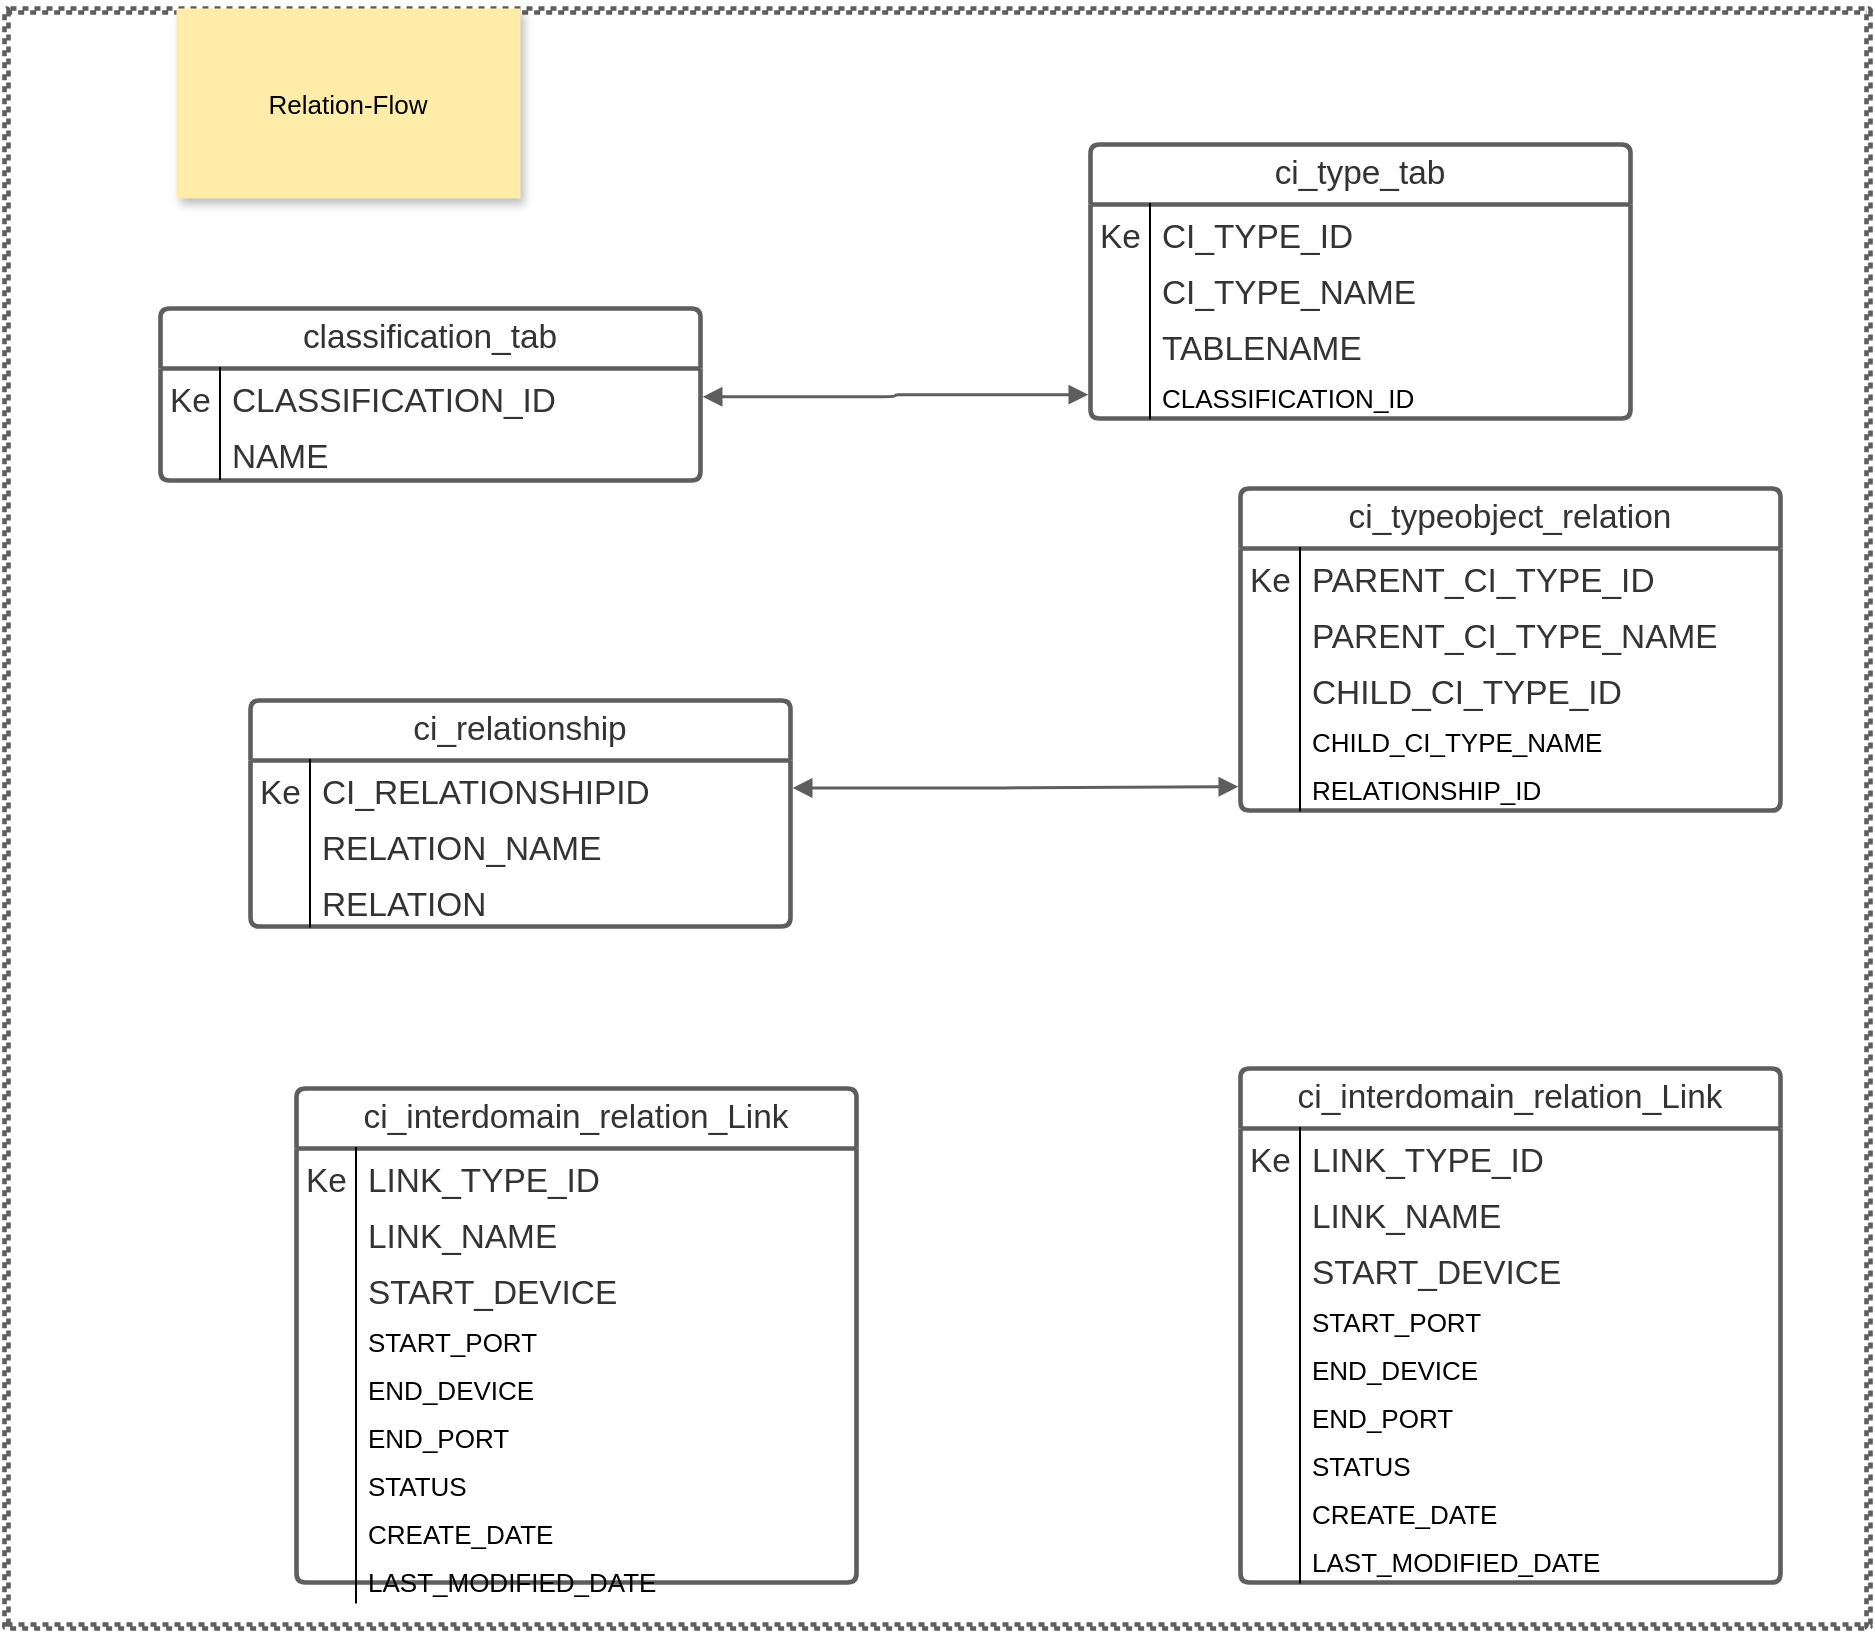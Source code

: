 <mxfile version="15.8.0" type="github" pages="3">
  <diagram id="JocZrA_3Cxg6T0C9RecX" name="LINK">
    <mxGraphModel dx="-1239" dy="523" grid="1" gridSize="10" guides="1" tooltips="1" connect="1" arrows="1" fold="1" page="1" pageScale="1" pageWidth="2339" pageHeight="3300" math="0" shadow="0">
      <root>
        <mxCell id="0aDRl0HB_BZ5Cbgro_Ds-0" />
        <mxCell id="0aDRl0HB_BZ5Cbgro_Ds-1" parent="0aDRl0HB_BZ5Cbgro_Ds-0" />
        <mxCell id="8mcEDYZIa6giUkZlntJG-58" value="ci_type_tab" style="html=1;overflow=block;blockSpacing=1;whiteSpace=wrap;swimlane;resizeParent=1;resizeParentMax=0;resizeLast=0;collapsible=0;marginBottom=0;fontStyle=0;swimlaneFillColor=#ffffff;startSize=30;whiteSpace=wrap;fontSize=16.7;fontColor=#333333;whiteSpace=wrap;spacing=0;strokeColor=#5e5e5e;strokeOpacity=100;rounded=1;absoluteArcSize=1;arcSize=9;strokeWidth=2.3;whiteSpace=wrap;whiteSpace=wrap;whiteSpace=wrap;whiteSpace=wrap;" vertex="1" parent="0aDRl0HB_BZ5Cbgro_Ds-1">
          <mxGeometry x="3597" y="358" width="270" height="137" as="geometry" />
        </mxCell>
        <mxCell id="8mcEDYZIa6giUkZlntJG-59" value="Key" style="strokeColor=none;part=1;resizeHeight=0;align=center;verticalAlign=top;spacingLeft=4;spacingRight=4;overflow=hidden;rotatable=0;points=[[0,0.5],[1,0.5]];portConstraint=eastwest;html=1;whiteSpace=wrap;swimlaneFillColor=#ffffff;whiteSpace=wrap;fontSize=16.7;fontColor=#333333;fillColor=none;strokeOpacity=100;" vertex="1" parent="8mcEDYZIa6giUkZlntJG-58">
          <mxGeometry y="30" width="30" height="27.75" as="geometry" />
        </mxCell>
        <mxCell id="8mcEDYZIa6giUkZlntJG-60" value="CI_TYPE_ID" style="shape=partialRectangle;top=0;right=0;bottom=0;part=1;resizeHeight=0;align=left;verticalAlign=top;spacingLeft=4;spacingRight=4;overflow=hidden;rotatable=0;points=[[0,0.5],[1,0.5]];portConstraint=eastwest;html=1;whiteSpace=wrap;swimlaneFillColor=#ffffff;whiteSpace=wrap;fontSize=16.7;fontColor=#333333;fillColor=none;strokeOpacity=100;" vertex="1" parent="8mcEDYZIa6giUkZlntJG-58">
          <mxGeometry x="30" y="30" width="240" height="27.75" as="geometry" />
        </mxCell>
        <mxCell id="8mcEDYZIa6giUkZlntJG-61" value="" style="strokeColor=none;part=1;resizeHeight=0;align=center;verticalAlign=top;spacingLeft=4;spacingRight=4;overflow=hidden;rotatable=0;points=[[0,0.5],[1,0.5]];portConstraint=eastwest;html=1;whiteSpace=wrap;swimlaneFillColor=#ffffff;whiteSpace=wrap;fontSize=13;fillColor=none;strokeOpacity=100;" vertex="1" parent="8mcEDYZIa6giUkZlntJG-58">
          <mxGeometry y="57.75" width="30" height="27.75" as="geometry" />
        </mxCell>
        <mxCell id="8mcEDYZIa6giUkZlntJG-62" value="CI_TYPE_NAME" style="shape=partialRectangle;top=0;right=0;bottom=0;part=1;resizeHeight=0;align=left;verticalAlign=top;spacingLeft=4;spacingRight=4;overflow=hidden;rotatable=0;points=[[0,0.5],[1,0.5]];portConstraint=eastwest;html=1;whiteSpace=wrap;swimlaneFillColor=#ffffff;whiteSpace=wrap;fontSize=16.7;fontColor=#333333;fillColor=none;strokeOpacity=100;" vertex="1" parent="8mcEDYZIa6giUkZlntJG-58">
          <mxGeometry x="30" y="57.75" width="240" height="27.75" as="geometry" />
        </mxCell>
        <mxCell id="8mcEDYZIa6giUkZlntJG-63" value="" style="strokeColor=none;part=1;resizeHeight=0;align=center;verticalAlign=top;spacingLeft=4;spacingRight=4;overflow=hidden;rotatable=0;points=[[0,0.5],[1,0.5]];portConstraint=eastwest;html=1;whiteSpace=wrap;swimlaneFillColor=#ffffff;whiteSpace=wrap;fontSize=13;fillColor=none;strokeOpacity=100;" vertex="1" parent="8mcEDYZIa6giUkZlntJG-58">
          <mxGeometry y="85.5" width="30" height="27.75" as="geometry" />
        </mxCell>
        <mxCell id="8mcEDYZIa6giUkZlntJG-64" value="TABLENAME" style="shape=partialRectangle;top=0;right=0;bottom=0;part=1;resizeHeight=0;align=left;verticalAlign=top;spacingLeft=4;spacingRight=4;overflow=hidden;rotatable=0;points=[[0,0.5],[1,0.5]];portConstraint=eastwest;html=1;whiteSpace=wrap;swimlaneFillColor=#ffffff;whiteSpace=wrap;fontSize=16.7;fontColor=#333333;fillColor=none;strokeOpacity=100;" vertex="1" parent="8mcEDYZIa6giUkZlntJG-58">
          <mxGeometry x="30" y="85.5" width="240" height="27.75" as="geometry" />
        </mxCell>
        <mxCell id="8mcEDYZIa6giUkZlntJG-65" value="" style="strokeColor=none;part=1;resizeHeight=0;align=center;verticalAlign=top;spacingLeft=4;spacingRight=4;overflow=hidden;rotatable=0;points=[[0,0.5],[1,0.5]];portConstraint=eastwest;html=1;whiteSpace=wrap;swimlaneFillColor=#ffffff;whiteSpace=wrap;fontSize=13;fillColor=none;strokeOpacity=100;" vertex="1" parent="8mcEDYZIa6giUkZlntJG-58">
          <mxGeometry y="113.25" width="30" height="24" as="geometry" />
        </mxCell>
        <mxCell id="8mcEDYZIa6giUkZlntJG-66" value="CLASSIFICATION_ID" style="shape=partialRectangle;top=0;right=0;bottom=0;part=1;resizeHeight=0;align=left;verticalAlign=top;spacingLeft=4;spacingRight=4;overflow=hidden;rotatable=0;points=[[0,0.5],[1,0.5]];portConstraint=eastwest;html=1;whiteSpace=wrap;swimlaneFillColor=#ffffff;whiteSpace=wrap;fontSize=13;fillColor=none;strokeOpacity=100;" vertex="1" parent="8mcEDYZIa6giUkZlntJG-58">
          <mxGeometry x="30" y="113.25" width="240" height="24" as="geometry" />
        </mxCell>
        <mxCell id="8mcEDYZIa6giUkZlntJG-67" value="ci_relationship" style="html=1;overflow=block;blockSpacing=1;whiteSpace=wrap;swimlane;resizeParent=1;resizeParentMax=0;resizeLast=0;collapsible=0;marginBottom=0;fontStyle=0;swimlaneFillColor=#ffffff;startSize=30;whiteSpace=wrap;fontSize=16.7;fontColor=#333333;whiteSpace=wrap;spacing=0;strokeColor=#5e5e5e;strokeOpacity=100;rounded=1;absoluteArcSize=1;arcSize=9;strokeWidth=2.3;whiteSpace=wrap;whiteSpace=wrap;whiteSpace=wrap;" vertex="1" parent="0aDRl0HB_BZ5Cbgro_Ds-1">
          <mxGeometry x="3177" y="636" width="270" height="113" as="geometry" />
        </mxCell>
        <mxCell id="8mcEDYZIa6giUkZlntJG-68" value="Key" style="strokeColor=none;part=1;resizeHeight=0;align=center;verticalAlign=top;spacingLeft=4;spacingRight=4;overflow=hidden;rotatable=0;points=[[0,0.5],[1,0.5]];portConstraint=eastwest;html=1;whiteSpace=wrap;swimlaneFillColor=#ffffff;whiteSpace=wrap;fontSize=16.7;fontColor=#333333;fillColor=none;strokeOpacity=100;" vertex="1" parent="8mcEDYZIa6giUkZlntJG-67">
          <mxGeometry y="30" width="30" height="27.75" as="geometry" />
        </mxCell>
        <mxCell id="8mcEDYZIa6giUkZlntJG-69" value="CI_RELATIONSHIPID" style="shape=partialRectangle;top=0;right=0;bottom=0;part=1;resizeHeight=0;align=left;verticalAlign=top;spacingLeft=4;spacingRight=4;overflow=hidden;rotatable=0;points=[[0,0.5],[1,0.5]];portConstraint=eastwest;html=1;whiteSpace=wrap;swimlaneFillColor=#ffffff;whiteSpace=wrap;fontSize=16.7;fontColor=#333333;fillColor=none;strokeOpacity=100;" vertex="1" parent="8mcEDYZIa6giUkZlntJG-67">
          <mxGeometry x="30" y="30" width="240" height="27.75" as="geometry" />
        </mxCell>
        <mxCell id="8mcEDYZIa6giUkZlntJG-70" value="" style="strokeColor=none;part=1;resizeHeight=0;align=center;verticalAlign=top;spacingLeft=4;spacingRight=4;overflow=hidden;rotatable=0;points=[[0,0.5],[1,0.5]];portConstraint=eastwest;html=1;whiteSpace=wrap;swimlaneFillColor=#ffffff;whiteSpace=wrap;fontSize=13;fillColor=none;strokeOpacity=100;" vertex="1" parent="8mcEDYZIa6giUkZlntJG-67">
          <mxGeometry y="57.75" width="30" height="27.75" as="geometry" />
        </mxCell>
        <mxCell id="8mcEDYZIa6giUkZlntJG-71" value="RELATION_NAME" style="shape=partialRectangle;top=0;right=0;bottom=0;part=1;resizeHeight=0;align=left;verticalAlign=top;spacingLeft=4;spacingRight=4;overflow=hidden;rotatable=0;points=[[0,0.5],[1,0.5]];portConstraint=eastwest;html=1;whiteSpace=wrap;swimlaneFillColor=#ffffff;whiteSpace=wrap;fontSize=16.7;fontColor=#333333;fillColor=none;strokeOpacity=100;" vertex="1" parent="8mcEDYZIa6giUkZlntJG-67">
          <mxGeometry x="30" y="57.75" width="240" height="27.75" as="geometry" />
        </mxCell>
        <mxCell id="8mcEDYZIa6giUkZlntJG-72" value="" style="strokeColor=none;part=1;resizeHeight=0;align=center;verticalAlign=top;spacingLeft=4;spacingRight=4;overflow=hidden;rotatable=0;points=[[0,0.5],[1,0.5]];portConstraint=eastwest;html=1;whiteSpace=wrap;swimlaneFillColor=#ffffff;whiteSpace=wrap;fontSize=13;fillColor=none;strokeOpacity=100;" vertex="1" parent="8mcEDYZIa6giUkZlntJG-67">
          <mxGeometry y="85.5" width="30" height="27.75" as="geometry" />
        </mxCell>
        <mxCell id="8mcEDYZIa6giUkZlntJG-73" value="RELATION" style="shape=partialRectangle;top=0;right=0;bottom=0;part=1;resizeHeight=0;align=left;verticalAlign=top;spacingLeft=4;spacingRight=4;overflow=hidden;rotatable=0;points=[[0,0.5],[1,0.5]];portConstraint=eastwest;html=1;whiteSpace=wrap;swimlaneFillColor=#ffffff;whiteSpace=wrap;fontSize=16.7;fontColor=#333333;fillColor=none;strokeOpacity=100;" vertex="1" parent="8mcEDYZIa6giUkZlntJG-67">
          <mxGeometry x="30" y="85.5" width="240" height="27.75" as="geometry" />
        </mxCell>
        <mxCell id="8mcEDYZIa6giUkZlntJG-74" value="ci_typeobject_relation" style="html=1;overflow=block;blockSpacing=1;whiteSpace=wrap;swimlane;resizeParent=1;resizeParentMax=0;resizeLast=0;collapsible=0;marginBottom=0;fontStyle=0;swimlaneFillColor=#ffffff;startSize=30;whiteSpace=wrap;fontSize=16.7;fontColor=#333333;whiteSpace=wrap;spacing=0;strokeColor=#5e5e5e;strokeOpacity=100;rounded=1;absoluteArcSize=1;arcSize=9;strokeWidth=2.3;whiteSpace=wrap;whiteSpace=wrap;whiteSpace=wrap;whiteSpace=wrap;whiteSpace=wrap;" vertex="1" parent="0aDRl0HB_BZ5Cbgro_Ds-1">
          <mxGeometry x="3672" y="530" width="270" height="161" as="geometry" />
        </mxCell>
        <mxCell id="8mcEDYZIa6giUkZlntJG-75" value="Key" style="strokeColor=none;part=1;resizeHeight=0;align=center;verticalAlign=top;spacingLeft=4;spacingRight=4;overflow=hidden;rotatable=0;points=[[0,0.5],[1,0.5]];portConstraint=eastwest;html=1;whiteSpace=wrap;swimlaneFillColor=#ffffff;whiteSpace=wrap;fontSize=16.7;fontColor=#333333;fillColor=none;strokeOpacity=100;" vertex="1" parent="8mcEDYZIa6giUkZlntJG-74">
          <mxGeometry y="30" width="30" height="27.75" as="geometry" />
        </mxCell>
        <mxCell id="8mcEDYZIa6giUkZlntJG-76" value="PARENT_CI_TYPE_ID" style="shape=partialRectangle;top=0;right=0;bottom=0;part=1;resizeHeight=0;align=left;verticalAlign=top;spacingLeft=4;spacingRight=4;overflow=hidden;rotatable=0;points=[[0,0.5],[1,0.5]];portConstraint=eastwest;html=1;whiteSpace=wrap;swimlaneFillColor=#ffffff;whiteSpace=wrap;fontSize=16.7;fontColor=#333333;fillColor=none;strokeOpacity=100;" vertex="1" parent="8mcEDYZIa6giUkZlntJG-74">
          <mxGeometry x="30" y="30" width="240" height="27.75" as="geometry" />
        </mxCell>
        <mxCell id="8mcEDYZIa6giUkZlntJG-77" value="" style="strokeColor=none;part=1;resizeHeight=0;align=center;verticalAlign=top;spacingLeft=4;spacingRight=4;overflow=hidden;rotatable=0;points=[[0,0.5],[1,0.5]];portConstraint=eastwest;html=1;whiteSpace=wrap;swimlaneFillColor=#ffffff;whiteSpace=wrap;fontSize=13;fillColor=none;strokeOpacity=100;" vertex="1" parent="8mcEDYZIa6giUkZlntJG-74">
          <mxGeometry y="57.75" width="30" height="27.75" as="geometry" />
        </mxCell>
        <mxCell id="8mcEDYZIa6giUkZlntJG-78" value="PARENT_CI_TYPE_NAME" style="shape=partialRectangle;top=0;right=0;bottom=0;part=1;resizeHeight=0;align=left;verticalAlign=top;spacingLeft=4;spacingRight=4;overflow=hidden;rotatable=0;points=[[0,0.5],[1,0.5]];portConstraint=eastwest;html=1;whiteSpace=wrap;swimlaneFillColor=#ffffff;whiteSpace=wrap;fontSize=16.7;fontColor=#333333;fillColor=none;strokeOpacity=100;" vertex="1" parent="8mcEDYZIa6giUkZlntJG-74">
          <mxGeometry x="30" y="57.75" width="240" height="27.75" as="geometry" />
        </mxCell>
        <mxCell id="8mcEDYZIa6giUkZlntJG-79" value="" style="strokeColor=none;part=1;resizeHeight=0;align=center;verticalAlign=top;spacingLeft=4;spacingRight=4;overflow=hidden;rotatable=0;points=[[0,0.5],[1,0.5]];portConstraint=eastwest;html=1;whiteSpace=wrap;swimlaneFillColor=#ffffff;whiteSpace=wrap;fontSize=13;fillColor=none;strokeOpacity=100;" vertex="1" parent="8mcEDYZIa6giUkZlntJG-74">
          <mxGeometry y="85.5" width="30" height="27.75" as="geometry" />
        </mxCell>
        <mxCell id="8mcEDYZIa6giUkZlntJG-80" value="CHILD_CI_TYPE_ID" style="shape=partialRectangle;top=0;right=0;bottom=0;part=1;resizeHeight=0;align=left;verticalAlign=top;spacingLeft=4;spacingRight=4;overflow=hidden;rotatable=0;points=[[0,0.5],[1,0.5]];portConstraint=eastwest;html=1;whiteSpace=wrap;swimlaneFillColor=#ffffff;whiteSpace=wrap;fontSize=16.7;fontColor=#333333;fillColor=none;strokeOpacity=100;" vertex="1" parent="8mcEDYZIa6giUkZlntJG-74">
          <mxGeometry x="30" y="85.5" width="240" height="27.75" as="geometry" />
        </mxCell>
        <mxCell id="8mcEDYZIa6giUkZlntJG-81" value="" style="strokeColor=none;part=1;resizeHeight=0;align=center;verticalAlign=top;spacingLeft=4;spacingRight=4;overflow=hidden;rotatable=0;points=[[0,0.5],[1,0.5]];portConstraint=eastwest;html=1;whiteSpace=wrap;swimlaneFillColor=#ffffff;whiteSpace=wrap;fontSize=13;fillColor=none;strokeOpacity=100;" vertex="1" parent="8mcEDYZIa6giUkZlntJG-74">
          <mxGeometry y="113.25" width="30" height="24" as="geometry" />
        </mxCell>
        <mxCell id="8mcEDYZIa6giUkZlntJG-82" value="CHILD_CI_TYPE_NAME" style="shape=partialRectangle;top=0;right=0;bottom=0;part=1;resizeHeight=0;align=left;verticalAlign=top;spacingLeft=4;spacingRight=4;overflow=hidden;rotatable=0;points=[[0,0.5],[1,0.5]];portConstraint=eastwest;html=1;whiteSpace=wrap;swimlaneFillColor=#ffffff;whiteSpace=wrap;fontSize=13;fillColor=none;strokeOpacity=100;" vertex="1" parent="8mcEDYZIa6giUkZlntJG-74">
          <mxGeometry x="30" y="113.25" width="240" height="24" as="geometry" />
        </mxCell>
        <mxCell id="8mcEDYZIa6giUkZlntJG-83" value="" style="strokeColor=none;part=1;resizeHeight=0;align=center;verticalAlign=top;spacingLeft=4;spacingRight=4;overflow=hidden;rotatable=0;points=[[0,0.5],[1,0.5]];portConstraint=eastwest;html=1;whiteSpace=wrap;swimlaneFillColor=#ffffff;whiteSpace=wrap;fontSize=13;fillColor=none;strokeOpacity=100;" vertex="1" parent="8mcEDYZIa6giUkZlntJG-74">
          <mxGeometry y="137.25" width="30" height="24" as="geometry" />
        </mxCell>
        <mxCell id="8mcEDYZIa6giUkZlntJG-84" value="RELATIONSHIP_ID" style="shape=partialRectangle;top=0;right=0;bottom=0;part=1;resizeHeight=0;align=left;verticalAlign=top;spacingLeft=4;spacingRight=4;overflow=hidden;rotatable=0;points=[[0,0.5],[1,0.5]];portConstraint=eastwest;html=1;whiteSpace=wrap;swimlaneFillColor=#ffffff;whiteSpace=wrap;fontSize=13;fillColor=none;strokeOpacity=100;" vertex="1" parent="8mcEDYZIa6giUkZlntJG-74">
          <mxGeometry x="30" y="137.25" width="240" height="24" as="geometry" />
        </mxCell>
        <mxCell id="8mcEDYZIa6giUkZlntJG-85" value="ci_interdomain_relation_Link" style="html=1;overflow=block;blockSpacing=1;whiteSpace=wrap;swimlane;resizeParent=1;resizeParentMax=0;resizeLast=0;collapsible=0;marginBottom=0;fontStyle=0;swimlaneFillColor=#ffffff;startSize=30;whiteSpace=wrap;fontSize=16.7;fontColor=#333333;whiteSpace=wrap;spacing=0;strokeColor=#5e5e5e;strokeOpacity=100;rounded=1;absoluteArcSize=1;arcSize=9;strokeWidth=2.3;whiteSpace=wrap;whiteSpace=wrap;whiteSpace=wrap;whiteSpace=wrap;whiteSpace=wrap;whiteSpace=wrap;whiteSpace=wrap;whiteSpace=wrap;whiteSpace=wrap;" vertex="1" parent="0aDRl0HB_BZ5Cbgro_Ds-1">
          <mxGeometry x="3200" y="830" width="280" height="247" as="geometry" />
        </mxCell>
        <mxCell id="8mcEDYZIa6giUkZlntJG-86" value="Key" style="strokeColor=none;part=1;resizeHeight=0;align=center;verticalAlign=top;spacingLeft=4;spacingRight=4;overflow=hidden;rotatable=0;points=[[0,0.5],[1,0.5]];portConstraint=eastwest;html=1;whiteSpace=wrap;swimlaneFillColor=#ffffff;whiteSpace=wrap;fontSize=16.7;fontColor=#333333;fillColor=none;strokeOpacity=100;" vertex="1" parent="8mcEDYZIa6giUkZlntJG-85">
          <mxGeometry y="30" width="30" height="27.75" as="geometry" />
        </mxCell>
        <mxCell id="8mcEDYZIa6giUkZlntJG-87" value="LINK_TYPE_ID" style="shape=partialRectangle;top=0;right=0;bottom=0;part=1;resizeHeight=0;align=left;verticalAlign=top;spacingLeft=4;spacingRight=4;overflow=hidden;rotatable=0;points=[[0,0.5],[1,0.5]];portConstraint=eastwest;html=1;whiteSpace=wrap;swimlaneFillColor=#ffffff;whiteSpace=wrap;fontSize=16.7;fontColor=#333333;fillColor=none;strokeOpacity=100;" vertex="1" parent="8mcEDYZIa6giUkZlntJG-85">
          <mxGeometry x="30" y="30" width="240" height="27.75" as="geometry" />
        </mxCell>
        <mxCell id="8mcEDYZIa6giUkZlntJG-88" value="" style="strokeColor=none;part=1;resizeHeight=0;align=center;verticalAlign=top;spacingLeft=4;spacingRight=4;overflow=hidden;rotatable=0;points=[[0,0.5],[1,0.5]];portConstraint=eastwest;html=1;whiteSpace=wrap;swimlaneFillColor=#ffffff;whiteSpace=wrap;fontSize=13;fillColor=none;strokeOpacity=100;" vertex="1" parent="8mcEDYZIa6giUkZlntJG-85">
          <mxGeometry y="57.75" width="30" height="27.75" as="geometry" />
        </mxCell>
        <mxCell id="8mcEDYZIa6giUkZlntJG-89" value="LINK_NAME" style="shape=partialRectangle;top=0;right=0;bottom=0;part=1;resizeHeight=0;align=left;verticalAlign=top;spacingLeft=4;spacingRight=4;overflow=hidden;rotatable=0;points=[[0,0.5],[1,0.5]];portConstraint=eastwest;html=1;whiteSpace=wrap;swimlaneFillColor=#ffffff;whiteSpace=wrap;fontSize=16.7;fontColor=#333333;fillColor=none;strokeOpacity=100;" vertex="1" parent="8mcEDYZIa6giUkZlntJG-85">
          <mxGeometry x="30" y="57.75" width="240" height="27.75" as="geometry" />
        </mxCell>
        <mxCell id="8mcEDYZIa6giUkZlntJG-90" value="" style="strokeColor=none;part=1;resizeHeight=0;align=center;verticalAlign=top;spacingLeft=4;spacingRight=4;overflow=hidden;rotatable=0;points=[[0,0.5],[1,0.5]];portConstraint=eastwest;html=1;whiteSpace=wrap;swimlaneFillColor=#ffffff;whiteSpace=wrap;fontSize=13;fillColor=none;strokeOpacity=100;" vertex="1" parent="8mcEDYZIa6giUkZlntJG-85">
          <mxGeometry y="85.5" width="30" height="27.75" as="geometry" />
        </mxCell>
        <mxCell id="8mcEDYZIa6giUkZlntJG-91" value="START_DEVICE" style="shape=partialRectangle;top=0;right=0;bottom=0;part=1;resizeHeight=0;align=left;verticalAlign=top;spacingLeft=4;spacingRight=4;overflow=hidden;rotatable=0;points=[[0,0.5],[1,0.5]];portConstraint=eastwest;html=1;whiteSpace=wrap;swimlaneFillColor=#ffffff;whiteSpace=wrap;fontSize=16.7;fontColor=#333333;fillColor=none;strokeOpacity=100;" vertex="1" parent="8mcEDYZIa6giUkZlntJG-85">
          <mxGeometry x="30" y="85.5" width="240" height="27.75" as="geometry" />
        </mxCell>
        <mxCell id="8mcEDYZIa6giUkZlntJG-92" value="" style="strokeColor=none;part=1;resizeHeight=0;align=center;verticalAlign=top;spacingLeft=4;spacingRight=4;overflow=hidden;rotatable=0;points=[[0,0.5],[1,0.5]];portConstraint=eastwest;html=1;whiteSpace=wrap;swimlaneFillColor=#ffffff;whiteSpace=wrap;fontSize=13;fillColor=none;strokeOpacity=100;" vertex="1" parent="8mcEDYZIa6giUkZlntJG-85">
          <mxGeometry y="113.25" width="30" height="24" as="geometry" />
        </mxCell>
        <mxCell id="8mcEDYZIa6giUkZlntJG-93" value="START_PORT" style="shape=partialRectangle;top=0;right=0;bottom=0;part=1;resizeHeight=0;align=left;verticalAlign=top;spacingLeft=4;spacingRight=4;overflow=hidden;rotatable=0;points=[[0,0.5],[1,0.5]];portConstraint=eastwest;html=1;whiteSpace=wrap;swimlaneFillColor=#ffffff;whiteSpace=wrap;fontSize=13;fillColor=none;strokeOpacity=100;" vertex="1" parent="8mcEDYZIa6giUkZlntJG-85">
          <mxGeometry x="30" y="113.25" width="240" height="24" as="geometry" />
        </mxCell>
        <mxCell id="8mcEDYZIa6giUkZlntJG-94" value="" style="strokeColor=none;part=1;resizeHeight=0;align=center;verticalAlign=top;spacingLeft=4;spacingRight=4;overflow=hidden;rotatable=0;points=[[0,0.5],[1,0.5]];portConstraint=eastwest;html=1;whiteSpace=wrap;swimlaneFillColor=#ffffff;whiteSpace=wrap;fontSize=13;fillColor=none;strokeOpacity=100;" vertex="1" parent="8mcEDYZIa6giUkZlntJG-85">
          <mxGeometry y="137.25" width="30" height="24" as="geometry" />
        </mxCell>
        <mxCell id="8mcEDYZIa6giUkZlntJG-95" value="END_DEVICE" style="shape=partialRectangle;top=0;right=0;bottom=0;part=1;resizeHeight=0;align=left;verticalAlign=top;spacingLeft=4;spacingRight=4;overflow=hidden;rotatable=0;points=[[0,0.5],[1,0.5]];portConstraint=eastwest;html=1;whiteSpace=wrap;swimlaneFillColor=#ffffff;whiteSpace=wrap;fontSize=13;fillColor=none;strokeOpacity=100;" vertex="1" parent="8mcEDYZIa6giUkZlntJG-85">
          <mxGeometry x="30" y="137.25" width="240" height="24" as="geometry" />
        </mxCell>
        <mxCell id="8mcEDYZIa6giUkZlntJG-96" value="" style="strokeColor=none;part=1;resizeHeight=0;align=center;verticalAlign=top;spacingLeft=4;spacingRight=4;overflow=hidden;rotatable=0;points=[[0,0.5],[1,0.5]];portConstraint=eastwest;html=1;whiteSpace=wrap;swimlaneFillColor=#ffffff;whiteSpace=wrap;fontSize=13;fillColor=none;strokeOpacity=100;" vertex="1" parent="8mcEDYZIa6giUkZlntJG-85">
          <mxGeometry y="161.25" width="30" height="24" as="geometry" />
        </mxCell>
        <mxCell id="8mcEDYZIa6giUkZlntJG-97" value="END_PORT" style="shape=partialRectangle;top=0;right=0;bottom=0;part=1;resizeHeight=0;align=left;verticalAlign=top;spacingLeft=4;spacingRight=4;overflow=hidden;rotatable=0;points=[[0,0.5],[1,0.5]];portConstraint=eastwest;html=1;whiteSpace=wrap;swimlaneFillColor=#ffffff;whiteSpace=wrap;fontSize=13;fillColor=none;strokeOpacity=100;" vertex="1" parent="8mcEDYZIa6giUkZlntJG-85">
          <mxGeometry x="30" y="161.25" width="240" height="24" as="geometry" />
        </mxCell>
        <mxCell id="8mcEDYZIa6giUkZlntJG-98" value="" style="strokeColor=none;part=1;resizeHeight=0;align=center;verticalAlign=top;spacingLeft=4;spacingRight=4;overflow=hidden;rotatable=0;points=[[0,0.5],[1,0.5]];portConstraint=eastwest;html=1;whiteSpace=wrap;swimlaneFillColor=#ffffff;whiteSpace=wrap;fontSize=13;fillColor=none;strokeOpacity=100;" vertex="1" parent="8mcEDYZIa6giUkZlntJG-85">
          <mxGeometry y="185.25" width="30" height="24" as="geometry" />
        </mxCell>
        <mxCell id="8mcEDYZIa6giUkZlntJG-99" value="STATUS" style="shape=partialRectangle;top=0;right=0;bottom=0;part=1;resizeHeight=0;align=left;verticalAlign=top;spacingLeft=4;spacingRight=4;overflow=hidden;rotatable=0;points=[[0,0.5],[1,0.5]];portConstraint=eastwest;html=1;whiteSpace=wrap;swimlaneFillColor=#ffffff;whiteSpace=wrap;fontSize=13;fillColor=none;strokeOpacity=100;" vertex="1" parent="8mcEDYZIa6giUkZlntJG-85">
          <mxGeometry x="30" y="185.25" width="240" height="24" as="geometry" />
        </mxCell>
        <mxCell id="8mcEDYZIa6giUkZlntJG-100" value="" style="strokeColor=none;part=1;resizeHeight=0;align=center;verticalAlign=top;spacingLeft=4;spacingRight=4;overflow=hidden;rotatable=0;points=[[0,0.5],[1,0.5]];portConstraint=eastwest;html=1;whiteSpace=wrap;swimlaneFillColor=#ffffff;whiteSpace=wrap;fontSize=13;fillColor=none;strokeOpacity=100;" vertex="1" parent="8mcEDYZIa6giUkZlntJG-85">
          <mxGeometry y="209.25" width="30" height="24" as="geometry" />
        </mxCell>
        <mxCell id="8mcEDYZIa6giUkZlntJG-101" value="CREATE_DATE" style="shape=partialRectangle;top=0;right=0;bottom=0;part=1;resizeHeight=0;align=left;verticalAlign=top;spacingLeft=4;spacingRight=4;overflow=hidden;rotatable=0;points=[[0,0.5],[1,0.5]];portConstraint=eastwest;html=1;whiteSpace=wrap;swimlaneFillColor=#ffffff;whiteSpace=wrap;fontSize=13;fillColor=none;strokeOpacity=100;" vertex="1" parent="8mcEDYZIa6giUkZlntJG-85">
          <mxGeometry x="30" y="209.25" width="240" height="24" as="geometry" />
        </mxCell>
        <mxCell id="8mcEDYZIa6giUkZlntJG-102" value="" style="strokeColor=none;part=1;resizeHeight=0;align=center;verticalAlign=top;spacingLeft=4;spacingRight=4;overflow=hidden;rotatable=0;points=[[0,0.5],[1,0.5]];portConstraint=eastwest;html=1;whiteSpace=wrap;swimlaneFillColor=#ffffff;whiteSpace=wrap;fontSize=13;fillColor=none;strokeOpacity=100;" vertex="1" parent="8mcEDYZIa6giUkZlntJG-85">
          <mxGeometry y="233.25" width="30" height="24" as="geometry" />
        </mxCell>
        <mxCell id="8mcEDYZIa6giUkZlntJG-103" value="LAST_MODIFIED_DATE" style="shape=partialRectangle;top=0;right=0;bottom=0;part=1;resizeHeight=0;align=left;verticalAlign=top;spacingLeft=4;spacingRight=4;overflow=hidden;rotatable=0;points=[[0,0.5],[1,0.5]];portConstraint=eastwest;html=1;whiteSpace=wrap;swimlaneFillColor=#ffffff;whiteSpace=wrap;fontSize=13;fillColor=none;strokeOpacity=100;" vertex="1" parent="8mcEDYZIa6giUkZlntJG-85">
          <mxGeometry x="30" y="233.25" width="240" height="24" as="geometry" />
        </mxCell>
        <mxCell id="8mcEDYZIa6giUkZlntJG-104" value="classification_tab" style="html=1;overflow=block;blockSpacing=1;whiteSpace=wrap;swimlane;resizeParent=1;resizeParentMax=0;resizeLast=0;collapsible=0;marginBottom=0;fontStyle=0;swimlaneFillColor=#ffffff;startSize=30;whiteSpace=wrap;fontSize=16.7;fontColor=#333333;whiteSpace=wrap;spacing=0;strokeColor=#5e5e5e;strokeOpacity=100;rounded=1;absoluteArcSize=1;arcSize=9;strokeWidth=2.3;whiteSpace=wrap;whiteSpace=wrap;" vertex="1" parent="0aDRl0HB_BZ5Cbgro_Ds-1">
          <mxGeometry x="3132" y="440" width="270" height="86" as="geometry" />
        </mxCell>
        <mxCell id="8mcEDYZIa6giUkZlntJG-105" value="Key" style="strokeColor=none;part=1;resizeHeight=0;align=center;verticalAlign=top;spacingLeft=4;spacingRight=4;overflow=hidden;rotatable=0;points=[[0,0.5],[1,0.5]];portConstraint=eastwest;html=1;whiteSpace=wrap;swimlaneFillColor=#ffffff;whiteSpace=wrap;fontSize=16.7;fontColor=#333333;fillColor=none;strokeOpacity=100;" vertex="1" parent="8mcEDYZIa6giUkZlntJG-104">
          <mxGeometry y="30" width="30" height="27.75" as="geometry" />
        </mxCell>
        <mxCell id="8mcEDYZIa6giUkZlntJG-106" value="CLASSIFICATION_ID" style="shape=partialRectangle;top=0;right=0;bottom=0;part=1;resizeHeight=0;align=left;verticalAlign=top;spacingLeft=4;spacingRight=4;overflow=hidden;rotatable=0;points=[[0,0.5],[1,0.5]];portConstraint=eastwest;html=1;whiteSpace=wrap;swimlaneFillColor=#ffffff;whiteSpace=wrap;fontSize=16.7;fontColor=#333333;fillColor=none;strokeOpacity=100;" vertex="1" parent="8mcEDYZIa6giUkZlntJG-104">
          <mxGeometry x="30" y="30" width="240" height="27.75" as="geometry" />
        </mxCell>
        <mxCell id="8mcEDYZIa6giUkZlntJG-107" value="" style="strokeColor=none;part=1;resizeHeight=0;align=center;verticalAlign=top;spacingLeft=4;spacingRight=4;overflow=hidden;rotatable=0;points=[[0,0.5],[1,0.5]];portConstraint=eastwest;html=1;whiteSpace=wrap;swimlaneFillColor=#ffffff;whiteSpace=wrap;fontSize=13;fillColor=none;strokeOpacity=100;" vertex="1" parent="8mcEDYZIa6giUkZlntJG-104">
          <mxGeometry y="57.75" width="30" height="27.75" as="geometry" />
        </mxCell>
        <mxCell id="8mcEDYZIa6giUkZlntJG-108" value="NAME" style="shape=partialRectangle;top=0;right=0;bottom=0;part=1;resizeHeight=0;align=left;verticalAlign=top;spacingLeft=4;spacingRight=4;overflow=hidden;rotatable=0;points=[[0,0.5],[1,0.5]];portConstraint=eastwest;html=1;whiteSpace=wrap;swimlaneFillColor=#ffffff;whiteSpace=wrap;fontSize=16.7;fontColor=#333333;fillColor=none;strokeOpacity=100;" vertex="1" parent="8mcEDYZIa6giUkZlntJG-104">
          <mxGeometry x="30" y="57.75" width="240" height="27.75" as="geometry" />
        </mxCell>
        <UserObject label="" lucidchartObjectId="BwNsRWzckHCL" id="8mcEDYZIa6giUkZlntJG-109">
          <mxCell style="html=1;jettySize=18;whiteSpace=wrap;fontSize=13;strokeColor=#5E5E5E;strokeWidth=1.5;rounded=1;arcSize=12;edgeStyle=orthogonalEdgeStyle;startArrow=block;startFill=1;;endArrow=block;endFill=1;;exitX=1.004;exitY=0.513;exitPerimeter=0;entryX=-0.004;entryY=0.913;entryPerimeter=0;" edge="1" parent="0aDRl0HB_BZ5Cbgro_Ds-1" source="8mcEDYZIa6giUkZlntJG-104" target="8mcEDYZIa6giUkZlntJG-58">
            <mxGeometry width="100" height="100" relative="1" as="geometry">
              <Array as="points" />
            </mxGeometry>
          </mxCell>
        </UserObject>
        <UserObject label="" lucidchartObjectId="GyNsCA51thqg" id="8mcEDYZIa6giUkZlntJG-110">
          <mxCell style="html=1;jettySize=18;whiteSpace=wrap;fontSize=13;strokeColor=#5E5E5E;strokeWidth=1.5;rounded=1;arcSize=12;edgeStyle=orthogonalEdgeStyle;startArrow=block;startFill=1;;endArrow=block;endFill=1;;exitX=1.004;exitY=0.387;exitPerimeter=0;entryX=-0.004;entryY=0.926;entryPerimeter=0;" edge="1" parent="0aDRl0HB_BZ5Cbgro_Ds-1" source="8mcEDYZIa6giUkZlntJG-67" target="8mcEDYZIa6giUkZlntJG-74">
            <mxGeometry width="100" height="100" relative="1" as="geometry">
              <Array as="points" />
            </mxGeometry>
          </mxCell>
        </UserObject>
        <UserObject label="" lucidchartObjectId="YzNsMYYJKUir" id="8mcEDYZIa6giUkZlntJG-111">
          <mxCell style="html=1;overflow=block;blockSpacing=1;whiteSpace=wrap;whiteSpace=wrap;fontSize=13;spacing=0;strokeColor=#5e5e5e;strokeOpacity=100;rounded=1;absoluteArcSize=1;arcSize=9;dashed=1;fixDash=1;strokeWidth=2.3;" vertex="1" parent="0aDRl0HB_BZ5Cbgro_Ds-1">
            <mxGeometry x="3056" y="290" width="931" height="2" as="geometry" />
          </mxCell>
        </UserObject>
        <UserObject label="" lucidchartObjectId="9zNsM~iJa6z9" id="8mcEDYZIa6giUkZlntJG-112">
          <mxCell style="html=1;overflow=block;blockSpacing=1;whiteSpace=wrap;whiteSpace=wrap;fontSize=13;spacing=0;strokeColor=#5e5e5e;strokeOpacity=100;rounded=1;absoluteArcSize=1;arcSize=9;rotation=-270;dashed=1;fixDash=1;strokeWidth=2.3;" vertex="1" parent="0aDRl0HB_BZ5Cbgro_Ds-1">
            <mxGeometry x="2650" y="694" width="810" height="2" as="geometry" />
          </mxCell>
        </UserObject>
        <UserObject label="" lucidchartObjectId="eANs.znGw7nr" id="8mcEDYZIa6giUkZlntJG-113">
          <mxCell style="html=1;overflow=block;blockSpacing=1;whiteSpace=wrap;whiteSpace=wrap;fontSize=13;spacing=0;strokeColor=#5e5e5e;strokeOpacity=100;rounded=1;absoluteArcSize=1;arcSize=9;dashed=1;fixDash=1;strokeWidth=2.3;" vertex="1" parent="0aDRl0HB_BZ5Cbgro_Ds-1">
            <mxGeometry x="3054" y="1098" width="933" height="2" as="geometry" />
          </mxCell>
        </UserObject>
        <UserObject label="" lucidchartObjectId="uANs8jBu~zac" id="8mcEDYZIa6giUkZlntJG-114">
          <mxCell style="html=1;overflow=block;blockSpacing=1;whiteSpace=wrap;whiteSpace=wrap;fontSize=13;spacing=0;strokeColor=#5e5e5e;strokeOpacity=100;rounded=1;absoluteArcSize=1;arcSize=9;rotation=-270;dashed=1;fixDash=1;strokeWidth=2.3;" vertex="1" parent="0aDRl0HB_BZ5Cbgro_Ds-1">
            <mxGeometry x="3581" y="694" width="810" height="2" as="geometry" />
          </mxCell>
        </UserObject>
        <UserObject label="Relation-Flow" lucidchartObjectId="dbVsqu435x3A" id="8mcEDYZIa6giUkZlntJG-115">
          <mxCell style="html=1;overflow=block;blockSpacing=1;whiteSpace=wrap;shadow=1;whiteSpace=wrap;fontSize=13;spacing=3.8;strokeColor=none;fillColor=#FFECA9;strokeWidth=0;" vertex="1" parent="0aDRl0HB_BZ5Cbgro_Ds-1">
            <mxGeometry x="3140" y="290" width="172" height="95" as="geometry" />
          </mxCell>
        </UserObject>
        <mxCell id="Z4RrBycQzYuM_6NUoJuO-0" value="ci_interdomain_relation_Link" style="html=1;overflow=block;blockSpacing=1;whiteSpace=wrap;swimlane;resizeParent=1;resizeParentMax=0;resizeLast=0;collapsible=0;marginBottom=0;fontStyle=0;swimlaneFillColor=#ffffff;startSize=30;whiteSpace=wrap;fontSize=16.7;fontColor=#333333;whiteSpace=wrap;spacing=0;strokeColor=#5e5e5e;strokeOpacity=100;rounded=1;absoluteArcSize=1;arcSize=9;strokeWidth=2.3;whiteSpace=wrap;whiteSpace=wrap;whiteSpace=wrap;whiteSpace=wrap;whiteSpace=wrap;whiteSpace=wrap;whiteSpace=wrap;whiteSpace=wrap;whiteSpace=wrap;" vertex="1" parent="0aDRl0HB_BZ5Cbgro_Ds-1">
          <mxGeometry x="3672" y="820" width="270" height="257" as="geometry" />
        </mxCell>
        <mxCell id="Z4RrBycQzYuM_6NUoJuO-1" value="Key" style="strokeColor=none;part=1;resizeHeight=0;align=center;verticalAlign=top;spacingLeft=4;spacingRight=4;overflow=hidden;rotatable=0;points=[[0,0.5],[1,0.5]];portConstraint=eastwest;html=1;whiteSpace=wrap;swimlaneFillColor=#ffffff;whiteSpace=wrap;fontSize=16.7;fontColor=#333333;fillColor=none;strokeOpacity=100;" vertex="1" parent="Z4RrBycQzYuM_6NUoJuO-0">
          <mxGeometry y="30" width="30" height="27.75" as="geometry" />
        </mxCell>
        <mxCell id="Z4RrBycQzYuM_6NUoJuO-2" value="LINK_TYPE_ID" style="shape=partialRectangle;top=0;right=0;bottom=0;part=1;resizeHeight=0;align=left;verticalAlign=top;spacingLeft=4;spacingRight=4;overflow=hidden;rotatable=0;points=[[0,0.5],[1,0.5]];portConstraint=eastwest;html=1;whiteSpace=wrap;swimlaneFillColor=#ffffff;whiteSpace=wrap;fontSize=16.7;fontColor=#333333;fillColor=none;strokeOpacity=100;" vertex="1" parent="Z4RrBycQzYuM_6NUoJuO-0">
          <mxGeometry x="30" y="30" width="240" height="27.75" as="geometry" />
        </mxCell>
        <mxCell id="Z4RrBycQzYuM_6NUoJuO-3" value="" style="strokeColor=none;part=1;resizeHeight=0;align=center;verticalAlign=top;spacingLeft=4;spacingRight=4;overflow=hidden;rotatable=0;points=[[0,0.5],[1,0.5]];portConstraint=eastwest;html=1;whiteSpace=wrap;swimlaneFillColor=#ffffff;whiteSpace=wrap;fontSize=13;fillColor=none;strokeOpacity=100;" vertex="1" parent="Z4RrBycQzYuM_6NUoJuO-0">
          <mxGeometry y="57.75" width="30" height="27.75" as="geometry" />
        </mxCell>
        <mxCell id="Z4RrBycQzYuM_6NUoJuO-4" value="LINK_NAME" style="shape=partialRectangle;top=0;right=0;bottom=0;part=1;resizeHeight=0;align=left;verticalAlign=top;spacingLeft=4;spacingRight=4;overflow=hidden;rotatable=0;points=[[0,0.5],[1,0.5]];portConstraint=eastwest;html=1;whiteSpace=wrap;swimlaneFillColor=#ffffff;whiteSpace=wrap;fontSize=16.7;fontColor=#333333;fillColor=none;strokeOpacity=100;" vertex="1" parent="Z4RrBycQzYuM_6NUoJuO-0">
          <mxGeometry x="30" y="57.75" width="240" height="27.75" as="geometry" />
        </mxCell>
        <mxCell id="Z4RrBycQzYuM_6NUoJuO-5" value="" style="strokeColor=none;part=1;resizeHeight=0;align=center;verticalAlign=top;spacingLeft=4;spacingRight=4;overflow=hidden;rotatable=0;points=[[0,0.5],[1,0.5]];portConstraint=eastwest;html=1;whiteSpace=wrap;swimlaneFillColor=#ffffff;whiteSpace=wrap;fontSize=13;fillColor=none;strokeOpacity=100;" vertex="1" parent="Z4RrBycQzYuM_6NUoJuO-0">
          <mxGeometry y="85.5" width="30" height="27.75" as="geometry" />
        </mxCell>
        <mxCell id="Z4RrBycQzYuM_6NUoJuO-6" value="START_DEVICE" style="shape=partialRectangle;top=0;right=0;bottom=0;part=1;resizeHeight=0;align=left;verticalAlign=top;spacingLeft=4;spacingRight=4;overflow=hidden;rotatable=0;points=[[0,0.5],[1,0.5]];portConstraint=eastwest;html=1;whiteSpace=wrap;swimlaneFillColor=#ffffff;whiteSpace=wrap;fontSize=16.7;fontColor=#333333;fillColor=none;strokeOpacity=100;" vertex="1" parent="Z4RrBycQzYuM_6NUoJuO-0">
          <mxGeometry x="30" y="85.5" width="240" height="27.75" as="geometry" />
        </mxCell>
        <mxCell id="Z4RrBycQzYuM_6NUoJuO-7" value="" style="strokeColor=none;part=1;resizeHeight=0;align=center;verticalAlign=top;spacingLeft=4;spacingRight=4;overflow=hidden;rotatable=0;points=[[0,0.5],[1,0.5]];portConstraint=eastwest;html=1;whiteSpace=wrap;swimlaneFillColor=#ffffff;whiteSpace=wrap;fontSize=13;fillColor=none;strokeOpacity=100;" vertex="1" parent="Z4RrBycQzYuM_6NUoJuO-0">
          <mxGeometry y="113.25" width="30" height="24" as="geometry" />
        </mxCell>
        <mxCell id="Z4RrBycQzYuM_6NUoJuO-8" value="START_PORT" style="shape=partialRectangle;top=0;right=0;bottom=0;part=1;resizeHeight=0;align=left;verticalAlign=top;spacingLeft=4;spacingRight=4;overflow=hidden;rotatable=0;points=[[0,0.5],[1,0.5]];portConstraint=eastwest;html=1;whiteSpace=wrap;swimlaneFillColor=#ffffff;whiteSpace=wrap;fontSize=13;fillColor=none;strokeOpacity=100;" vertex="1" parent="Z4RrBycQzYuM_6NUoJuO-0">
          <mxGeometry x="30" y="113.25" width="240" height="24" as="geometry" />
        </mxCell>
        <mxCell id="Z4RrBycQzYuM_6NUoJuO-9" value="" style="strokeColor=none;part=1;resizeHeight=0;align=center;verticalAlign=top;spacingLeft=4;spacingRight=4;overflow=hidden;rotatable=0;points=[[0,0.5],[1,0.5]];portConstraint=eastwest;html=1;whiteSpace=wrap;swimlaneFillColor=#ffffff;whiteSpace=wrap;fontSize=13;fillColor=none;strokeOpacity=100;" vertex="1" parent="Z4RrBycQzYuM_6NUoJuO-0">
          <mxGeometry y="137.25" width="30" height="24" as="geometry" />
        </mxCell>
        <mxCell id="Z4RrBycQzYuM_6NUoJuO-10" value="END_DEVICE" style="shape=partialRectangle;top=0;right=0;bottom=0;part=1;resizeHeight=0;align=left;verticalAlign=top;spacingLeft=4;spacingRight=4;overflow=hidden;rotatable=0;points=[[0,0.5],[1,0.5]];portConstraint=eastwest;html=1;whiteSpace=wrap;swimlaneFillColor=#ffffff;whiteSpace=wrap;fontSize=13;fillColor=none;strokeOpacity=100;" vertex="1" parent="Z4RrBycQzYuM_6NUoJuO-0">
          <mxGeometry x="30" y="137.25" width="240" height="24" as="geometry" />
        </mxCell>
        <mxCell id="Z4RrBycQzYuM_6NUoJuO-11" value="" style="strokeColor=none;part=1;resizeHeight=0;align=center;verticalAlign=top;spacingLeft=4;spacingRight=4;overflow=hidden;rotatable=0;points=[[0,0.5],[1,0.5]];portConstraint=eastwest;html=1;whiteSpace=wrap;swimlaneFillColor=#ffffff;whiteSpace=wrap;fontSize=13;fillColor=none;strokeOpacity=100;" vertex="1" parent="Z4RrBycQzYuM_6NUoJuO-0">
          <mxGeometry y="161.25" width="30" height="24" as="geometry" />
        </mxCell>
        <mxCell id="Z4RrBycQzYuM_6NUoJuO-12" value="END_PORT" style="shape=partialRectangle;top=0;right=0;bottom=0;part=1;resizeHeight=0;align=left;verticalAlign=top;spacingLeft=4;spacingRight=4;overflow=hidden;rotatable=0;points=[[0,0.5],[1,0.5]];portConstraint=eastwest;html=1;whiteSpace=wrap;swimlaneFillColor=#ffffff;whiteSpace=wrap;fontSize=13;fillColor=none;strokeOpacity=100;" vertex="1" parent="Z4RrBycQzYuM_6NUoJuO-0">
          <mxGeometry x="30" y="161.25" width="240" height="24" as="geometry" />
        </mxCell>
        <mxCell id="Z4RrBycQzYuM_6NUoJuO-13" value="" style="strokeColor=none;part=1;resizeHeight=0;align=center;verticalAlign=top;spacingLeft=4;spacingRight=4;overflow=hidden;rotatable=0;points=[[0,0.5],[1,0.5]];portConstraint=eastwest;html=1;whiteSpace=wrap;swimlaneFillColor=#ffffff;whiteSpace=wrap;fontSize=13;fillColor=none;strokeOpacity=100;" vertex="1" parent="Z4RrBycQzYuM_6NUoJuO-0">
          <mxGeometry y="185.25" width="30" height="24" as="geometry" />
        </mxCell>
        <mxCell id="Z4RrBycQzYuM_6NUoJuO-14" value="STATUS" style="shape=partialRectangle;top=0;right=0;bottom=0;part=1;resizeHeight=0;align=left;verticalAlign=top;spacingLeft=4;spacingRight=4;overflow=hidden;rotatable=0;points=[[0,0.5],[1,0.5]];portConstraint=eastwest;html=1;whiteSpace=wrap;swimlaneFillColor=#ffffff;whiteSpace=wrap;fontSize=13;fillColor=none;strokeOpacity=100;" vertex="1" parent="Z4RrBycQzYuM_6NUoJuO-0">
          <mxGeometry x="30" y="185.25" width="240" height="24" as="geometry" />
        </mxCell>
        <mxCell id="Z4RrBycQzYuM_6NUoJuO-15" value="" style="strokeColor=none;part=1;resizeHeight=0;align=center;verticalAlign=top;spacingLeft=4;spacingRight=4;overflow=hidden;rotatable=0;points=[[0,0.5],[1,0.5]];portConstraint=eastwest;html=1;whiteSpace=wrap;swimlaneFillColor=#ffffff;whiteSpace=wrap;fontSize=13;fillColor=none;strokeOpacity=100;" vertex="1" parent="Z4RrBycQzYuM_6NUoJuO-0">
          <mxGeometry y="209.25" width="30" height="24" as="geometry" />
        </mxCell>
        <mxCell id="Z4RrBycQzYuM_6NUoJuO-16" value="CREATE_DATE" style="shape=partialRectangle;top=0;right=0;bottom=0;part=1;resizeHeight=0;align=left;verticalAlign=top;spacingLeft=4;spacingRight=4;overflow=hidden;rotatable=0;points=[[0,0.5],[1,0.5]];portConstraint=eastwest;html=1;whiteSpace=wrap;swimlaneFillColor=#ffffff;whiteSpace=wrap;fontSize=13;fillColor=none;strokeOpacity=100;" vertex="1" parent="Z4RrBycQzYuM_6NUoJuO-0">
          <mxGeometry x="30" y="209.25" width="240" height="24" as="geometry" />
        </mxCell>
        <mxCell id="Z4RrBycQzYuM_6NUoJuO-17" value="" style="strokeColor=none;part=1;resizeHeight=0;align=center;verticalAlign=top;spacingLeft=4;spacingRight=4;overflow=hidden;rotatable=0;points=[[0,0.5],[1,0.5]];portConstraint=eastwest;html=1;whiteSpace=wrap;swimlaneFillColor=#ffffff;whiteSpace=wrap;fontSize=13;fillColor=none;strokeOpacity=100;" vertex="1" parent="Z4RrBycQzYuM_6NUoJuO-0">
          <mxGeometry y="233.25" width="30" height="24" as="geometry" />
        </mxCell>
        <mxCell id="Z4RrBycQzYuM_6NUoJuO-18" value="LAST_MODIFIED_DATE" style="shape=partialRectangle;top=0;right=0;bottom=0;part=1;resizeHeight=0;align=left;verticalAlign=top;spacingLeft=4;spacingRight=4;overflow=hidden;rotatable=0;points=[[0,0.5],[1,0.5]];portConstraint=eastwest;html=1;whiteSpace=wrap;swimlaneFillColor=#ffffff;whiteSpace=wrap;fontSize=13;fillColor=none;strokeOpacity=100;" vertex="1" parent="Z4RrBycQzYuM_6NUoJuO-0">
          <mxGeometry x="30" y="233.25" width="240" height="24" as="geometry" />
        </mxCell>
      </root>
    </mxGraphModel>
  </diagram>
  <diagram id="Qdxg_c5GrsoDkUe7XmCM" name="COMPUTE">
    <mxGraphModel dx="2480" dy="1377" grid="1" gridSize="10" guides="1" tooltips="1" connect="1" arrows="1" fold="1" page="1" pageScale="1" pageWidth="2339" pageHeight="3300" math="0" shadow="0">
      <root>
        <mxCell id="0" />
        <mxCell id="1" parent="0" />
        <mxCell id="yE_lvBnqb5TE5Um9ybW1-1" value="" style="group;dropTarget=0;" vertex="1" parent="1">
          <mxGeometry x="2000" y="1" width="640" height="45" as="geometry" />
        </mxCell>
        <UserObject label="Compute Data model" lucidchartObjectId="5BTq.ZnkitjQ" id="yE_lvBnqb5TE5Um9ybW1-2">
          <mxCell style="points=[[0.205,0.967,0],[0.8,0.967,0]];html=1;overflow=block;blockSpacing=1;whiteSpace=wrap;;whiteSpace=wrap;fontSize=19.7;fontColor=#a9afb8;fontStyle=1;align=center;spacingLeft=7;spacingRight=7;spacingTop=2;spacing=3;strokeOpacity=0;fillOpacity=0;rounded=1;absoluteArcSize=1;arcSize=12;fillColor=#ffffff;strokeWidth=1.5;" vertex="1" parent="yE_lvBnqb5TE5Um9ybW1-1">
            <mxGeometry width="640" height="31" as="geometry" />
          </mxCell>
        </UserObject>
        <UserObject label="%creatorName%  |  %date{mmmm d, yyyy}%" placeholders="1" lucidchartObjectId="5BTq2kLkh9By" id="yE_lvBnqb5TE5Um9ybW1-3">
          <mxCell style="html=1;overflow=block;blockSpacing=1;whiteSpace=wrap;;whiteSpace=wrap;fontSize=11.5;fontColor=#a9afb8;align=center;spacingLeft=7;spacingRight=7;spacingTop=2;spacing=3;strokeOpacity=0;fillOpacity=0;rounded=1;absoluteArcSize=1;arcSize=12;fillColor=#ffffff;strokeWidth=1.5;" vertex="1" parent="yE_lvBnqb5TE5Um9ybW1-1">
            <mxGeometry y="31" width="640" height="14" as="geometry" />
          </mxCell>
        </UserObject>
        <UserObject label="" lucidchartObjectId="5BTqrvSMv6xi" id="yE_lvBnqb5TE5Um9ybW1-4">
          <mxCell style="html=1;jettySize=18;whiteSpace=wrap;fontSize=13;fontFamily=Helvetica;strokeColor=#a9afb8;strokeOpacity=100;strokeWidth=1.5;rounded=0;startArrow=none;;endArrow=none;;exitX=0.205;exitY=0.967;exitPerimeter=0;entryX=0.8;entryY=0.967;entryPerimeter=0;" edge="1" parent="yE_lvBnqb5TE5Um9ybW1-1" source="yE_lvBnqb5TE5Um9ybW1-2" target="yE_lvBnqb5TE5Um9ybW1-2">
            <mxGeometry width="100" height="100" relative="1" as="geometry">
              <Array as="points">
                <mxPoint x="131" y="50" generated="1" />
                <mxPoint x="512" y="50" generated="1" />
              </Array>
            </mxGeometry>
          </mxCell>
        </UserObject>
        <mxCell id="yE_lvBnqb5TE5Um9ybW1-5" value="ci_vcenter_ovm_olvm_master" style="html=1;overflow=block;blockSpacing=1;whiteSpace=wrap;swimlane;resizeParent=1;resizeParentMax=0;resizeLast=0;collapsible=0;marginBottom=0;fontStyle=0;swimlaneFillColor=#ffffff;startSize=30;whiteSpace=wrap;fontSize=16.7;fontColor=#333333;whiteSpace=wrap;spacing=0;strokeColor=#5e5e5e;strokeOpacity=100;rounded=1;absoluteArcSize=1;arcSize=9;strokeWidth=2.3;whiteSpace=wrap;whiteSpace=wrap;whiteSpace=wrap;whiteSpace=wrap;whiteSpace=wrap;whiteSpace=wrap;whiteSpace=wrap;whiteSpace=wrap;whiteSpace=wrap;whiteSpace=wrap;whiteSpace=wrap;whiteSpace=wrap;whiteSpace=wrap;whiteSpace=wrap;whiteSpace=wrap;whiteSpace=wrap;whiteSpace=wrap;whiteSpace=wrap;whiteSpace=wrap;whiteSpace=wrap;whiteSpace=wrap;whiteSpace=wrap;whiteSpace=wrap;whiteSpace=wrap;whiteSpace=wrap;whiteSpace=wrap;whiteSpace=wrap;whiteSpace=wrap;whiteSpace=wrap;whiteSpace=wrap;whiteSpace=wrap;whiteSpace=wrap;whiteSpace=wrap;whiteSpace=wrap;" vertex="1" parent="1">
          <mxGeometry x="900" y="555" width="270" height="857" as="geometry" />
        </mxCell>
        <mxCell id="yE_lvBnqb5TE5Um9ybW1-6" value="Key" style="strokeColor=none;part=1;resizeHeight=0;align=center;verticalAlign=top;spacingLeft=4;spacingRight=4;overflow=hidden;rotatable=0;points=[[0,0.5],[1,0.5]];portConstraint=eastwest;html=1;whiteSpace=wrap;swimlaneFillColor=#ffffff;whiteSpace=wrap;fontSize=16.7;fontColor=#333333;fillColor=none;strokeOpacity=100;" vertex="1" parent="yE_lvBnqb5TE5Um9ybW1-5">
          <mxGeometry y="30" width="30" height="27.75" as="geometry" />
        </mxCell>
        <mxCell id="yE_lvBnqb5TE5Um9ybW1-7" value="CI_ID" style="shape=partialRectangle;top=0;right=0;bottom=0;part=1;resizeHeight=0;align=left;verticalAlign=top;spacingLeft=4;spacingRight=4;overflow=hidden;rotatable=0;points=[[0,0.5],[1,0.5]];portConstraint=eastwest;html=1;whiteSpace=wrap;swimlaneFillColor=#ffffff;whiteSpace=wrap;fontSize=16.7;fontColor=#333333;fillColor=none;strokeOpacity=100;" vertex="1" parent="yE_lvBnqb5TE5Um9ybW1-5">
          <mxGeometry x="30" y="30" width="240" height="27.75" as="geometry" />
        </mxCell>
        <mxCell id="yE_lvBnqb5TE5Um9ybW1-8" value="" style="strokeColor=none;part=1;resizeHeight=0;align=center;verticalAlign=top;spacingLeft=4;spacingRight=4;overflow=hidden;rotatable=0;points=[[0,0.5],[1,0.5]];portConstraint=eastwest;html=1;whiteSpace=wrap;swimlaneFillColor=#ffffff;whiteSpace=wrap;fontSize=13;fillColor=none;strokeOpacity=100;" vertex="1" parent="yE_lvBnqb5TE5Um9ybW1-5">
          <mxGeometry y="57.75" width="30" height="27.75" as="geometry" />
        </mxCell>
        <mxCell id="yE_lvBnqb5TE5Um9ybW1-9" value="CREATED_TIME" style="shape=partialRectangle;top=0;right=0;bottom=0;part=1;resizeHeight=0;align=left;verticalAlign=top;spacingLeft=4;spacingRight=4;overflow=hidden;rotatable=0;points=[[0,0.5],[1,0.5]];portConstraint=eastwest;html=1;whiteSpace=wrap;swimlaneFillColor=#ffffff;whiteSpace=wrap;fontSize=16.7;fontColor=#333333;fillColor=none;strokeOpacity=100;" vertex="1" parent="yE_lvBnqb5TE5Um9ybW1-5">
          <mxGeometry x="30" y="57.75" width="240" height="27.75" as="geometry" />
        </mxCell>
        <mxCell id="yE_lvBnqb5TE5Um9ybW1-10" value="" style="strokeColor=none;part=1;resizeHeight=0;align=center;verticalAlign=top;spacingLeft=4;spacingRight=4;overflow=hidden;rotatable=0;points=[[0,0.5],[1,0.5]];portConstraint=eastwest;html=1;whiteSpace=wrap;swimlaneFillColor=#ffffff;whiteSpace=wrap;fontSize=13;fillColor=none;strokeOpacity=100;" vertex="1" parent="yE_lvBnqb5TE5Um9ybW1-5">
          <mxGeometry y="85.5" width="30" height="27.75" as="geometry" />
        </mxCell>
        <mxCell id="yE_lvBnqb5TE5Um9ybW1-11" value="ASSET_CREATED_BY" style="shape=partialRectangle;top=0;right=0;bottom=0;part=1;resizeHeight=0;align=left;verticalAlign=top;spacingLeft=4;spacingRight=4;overflow=hidden;rotatable=0;points=[[0,0.5],[1,0.5]];portConstraint=eastwest;html=1;whiteSpace=wrap;swimlaneFillColor=#ffffff;whiteSpace=wrap;fontSize=16.7;fontColor=#333333;fillColor=none;strokeOpacity=100;" vertex="1" parent="yE_lvBnqb5TE5Um9ybW1-5">
          <mxGeometry x="30" y="85.5" width="240" height="27.75" as="geometry" />
        </mxCell>
        <mxCell id="yE_lvBnqb5TE5Um9ybW1-12" value="" style="strokeColor=none;part=1;resizeHeight=0;align=center;verticalAlign=top;spacingLeft=4;spacingRight=4;overflow=hidden;rotatable=0;points=[[0,0.5],[1,0.5]];portConstraint=eastwest;html=1;whiteSpace=wrap;swimlaneFillColor=#ffffff;whiteSpace=wrap;fontSize=13;fillColor=none;strokeOpacity=100;" vertex="1" parent="yE_lvBnqb5TE5Um9ybW1-5">
          <mxGeometry y="113.25" width="30" height="24" as="geometry" />
        </mxCell>
        <mxCell id="yE_lvBnqb5TE5Um9ybW1-13" value="CI_STATUS" style="shape=partialRectangle;top=0;right=0;bottom=0;part=1;resizeHeight=0;align=left;verticalAlign=top;spacingLeft=4;spacingRight=4;overflow=hidden;rotatable=0;points=[[0,0.5],[1,0.5]];portConstraint=eastwest;html=1;whiteSpace=wrap;swimlaneFillColor=#ffffff;whiteSpace=wrap;fontSize=13;fillColor=none;strokeOpacity=100;" vertex="1" parent="yE_lvBnqb5TE5Um9ybW1-5">
          <mxGeometry x="30" y="113.25" width="240" height="24" as="geometry" />
        </mxCell>
        <mxCell id="yE_lvBnqb5TE5Um9ybW1-14" value="" style="strokeColor=none;part=1;resizeHeight=0;align=center;verticalAlign=top;spacingLeft=4;spacingRight=4;overflow=hidden;rotatable=0;points=[[0,0.5],[1,0.5]];portConstraint=eastwest;html=1;whiteSpace=wrap;swimlaneFillColor=#ffffff;whiteSpace=wrap;fontSize=13;fillColor=none;strokeOpacity=100;" vertex="1" parent="yE_lvBnqb5TE5Um9ybW1-5">
          <mxGeometry y="137.25" width="30" height="24" as="geometry" />
        </mxCell>
        <mxCell id="yE_lvBnqb5TE5Um9ybW1-15" value="MACHINE_TYPE" style="shape=partialRectangle;top=0;right=0;bottom=0;part=1;resizeHeight=0;align=left;verticalAlign=top;spacingLeft=4;spacingRight=4;overflow=hidden;rotatable=0;points=[[0,0.5],[1,0.5]];portConstraint=eastwest;html=1;whiteSpace=wrap;swimlaneFillColor=#ffffff;whiteSpace=wrap;fontSize=13;fillColor=none;strokeOpacity=100;" vertex="1" parent="yE_lvBnqb5TE5Um9ybW1-5">
          <mxGeometry x="30" y="137.25" width="240" height="24" as="geometry" />
        </mxCell>
        <mxCell id="yE_lvBnqb5TE5Um9ybW1-16" value="" style="strokeColor=none;part=1;resizeHeight=0;align=center;verticalAlign=top;spacingLeft=4;spacingRight=4;overflow=hidden;rotatable=0;points=[[0,0.5],[1,0.5]];portConstraint=eastwest;html=1;whiteSpace=wrap;swimlaneFillColor=#ffffff;whiteSpace=wrap;fontSize=13;fillColor=none;strokeOpacity=100;" vertex="1" parent="yE_lvBnqb5TE5Um9ybW1-5">
          <mxGeometry y="161.25" width="30" height="24" as="geometry" />
        </mxCell>
        <mxCell id="yE_lvBnqb5TE5Um9ybW1-17" value="CUSTOMER_NAME" style="shape=partialRectangle;top=0;right=0;bottom=0;part=1;resizeHeight=0;align=left;verticalAlign=top;spacingLeft=4;spacingRight=4;overflow=hidden;rotatable=0;points=[[0,0.5],[1,0.5]];portConstraint=eastwest;html=1;whiteSpace=wrap;swimlaneFillColor=#ffffff;whiteSpace=wrap;fontSize=13;fontColor=#c92d39;fillColor=none;strokeOpacity=100;" vertex="1" parent="yE_lvBnqb5TE5Um9ybW1-5">
          <mxGeometry x="30" y="161.25" width="240" height="24" as="geometry" />
        </mxCell>
        <mxCell id="yE_lvBnqb5TE5Um9ybW1-18" value="" style="strokeColor=none;part=1;resizeHeight=0;align=center;verticalAlign=top;spacingLeft=4;spacingRight=4;overflow=hidden;rotatable=0;points=[[0,0.5],[1,0.5]];portConstraint=eastwest;html=1;whiteSpace=wrap;swimlaneFillColor=#ffffff;whiteSpace=wrap;fontSize=13;fillColor=none;strokeOpacity=100;" vertex="1" parent="yE_lvBnqb5TE5Um9ybW1-5">
          <mxGeometry y="185.25" width="30" height="24" as="geometry" />
        </mxCell>
        <mxCell id="yE_lvBnqb5TE5Um9ybW1-19" value="LOCATION" style="shape=partialRectangle;top=0;right=0;bottom=0;part=1;resizeHeight=0;align=left;verticalAlign=top;spacingLeft=4;spacingRight=4;overflow=hidden;rotatable=0;points=[[0,0.5],[1,0.5]];portConstraint=eastwest;html=1;whiteSpace=wrap;swimlaneFillColor=#ffffff;whiteSpace=wrap;fontSize=13;fontColor=#c92d39;fillColor=none;strokeOpacity=100;" vertex="1" parent="yE_lvBnqb5TE5Um9ybW1-5">
          <mxGeometry x="30" y="185.25" width="240" height="24" as="geometry" />
        </mxCell>
        <mxCell id="yE_lvBnqb5TE5Um9ybW1-20" value="" style="strokeColor=none;part=1;resizeHeight=0;align=center;verticalAlign=top;spacingLeft=4;spacingRight=4;overflow=hidden;rotatable=0;points=[[0,0.5],[1,0.5]];portConstraint=eastwest;html=1;whiteSpace=wrap;swimlaneFillColor=#ffffff;whiteSpace=wrap;fontSize=13;fillColor=none;strokeOpacity=100;" vertex="1" parent="yE_lvBnqb5TE5Um9ybW1-5">
          <mxGeometry y="209.25" width="30" height="24" as="geometry" />
        </mxCell>
        <mxCell id="yE_lvBnqb5TE5Um9ybW1-21" value="ASSET_OWNER" style="shape=partialRectangle;top=0;right=0;bottom=0;part=1;resizeHeight=0;align=left;verticalAlign=top;spacingLeft=4;spacingRight=4;overflow=hidden;rotatable=0;points=[[0,0.5],[1,0.5]];portConstraint=eastwest;html=1;whiteSpace=wrap;swimlaneFillColor=#ffffff;whiteSpace=wrap;fontSize=13;fillColor=none;strokeOpacity=100;" vertex="1" parent="yE_lvBnqb5TE5Um9ybW1-5">
          <mxGeometry x="30" y="209.25" width="240" height="24" as="geometry" />
        </mxCell>
        <mxCell id="yE_lvBnqb5TE5Um9ybW1-22" value="" style="strokeColor=none;part=1;resizeHeight=0;align=center;verticalAlign=top;spacingLeft=4;spacingRight=4;overflow=hidden;rotatable=0;points=[[0,0.5],[1,0.5]];portConstraint=eastwest;html=1;whiteSpace=wrap;swimlaneFillColor=#ffffff;whiteSpace=wrap;fontSize=13;fillColor=none;strokeOpacity=100;" vertex="1" parent="yE_lvBnqb5TE5Um9ybW1-5">
          <mxGeometry y="233.25" width="30" height="24" as="geometry" />
        </mxCell>
        <mxCell id="yE_lvBnqb5TE5Um9ybW1-23" value="HOST_NAME" style="shape=partialRectangle;top=0;right=0;bottom=0;part=1;resizeHeight=0;align=left;verticalAlign=top;spacingLeft=4;spacingRight=4;overflow=hidden;rotatable=0;points=[[0,0.5],[1,0.5]];portConstraint=eastwest;html=1;whiteSpace=wrap;swimlaneFillColor=#ffffff;whiteSpace=wrap;fontSize=13;fontColor=#c92d39;fillColor=none;strokeOpacity=100;" vertex="1" parent="yE_lvBnqb5TE5Um9ybW1-5">
          <mxGeometry x="30" y="233.25" width="240" height="24" as="geometry" />
        </mxCell>
        <mxCell id="yE_lvBnqb5TE5Um9ybW1-24" value="" style="strokeColor=none;part=1;resizeHeight=0;align=center;verticalAlign=top;spacingLeft=4;spacingRight=4;overflow=hidden;rotatable=0;points=[[0,0.5],[1,0.5]];portConstraint=eastwest;html=1;whiteSpace=wrap;swimlaneFillColor=#ffffff;whiteSpace=wrap;fontSize=13;fillColor=none;strokeOpacity=100;" vertex="1" parent="yE_lvBnqb5TE5Um9ybW1-5">
          <mxGeometry y="257.25" width="30" height="24" as="geometry" />
        </mxCell>
        <mxCell id="yE_lvBnqb5TE5Um9ybW1-25" value="EQUIPMENT_TYPE_NAME" style="shape=partialRectangle;top=0;right=0;bottom=0;part=1;resizeHeight=0;align=left;verticalAlign=top;spacingLeft=4;spacingRight=4;overflow=hidden;rotatable=0;points=[[0,0.5],[1,0.5]];portConstraint=eastwest;html=1;whiteSpace=wrap;swimlaneFillColor=#ffffff;whiteSpace=wrap;fontSize=13;fontColor=#c92d39;fillColor=none;strokeOpacity=100;" vertex="1" parent="yE_lvBnqb5TE5Um9ybW1-5">
          <mxGeometry x="30" y="257.25" width="240" height="24" as="geometry" />
        </mxCell>
        <mxCell id="yE_lvBnqb5TE5Um9ybW1-26" value="" style="strokeColor=none;part=1;resizeHeight=0;align=center;verticalAlign=top;spacingLeft=4;spacingRight=4;overflow=hidden;rotatable=0;points=[[0,0.5],[1,0.5]];portConstraint=eastwest;html=1;whiteSpace=wrap;swimlaneFillColor=#ffffff;whiteSpace=wrap;fontSize=13;fillColor=none;strokeOpacity=100;" vertex="1" parent="yE_lvBnqb5TE5Um9ybW1-5">
          <mxGeometry y="281.25" width="30" height="24" as="geometry" />
        </mxCell>
        <mxCell id="yE_lvBnqb5TE5Um9ybW1-27" value="CPU_CORES" style="shape=partialRectangle;top=0;right=0;bottom=0;part=1;resizeHeight=0;align=left;verticalAlign=top;spacingLeft=4;spacingRight=4;overflow=hidden;rotatable=0;points=[[0,0.5],[1,0.5]];portConstraint=eastwest;html=1;whiteSpace=wrap;swimlaneFillColor=#ffffff;whiteSpace=wrap;fontSize=13;fontColor=#c92d39;fillColor=none;strokeOpacity=100;" vertex="1" parent="yE_lvBnqb5TE5Um9ybW1-5">
          <mxGeometry x="30" y="281.25" width="240" height="24" as="geometry" />
        </mxCell>
        <mxCell id="yE_lvBnqb5TE5Um9ybW1-28" value="" style="strokeColor=none;part=1;resizeHeight=0;align=center;verticalAlign=top;spacingLeft=4;spacingRight=4;overflow=hidden;rotatable=0;points=[[0,0.5],[1,0.5]];portConstraint=eastwest;html=1;whiteSpace=wrap;swimlaneFillColor=#ffffff;whiteSpace=wrap;fontSize=13;fillColor=none;strokeOpacity=100;" vertex="1" parent="yE_lvBnqb5TE5Um9ybW1-5">
          <mxGeometry y="305.25" width="30" height="24" as="geometry" />
        </mxCell>
        <mxCell id="yE_lvBnqb5TE5Um9ybW1-29" value="TOTAL_DISK_SIZE" style="shape=partialRectangle;top=0;right=0;bottom=0;part=1;resizeHeight=0;align=left;verticalAlign=top;spacingLeft=4;spacingRight=4;overflow=hidden;rotatable=0;points=[[0,0.5],[1,0.5]];portConstraint=eastwest;html=1;whiteSpace=wrap;swimlaneFillColor=#ffffff;whiteSpace=wrap;fontSize=13;fontColor=#c92d39;fillColor=none;strokeOpacity=100;" vertex="1" parent="yE_lvBnqb5TE5Um9ybW1-5">
          <mxGeometry x="30" y="305.25" width="240" height="24" as="geometry" />
        </mxCell>
        <mxCell id="yE_lvBnqb5TE5Um9ybW1-30" value="" style="strokeColor=none;part=1;resizeHeight=0;align=center;verticalAlign=top;spacingLeft=4;spacingRight=4;overflow=hidden;rotatable=0;points=[[0,0.5],[1,0.5]];portConstraint=eastwest;html=1;whiteSpace=wrap;swimlaneFillColor=#ffffff;whiteSpace=wrap;fontSize=13;fillColor=none;strokeOpacity=100;" vertex="1" parent="yE_lvBnqb5TE5Um9ybW1-5">
          <mxGeometry y="329.25" width="30" height="24" as="geometry" />
        </mxCell>
        <mxCell id="yE_lvBnqb5TE5Um9ybW1-31" value="OS_TYPE" style="shape=partialRectangle;top=0;right=0;bottom=0;part=1;resizeHeight=0;align=left;verticalAlign=top;spacingLeft=4;spacingRight=4;overflow=hidden;rotatable=0;points=[[0,0.5],[1,0.5]];portConstraint=eastwest;html=1;whiteSpace=wrap;swimlaneFillColor=#ffffff;whiteSpace=wrap;fontSize=13;fontColor=#c92d39;fillColor=none;strokeOpacity=100;" vertex="1" parent="yE_lvBnqb5TE5Um9ybW1-5">
          <mxGeometry x="30" y="329.25" width="240" height="24" as="geometry" />
        </mxCell>
        <mxCell id="yE_lvBnqb5TE5Um9ybW1-32" value="" style="strokeColor=none;part=1;resizeHeight=0;align=center;verticalAlign=top;spacingLeft=4;spacingRight=4;overflow=hidden;rotatable=0;points=[[0,0.5],[1,0.5]];portConstraint=eastwest;html=1;whiteSpace=wrap;swimlaneFillColor=#ffffff;whiteSpace=wrap;fontSize=13;fillColor=none;strokeOpacity=100;" vertex="1" parent="yE_lvBnqb5TE5Um9ybW1-5">
          <mxGeometry y="353.25" width="30" height="24" as="geometry" />
        </mxCell>
        <mxCell id="yE_lvBnqb5TE5Um9ybW1-33" value="OS_VERSION" style="shape=partialRectangle;top=0;right=0;bottom=0;part=1;resizeHeight=0;align=left;verticalAlign=top;spacingLeft=4;spacingRight=4;overflow=hidden;rotatable=0;points=[[0,0.5],[1,0.5]];portConstraint=eastwest;html=1;whiteSpace=wrap;swimlaneFillColor=#ffffff;whiteSpace=wrap;fontSize=13;fontColor=#c92d39;fillColor=none;strokeOpacity=100;" vertex="1" parent="yE_lvBnqb5TE5Um9ybW1-5">
          <mxGeometry x="30" y="353.25" width="240" height="24" as="geometry" />
        </mxCell>
        <mxCell id="yE_lvBnqb5TE5Um9ybW1-34" value="" style="strokeColor=none;part=1;resizeHeight=0;align=center;verticalAlign=top;spacingLeft=4;spacingRight=4;overflow=hidden;rotatable=0;points=[[0,0.5],[1,0.5]];portConstraint=eastwest;html=1;whiteSpace=wrap;swimlaneFillColor=#ffffff;whiteSpace=wrap;fontSize=13;fillColor=none;strokeOpacity=100;" vertex="1" parent="yE_lvBnqb5TE5Um9ybW1-5">
          <mxGeometry y="377.25" width="30" height="24" as="geometry" />
        </mxCell>
        <mxCell id="yE_lvBnqb5TE5Um9ybW1-35" value="MEMORY_INSTALLED" style="shape=partialRectangle;top=0;right=0;bottom=0;part=1;resizeHeight=0;align=left;verticalAlign=top;spacingLeft=4;spacingRight=4;overflow=hidden;rotatable=0;points=[[0,0.5],[1,0.5]];portConstraint=eastwest;html=1;whiteSpace=wrap;swimlaneFillColor=#ffffff;whiteSpace=wrap;fontSize=13;fontColor=#c92d39;fillColor=none;strokeOpacity=100;" vertex="1" parent="yE_lvBnqb5TE5Um9ybW1-5">
          <mxGeometry x="30" y="377.25" width="240" height="24" as="geometry" />
        </mxCell>
        <mxCell id="yE_lvBnqb5TE5Um9ybW1-36" value="" style="strokeColor=none;part=1;resizeHeight=0;align=center;verticalAlign=top;spacingLeft=4;spacingRight=4;overflow=hidden;rotatable=0;points=[[0,0.5],[1,0.5]];portConstraint=eastwest;html=1;whiteSpace=wrap;swimlaneFillColor=#ffffff;whiteSpace=wrap;fontSize=13;fillColor=none;strokeOpacity=100;" vertex="1" parent="yE_lvBnqb5TE5Um9ybW1-5">
          <mxGeometry y="401.25" width="30" height="24" as="geometry" />
        </mxCell>
        <mxCell id="yE_lvBnqb5TE5Um9ybW1-37" value="PRODUCTION_IP" style="shape=partialRectangle;top=0;right=0;bottom=0;part=1;resizeHeight=0;align=left;verticalAlign=top;spacingLeft=4;spacingRight=4;overflow=hidden;rotatable=0;points=[[0,0.5],[1,0.5]];portConstraint=eastwest;html=1;whiteSpace=wrap;swimlaneFillColor=#ffffff;whiteSpace=wrap;fontSize=13;fontColor=#c92d39;fillColor=none;strokeOpacity=100;" vertex="1" parent="yE_lvBnqb5TE5Um9ybW1-5">
          <mxGeometry x="30" y="401.25" width="240" height="24" as="geometry" />
        </mxCell>
        <mxCell id="yE_lvBnqb5TE5Um9ybW1-38" value="" style="strokeColor=none;part=1;resizeHeight=0;align=center;verticalAlign=top;spacingLeft=4;spacingRight=4;overflow=hidden;rotatable=0;points=[[0,0.5],[1,0.5]];portConstraint=eastwest;html=1;whiteSpace=wrap;swimlaneFillColor=#ffffff;whiteSpace=wrap;fontSize=13;fillColor=none;strokeOpacity=100;" vertex="1" parent="yE_lvBnqb5TE5Um9ybW1-5">
          <mxGeometry y="425.25" width="30" height="24" as="geometry" />
        </mxCell>
        <mxCell id="yE_lvBnqb5TE5Um9ybW1-39" value="PRODUCTION_MSOC_NAT_IP" style="shape=partialRectangle;top=0;right=0;bottom=0;part=1;resizeHeight=0;align=left;verticalAlign=top;spacingLeft=4;spacingRight=4;overflow=hidden;rotatable=0;points=[[0,0.5],[1,0.5]];portConstraint=eastwest;html=1;whiteSpace=wrap;swimlaneFillColor=#ffffff;whiteSpace=wrap;fontSize=13;fontColor=#c92d39;fillColor=none;strokeOpacity=100;" vertex="1" parent="yE_lvBnqb5TE5Um9ybW1-5">
          <mxGeometry x="30" y="425.25" width="240" height="24" as="geometry" />
        </mxCell>
        <mxCell id="yE_lvBnqb5TE5Um9ybW1-40" value="" style="strokeColor=none;part=1;resizeHeight=0;align=center;verticalAlign=top;spacingLeft=4;spacingRight=4;overflow=hidden;rotatable=0;points=[[0,0.5],[1,0.5]];portConstraint=eastwest;html=1;whiteSpace=wrap;swimlaneFillColor=#ffffff;whiteSpace=wrap;fontSize=13;fillColor=none;strokeOpacity=100;" vertex="1" parent="yE_lvBnqb5TE5Um9ybW1-5">
          <mxGeometry y="449.25" width="30" height="24" as="geometry" />
        </mxCell>
        <mxCell id="yE_lvBnqb5TE5Um9ybW1-41" value="BACKUP_IP" style="shape=partialRectangle;top=0;right=0;bottom=0;part=1;resizeHeight=0;align=left;verticalAlign=top;spacingLeft=4;spacingRight=4;overflow=hidden;rotatable=0;points=[[0,0.5],[1,0.5]];portConstraint=eastwest;html=1;whiteSpace=wrap;swimlaneFillColor=#ffffff;whiteSpace=wrap;fontSize=13;fontColor=#c92d39;fillColor=none;strokeOpacity=100;" vertex="1" parent="yE_lvBnqb5TE5Um9ybW1-5">
          <mxGeometry x="30" y="449.25" width="240" height="24" as="geometry" />
        </mxCell>
        <mxCell id="yE_lvBnqb5TE5Um9ybW1-42" value="" style="strokeColor=none;part=1;resizeHeight=0;align=center;verticalAlign=top;spacingLeft=4;spacingRight=4;overflow=hidden;rotatable=0;points=[[0,0.5],[1,0.5]];portConstraint=eastwest;html=1;whiteSpace=wrap;swimlaneFillColor=#ffffff;whiteSpace=wrap;fontSize=13;fillColor=none;strokeOpacity=100;" vertex="1" parent="yE_lvBnqb5TE5Um9ybW1-5">
          <mxGeometry y="473.25" width="30" height="24" as="geometry" />
        </mxCell>
        <mxCell id="yE_lvBnqb5TE5Um9ybW1-43" value="SFDC_ID" style="shape=partialRectangle;top=0;right=0;bottom=0;part=1;resizeHeight=0;align=left;verticalAlign=top;spacingLeft=4;spacingRight=4;overflow=hidden;rotatable=0;points=[[0,0.5],[1,0.5]];portConstraint=eastwest;html=1;whiteSpace=wrap;swimlaneFillColor=#ffffff;whiteSpace=wrap;fontSize=13;fillColor=none;strokeOpacity=100;" vertex="1" parent="yE_lvBnqb5TE5Um9ybW1-5">
          <mxGeometry x="30" y="473.25" width="240" height="24" as="geometry" />
        </mxCell>
        <mxCell id="yE_lvBnqb5TE5Um9ybW1-44" value="" style="strokeColor=none;part=1;resizeHeight=0;align=center;verticalAlign=top;spacingLeft=4;spacingRight=4;overflow=hidden;rotatable=0;points=[[0,0.5],[1,0.5]];portConstraint=eastwest;html=1;whiteSpace=wrap;swimlaneFillColor=#ffffff;whiteSpace=wrap;fontSize=13;fillColor=none;strokeOpacity=100;" vertex="1" parent="yE_lvBnqb5TE5Um9ybW1-5">
          <mxGeometry y="497.25" width="30" height="24" as="geometry" />
        </mxCell>
        <mxCell id="yE_lvBnqb5TE5Um9ybW1-45" value="COF_START_DATE" style="shape=partialRectangle;top=0;right=0;bottom=0;part=1;resizeHeight=0;align=left;verticalAlign=top;spacingLeft=4;spacingRight=4;overflow=hidden;rotatable=0;points=[[0,0.5],[1,0.5]];portConstraint=eastwest;html=1;whiteSpace=wrap;swimlaneFillColor=#ffffff;whiteSpace=wrap;fontSize=13;fillColor=none;strokeOpacity=100;" vertex="1" parent="yE_lvBnqb5TE5Um9ybW1-5">
          <mxGeometry x="30" y="497.25" width="240" height="24" as="geometry" />
        </mxCell>
        <mxCell id="yE_lvBnqb5TE5Um9ybW1-46" value="" style="strokeColor=none;part=1;resizeHeight=0;align=center;verticalAlign=top;spacingLeft=4;spacingRight=4;overflow=hidden;rotatable=0;points=[[0,0.5],[1,0.5]];portConstraint=eastwest;html=1;whiteSpace=wrap;swimlaneFillColor=#ffffff;whiteSpace=wrap;fontSize=13;fillColor=none;strokeOpacity=100;" vertex="1" parent="yE_lvBnqb5TE5Um9ybW1-5">
          <mxGeometry y="521.25" width="30" height="24" as="geometry" />
        </mxCell>
        <mxCell id="yE_lvBnqb5TE5Um9ybW1-47" value="COF_END_DATE" style="shape=partialRectangle;top=0;right=0;bottom=0;part=1;resizeHeight=0;align=left;verticalAlign=top;spacingLeft=4;spacingRight=4;overflow=hidden;rotatable=0;points=[[0,0.5],[1,0.5]];portConstraint=eastwest;html=1;whiteSpace=wrap;swimlaneFillColor=#ffffff;whiteSpace=wrap;fontSize=13;fillColor=none;strokeOpacity=100;" vertex="1" parent="yE_lvBnqb5TE5Um9ybW1-5">
          <mxGeometry x="30" y="521.25" width="240" height="24" as="geometry" />
        </mxCell>
        <mxCell id="yE_lvBnqb5TE5Um9ybW1-48" value="" style="strokeColor=none;part=1;resizeHeight=0;align=center;verticalAlign=top;spacingLeft=4;spacingRight=4;overflow=hidden;rotatable=0;points=[[0,0.5],[1,0.5]];portConstraint=eastwest;html=1;whiteSpace=wrap;swimlaneFillColor=#ffffff;whiteSpace=wrap;fontSize=13;fillColor=none;strokeOpacity=100;" vertex="1" parent="yE_lvBnqb5TE5Um9ybW1-5">
          <mxGeometry y="545.25" width="30" height="24" as="geometry" />
        </mxCell>
        <mxCell id="yE_lvBnqb5TE5Um9ybW1-49" value="SERVICE" style="shape=partialRectangle;top=0;right=0;bottom=0;part=1;resizeHeight=0;align=left;verticalAlign=top;spacingLeft=4;spacingRight=4;overflow=hidden;rotatable=0;points=[[0,0.5],[1,0.5]];portConstraint=eastwest;html=1;whiteSpace=wrap;swimlaneFillColor=#ffffff;whiteSpace=wrap;fontSize=13;fillColor=none;strokeOpacity=100;" vertex="1" parent="yE_lvBnqb5TE5Um9ybW1-5">
          <mxGeometry x="30" y="545.25" width="240" height="24" as="geometry" />
        </mxCell>
        <mxCell id="yE_lvBnqb5TE5Um9ybW1-50" value="" style="strokeColor=none;part=1;resizeHeight=0;align=center;verticalAlign=top;spacingLeft=4;spacingRight=4;overflow=hidden;rotatable=0;points=[[0,0.5],[1,0.5]];portConstraint=eastwest;html=1;whiteSpace=wrap;swimlaneFillColor=#ffffff;whiteSpace=wrap;fontSize=13;fillColor=none;strokeOpacity=100;" vertex="1" parent="yE_lvBnqb5TE5Um9ybW1-5">
          <mxGeometry y="569.25" width="30" height="24" as="geometry" />
        </mxCell>
        <mxCell id="yE_lvBnqb5TE5Um9ybW1-51" value="DEVICE_MANAGED_BY" style="shape=partialRectangle;top=0;right=0;bottom=0;part=1;resizeHeight=0;align=left;verticalAlign=top;spacingLeft=4;spacingRight=4;overflow=hidden;rotatable=0;points=[[0,0.5],[1,0.5]];portConstraint=eastwest;html=1;whiteSpace=wrap;swimlaneFillColor=#ffffff;whiteSpace=wrap;fontSize=13;fontColor=#c92d39;fillColor=none;strokeOpacity=100;" vertex="1" parent="yE_lvBnqb5TE5Um9ybW1-5">
          <mxGeometry x="30" y="569.25" width="240" height="24" as="geometry" />
        </mxCell>
        <mxCell id="yE_lvBnqb5TE5Um9ybW1-52" value="" style="strokeColor=none;part=1;resizeHeight=0;align=center;verticalAlign=top;spacingLeft=4;spacingRight=4;overflow=hidden;rotatable=0;points=[[0,0.5],[1,0.5]];portConstraint=eastwest;html=1;whiteSpace=wrap;swimlaneFillColor=#ffffff;whiteSpace=wrap;fontSize=13;fillColor=none;strokeOpacity=100;" vertex="1" parent="yE_lvBnqb5TE5Um9ybW1-5">
          <mxGeometry y="593.25" width="30" height="24" as="geometry" />
        </mxCell>
        <mxCell id="yE_lvBnqb5TE5Um9ybW1-53" value="MONITORING_REQUIRED" style="shape=partialRectangle;top=0;right=0;bottom=0;part=1;resizeHeight=0;align=left;verticalAlign=top;spacingLeft=4;spacingRight=4;overflow=hidden;rotatable=0;points=[[0,0.5],[1,0.5]];portConstraint=eastwest;html=1;whiteSpace=wrap;swimlaneFillColor=#ffffff;whiteSpace=wrap;fontSize=13;fontColor=#c92d39;fillColor=none;strokeOpacity=100;" vertex="1" parent="yE_lvBnqb5TE5Um9ybW1-5">
          <mxGeometry x="30" y="593.25" width="240" height="24" as="geometry" />
        </mxCell>
        <mxCell id="yE_lvBnqb5TE5Um9ybW1-54" value="" style="strokeColor=none;part=1;resizeHeight=0;align=center;verticalAlign=top;spacingLeft=4;spacingRight=4;overflow=hidden;rotatable=0;points=[[0,0.5],[1,0.5]];portConstraint=eastwest;html=1;whiteSpace=wrap;swimlaneFillColor=#ffffff;whiteSpace=wrap;fontSize=13;fillColor=none;strokeOpacity=100;" vertex="1" parent="yE_lvBnqb5TE5Um9ybW1-5">
          <mxGeometry y="617.25" width="30" height="24" as="geometry" />
        </mxCell>
        <mxCell id="yE_lvBnqb5TE5Um9ybW1-55" value="MONITORING_TOOL" style="shape=partialRectangle;top=0;right=0;bottom=0;part=1;resizeHeight=0;align=left;verticalAlign=top;spacingLeft=4;spacingRight=4;overflow=hidden;rotatable=0;points=[[0,0.5],[1,0.5]];portConstraint=eastwest;html=1;whiteSpace=wrap;swimlaneFillColor=#ffffff;whiteSpace=wrap;fontSize=13;fontColor=#c92d39;fillColor=none;strokeOpacity=100;" vertex="1" parent="yE_lvBnqb5TE5Um9ybW1-5">
          <mxGeometry x="30" y="617.25" width="240" height="24" as="geometry" />
        </mxCell>
        <mxCell id="yE_lvBnqb5TE5Um9ybW1-56" value="" style="strokeColor=none;part=1;resizeHeight=0;align=center;verticalAlign=top;spacingLeft=4;spacingRight=4;overflow=hidden;rotatable=0;points=[[0,0.5],[1,0.5]];portConstraint=eastwest;html=1;whiteSpace=wrap;swimlaneFillColor=#ffffff;whiteSpace=wrap;fontSize=13;fillColor=none;strokeOpacity=100;" vertex="1" parent="yE_lvBnqb5TE5Um9ybW1-5">
          <mxGeometry y="641.25" width="30" height="24" as="geometry" />
        </mxCell>
        <mxCell id="yE_lvBnqb5TE5Um9ybW1-57" value="TAGS" style="shape=partialRectangle;top=0;right=0;bottom=0;part=1;resizeHeight=0;align=left;verticalAlign=top;spacingLeft=4;spacingRight=4;overflow=hidden;rotatable=0;points=[[0,0.5],[1,0.5]];portConstraint=eastwest;html=1;whiteSpace=wrap;swimlaneFillColor=#ffffff;whiteSpace=wrap;fontSize=13;fillColor=none;strokeOpacity=100;" vertex="1" parent="yE_lvBnqb5TE5Um9ybW1-5">
          <mxGeometry x="30" y="641.25" width="240" height="24" as="geometry" />
        </mxCell>
        <mxCell id="yE_lvBnqb5TE5Um9ybW1-58" value="" style="strokeColor=none;part=1;resizeHeight=0;align=center;verticalAlign=top;spacingLeft=4;spacingRight=4;overflow=hidden;rotatable=0;points=[[0,0.5],[1,0.5]];portConstraint=eastwest;html=1;whiteSpace=wrap;swimlaneFillColor=#ffffff;whiteSpace=wrap;fontSize=13;fillColor=none;strokeOpacity=100;" vertex="1" parent="yE_lvBnqb5TE5Um9ybW1-5">
          <mxGeometry y="665.25" width="30" height="24" as="geometry" />
        </mxCell>
        <mxCell id="yE_lvBnqb5TE5Um9ybW1-59" value="ASSET_AVAILABILITY" style="shape=partialRectangle;top=0;right=0;bottom=0;part=1;resizeHeight=0;align=left;verticalAlign=top;spacingLeft=4;spacingRight=4;overflow=hidden;rotatable=0;points=[[0,0.5],[1,0.5]];portConstraint=eastwest;html=1;whiteSpace=wrap;swimlaneFillColor=#ffffff;whiteSpace=wrap;fontSize=13;fillColor=none;strokeOpacity=100;" vertex="1" parent="yE_lvBnqb5TE5Um9ybW1-5">
          <mxGeometry x="30" y="665.25" width="240" height="24" as="geometry" />
        </mxCell>
        <mxCell id="yE_lvBnqb5TE5Um9ybW1-60" value="" style="strokeColor=none;part=1;resizeHeight=0;align=center;verticalAlign=top;spacingLeft=4;spacingRight=4;overflow=hidden;rotatable=0;points=[[0,0.5],[1,0.5]];portConstraint=eastwest;html=1;whiteSpace=wrap;swimlaneFillColor=#ffffff;whiteSpace=wrap;fontSize=13;fillColor=none;strokeOpacity=100;" vertex="1" parent="yE_lvBnqb5TE5Um9ybW1-5">
          <mxGeometry y="689.25" width="30" height="24" as="geometry" />
        </mxCell>
        <mxCell id="yE_lvBnqb5TE5Um9ybW1-61" value="ASSET_CONFIDENTIALITY" style="shape=partialRectangle;top=0;right=0;bottom=0;part=1;resizeHeight=0;align=left;verticalAlign=top;spacingLeft=4;spacingRight=4;overflow=hidden;rotatable=0;points=[[0,0.5],[1,0.5]];portConstraint=eastwest;html=1;whiteSpace=wrap;swimlaneFillColor=#ffffff;whiteSpace=wrap;fontSize=13;fillColor=none;strokeOpacity=100;" vertex="1" parent="yE_lvBnqb5TE5Um9ybW1-5">
          <mxGeometry x="30" y="689.25" width="240" height="24" as="geometry" />
        </mxCell>
        <mxCell id="yE_lvBnqb5TE5Um9ybW1-62" value="" style="strokeColor=none;part=1;resizeHeight=0;align=center;verticalAlign=top;spacingLeft=4;spacingRight=4;overflow=hidden;rotatable=0;points=[[0,0.5],[1,0.5]];portConstraint=eastwest;html=1;whiteSpace=wrap;swimlaneFillColor=#ffffff;whiteSpace=wrap;fontSize=13;fillColor=none;strokeOpacity=100;" vertex="1" parent="yE_lvBnqb5TE5Um9ybW1-5">
          <mxGeometry y="713.25" width="30" height="24" as="geometry" />
        </mxCell>
        <mxCell id="yE_lvBnqb5TE5Um9ybW1-63" value="ASSET_CUSTODIAN " style="shape=partialRectangle;top=0;right=0;bottom=0;part=1;resizeHeight=0;align=left;verticalAlign=top;spacingLeft=4;spacingRight=4;overflow=hidden;rotatable=0;points=[[0,0.5],[1,0.5]];portConstraint=eastwest;html=1;whiteSpace=wrap;swimlaneFillColor=#ffffff;whiteSpace=wrap;fontSize=13;fillColor=none;strokeOpacity=100;" vertex="1" parent="yE_lvBnqb5TE5Um9ybW1-5">
          <mxGeometry x="30" y="713.25" width="240" height="24" as="geometry" />
        </mxCell>
        <mxCell id="yE_lvBnqb5TE5Um9ybW1-64" value="" style="strokeColor=none;part=1;resizeHeight=0;align=center;verticalAlign=top;spacingLeft=4;spacingRight=4;overflow=hidden;rotatable=0;points=[[0,0.5],[1,0.5]];portConstraint=eastwest;html=1;whiteSpace=wrap;swimlaneFillColor=#ffffff;whiteSpace=wrap;fontSize=13;fillColor=none;strokeOpacity=100;" vertex="1" parent="yE_lvBnqb5TE5Um9ybW1-5">
          <mxGeometry y="737.25" width="30" height="24" as="geometry" />
        </mxCell>
        <mxCell id="yE_lvBnqb5TE5Um9ybW1-65" value="ASSET_INTEGRITY" style="shape=partialRectangle;top=0;right=0;bottom=0;part=1;resizeHeight=0;align=left;verticalAlign=top;spacingLeft=4;spacingRight=4;overflow=hidden;rotatable=0;points=[[0,0.5],[1,0.5]];portConstraint=eastwest;html=1;whiteSpace=wrap;swimlaneFillColor=#ffffff;whiteSpace=wrap;fontSize=13;fillColor=none;strokeOpacity=100;" vertex="1" parent="yE_lvBnqb5TE5Um9ybW1-5">
          <mxGeometry x="30" y="737.25" width="240" height="24" as="geometry" />
        </mxCell>
        <mxCell id="yE_lvBnqb5TE5Um9ybW1-66" value="" style="strokeColor=none;part=1;resizeHeight=0;align=center;verticalAlign=top;spacingLeft=4;spacingRight=4;overflow=hidden;rotatable=0;points=[[0,0.5],[1,0.5]];portConstraint=eastwest;html=1;whiteSpace=wrap;swimlaneFillColor=#ffffff;whiteSpace=wrap;fontSize=13;fillColor=none;strokeOpacity=100;" vertex="1" parent="yE_lvBnqb5TE5Um9ybW1-5">
          <mxGeometry y="761.25" width="30" height="24" as="geometry" />
        </mxCell>
        <mxCell id="yE_lvBnqb5TE5Um9ybW1-67" value="VCENTER_ROOT_PASSWORD" style="shape=partialRectangle;top=0;right=0;bottom=0;part=1;resizeHeight=0;align=left;verticalAlign=top;spacingLeft=4;spacingRight=4;overflow=hidden;rotatable=0;points=[[0,0.5],[1,0.5]];portConstraint=eastwest;html=1;whiteSpace=wrap;swimlaneFillColor=#ffffff;whiteSpace=wrap;fontSize=13;fontColor=#c92d39;fillColor=none;strokeOpacity=100;" vertex="1" parent="yE_lvBnqb5TE5Um9ybW1-5">
          <mxGeometry x="30" y="761.25" width="240" height="24" as="geometry" />
        </mxCell>
        <mxCell id="yE_lvBnqb5TE5Um9ybW1-68" value="" style="strokeColor=none;part=1;resizeHeight=0;align=center;verticalAlign=top;spacingLeft=4;spacingRight=4;overflow=hidden;rotatable=0;points=[[0,0.5],[1,0.5]];portConstraint=eastwest;html=1;whiteSpace=wrap;swimlaneFillColor=#ffffff;whiteSpace=wrap;fontSize=13;fillColor=none;strokeOpacity=100;" vertex="1" parent="yE_lvBnqb5TE5Um9ybW1-5">
          <mxGeometry y="785.25" width="30" height="24" as="geometry" />
        </mxCell>
        <mxCell id="yE_lvBnqb5TE5Um9ybW1-69" value="VCENTER_SSO_PASSWORD" style="shape=partialRectangle;top=0;right=0;bottom=0;part=1;resizeHeight=0;align=left;verticalAlign=top;spacingLeft=4;spacingRight=4;overflow=hidden;rotatable=0;points=[[0,0.5],[1,0.5]];portConstraint=eastwest;html=1;whiteSpace=wrap;swimlaneFillColor=#ffffff;whiteSpace=wrap;fontSize=13;fontColor=#c92d39;fillColor=none;strokeOpacity=100;" vertex="1" parent="yE_lvBnqb5TE5Um9ybW1-5">
          <mxGeometry x="30" y="785.25" width="240" height="24" as="geometry" />
        </mxCell>
        <mxCell id="yE_lvBnqb5TE5Um9ybW1-70" value="" style="strokeColor=none;part=1;resizeHeight=0;align=center;verticalAlign=top;spacingLeft=4;spacingRight=4;overflow=hidden;rotatable=0;points=[[0,0.5],[1,0.5]];portConstraint=eastwest;html=1;whiteSpace=wrap;swimlaneFillColor=#ffffff;whiteSpace=wrap;fontSize=13;fillColor=none;strokeOpacity=100;" vertex="1" parent="yE_lvBnqb5TE5Um9ybW1-5">
          <mxGeometry y="809.25" width="30" height="24" as="geometry" />
        </mxCell>
        <mxCell id="yE_lvBnqb5TE5Um9ybW1-71" value="DOMAIN_NAME" style="shape=partialRectangle;top=0;right=0;bottom=0;part=1;resizeHeight=0;align=left;verticalAlign=top;spacingLeft=4;spacingRight=4;overflow=hidden;rotatable=0;points=[[0,0.5],[1,0.5]];portConstraint=eastwest;html=1;whiteSpace=wrap;swimlaneFillColor=#ffffff;whiteSpace=wrap;fontSize=13;fontColor=#c92d39;fillColor=none;strokeOpacity=100;" vertex="1" parent="yE_lvBnqb5TE5Um9ybW1-5">
          <mxGeometry x="30" y="809.25" width="240" height="24" as="geometry" />
        </mxCell>
        <mxCell id="yE_lvBnqb5TE5Um9ybW1-72" value="" style="strokeColor=none;part=1;resizeHeight=0;align=center;verticalAlign=top;spacingLeft=4;spacingRight=4;overflow=hidden;rotatable=0;points=[[0,0.5],[1,0.5]];portConstraint=eastwest;html=1;whiteSpace=wrap;swimlaneFillColor=#ffffff;whiteSpace=wrap;fontSize=13;fillColor=none;strokeOpacity=100;" vertex="1" parent="yE_lvBnqb5TE5Um9ybW1-5">
          <mxGeometry y="833.25" width="30" height="24" as="geometry" />
        </mxCell>
        <mxCell id="yE_lvBnqb5TE5Um9ybW1-73" value="VIRUALTYPE" style="shape=partialRectangle;top=0;right=0;bottom=0;part=1;resizeHeight=0;align=left;verticalAlign=top;spacingLeft=4;spacingRight=4;overflow=hidden;rotatable=0;points=[[0,0.5],[1,0.5]];portConstraint=eastwest;html=1;whiteSpace=wrap;swimlaneFillColor=#ffffff;whiteSpace=wrap;fontSize=13;fontColor=#c92d39;fillColor=none;strokeOpacity=100;" vertex="1" parent="yE_lvBnqb5TE5Um9ybW1-5">
          <mxGeometry x="30" y="833.25" width="240" height="24" as="geometry" />
        </mxCell>
        <mxCell id="yE_lvBnqb5TE5Um9ybW1-74" value="ci_chassis _master" style="html=1;overflow=block;blockSpacing=1;whiteSpace=wrap;swimlane;resizeParent=1;resizeParentMax=0;resizeLast=0;collapsible=0;marginBottom=0;fontStyle=0;swimlaneFillColor=#ffffff;startSize=30;whiteSpace=wrap;fontSize=16.7;fontColor=#333333;whiteSpace=wrap;spacing=0;strokeColor=#5e5e5e;strokeOpacity=100;rounded=1;absoluteArcSize=1;arcSize=9;strokeWidth=2.3;whiteSpace=wrap;whiteSpace=wrap;whiteSpace=wrap;whiteSpace=wrap;whiteSpace=wrap;whiteSpace=wrap;whiteSpace=wrap;whiteSpace=wrap;whiteSpace=wrap;whiteSpace=wrap;whiteSpace=wrap;whiteSpace=wrap;whiteSpace=wrap;whiteSpace=wrap;whiteSpace=wrap;whiteSpace=wrap;whiteSpace=wrap;whiteSpace=wrap;whiteSpace=wrap;whiteSpace=wrap;whiteSpace=wrap;whiteSpace=wrap;whiteSpace=wrap;whiteSpace=wrap;whiteSpace=wrap;whiteSpace=wrap;whiteSpace=wrap;whiteSpace=wrap;whiteSpace=wrap;whiteSpace=wrap;whiteSpace=wrap;whiteSpace=wrap;whiteSpace=wrap;whiteSpace=wrap;whiteSpace=wrap;whiteSpace=wrap;whiteSpace=wrap;whiteSpace=wrap;whiteSpace=wrap;whiteSpace=wrap;whiteSpace=wrap;whiteSpace=wrap;whiteSpace=wrap;whiteSpace=wrap;whiteSpace=wrap;whiteSpace=wrap;whiteSpace=wrap;whiteSpace=wrap;whiteSpace=wrap;whiteSpace=wrap;whiteSpace=wrap;whiteSpace=wrap;whiteSpace=wrap;whiteSpace=wrap;" vertex="1" parent="1">
          <mxGeometry x="405" y="195" width="360" height="1337" as="geometry" />
        </mxCell>
        <mxCell id="yE_lvBnqb5TE5Um9ybW1-75" value="Key" style="strokeColor=none;part=1;resizeHeight=0;align=center;verticalAlign=top;spacingLeft=4;spacingRight=4;overflow=hidden;rotatable=0;points=[[0,0.5],[1,0.5]];portConstraint=eastwest;html=1;whiteSpace=wrap;swimlaneFillColor=#ffffff;whiteSpace=wrap;fontSize=16.7;fontColor=#333333;fillColor=none;strokeOpacity=100;" vertex="1" parent="yE_lvBnqb5TE5Um9ybW1-74">
          <mxGeometry y="30" width="30" height="27.75" as="geometry" />
        </mxCell>
        <mxCell id="yE_lvBnqb5TE5Um9ybW1-76" value="CI_ID" style="shape=partialRectangle;top=0;right=0;bottom=0;part=1;resizeHeight=0;align=left;verticalAlign=top;spacingLeft=4;spacingRight=4;overflow=hidden;rotatable=0;points=[[0,0.5],[1,0.5]];portConstraint=eastwest;html=1;whiteSpace=wrap;swimlaneFillColor=#ffffff;whiteSpace=wrap;fontSize=16.7;fontColor=#333333;fillColor=none;strokeOpacity=100;" vertex="1" parent="yE_lvBnqb5TE5Um9ybW1-74">
          <mxGeometry x="30" y="30" width="330" height="27.75" as="geometry" />
        </mxCell>
        <mxCell id="yE_lvBnqb5TE5Um9ybW1-77" value="" style="strokeColor=none;part=1;resizeHeight=0;align=center;verticalAlign=top;spacingLeft=4;spacingRight=4;overflow=hidden;rotatable=0;points=[[0,0.5],[1,0.5]];portConstraint=eastwest;html=1;whiteSpace=wrap;swimlaneFillColor=#ffffff;whiteSpace=wrap;fontSize=13;fillColor=none;strokeOpacity=100;" vertex="1" parent="yE_lvBnqb5TE5Um9ybW1-74">
          <mxGeometry y="57.75" width="30" height="27.75" as="geometry" />
        </mxCell>
        <mxCell id="yE_lvBnqb5TE5Um9ybW1-78" value="ASSET AVAILABILITY" style="shape=partialRectangle;top=0;right=0;bottom=0;part=1;resizeHeight=0;align=left;verticalAlign=top;spacingLeft=4;spacingRight=4;overflow=hidden;rotatable=0;points=[[0,0.5],[1,0.5]];portConstraint=eastwest;html=1;whiteSpace=wrap;swimlaneFillColor=#ffffff;whiteSpace=wrap;fontSize=16.7;fontColor=#333333;fillColor=none;strokeOpacity=100;" vertex="1" parent="yE_lvBnqb5TE5Um9ybW1-74">
          <mxGeometry x="30" y="57.75" width="330" height="27.75" as="geometry" />
        </mxCell>
        <mxCell id="yE_lvBnqb5TE5Um9ybW1-79" value="" style="strokeColor=none;part=1;resizeHeight=0;align=center;verticalAlign=top;spacingLeft=4;spacingRight=4;overflow=hidden;rotatable=0;points=[[0,0.5],[1,0.5]];portConstraint=eastwest;html=1;whiteSpace=wrap;swimlaneFillColor=#ffffff;whiteSpace=wrap;fontSize=13;fillColor=none;strokeOpacity=100;" vertex="1" parent="yE_lvBnqb5TE5Um9ybW1-74">
          <mxGeometry y="85.5" width="30" height="27.75" as="geometry" />
        </mxCell>
        <mxCell id="yE_lvBnqb5TE5Um9ybW1-80" value="POWER_FEED_SOURCE" style="shape=partialRectangle;top=0;right=0;bottom=0;part=1;resizeHeight=0;align=left;verticalAlign=top;spacingLeft=4;spacingRight=4;overflow=hidden;rotatable=0;points=[[0,0.5],[1,0.5]];portConstraint=eastwest;html=1;whiteSpace=wrap;swimlaneFillColor=#ffffff;whiteSpace=wrap;fontSize=16.7;fontColor=#333333;fillColor=none;strokeOpacity=100;" vertex="1" parent="yE_lvBnqb5TE5Um9ybW1-74">
          <mxGeometry x="30" y="85.5" width="330" height="27.75" as="geometry" />
        </mxCell>
        <mxCell id="yE_lvBnqb5TE5Um9ybW1-81" value="" style="strokeColor=none;part=1;resizeHeight=0;align=center;verticalAlign=top;spacingLeft=4;spacingRight=4;overflow=hidden;rotatable=0;points=[[0,0.5],[1,0.5]];portConstraint=eastwest;html=1;whiteSpace=wrap;swimlaneFillColor=#ffffff;whiteSpace=wrap;fontSize=13;fillColor=none;strokeOpacity=100;" vertex="1" parent="yE_lvBnqb5TE5Um9ybW1-74">
          <mxGeometry y="113.25" width="30" height="24" as="geometry" />
        </mxCell>
        <mxCell id="yE_lvBnqb5TE5Um9ybW1-82" value="CI_PARENT_ID" style="shape=partialRectangle;top=0;right=0;bottom=0;part=1;resizeHeight=0;align=left;verticalAlign=top;spacingLeft=4;spacingRight=4;overflow=hidden;rotatable=0;points=[[0,0.5],[1,0.5]];portConstraint=eastwest;html=1;whiteSpace=wrap;swimlaneFillColor=#ffffff;whiteSpace=wrap;fontSize=13;fillColor=none;strokeOpacity=100;" vertex="1" parent="yE_lvBnqb5TE5Um9ybW1-74">
          <mxGeometry x="30" y="113.25" width="330" height="24" as="geometry" />
        </mxCell>
        <mxCell id="yE_lvBnqb5TE5Um9ybW1-83" value="" style="strokeColor=none;part=1;resizeHeight=0;align=center;verticalAlign=top;spacingLeft=4;spacingRight=4;overflow=hidden;rotatable=0;points=[[0,0.5],[1,0.5]];portConstraint=eastwest;html=1;whiteSpace=wrap;swimlaneFillColor=#ffffff;whiteSpace=wrap;fontSize=13;fillColor=none;strokeOpacity=100;" vertex="1" parent="yE_lvBnqb5TE5Um9ybW1-74">
          <mxGeometry y="137.25" width="30" height="24" as="geometry" />
        </mxCell>
        <mxCell id="yE_lvBnqb5TE5Um9ybW1-84" value="CREATED_TIME" style="shape=partialRectangle;top=0;right=0;bottom=0;part=1;resizeHeight=0;align=left;verticalAlign=top;spacingLeft=4;spacingRight=4;overflow=hidden;rotatable=0;points=[[0,0.5],[1,0.5]];portConstraint=eastwest;html=1;whiteSpace=wrap;swimlaneFillColor=#ffffff;whiteSpace=wrap;fontSize=13;fillColor=none;strokeOpacity=100;" vertex="1" parent="yE_lvBnqb5TE5Um9ybW1-74">
          <mxGeometry x="30" y="137.25" width="330" height="24" as="geometry" />
        </mxCell>
        <mxCell id="yE_lvBnqb5TE5Um9ybW1-85" value="" style="strokeColor=none;part=1;resizeHeight=0;align=center;verticalAlign=top;spacingLeft=4;spacingRight=4;overflow=hidden;rotatable=0;points=[[0,0.5],[1,0.5]];portConstraint=eastwest;html=1;whiteSpace=wrap;swimlaneFillColor=#ffffff;whiteSpace=wrap;fontSize=13;fillColor=none;strokeOpacity=100;" vertex="1" parent="yE_lvBnqb5TE5Um9ybW1-74">
          <mxGeometry y="161.25" width="30" height="24" as="geometry" />
        </mxCell>
        <mxCell id="yE_lvBnqb5TE5Um9ybW1-86" value="ASSET_CREATED_BY" style="shape=partialRectangle;top=0;right=0;bottom=0;part=1;resizeHeight=0;align=left;verticalAlign=top;spacingLeft=4;spacingRight=4;overflow=hidden;rotatable=0;points=[[0,0.5],[1,0.5]];portConstraint=eastwest;html=1;whiteSpace=wrap;swimlaneFillColor=#ffffff;whiteSpace=wrap;fontSize=13;fillColor=none;strokeOpacity=100;" vertex="1" parent="yE_lvBnqb5TE5Um9ybW1-74">
          <mxGeometry x="30" y="161.25" width="330" height="24" as="geometry" />
        </mxCell>
        <mxCell id="yE_lvBnqb5TE5Um9ybW1-87" value="" style="strokeColor=none;part=1;resizeHeight=0;align=center;verticalAlign=top;spacingLeft=4;spacingRight=4;overflow=hidden;rotatable=0;points=[[0,0.5],[1,0.5]];portConstraint=eastwest;html=1;whiteSpace=wrap;swimlaneFillColor=#ffffff;whiteSpace=wrap;fontSize=13;fillColor=none;strokeOpacity=100;" vertex="1" parent="yE_lvBnqb5TE5Um9ybW1-74">
          <mxGeometry y="185.25" width="30" height="24" as="geometry" />
        </mxCell>
        <mxCell id="yE_lvBnqb5TE5Um9ybW1-88" value="CI_STATUS" style="shape=partialRectangle;top=0;right=0;bottom=0;part=1;resizeHeight=0;align=left;verticalAlign=top;spacingLeft=4;spacingRight=4;overflow=hidden;rotatable=0;points=[[0,0.5],[1,0.5]];portConstraint=eastwest;html=1;whiteSpace=wrap;swimlaneFillColor=#ffffff;whiteSpace=wrap;fontSize=13;fillColor=none;strokeOpacity=100;" vertex="1" parent="yE_lvBnqb5TE5Um9ybW1-74">
          <mxGeometry x="30" y="185.25" width="330" height="24" as="geometry" />
        </mxCell>
        <mxCell id="yE_lvBnqb5TE5Um9ybW1-89" value="" style="strokeColor=none;part=1;resizeHeight=0;align=center;verticalAlign=top;spacingLeft=4;spacingRight=4;overflow=hidden;rotatable=0;points=[[0,0.5],[1,0.5]];portConstraint=eastwest;html=1;whiteSpace=wrap;swimlaneFillColor=#ffffff;whiteSpace=wrap;fontSize=13;fillColor=none;strokeOpacity=100;" vertex="1" parent="yE_lvBnqb5TE5Um9ybW1-74">
          <mxGeometry y="209.25" width="30" height="24" as="geometry" />
        </mxCell>
        <mxCell id="yE_lvBnqb5TE5Um9ybW1-90" value="MACHINE_TYPE" style="shape=partialRectangle;top=0;right=0;bottom=0;part=1;resizeHeight=0;align=left;verticalAlign=top;spacingLeft=4;spacingRight=4;overflow=hidden;rotatable=0;points=[[0,0.5],[1,0.5]];portConstraint=eastwest;html=1;whiteSpace=wrap;swimlaneFillColor=#ffffff;whiteSpace=wrap;fontSize=13;fillColor=none;strokeOpacity=100;" vertex="1" parent="yE_lvBnqb5TE5Um9ybW1-74">
          <mxGeometry x="30" y="209.25" width="330" height="24" as="geometry" />
        </mxCell>
        <mxCell id="yE_lvBnqb5TE5Um9ybW1-91" value="" style="strokeColor=none;part=1;resizeHeight=0;align=center;verticalAlign=top;spacingLeft=4;spacingRight=4;overflow=hidden;rotatable=0;points=[[0,0.5],[1,0.5]];portConstraint=eastwest;html=1;whiteSpace=wrap;swimlaneFillColor=#ffffff;whiteSpace=wrap;fontSize=13;fillColor=none;strokeOpacity=100;" vertex="1" parent="yE_lvBnqb5TE5Um9ybW1-74">
          <mxGeometry y="233.25" width="30" height="24" as="geometry" />
        </mxCell>
        <mxCell id="yE_lvBnqb5TE5Um9ybW1-92" value="CUSTOMER_NAME" style="shape=partialRectangle;top=0;right=0;bottom=0;part=1;resizeHeight=0;align=left;verticalAlign=top;spacingLeft=4;spacingRight=4;overflow=hidden;rotatable=0;points=[[0,0.5],[1,0.5]];portConstraint=eastwest;html=1;whiteSpace=wrap;swimlaneFillColor=#ffffff;whiteSpace=wrap;fontSize=13;fillColor=none;strokeOpacity=100;" vertex="1" parent="yE_lvBnqb5TE5Um9ybW1-74">
          <mxGeometry x="30" y="233.25" width="330" height="24" as="geometry" />
        </mxCell>
        <mxCell id="yE_lvBnqb5TE5Um9ybW1-93" value="" style="strokeColor=none;part=1;resizeHeight=0;align=center;verticalAlign=top;spacingLeft=4;spacingRight=4;overflow=hidden;rotatable=0;points=[[0,0.5],[1,0.5]];portConstraint=eastwest;html=1;whiteSpace=wrap;swimlaneFillColor=#ffffff;whiteSpace=wrap;fontSize=13;fillColor=none;strokeOpacity=100;" vertex="1" parent="yE_lvBnqb5TE5Um9ybW1-74">
          <mxGeometry y="257.25" width="30" height="24" as="geometry" />
        </mxCell>
        <mxCell id="yE_lvBnqb5TE5Um9ybW1-94" value="LOCATION" style="shape=partialRectangle;top=0;right=0;bottom=0;part=1;resizeHeight=0;align=left;verticalAlign=top;spacingLeft=4;spacingRight=4;overflow=hidden;rotatable=0;points=[[0,0.5],[1,0.5]];portConstraint=eastwest;html=1;whiteSpace=wrap;swimlaneFillColor=#ffffff;whiteSpace=wrap;fontSize=13;fillColor=none;strokeOpacity=100;" vertex="1" parent="yE_lvBnqb5TE5Um9ybW1-74">
          <mxGeometry x="30" y="257.25" width="330" height="24" as="geometry" />
        </mxCell>
        <mxCell id="yE_lvBnqb5TE5Um9ybW1-95" value="" style="strokeColor=none;part=1;resizeHeight=0;align=center;verticalAlign=top;spacingLeft=4;spacingRight=4;overflow=hidden;rotatable=0;points=[[0,0.5],[1,0.5]];portConstraint=eastwest;html=1;whiteSpace=wrap;swimlaneFillColor=#ffffff;whiteSpace=wrap;fontSize=13;fillColor=none;strokeOpacity=100;" vertex="1" parent="yE_lvBnqb5TE5Um9ybW1-74">
          <mxGeometry y="281.25" width="30" height="24" as="geometry" />
        </mxCell>
        <mxCell id="yE_lvBnqb5TE5Um9ybW1-96" value="ASSET_OWNER" style="shape=partialRectangle;top=0;right=0;bottom=0;part=1;resizeHeight=0;align=left;verticalAlign=top;spacingLeft=4;spacingRight=4;overflow=hidden;rotatable=0;points=[[0,0.5],[1,0.5]];portConstraint=eastwest;html=1;whiteSpace=wrap;swimlaneFillColor=#ffffff;whiteSpace=wrap;fontSize=13;fillColor=none;strokeOpacity=100;" vertex="1" parent="yE_lvBnqb5TE5Um9ybW1-74">
          <mxGeometry x="30" y="281.25" width="330" height="24" as="geometry" />
        </mxCell>
        <mxCell id="yE_lvBnqb5TE5Um9ybW1-97" value="" style="strokeColor=none;part=1;resizeHeight=0;align=center;verticalAlign=top;spacingLeft=4;spacingRight=4;overflow=hidden;rotatable=0;points=[[0,0.5],[1,0.5]];portConstraint=eastwest;html=1;whiteSpace=wrap;swimlaneFillColor=#ffffff;whiteSpace=wrap;fontSize=13;fillColor=none;strokeOpacity=100;" vertex="1" parent="yE_lvBnqb5TE5Um9ybW1-74">
          <mxGeometry y="305.25" width="30" height="24" as="geometry" />
        </mxCell>
        <mxCell id="yE_lvBnqb5TE5Um9ybW1-98" value="HOST_NAME" style="shape=partialRectangle;top=0;right=0;bottom=0;part=1;resizeHeight=0;align=left;verticalAlign=top;spacingLeft=4;spacingRight=4;overflow=hidden;rotatable=0;points=[[0,0.5],[1,0.5]];portConstraint=eastwest;html=1;whiteSpace=wrap;swimlaneFillColor=#ffffff;whiteSpace=wrap;fontSize=13;fontColor=#c92d39;fillColor=none;strokeOpacity=100;" vertex="1" parent="yE_lvBnqb5TE5Um9ybW1-74">
          <mxGeometry x="30" y="305.25" width="330" height="24" as="geometry" />
        </mxCell>
        <mxCell id="yE_lvBnqb5TE5Um9ybW1-99" value="" style="strokeColor=none;part=1;resizeHeight=0;align=center;verticalAlign=top;spacingLeft=4;spacingRight=4;overflow=hidden;rotatable=0;points=[[0,0.5],[1,0.5]];portConstraint=eastwest;html=1;whiteSpace=wrap;swimlaneFillColor=#ffffff;whiteSpace=wrap;fontSize=13;fillColor=none;strokeOpacity=100;" vertex="1" parent="yE_lvBnqb5TE5Um9ybW1-74">
          <mxGeometry y="329.25" width="30" height="24" as="geometry" />
        </mxCell>
        <mxCell id="yE_lvBnqb5TE5Um9ybW1-100" value="EQUIPMENT_TYPE_NAME" style="shape=partialRectangle;top=0;right=0;bottom=0;part=1;resizeHeight=0;align=left;verticalAlign=top;spacingLeft=4;spacingRight=4;overflow=hidden;rotatable=0;points=[[0,0.5],[1,0.5]];portConstraint=eastwest;html=1;whiteSpace=wrap;swimlaneFillColor=#ffffff;whiteSpace=wrap;fontSize=13;fontColor=#c92d39;fillColor=none;strokeOpacity=100;" vertex="1" parent="yE_lvBnqb5TE5Um9ybW1-74">
          <mxGeometry x="30" y="329.25" width="330" height="24" as="geometry" />
        </mxCell>
        <mxCell id="yE_lvBnqb5TE5Um9ybW1-101" value="" style="strokeColor=none;part=1;resizeHeight=0;align=center;verticalAlign=top;spacingLeft=4;spacingRight=4;overflow=hidden;rotatable=0;points=[[0,0.5],[1,0.5]];portConstraint=eastwest;html=1;whiteSpace=wrap;swimlaneFillColor=#ffffff;whiteSpace=wrap;fontSize=13;fillColor=none;strokeOpacity=100;" vertex="1" parent="yE_lvBnqb5TE5Um9ybW1-74">
          <mxGeometry y="353.25" width="30" height="24" as="geometry" />
        </mxCell>
        <mxCell id="yE_lvBnqb5TE5Um9ybW1-102" value="MAKE" style="shape=partialRectangle;top=0;right=0;bottom=0;part=1;resizeHeight=0;align=left;verticalAlign=top;spacingLeft=4;spacingRight=4;overflow=hidden;rotatable=0;points=[[0,0.5],[1,0.5]];portConstraint=eastwest;html=1;whiteSpace=wrap;swimlaneFillColor=#ffffff;whiteSpace=wrap;fontSize=13;fontColor=#c92d39;fillColor=none;strokeOpacity=100;" vertex="1" parent="yE_lvBnqb5TE5Um9ybW1-74">
          <mxGeometry x="30" y="353.25" width="330" height="24" as="geometry" />
        </mxCell>
        <mxCell id="yE_lvBnqb5TE5Um9ybW1-103" value="" style="strokeColor=none;part=1;resizeHeight=0;align=center;verticalAlign=top;spacingLeft=4;spacingRight=4;overflow=hidden;rotatable=0;points=[[0,0.5],[1,0.5]];portConstraint=eastwest;html=1;whiteSpace=wrap;swimlaneFillColor=#ffffff;whiteSpace=wrap;fontSize=13;fillColor=none;strokeOpacity=100;" vertex="1" parent="yE_lvBnqb5TE5Um9ybW1-74">
          <mxGeometry y="377.25" width="30" height="24" as="geometry" />
        </mxCell>
        <mxCell id="yE_lvBnqb5TE5Um9ybW1-104" value="MODEL" style="shape=partialRectangle;top=0;right=0;bottom=0;part=1;resizeHeight=0;align=left;verticalAlign=top;spacingLeft=4;spacingRight=4;overflow=hidden;rotatable=0;points=[[0,0.5],[1,0.5]];portConstraint=eastwest;html=1;whiteSpace=wrap;swimlaneFillColor=#ffffff;whiteSpace=wrap;fontSize=13;fontColor=#c92d39;fillColor=none;strokeOpacity=100;" vertex="1" parent="yE_lvBnqb5TE5Um9ybW1-74">
          <mxGeometry x="30" y="377.25" width="330" height="24" as="geometry" />
        </mxCell>
        <mxCell id="yE_lvBnqb5TE5Um9ybW1-105" value="" style="strokeColor=none;part=1;resizeHeight=0;align=center;verticalAlign=top;spacingLeft=4;spacingRight=4;overflow=hidden;rotatable=0;points=[[0,0.5],[1,0.5]];portConstraint=eastwest;html=1;whiteSpace=wrap;swimlaneFillColor=#ffffff;whiteSpace=wrap;fontSize=13;fillColor=none;strokeOpacity=100;" vertex="1" parent="yE_lvBnqb5TE5Um9ybW1-74">
          <mxGeometry y="401.25" width="30" height="24" as="geometry" />
        </mxCell>
        <mxCell id="yE_lvBnqb5TE5Um9ybW1-106" value="SERIAL_NUMBER" style="shape=partialRectangle;top=0;right=0;bottom=0;part=1;resizeHeight=0;align=left;verticalAlign=top;spacingLeft=4;spacingRight=4;overflow=hidden;rotatable=0;points=[[0,0.5],[1,0.5]];portConstraint=eastwest;html=1;whiteSpace=wrap;swimlaneFillColor=#ffffff;whiteSpace=wrap;fontSize=13;fontColor=#c92d39;fillColor=none;strokeOpacity=100;" vertex="1" parent="yE_lvBnqb5TE5Um9ybW1-74">
          <mxGeometry x="30" y="401.25" width="330" height="24" as="geometry" />
        </mxCell>
        <mxCell id="yE_lvBnqb5TE5Um9ybW1-107" value="" style="strokeColor=none;part=1;resizeHeight=0;align=center;verticalAlign=top;spacingLeft=4;spacingRight=4;overflow=hidden;rotatable=0;points=[[0,0.5],[1,0.5]];portConstraint=eastwest;html=1;whiteSpace=wrap;swimlaneFillColor=#ffffff;whiteSpace=wrap;fontSize=13;fillColor=none;strokeOpacity=100;" vertex="1" parent="yE_lvBnqb5TE5Um9ybW1-74">
          <mxGeometry y="425.25" width="30" height="24" as="geometry" />
        </mxCell>
        <mxCell id="yE_lvBnqb5TE5Um9ybW1-108" value="SFDC_ID" style="shape=partialRectangle;top=0;right=0;bottom=0;part=1;resizeHeight=0;align=left;verticalAlign=top;spacingLeft=4;spacingRight=4;overflow=hidden;rotatable=0;points=[[0,0.5],[1,0.5]];portConstraint=eastwest;html=1;whiteSpace=wrap;swimlaneFillColor=#ffffff;whiteSpace=wrap;fontSize=13;fillColor=none;strokeOpacity=100;" vertex="1" parent="yE_lvBnqb5TE5Um9ybW1-74">
          <mxGeometry x="30" y="425.25" width="330" height="24" as="geometry" />
        </mxCell>
        <mxCell id="yE_lvBnqb5TE5Um9ybW1-109" value="" style="strokeColor=none;part=1;resizeHeight=0;align=center;verticalAlign=top;spacingLeft=4;spacingRight=4;overflow=hidden;rotatable=0;points=[[0,0.5],[1,0.5]];portConstraint=eastwest;html=1;whiteSpace=wrap;swimlaneFillColor=#ffffff;whiteSpace=wrap;fontSize=13;fillColor=none;strokeOpacity=100;" vertex="1" parent="yE_lvBnqb5TE5Um9ybW1-74">
          <mxGeometry y="449.25" width="30" height="24" as="geometry" />
        </mxCell>
        <mxCell id="yE_lvBnqb5TE5Um9ybW1-110" value="COF_START_DATE" style="shape=partialRectangle;top=0;right=0;bottom=0;part=1;resizeHeight=0;align=left;verticalAlign=top;spacingLeft=4;spacingRight=4;overflow=hidden;rotatable=0;points=[[0,0.5],[1,0.5]];portConstraint=eastwest;html=1;whiteSpace=wrap;swimlaneFillColor=#ffffff;whiteSpace=wrap;fontSize=13;fillColor=none;strokeOpacity=100;" vertex="1" parent="yE_lvBnqb5TE5Um9ybW1-74">
          <mxGeometry x="30" y="449.25" width="330" height="24" as="geometry" />
        </mxCell>
        <mxCell id="yE_lvBnqb5TE5Um9ybW1-111" value="" style="strokeColor=none;part=1;resizeHeight=0;align=center;verticalAlign=top;spacingLeft=4;spacingRight=4;overflow=hidden;rotatable=0;points=[[0,0.5],[1,0.5]];portConstraint=eastwest;html=1;whiteSpace=wrap;swimlaneFillColor=#ffffff;whiteSpace=wrap;fontSize=13;fillColor=none;strokeOpacity=100;" vertex="1" parent="yE_lvBnqb5TE5Um9ybW1-74">
          <mxGeometry y="473.25" width="30" height="24" as="geometry" />
        </mxCell>
        <mxCell id="yE_lvBnqb5TE5Um9ybW1-112" value="COF_END_DATE" style="shape=partialRectangle;top=0;right=0;bottom=0;part=1;resizeHeight=0;align=left;verticalAlign=top;spacingLeft=4;spacingRight=4;overflow=hidden;rotatable=0;points=[[0,0.5],[1,0.5]];portConstraint=eastwest;html=1;whiteSpace=wrap;swimlaneFillColor=#ffffff;whiteSpace=wrap;fontSize=13;fillColor=none;strokeOpacity=100;" vertex="1" parent="yE_lvBnqb5TE5Um9ybW1-74">
          <mxGeometry x="30" y="473.25" width="330" height="24" as="geometry" />
        </mxCell>
        <mxCell id="yE_lvBnqb5TE5Um9ybW1-113" value="" style="strokeColor=none;part=1;resizeHeight=0;align=center;verticalAlign=top;spacingLeft=4;spacingRight=4;overflow=hidden;rotatable=0;points=[[0,0.5],[1,0.5]];portConstraint=eastwest;html=1;whiteSpace=wrap;swimlaneFillColor=#ffffff;whiteSpace=wrap;fontSize=13;fillColor=none;strokeOpacity=100;" vertex="1" parent="yE_lvBnqb5TE5Um9ybW1-74">
          <mxGeometry y="497.25" width="30" height="24" as="geometry" />
        </mxCell>
        <mxCell id="yE_lvBnqb5TE5Um9ybW1-114" value="SUPPORT_TYPE" style="shape=partialRectangle;top=0;right=0;bottom=0;part=1;resizeHeight=0;align=left;verticalAlign=top;spacingLeft=4;spacingRight=4;overflow=hidden;rotatable=0;points=[[0,0.5],[1,0.5]];portConstraint=eastwest;html=1;whiteSpace=wrap;swimlaneFillColor=#ffffff;whiteSpace=wrap;fontSize=13;fillColor=none;strokeOpacity=100;" vertex="1" parent="yE_lvBnqb5TE5Um9ybW1-74">
          <mxGeometry x="30" y="497.25" width="330" height="24" as="geometry" />
        </mxCell>
        <mxCell id="yE_lvBnqb5TE5Um9ybW1-115" value="" style="strokeColor=none;part=1;resizeHeight=0;align=center;verticalAlign=top;spacingLeft=4;spacingRight=4;overflow=hidden;rotatable=0;points=[[0,0.5],[1,0.5]];portConstraint=eastwest;html=1;whiteSpace=wrap;swimlaneFillColor=#ffffff;whiteSpace=wrap;fontSize=13;fillColor=none;strokeOpacity=100;" vertex="1" parent="yE_lvBnqb5TE5Um9ybW1-74">
          <mxGeometry y="521.25" width="30" height="24" as="geometry" />
        </mxCell>
        <mxCell id="yE_lvBnqb5TE5Um9ybW1-116" value="SUPPORT_VENDOR_NAME" style="shape=partialRectangle;top=0;right=0;bottom=0;part=1;resizeHeight=0;align=left;verticalAlign=top;spacingLeft=4;spacingRight=4;overflow=hidden;rotatable=0;points=[[0,0.5],[1,0.5]];portConstraint=eastwest;html=1;whiteSpace=wrap;swimlaneFillColor=#ffffff;whiteSpace=wrap;fontSize=13;fontColor=#c92d39;fillColor=none;strokeOpacity=100;" vertex="1" parent="yE_lvBnqb5TE5Um9ybW1-74">
          <mxGeometry x="30" y="521.25" width="330" height="24" as="geometry" />
        </mxCell>
        <mxCell id="yE_lvBnqb5TE5Um9ybW1-117" value="" style="strokeColor=none;part=1;resizeHeight=0;align=center;verticalAlign=top;spacingLeft=4;spacingRight=4;overflow=hidden;rotatable=0;points=[[0,0.5],[1,0.5]];portConstraint=eastwest;html=1;whiteSpace=wrap;swimlaneFillColor=#ffffff;whiteSpace=wrap;fontSize=13;fillColor=none;strokeOpacity=100;" vertex="1" parent="yE_lvBnqb5TE5Um9ybW1-74">
          <mxGeometry y="545.25" width="30" height="24" as="geometry" />
        </mxCell>
        <mxCell id="yE_lvBnqb5TE5Um9ybW1-118" value="SUPPORT_CERTIFICATE_NUMBER" style="shape=partialRectangle;top=0;right=0;bottom=0;part=1;resizeHeight=0;align=left;verticalAlign=top;spacingLeft=4;spacingRight=4;overflow=hidden;rotatable=0;points=[[0,0.5],[1,0.5]];portConstraint=eastwest;html=1;whiteSpace=wrap;swimlaneFillColor=#ffffff;whiteSpace=wrap;fontSize=13;fillColor=none;strokeOpacity=100;" vertex="1" parent="yE_lvBnqb5TE5Um9ybW1-74">
          <mxGeometry x="30" y="545.25" width="330" height="24" as="geometry" />
        </mxCell>
        <mxCell id="yE_lvBnqb5TE5Um9ybW1-119" value="" style="strokeColor=none;part=1;resizeHeight=0;align=center;verticalAlign=top;spacingLeft=4;spacingRight=4;overflow=hidden;rotatable=0;points=[[0,0.5],[1,0.5]];portConstraint=eastwest;html=1;whiteSpace=wrap;swimlaneFillColor=#ffffff;whiteSpace=wrap;fontSize=13;fillColor=none;strokeOpacity=100;" vertex="1" parent="yE_lvBnqb5TE5Um9ybW1-74">
          <mxGeometry y="569.25" width="30" height="24" as="geometry" />
        </mxCell>
        <mxCell id="yE_lvBnqb5TE5Um9ybW1-120" value="SUPPORT_PO_NUMBER" style="shape=partialRectangle;top=0;right=0;bottom=0;part=1;resizeHeight=0;align=left;verticalAlign=top;spacingLeft=4;spacingRight=4;overflow=hidden;rotatable=0;points=[[0,0.5],[1,0.5]];portConstraint=eastwest;html=1;whiteSpace=wrap;swimlaneFillColor=#ffffff;whiteSpace=wrap;fontSize=13;fillColor=none;strokeOpacity=100;" vertex="1" parent="yE_lvBnqb5TE5Um9ybW1-74">
          <mxGeometry x="30" y="569.25" width="330" height="24" as="geometry" />
        </mxCell>
        <mxCell id="yE_lvBnqb5TE5Um9ybW1-121" value="" style="strokeColor=none;part=1;resizeHeight=0;align=center;verticalAlign=top;spacingLeft=4;spacingRight=4;overflow=hidden;rotatable=0;points=[[0,0.5],[1,0.5]];portConstraint=eastwest;html=1;whiteSpace=wrap;swimlaneFillColor=#ffffff;whiteSpace=wrap;fontSize=13;fillColor=none;strokeOpacity=100;" vertex="1" parent="yE_lvBnqb5TE5Um9ybW1-74">
          <mxGeometry y="593.25" width="30" height="24" as="geometry" />
        </mxCell>
        <mxCell id="yE_lvBnqb5TE5Um9ybW1-122" value="SUPPORT_VALUE" style="shape=partialRectangle;top=0;right=0;bottom=0;part=1;resizeHeight=0;align=left;verticalAlign=top;spacingLeft=4;spacingRight=4;overflow=hidden;rotatable=0;points=[[0,0.5],[1,0.5]];portConstraint=eastwest;html=1;whiteSpace=wrap;swimlaneFillColor=#ffffff;whiteSpace=wrap;fontSize=13;fillColor=none;strokeOpacity=100;" vertex="1" parent="yE_lvBnqb5TE5Um9ybW1-74">
          <mxGeometry x="30" y="593.25" width="330" height="24" as="geometry" />
        </mxCell>
        <mxCell id="yE_lvBnqb5TE5Um9ybW1-123" value="" style="strokeColor=none;part=1;resizeHeight=0;align=center;verticalAlign=top;spacingLeft=4;spacingRight=4;overflow=hidden;rotatable=0;points=[[0,0.5],[1,0.5]];portConstraint=eastwest;html=1;whiteSpace=wrap;swimlaneFillColor=#ffffff;whiteSpace=wrap;fontSize=13;fillColor=none;strokeOpacity=100;" vertex="1" parent="yE_lvBnqb5TE5Um9ybW1-74">
          <mxGeometry y="617.25" width="30" height="24" as="geometry" />
        </mxCell>
        <mxCell id="yE_lvBnqb5TE5Um9ybW1-124" value="SUPPORT_VALUE_CURRENCY_TYPE" style="shape=partialRectangle;top=0;right=0;bottom=0;part=1;resizeHeight=0;align=left;verticalAlign=top;spacingLeft=4;spacingRight=4;overflow=hidden;rotatable=0;points=[[0,0.5],[1,0.5]];portConstraint=eastwest;html=1;whiteSpace=wrap;swimlaneFillColor=#ffffff;whiteSpace=wrap;fontSize=13;fillColor=none;strokeOpacity=100;" vertex="1" parent="yE_lvBnqb5TE5Um9ybW1-74">
          <mxGeometry x="30" y="617.25" width="330" height="24" as="geometry" />
        </mxCell>
        <mxCell id="yE_lvBnqb5TE5Um9ybW1-125" value="" style="strokeColor=none;part=1;resizeHeight=0;align=center;verticalAlign=top;spacingLeft=4;spacingRight=4;overflow=hidden;rotatable=0;points=[[0,0.5],[1,0.5]];portConstraint=eastwest;html=1;whiteSpace=wrap;swimlaneFillColor=#ffffff;whiteSpace=wrap;fontSize=13;fillColor=none;strokeOpacity=100;" vertex="1" parent="yE_lvBnqb5TE5Um9ybW1-74">
          <mxGeometry y="641.25" width="30" height="24" as="geometry" />
        </mxCell>
        <mxCell id="yE_lvBnqb5TE5Um9ybW1-126" value="SERVICE" style="shape=partialRectangle;top=0;right=0;bottom=0;part=1;resizeHeight=0;align=left;verticalAlign=top;spacingLeft=4;spacingRight=4;overflow=hidden;rotatable=0;points=[[0,0.5],[1,0.5]];portConstraint=eastwest;html=1;whiteSpace=wrap;swimlaneFillColor=#ffffff;whiteSpace=wrap;fontSize=13;fontColor=#c92d39;fillColor=none;strokeOpacity=100;" vertex="1" parent="yE_lvBnqb5TE5Um9ybW1-74">
          <mxGeometry x="30" y="641.25" width="330" height="24" as="geometry" />
        </mxCell>
        <mxCell id="yE_lvBnqb5TE5Um9ybW1-127" value="" style="strokeColor=none;part=1;resizeHeight=0;align=center;verticalAlign=top;spacingLeft=4;spacingRight=4;overflow=hidden;rotatable=0;points=[[0,0.5],[1,0.5]];portConstraint=eastwest;html=1;whiteSpace=wrap;swimlaneFillColor=#ffffff;whiteSpace=wrap;fontSize=13;fillColor=none;strokeOpacity=100;" vertex="1" parent="yE_lvBnqb5TE5Um9ybW1-74">
          <mxGeometry y="665.25" width="30" height="24" as="geometry" />
        </mxCell>
        <mxCell id="yE_lvBnqb5TE5Um9ybW1-128" value="DEVICE_MANAGED_BY" style="shape=partialRectangle;top=0;right=0;bottom=0;part=1;resizeHeight=0;align=left;verticalAlign=top;spacingLeft=4;spacingRight=4;overflow=hidden;rotatable=0;points=[[0,0.5],[1,0.5]];portConstraint=eastwest;html=1;whiteSpace=wrap;swimlaneFillColor=#ffffff;whiteSpace=wrap;fontSize=13;fontColor=#c92d39;fillColor=none;strokeOpacity=100;" vertex="1" parent="yE_lvBnqb5TE5Um9ybW1-74">
          <mxGeometry x="30" y="665.25" width="330" height="24" as="geometry" />
        </mxCell>
        <mxCell id="yE_lvBnqb5TE5Um9ybW1-129" value="" style="strokeColor=none;part=1;resizeHeight=0;align=center;verticalAlign=top;spacingLeft=4;spacingRight=4;overflow=hidden;rotatable=0;points=[[0,0.5],[1,0.5]];portConstraint=eastwest;html=1;whiteSpace=wrap;swimlaneFillColor=#ffffff;whiteSpace=wrap;fontSize=13;fillColor=none;strokeOpacity=100;" vertex="1" parent="yE_lvBnqb5TE5Um9ybW1-74">
          <mxGeometry y="689.25" width="30" height="24" as="geometry" />
        </mxCell>
        <mxCell id="yE_lvBnqb5TE5Um9ybW1-130" value="MONITORING_REQUIERD" style="shape=partialRectangle;top=0;right=0;bottom=0;part=1;resizeHeight=0;align=left;verticalAlign=top;spacingLeft=4;spacingRight=4;overflow=hidden;rotatable=0;points=[[0,0.5],[1,0.5]];portConstraint=eastwest;html=1;whiteSpace=wrap;swimlaneFillColor=#ffffff;whiteSpace=wrap;fontSize=13;fontColor=#c92d39;fillColor=none;strokeOpacity=100;" vertex="1" parent="yE_lvBnqb5TE5Um9ybW1-74">
          <mxGeometry x="30" y="689.25" width="330" height="24" as="geometry" />
        </mxCell>
        <mxCell id="yE_lvBnqb5TE5Um9ybW1-131" value="" style="strokeColor=none;part=1;resizeHeight=0;align=center;verticalAlign=top;spacingLeft=4;spacingRight=4;overflow=hidden;rotatable=0;points=[[0,0.5],[1,0.5]];portConstraint=eastwest;html=1;whiteSpace=wrap;swimlaneFillColor=#ffffff;whiteSpace=wrap;fontSize=13;fillColor=none;strokeOpacity=100;" vertex="1" parent="yE_lvBnqb5TE5Um9ybW1-74">
          <mxGeometry y="713.25" width="30" height="24" as="geometry" />
        </mxCell>
        <mxCell id="yE_lvBnqb5TE5Um9ybW1-132" value="MONITORING_TOOL" style="shape=partialRectangle;top=0;right=0;bottom=0;part=1;resizeHeight=0;align=left;verticalAlign=top;spacingLeft=4;spacingRight=4;overflow=hidden;rotatable=0;points=[[0,0.5],[1,0.5]];portConstraint=eastwest;html=1;whiteSpace=wrap;swimlaneFillColor=#ffffff;whiteSpace=wrap;fontSize=13;fontColor=#c92d39;fillColor=none;strokeOpacity=100;" vertex="1" parent="yE_lvBnqb5TE5Um9ybW1-74">
          <mxGeometry x="30" y="713.25" width="330" height="24" as="geometry" />
        </mxCell>
        <mxCell id="yE_lvBnqb5TE5Um9ybW1-133" value="" style="strokeColor=none;part=1;resizeHeight=0;align=center;verticalAlign=top;spacingLeft=4;spacingRight=4;overflow=hidden;rotatable=0;points=[[0,0.5],[1,0.5]];portConstraint=eastwest;html=1;whiteSpace=wrap;swimlaneFillColor=#ffffff;whiteSpace=wrap;fontSize=13;fillColor=none;strokeOpacity=100;" vertex="1" parent="yE_lvBnqb5TE5Um9ybW1-74">
          <mxGeometry y="737.25" width="30" height="24" as="geometry" />
        </mxCell>
        <mxCell id="yE_lvBnqb5TE5Um9ybW1-134" value="RACK_LOCATION" style="shape=partialRectangle;top=0;right=0;bottom=0;part=1;resizeHeight=0;align=left;verticalAlign=top;spacingLeft=4;spacingRight=4;overflow=hidden;rotatable=0;points=[[0,0.5],[1,0.5]];portConstraint=eastwest;html=1;whiteSpace=wrap;swimlaneFillColor=#ffffff;whiteSpace=wrap;fontSize=13;fontColor=#c92d39;fillColor=none;strokeOpacity=100;" vertex="1" parent="yE_lvBnqb5TE5Um9ybW1-74">
          <mxGeometry x="30" y="737.25" width="330" height="24" as="geometry" />
        </mxCell>
        <mxCell id="yE_lvBnqb5TE5Um9ybW1-135" value="" style="strokeColor=none;part=1;resizeHeight=0;align=center;verticalAlign=top;spacingLeft=4;spacingRight=4;overflow=hidden;rotatable=0;points=[[0,0.5],[1,0.5]];portConstraint=eastwest;html=1;whiteSpace=wrap;swimlaneFillColor=#ffffff;whiteSpace=wrap;fontSize=13;fillColor=none;strokeOpacity=100;" vertex="1" parent="yE_lvBnqb5TE5Um9ybW1-74">
          <mxGeometry y="761.25" width="30" height="24" as="geometry" />
        </mxCell>
        <mxCell id="yE_lvBnqb5TE5Um9ybW1-136" value="NO_OF_US" style="shape=partialRectangle;top=0;right=0;bottom=0;part=1;resizeHeight=0;align=left;verticalAlign=top;spacingLeft=4;spacingRight=4;overflow=hidden;rotatable=0;points=[[0,0.5],[1,0.5]];portConstraint=eastwest;html=1;whiteSpace=wrap;swimlaneFillColor=#ffffff;whiteSpace=wrap;fontSize=13;fontColor=#c92d39;fillColor=none;strokeOpacity=100;" vertex="1" parent="yE_lvBnqb5TE5Um9ybW1-74">
          <mxGeometry x="30" y="761.25" width="330" height="24" as="geometry" />
        </mxCell>
        <mxCell id="yE_lvBnqb5TE5Um9ybW1-137" value="" style="strokeColor=none;part=1;resizeHeight=0;align=center;verticalAlign=top;spacingLeft=4;spacingRight=4;overflow=hidden;rotatable=0;points=[[0,0.5],[1,0.5]];portConstraint=eastwest;html=1;whiteSpace=wrap;swimlaneFillColor=#ffffff;whiteSpace=wrap;fontSize=13;fillColor=none;strokeOpacity=100;" vertex="1" parent="yE_lvBnqb5TE5Um9ybW1-74">
          <mxGeometry y="785.25" width="30" height="24" as="geometry" />
        </mxCell>
        <mxCell id="yE_lvBnqb5TE5Um9ybW1-138" value="U_POSITION" style="shape=partialRectangle;top=0;right=0;bottom=0;part=1;resizeHeight=0;align=left;verticalAlign=top;spacingLeft=4;spacingRight=4;overflow=hidden;rotatable=0;points=[[0,0.5],[1,0.5]];portConstraint=eastwest;html=1;whiteSpace=wrap;swimlaneFillColor=#ffffff;whiteSpace=wrap;fontSize=13;fontColor=#c92d39;fillColor=none;strokeOpacity=100;" vertex="1" parent="yE_lvBnqb5TE5Um9ybW1-74">
          <mxGeometry x="30" y="785.25" width="330" height="24" as="geometry" />
        </mxCell>
        <mxCell id="yE_lvBnqb5TE5Um9ybW1-139" value="" style="strokeColor=none;part=1;resizeHeight=0;align=center;verticalAlign=top;spacingLeft=4;spacingRight=4;overflow=hidden;rotatable=0;points=[[0,0.5],[1,0.5]];portConstraint=eastwest;html=1;whiteSpace=wrap;swimlaneFillColor=#ffffff;whiteSpace=wrap;fontSize=13;fillColor=none;strokeOpacity=100;" vertex="1" parent="yE_lvBnqb5TE5Um9ybW1-74">
          <mxGeometry y="809.25" width="30" height="24" as="geometry" />
        </mxCell>
        <mxCell id="yE_lvBnqb5TE5Um9ybW1-140" value="ASSET_CONFIDENTIALITY" style="shape=partialRectangle;top=0;right=0;bottom=0;part=1;resizeHeight=0;align=left;verticalAlign=top;spacingLeft=4;spacingRight=4;overflow=hidden;rotatable=0;points=[[0,0.5],[1,0.5]];portConstraint=eastwest;html=1;whiteSpace=wrap;swimlaneFillColor=#ffffff;whiteSpace=wrap;fontSize=13;fillColor=none;strokeOpacity=100;" vertex="1" parent="yE_lvBnqb5TE5Um9ybW1-74">
          <mxGeometry x="30" y="809.25" width="330" height="24" as="geometry" />
        </mxCell>
        <mxCell id="yE_lvBnqb5TE5Um9ybW1-141" value="" style="strokeColor=none;part=1;resizeHeight=0;align=center;verticalAlign=top;spacingLeft=4;spacingRight=4;overflow=hidden;rotatable=0;points=[[0,0.5],[1,0.5]];portConstraint=eastwest;html=1;whiteSpace=wrap;swimlaneFillColor=#ffffff;whiteSpace=wrap;fontSize=13;fillColor=none;strokeOpacity=100;" vertex="1" parent="yE_lvBnqb5TE5Um9ybW1-74">
          <mxGeometry y="833.25" width="30" height="24" as="geometry" />
        </mxCell>
        <mxCell id="yE_lvBnqb5TE5Um9ybW1-142" value="ASSET_CUSTODIAN " style="shape=partialRectangle;top=0;right=0;bottom=0;part=1;resizeHeight=0;align=left;verticalAlign=top;spacingLeft=4;spacingRight=4;overflow=hidden;rotatable=0;points=[[0,0.5],[1,0.5]];portConstraint=eastwest;html=1;whiteSpace=wrap;swimlaneFillColor=#ffffff;whiteSpace=wrap;fontSize=13;fillColor=none;strokeOpacity=100;" vertex="1" parent="yE_lvBnqb5TE5Um9ybW1-74">
          <mxGeometry x="30" y="833.25" width="330" height="24" as="geometry" />
        </mxCell>
        <mxCell id="yE_lvBnqb5TE5Um9ybW1-143" value="" style="strokeColor=none;part=1;resizeHeight=0;align=center;verticalAlign=top;spacingLeft=4;spacingRight=4;overflow=hidden;rotatable=0;points=[[0,0.5],[1,0.5]];portConstraint=eastwest;html=1;whiteSpace=wrap;swimlaneFillColor=#ffffff;whiteSpace=wrap;fontSize=13;fillColor=none;strokeOpacity=100;" vertex="1" parent="yE_lvBnqb5TE5Um9ybW1-74">
          <mxGeometry y="857.25" width="30" height="24" as="geometry" />
        </mxCell>
        <mxCell id="yE_lvBnqb5TE5Um9ybW1-144" value="ASSET_INTEGRITY" style="shape=partialRectangle;top=0;right=0;bottom=0;part=1;resizeHeight=0;align=left;verticalAlign=top;spacingLeft=4;spacingRight=4;overflow=hidden;rotatable=0;points=[[0,0.5],[1,0.5]];portConstraint=eastwest;html=1;whiteSpace=wrap;swimlaneFillColor=#ffffff;whiteSpace=wrap;fontSize=13;fillColor=none;strokeOpacity=100;" vertex="1" parent="yE_lvBnqb5TE5Um9ybW1-74">
          <mxGeometry x="30" y="857.25" width="330" height="24" as="geometry" />
        </mxCell>
        <mxCell id="yE_lvBnqb5TE5Um9ybW1-145" value="" style="strokeColor=none;part=1;resizeHeight=0;align=center;verticalAlign=top;spacingLeft=4;spacingRight=4;overflow=hidden;rotatable=0;points=[[0,0.5],[1,0.5]];portConstraint=eastwest;html=1;whiteSpace=wrap;swimlaneFillColor=#ffffff;whiteSpace=wrap;fontSize=13;fillColor=none;strokeOpacity=100;" vertex="1" parent="yE_lvBnqb5TE5Um9ybW1-74">
          <mxGeometry y="881.25" width="30" height="24" as="geometry" />
        </mxCell>
        <mxCell id="yE_lvBnqb5TE5Um9ybW1-146" value="TAGS" style="shape=partialRectangle;top=0;right=0;bottom=0;part=1;resizeHeight=0;align=left;verticalAlign=top;spacingLeft=4;spacingRight=4;overflow=hidden;rotatable=0;points=[[0,0.5],[1,0.5]];portConstraint=eastwest;html=1;whiteSpace=wrap;swimlaneFillColor=#ffffff;whiteSpace=wrap;fontSize=13;fillColor=none;strokeOpacity=100;" vertex="1" parent="yE_lvBnqb5TE5Um9ybW1-74">
          <mxGeometry x="30" y="881.25" width="330" height="24" as="geometry" />
        </mxCell>
        <mxCell id="yE_lvBnqb5TE5Um9ybW1-147" value="" style="strokeColor=none;part=1;resizeHeight=0;align=center;verticalAlign=top;spacingLeft=4;spacingRight=4;overflow=hidden;rotatable=0;points=[[0,0.5],[1,0.5]];portConstraint=eastwest;html=1;whiteSpace=wrap;swimlaneFillColor=#ffffff;whiteSpace=wrap;fontSize=13;fillColor=none;strokeOpacity=100;" vertex="1" parent="yE_lvBnqb5TE5Um9ybW1-74">
          <mxGeometry y="905.25" width="30" height="24" as="geometry" />
        </mxCell>
        <mxCell id="yE_lvBnqb5TE5Um9ybW1-148" value="ASSET_VALUE" style="shape=partialRectangle;top=0;right=0;bottom=0;part=1;resizeHeight=0;align=left;verticalAlign=top;spacingLeft=4;spacingRight=4;overflow=hidden;rotatable=0;points=[[0,0.5],[1,0.5]];portConstraint=eastwest;html=1;whiteSpace=wrap;swimlaneFillColor=#ffffff;whiteSpace=wrap;fontSize=13;fillColor=none;strokeOpacity=100;" vertex="1" parent="yE_lvBnqb5TE5Um9ybW1-74">
          <mxGeometry x="30" y="905.25" width="330" height="24" as="geometry" />
        </mxCell>
        <mxCell id="yE_lvBnqb5TE5Um9ybW1-149" value="" style="strokeColor=none;part=1;resizeHeight=0;align=center;verticalAlign=top;spacingLeft=4;spacingRight=4;overflow=hidden;rotatable=0;points=[[0,0.5],[1,0.5]];portConstraint=eastwest;html=1;whiteSpace=wrap;swimlaneFillColor=#ffffff;whiteSpace=wrap;fontSize=13;fillColor=none;strokeOpacity=100;" vertex="1" parent="yE_lvBnqb5TE5Um9ybW1-74">
          <mxGeometry y="929.25" width="30" height="24" as="geometry" />
        </mxCell>
        <mxCell id="yE_lvBnqb5TE5Um9ybW1-150" value="ACTIVE_OA_CMC_IP" style="shape=partialRectangle;top=0;right=0;bottom=0;part=1;resizeHeight=0;align=left;verticalAlign=top;spacingLeft=4;spacingRight=4;overflow=hidden;rotatable=0;points=[[0,0.5],[1,0.5]];portConstraint=eastwest;html=1;whiteSpace=wrap;swimlaneFillColor=#ffffff;whiteSpace=wrap;fontSize=13;fontColor=#c92d39;fillColor=none;strokeOpacity=100;" vertex="1" parent="yE_lvBnqb5TE5Um9ybW1-74">
          <mxGeometry x="30" y="929.25" width="330" height="24" as="geometry" />
        </mxCell>
        <mxCell id="yE_lvBnqb5TE5Um9ybW1-151" value="" style="strokeColor=none;part=1;resizeHeight=0;align=center;verticalAlign=top;spacingLeft=4;spacingRight=4;overflow=hidden;rotatable=0;points=[[0,0.5],[1,0.5]];portConstraint=eastwest;html=1;whiteSpace=wrap;swimlaneFillColor=#ffffff;whiteSpace=wrap;fontSize=13;fillColor=none;strokeOpacity=100;" vertex="1" parent="yE_lvBnqb5TE5Um9ybW1-74">
          <mxGeometry y="953.25" width="30" height="24" as="geometry" />
        </mxCell>
        <mxCell id="yE_lvBnqb5TE5Um9ybW1-152" value="PASSIVE_OA_CMC_IP" style="shape=partialRectangle;top=0;right=0;bottom=0;part=1;resizeHeight=0;align=left;verticalAlign=top;spacingLeft=4;spacingRight=4;overflow=hidden;rotatable=0;points=[[0,0.5],[1,0.5]];portConstraint=eastwest;html=1;whiteSpace=wrap;swimlaneFillColor=#ffffff;whiteSpace=wrap;fontSize=13;fontColor=#c92d39;fillColor=none;strokeOpacity=100;" vertex="1" parent="yE_lvBnqb5TE5Um9ybW1-74">
          <mxGeometry x="30" y="953.25" width="330" height="24" as="geometry" />
        </mxCell>
        <mxCell id="yE_lvBnqb5TE5Um9ybW1-153" value="" style="strokeColor=none;part=1;resizeHeight=0;align=center;verticalAlign=top;spacingLeft=4;spacingRight=4;overflow=hidden;rotatable=0;points=[[0,0.5],[1,0.5]];portConstraint=eastwest;html=1;whiteSpace=wrap;swimlaneFillColor=#ffffff;whiteSpace=wrap;fontSize=13;fillColor=none;strokeOpacity=100;" vertex="1" parent="yE_lvBnqb5TE5Um9ybW1-74">
          <mxGeometry y="977.25" width="30" height="24" as="geometry" />
        </mxCell>
        <mxCell id="yE_lvBnqb5TE5Um9ybW1-154" value="PRODUCTION_VCM_PASSTHROUGH_PORT_IP" style="shape=partialRectangle;top=0;right=0;bottom=0;part=1;resizeHeight=0;align=left;verticalAlign=top;spacingLeft=4;spacingRight=4;overflow=hidden;rotatable=0;points=[[0,0.5],[1,0.5]];portConstraint=eastwest;html=1;whiteSpace=wrap;swimlaneFillColor=#ffffff;whiteSpace=wrap;fontSize=13;fontColor=#c92d39;fillColor=none;strokeOpacity=100;" vertex="1" parent="yE_lvBnqb5TE5Um9ybW1-74">
          <mxGeometry x="30" y="977.25" width="330" height="24" as="geometry" />
        </mxCell>
        <mxCell id="yE_lvBnqb5TE5Um9ybW1-155" value="" style="strokeColor=none;part=1;resizeHeight=0;align=center;verticalAlign=top;spacingLeft=4;spacingRight=4;overflow=hidden;rotatable=0;points=[[0,0.5],[1,0.5]];portConstraint=eastwest;html=1;whiteSpace=wrap;swimlaneFillColor=#ffffff;whiteSpace=wrap;fontSize=13;fillColor=none;strokeOpacity=100;" vertex="1" parent="yE_lvBnqb5TE5Um9ybW1-74">
          <mxGeometry y="1001.25" width="30" height="24" as="geometry" />
        </mxCell>
        <mxCell id="yE_lvBnqb5TE5Um9ybW1-156" value="SECONDARY_VCM_PASSTHROUGH_PORT_IP" style="shape=partialRectangle;top=0;right=0;bottom=0;part=1;resizeHeight=0;align=left;verticalAlign=top;spacingLeft=4;spacingRight=4;overflow=hidden;rotatable=0;points=[[0,0.5],[1,0.5]];portConstraint=eastwest;html=1;whiteSpace=wrap;swimlaneFillColor=#ffffff;whiteSpace=wrap;fontSize=13;fontColor=#c92d39;fillColor=none;strokeOpacity=100;" vertex="1" parent="yE_lvBnqb5TE5Um9ybW1-74">
          <mxGeometry x="30" y="1001.25" width="330" height="24" as="geometry" />
        </mxCell>
        <mxCell id="yE_lvBnqb5TE5Um9ybW1-157" value="" style="strokeColor=none;part=1;resizeHeight=0;align=center;verticalAlign=top;spacingLeft=4;spacingRight=4;overflow=hidden;rotatable=0;points=[[0,0.5],[1,0.5]];portConstraint=eastwest;html=1;whiteSpace=wrap;swimlaneFillColor=#ffffff;whiteSpace=wrap;fontSize=13;fillColor=none;strokeOpacity=100;" vertex="1" parent="yE_lvBnqb5TE5Um9ybW1-74">
          <mxGeometry y="1025.25" width="30" height="24" as="geometry" />
        </mxCell>
        <mxCell id="yE_lvBnqb5TE5Um9ybW1-158" value="ACTIVE_POWER_FEED_SOURCE" style="shape=partialRectangle;top=0;right=0;bottom=0;part=1;resizeHeight=0;align=left;verticalAlign=top;spacingLeft=4;spacingRight=4;overflow=hidden;rotatable=0;points=[[0,0.5],[1,0.5]];portConstraint=eastwest;html=1;whiteSpace=wrap;swimlaneFillColor=#ffffff;whiteSpace=wrap;fontSize=13;fontColor=#c92d39;fillColor=none;strokeOpacity=100;" vertex="1" parent="yE_lvBnqb5TE5Um9ybW1-74">
          <mxGeometry x="30" y="1025.25" width="330" height="24" as="geometry" />
        </mxCell>
        <mxCell id="yE_lvBnqb5TE5Um9ybW1-159" value="" style="strokeColor=none;part=1;resizeHeight=0;align=center;verticalAlign=top;spacingLeft=4;spacingRight=4;overflow=hidden;rotatable=0;points=[[0,0.5],[1,0.5]];portConstraint=eastwest;html=1;whiteSpace=wrap;swimlaneFillColor=#ffffff;whiteSpace=wrap;fontSize=13;fillColor=none;strokeOpacity=100;" vertex="1" parent="yE_lvBnqb5TE5Um9ybW1-74">
          <mxGeometry y="1049.25" width="30" height="24" as="geometry" />
        </mxCell>
        <mxCell id="yE_lvBnqb5TE5Um9ybW1-160" value="PASSIVE_POWER_FEED_SOURCE" style="shape=partialRectangle;top=0;right=0;bottom=0;part=1;resizeHeight=0;align=left;verticalAlign=top;spacingLeft=4;spacingRight=4;overflow=hidden;rotatable=0;points=[[0,0.5],[1,0.5]];portConstraint=eastwest;html=1;whiteSpace=wrap;swimlaneFillColor=#ffffff;whiteSpace=wrap;fontSize=13;fontColor=#c92d39;fillColor=none;strokeOpacity=100;" vertex="1" parent="yE_lvBnqb5TE5Um9ybW1-74">
          <mxGeometry x="30" y="1049.25" width="330" height="24" as="geometry" />
        </mxCell>
        <mxCell id="yE_lvBnqb5TE5Um9ybW1-161" value="" style="strokeColor=none;part=1;resizeHeight=0;align=center;verticalAlign=top;spacingLeft=4;spacingRight=4;overflow=hidden;rotatable=0;points=[[0,0.5],[1,0.5]];portConstraint=eastwest;html=1;whiteSpace=wrap;swimlaneFillColor=#ffffff;whiteSpace=wrap;fontSize=13;fillColor=none;strokeOpacity=100;" vertex="1" parent="yE_lvBnqb5TE5Um9ybW1-74">
          <mxGeometry y="1073.25" width="30" height="24" as="geometry" />
        </mxCell>
        <mxCell id="yE_lvBnqb5TE5Um9ybW1-162" value="FLOOR_NO_SECTOR_NO" style="shape=partialRectangle;top=0;right=0;bottom=0;part=1;resizeHeight=0;align=left;verticalAlign=top;spacingLeft=4;spacingRight=4;overflow=hidden;rotatable=0;points=[[0,0.5],[1,0.5]];portConstraint=eastwest;html=1;whiteSpace=wrap;swimlaneFillColor=#ffffff;whiteSpace=wrap;fontSize=13;fontColor=#c92d39;fillColor=none;strokeOpacity=100;" vertex="1" parent="yE_lvBnqb5TE5Um9ybW1-74">
          <mxGeometry x="30" y="1073.25" width="330" height="24" as="geometry" />
        </mxCell>
        <mxCell id="yE_lvBnqb5TE5Um9ybW1-163" value="" style="strokeColor=none;part=1;resizeHeight=0;align=center;verticalAlign=top;spacingLeft=4;spacingRight=4;overflow=hidden;rotatable=0;points=[[0,0.5],[1,0.5]];portConstraint=eastwest;html=1;whiteSpace=wrap;swimlaneFillColor=#ffffff;whiteSpace=wrap;fontSize=13;fillColor=none;strokeOpacity=100;" vertex="1" parent="yE_lvBnqb5TE5Um9ybW1-74">
          <mxGeometry y="1097.25" width="30" height="24" as="geometry" />
        </mxCell>
        <mxCell id="yE_lvBnqb5TE5Um9ybW1-164" value="ONEVIEW_IP" style="shape=partialRectangle;top=0;right=0;bottom=0;part=1;resizeHeight=0;align=left;verticalAlign=top;spacingLeft=4;spacingRight=4;overflow=hidden;rotatable=0;points=[[0,0.5],[1,0.5]];portConstraint=eastwest;html=1;whiteSpace=wrap;swimlaneFillColor=#ffffff;whiteSpace=wrap;fontSize=13;fontColor=#c92d39;fillColor=none;strokeOpacity=100;" vertex="1" parent="yE_lvBnqb5TE5Um9ybW1-74">
          <mxGeometry x="30" y="1097.25" width="330" height="24" as="geometry" />
        </mxCell>
        <mxCell id="yE_lvBnqb5TE5Um9ybW1-165" value="" style="strokeColor=none;part=1;resizeHeight=0;align=center;verticalAlign=top;spacingLeft=4;spacingRight=4;overflow=hidden;rotatable=0;points=[[0,0.5],[1,0.5]];portConstraint=eastwest;html=1;whiteSpace=wrap;swimlaneFillColor=#ffffff;whiteSpace=wrap;fontSize=13;fillColor=none;strokeOpacity=100;" vertex="1" parent="yE_lvBnqb5TE5Um9ybW1-74">
          <mxGeometry y="1121.25" width="30" height="24" as="geometry" />
        </mxCell>
        <mxCell id="yE_lvBnqb5TE5Um9ybW1-166" value="ACTIVE_COMPOSER_IP" style="shape=partialRectangle;top=0;right=0;bottom=0;part=1;resizeHeight=0;align=left;verticalAlign=top;spacingLeft=4;spacingRight=4;overflow=hidden;rotatable=0;points=[[0,0.5],[1,0.5]];portConstraint=eastwest;html=1;whiteSpace=wrap;swimlaneFillColor=#ffffff;whiteSpace=wrap;fontSize=13;fontColor=#c92d39;fillColor=none;strokeOpacity=100;" vertex="1" parent="yE_lvBnqb5TE5Um9ybW1-74">
          <mxGeometry x="30" y="1121.25" width="330" height="24" as="geometry" />
        </mxCell>
        <mxCell id="yE_lvBnqb5TE5Um9ybW1-167" value="" style="strokeColor=none;part=1;resizeHeight=0;align=center;verticalAlign=top;spacingLeft=4;spacingRight=4;overflow=hidden;rotatable=0;points=[[0,0.5],[1,0.5]];portConstraint=eastwest;html=1;whiteSpace=wrap;swimlaneFillColor=#ffffff;whiteSpace=wrap;fontSize=13;fillColor=none;strokeOpacity=100;" vertex="1" parent="yE_lvBnqb5TE5Um9ybW1-74">
          <mxGeometry y="1145.25" width="30" height="24" as="geometry" />
        </mxCell>
        <mxCell id="yE_lvBnqb5TE5Um9ybW1-168" value="PASSIVE_COMPOSER_IP" style="shape=partialRectangle;top=0;right=0;bottom=0;part=1;resizeHeight=0;align=left;verticalAlign=top;spacingLeft=4;spacingRight=4;overflow=hidden;rotatable=0;points=[[0,0.5],[1,0.5]];portConstraint=eastwest;html=1;whiteSpace=wrap;swimlaneFillColor=#ffffff;whiteSpace=wrap;fontSize=13;fontColor=#c92d39;fillColor=none;strokeOpacity=100;" vertex="1" parent="yE_lvBnqb5TE5Um9ybW1-74">
          <mxGeometry x="30" y="1145.25" width="330" height="24" as="geometry" />
        </mxCell>
        <mxCell id="yE_lvBnqb5TE5Um9ybW1-169" value="" style="strokeColor=none;part=1;resizeHeight=0;align=center;verticalAlign=top;spacingLeft=4;spacingRight=4;overflow=hidden;rotatable=0;points=[[0,0.5],[1,0.5]];portConstraint=eastwest;html=1;whiteSpace=wrap;swimlaneFillColor=#ffffff;whiteSpace=wrap;fontSize=13;fillColor=none;strokeOpacity=100;" vertex="1" parent="yE_lvBnqb5TE5Um9ybW1-74">
          <mxGeometry y="1169.25" width="30" height="24" as="geometry" />
        </mxCell>
        <mxCell id="yE_lvBnqb5TE5Um9ybW1-170" value="ACTIVE_COMPOSER_ILO_IP" style="shape=partialRectangle;top=0;right=0;bottom=0;part=1;resizeHeight=0;align=left;verticalAlign=top;spacingLeft=4;spacingRight=4;overflow=hidden;rotatable=0;points=[[0,0.5],[1,0.5]];portConstraint=eastwest;html=1;whiteSpace=wrap;swimlaneFillColor=#ffffff;whiteSpace=wrap;fontSize=13;fontColor=#c92d39;fillColor=none;strokeOpacity=100;" vertex="1" parent="yE_lvBnqb5TE5Um9ybW1-74">
          <mxGeometry x="30" y="1169.25" width="330" height="24" as="geometry" />
        </mxCell>
        <mxCell id="yE_lvBnqb5TE5Um9ybW1-171" value="" style="strokeColor=none;part=1;resizeHeight=0;align=center;verticalAlign=top;spacingLeft=4;spacingRight=4;overflow=hidden;rotatable=0;points=[[0,0.5],[1,0.5]];portConstraint=eastwest;html=1;whiteSpace=wrap;swimlaneFillColor=#ffffff;whiteSpace=wrap;fontSize=13;fillColor=none;strokeOpacity=100;" vertex="1" parent="yE_lvBnqb5TE5Um9ybW1-74">
          <mxGeometry y="1193.25" width="30" height="24" as="geometry" />
        </mxCell>
        <mxCell id="yE_lvBnqb5TE5Um9ybW1-172" value="PASSIVE_COMPOSER_ILO_IP" style="shape=partialRectangle;top=0;right=0;bottom=0;part=1;resizeHeight=0;align=left;verticalAlign=top;spacingLeft=4;spacingRight=4;overflow=hidden;rotatable=0;points=[[0,0.5],[1,0.5]];portConstraint=eastwest;html=1;whiteSpace=wrap;swimlaneFillColor=#ffffff;whiteSpace=wrap;fontSize=13;fontColor=#c92d39;fillColor=none;strokeOpacity=100;" vertex="1" parent="yE_lvBnqb5TE5Um9ybW1-74">
          <mxGeometry x="30" y="1193.25" width="330" height="24" as="geometry" />
        </mxCell>
        <mxCell id="yE_lvBnqb5TE5Um9ybW1-173" value="" style="strokeColor=none;part=1;resizeHeight=0;align=center;verticalAlign=top;spacingLeft=4;spacingRight=4;overflow=hidden;rotatable=0;points=[[0,0.5],[1,0.5]];portConstraint=eastwest;html=1;whiteSpace=wrap;swimlaneFillColor=#ffffff;whiteSpace=wrap;fontSize=13;fillColor=none;strokeOpacity=100;" vertex="1" parent="yE_lvBnqb5TE5Um9ybW1-74">
          <mxGeometry y="1217.25" width="30" height="24" as="geometry" />
        </mxCell>
        <mxCell id="yE_lvBnqb5TE5Um9ybW1-174" value="INTERCONNECT_MODEL" style="shape=partialRectangle;top=0;right=0;bottom=0;part=1;resizeHeight=0;align=left;verticalAlign=top;spacingLeft=4;spacingRight=4;overflow=hidden;rotatable=0;points=[[0,0.5],[1,0.5]];portConstraint=eastwest;html=1;whiteSpace=wrap;swimlaneFillColor=#ffffff;whiteSpace=wrap;fontSize=13;fontColor=#c92d39;fillColor=none;strokeOpacity=100;" vertex="1" parent="yE_lvBnqb5TE5Um9ybW1-74">
          <mxGeometry x="30" y="1217.25" width="330" height="24" as="geometry" />
        </mxCell>
        <mxCell id="yE_lvBnqb5TE5Um9ybW1-175" value="" style="strokeColor=none;part=1;resizeHeight=0;align=center;verticalAlign=top;spacingLeft=4;spacingRight=4;overflow=hidden;rotatable=0;points=[[0,0.5],[1,0.5]];portConstraint=eastwest;html=1;whiteSpace=wrap;swimlaneFillColor=#ffffff;whiteSpace=wrap;fontSize=13;fillColor=none;strokeOpacity=100;" vertex="1" parent="yE_lvBnqb5TE5Um9ybW1-74">
          <mxGeometry y="1241.25" width="30" height="24" as="geometry" />
        </mxCell>
        <mxCell id="yE_lvBnqb5TE5Um9ybW1-176" value="ONEVIEW_VERSION" style="shape=partialRectangle;top=0;right=0;bottom=0;part=1;resizeHeight=0;align=left;verticalAlign=top;spacingLeft=4;spacingRight=4;overflow=hidden;rotatable=0;points=[[0,0.5],[1,0.5]];portConstraint=eastwest;html=1;whiteSpace=wrap;swimlaneFillColor=#ffffff;whiteSpace=wrap;fontSize=13;fontColor=#c92d39;fillColor=none;strokeOpacity=100;" vertex="1" parent="yE_lvBnqb5TE5Um9ybW1-74">
          <mxGeometry x="30" y="1241.25" width="330" height="24" as="geometry" />
        </mxCell>
        <mxCell id="yE_lvBnqb5TE5Um9ybW1-177" value="" style="strokeColor=none;part=1;resizeHeight=0;align=center;verticalAlign=top;spacingLeft=4;spacingRight=4;overflow=hidden;rotatable=0;points=[[0,0.5],[1,0.5]];portConstraint=eastwest;html=1;whiteSpace=wrap;swimlaneFillColor=#ffffff;whiteSpace=wrap;fontSize=13;fillColor=none;strokeOpacity=100;" vertex="1" parent="yE_lvBnqb5TE5Um9ybW1-74">
          <mxGeometry y="1265.25" width="30" height="24" as="geometry" />
        </mxCell>
        <mxCell id="yE_lvBnqb5TE5Um9ybW1-178" value="CHASSIS_OA_PASSWORD" style="shape=partialRectangle;top=0;right=0;bottom=0;part=1;resizeHeight=0;align=left;verticalAlign=top;spacingLeft=4;spacingRight=4;overflow=hidden;rotatable=0;points=[[0,0.5],[1,0.5]];portConstraint=eastwest;html=1;whiteSpace=wrap;swimlaneFillColor=#ffffff;whiteSpace=wrap;fontSize=13;fontColor=#c92d39;fillColor=none;strokeOpacity=100;" vertex="1" parent="yE_lvBnqb5TE5Um9ybW1-74">
          <mxGeometry x="30" y="1265.25" width="330" height="24" as="geometry" />
        </mxCell>
        <mxCell id="yE_lvBnqb5TE5Um9ybW1-179" value="" style="strokeColor=none;part=1;resizeHeight=0;align=center;verticalAlign=top;spacingLeft=4;spacingRight=4;overflow=hidden;rotatable=0;points=[[0,0.5],[1,0.5]];portConstraint=eastwest;html=1;whiteSpace=wrap;swimlaneFillColor=#ffffff;whiteSpace=wrap;fontSize=13;fillColor=none;strokeOpacity=100;" vertex="1" parent="yE_lvBnqb5TE5Um9ybW1-74">
          <mxGeometry y="1289.25" width="30" height="24" as="geometry" />
        </mxCell>
        <mxCell id="yE_lvBnqb5TE5Um9ybW1-180" value="ONEVIEW_OA_PASSWORD" style="shape=partialRectangle;top=0;right=0;bottom=0;part=1;resizeHeight=0;align=left;verticalAlign=top;spacingLeft=4;spacingRight=4;overflow=hidden;rotatable=0;points=[[0,0.5],[1,0.5]];portConstraint=eastwest;html=1;whiteSpace=wrap;swimlaneFillColor=#ffffff;whiteSpace=wrap;fontSize=13;fontColor=#c92d39;fillColor=none;strokeOpacity=100;" vertex="1" parent="yE_lvBnqb5TE5Um9ybW1-74">
          <mxGeometry x="30" y="1289.25" width="330" height="24" as="geometry" />
        </mxCell>
        <mxCell id="yE_lvBnqb5TE5Um9ybW1-181" value="" style="strokeColor=none;part=1;resizeHeight=0;align=center;verticalAlign=top;spacingLeft=4;spacingRight=4;overflow=hidden;rotatable=0;points=[[0,0.5],[1,0.5]];portConstraint=eastwest;html=1;whiteSpace=wrap;swimlaneFillColor=#ffffff;whiteSpace=wrap;fontSize=13;fillColor=none;strokeOpacity=100;" vertex="1" parent="yE_lvBnqb5TE5Um9ybW1-74">
          <mxGeometry y="1313.25" width="30" height="24" as="geometry" />
        </mxCell>
        <mxCell id="yE_lvBnqb5TE5Um9ybW1-182" value="DATACENTER_ADDRESS" style="shape=partialRectangle;top=0;right=0;bottom=0;part=1;resizeHeight=0;align=left;verticalAlign=top;spacingLeft=4;spacingRight=4;overflow=hidden;rotatable=0;points=[[0,0.5],[1,0.5]];portConstraint=eastwest;html=1;whiteSpace=wrap;swimlaneFillColor=#ffffff;whiteSpace=wrap;fontSize=13;fontColor=#c92d39;fillColor=none;strokeOpacity=100;" vertex="1" parent="yE_lvBnqb5TE5Um9ybW1-74">
          <mxGeometry x="30" y="1313.25" width="330" height="24" as="geometry" />
        </mxCell>
        <mxCell id="yE_lvBnqb5TE5Um9ybW1-183" value="ci_cluster_master" style="html=1;overflow=block;blockSpacing=1;whiteSpace=wrap;swimlane;resizeParent=1;resizeParentMax=0;resizeLast=0;collapsible=0;marginBottom=0;fontStyle=0;swimlaneFillColor=#ffffff;startSize=30;whiteSpace=wrap;fontSize=16.7;fontColor=#333333;whiteSpace=wrap;spacing=0;strokeColor=#5e5e5e;strokeOpacity=100;rounded=1;absoluteArcSize=1;arcSize=9;strokeWidth=2.3;whiteSpace=wrap;whiteSpace=wrap;whiteSpace=wrap;whiteSpace=wrap;whiteSpace=wrap;whiteSpace=wrap;whiteSpace=wrap;whiteSpace=wrap;whiteSpace=wrap;whiteSpace=wrap;whiteSpace=wrap;whiteSpace=wrap;whiteSpace=wrap;whiteSpace=wrap;whiteSpace=wrap;whiteSpace=wrap;whiteSpace=wrap;whiteSpace=wrap;whiteSpace=wrap;whiteSpace=wrap;whiteSpace=wrap;whiteSpace=wrap;whiteSpace=wrap;whiteSpace=wrap;whiteSpace=wrap;whiteSpace=wrap;whiteSpace=wrap;" vertex="1" parent="1">
          <mxGeometry x="1335" y="825" width="270" height="689" as="geometry" />
        </mxCell>
        <mxCell id="yE_lvBnqb5TE5Um9ybW1-184" value="Key" style="strokeColor=none;part=1;resizeHeight=0;align=center;verticalAlign=top;spacingLeft=4;spacingRight=4;overflow=hidden;rotatable=0;points=[[0,0.5],[1,0.5]];portConstraint=eastwest;html=1;whiteSpace=wrap;swimlaneFillColor=#ffffff;whiteSpace=wrap;fontSize=16.7;fontColor=#333333;fillColor=none;strokeOpacity=100;" vertex="1" parent="yE_lvBnqb5TE5Um9ybW1-183">
          <mxGeometry y="30" width="30" height="27.75" as="geometry" />
        </mxCell>
        <mxCell id="yE_lvBnqb5TE5Um9ybW1-185" value="CI_ID" style="shape=partialRectangle;top=0;right=0;bottom=0;part=1;resizeHeight=0;align=left;verticalAlign=top;spacingLeft=4;spacingRight=4;overflow=hidden;rotatable=0;points=[[0,0.5],[1,0.5]];portConstraint=eastwest;html=1;whiteSpace=wrap;swimlaneFillColor=#ffffff;whiteSpace=wrap;fontSize=16.7;fontColor=#333333;fillColor=none;strokeOpacity=100;" vertex="1" parent="yE_lvBnqb5TE5Um9ybW1-183">
          <mxGeometry x="30" y="30" width="240" height="27.75" as="geometry" />
        </mxCell>
        <mxCell id="yE_lvBnqb5TE5Um9ybW1-186" value="" style="strokeColor=none;part=1;resizeHeight=0;align=center;verticalAlign=top;spacingLeft=4;spacingRight=4;overflow=hidden;rotatable=0;points=[[0,0.5],[1,0.5]];portConstraint=eastwest;html=1;whiteSpace=wrap;swimlaneFillColor=#ffffff;whiteSpace=wrap;fontSize=13;fillColor=none;strokeOpacity=100;" vertex="1" parent="yE_lvBnqb5TE5Um9ybW1-183">
          <mxGeometry y="57.75" width="30" height="27.75" as="geometry" />
        </mxCell>
        <mxCell id="yE_lvBnqb5TE5Um9ybW1-187" value="CREATED_TIME" style="shape=partialRectangle;top=0;right=0;bottom=0;part=1;resizeHeight=0;align=left;verticalAlign=top;spacingLeft=4;spacingRight=4;overflow=hidden;rotatable=0;points=[[0,0.5],[1,0.5]];portConstraint=eastwest;html=1;whiteSpace=wrap;swimlaneFillColor=#ffffff;whiteSpace=wrap;fontSize=16.7;fontColor=#333333;fillColor=none;strokeOpacity=100;" vertex="1" parent="yE_lvBnqb5TE5Um9ybW1-183">
          <mxGeometry x="30" y="57.75" width="240" height="27.75" as="geometry" />
        </mxCell>
        <mxCell id="yE_lvBnqb5TE5Um9ybW1-188" value="" style="strokeColor=none;part=1;resizeHeight=0;align=center;verticalAlign=top;spacingLeft=4;spacingRight=4;overflow=hidden;rotatable=0;points=[[0,0.5],[1,0.5]];portConstraint=eastwest;html=1;whiteSpace=wrap;swimlaneFillColor=#ffffff;whiteSpace=wrap;fontSize=13;fillColor=none;strokeOpacity=100;" vertex="1" parent="yE_lvBnqb5TE5Um9ybW1-183">
          <mxGeometry y="85.5" width="30" height="27.75" as="geometry" />
        </mxCell>
        <mxCell id="yE_lvBnqb5TE5Um9ybW1-189" value="ASSET_CREATED_BY" style="shape=partialRectangle;top=0;right=0;bottom=0;part=1;resizeHeight=0;align=left;verticalAlign=top;spacingLeft=4;spacingRight=4;overflow=hidden;rotatable=0;points=[[0,0.5],[1,0.5]];portConstraint=eastwest;html=1;whiteSpace=wrap;swimlaneFillColor=#ffffff;whiteSpace=wrap;fontSize=16.7;fontColor=#333333;fillColor=none;strokeOpacity=100;" vertex="1" parent="yE_lvBnqb5TE5Um9ybW1-183">
          <mxGeometry x="30" y="85.5" width="240" height="27.75" as="geometry" />
        </mxCell>
        <mxCell id="yE_lvBnqb5TE5Um9ybW1-190" value="" style="strokeColor=none;part=1;resizeHeight=0;align=center;verticalAlign=top;spacingLeft=4;spacingRight=4;overflow=hidden;rotatable=0;points=[[0,0.5],[1,0.5]];portConstraint=eastwest;html=1;whiteSpace=wrap;swimlaneFillColor=#ffffff;whiteSpace=wrap;fontSize=13;fillColor=none;strokeOpacity=100;" vertex="1" parent="yE_lvBnqb5TE5Um9ybW1-183">
          <mxGeometry y="113.25" width="30" height="24" as="geometry" />
        </mxCell>
        <mxCell id="yE_lvBnqb5TE5Um9ybW1-191" value="CI_STATUS" style="shape=partialRectangle;top=0;right=0;bottom=0;part=1;resizeHeight=0;align=left;verticalAlign=top;spacingLeft=4;spacingRight=4;overflow=hidden;rotatable=0;points=[[0,0.5],[1,0.5]];portConstraint=eastwest;html=1;whiteSpace=wrap;swimlaneFillColor=#ffffff;whiteSpace=wrap;fontSize=13;fillColor=none;strokeOpacity=100;" vertex="1" parent="yE_lvBnqb5TE5Um9ybW1-183">
          <mxGeometry x="30" y="113.25" width="240" height="24" as="geometry" />
        </mxCell>
        <mxCell id="yE_lvBnqb5TE5Um9ybW1-192" value="" style="strokeColor=none;part=1;resizeHeight=0;align=center;verticalAlign=top;spacingLeft=4;spacingRight=4;overflow=hidden;rotatable=0;points=[[0,0.5],[1,0.5]];portConstraint=eastwest;html=1;whiteSpace=wrap;swimlaneFillColor=#ffffff;whiteSpace=wrap;fontSize=13;fillColor=none;strokeOpacity=100;" vertex="1" parent="yE_lvBnqb5TE5Um9ybW1-183">
          <mxGeometry y="137.25" width="30" height="24" as="geometry" />
        </mxCell>
        <mxCell id="yE_lvBnqb5TE5Um9ybW1-193" value="MACHINE_TYPE" style="shape=partialRectangle;top=0;right=0;bottom=0;part=1;resizeHeight=0;align=left;verticalAlign=top;spacingLeft=4;spacingRight=4;overflow=hidden;rotatable=0;points=[[0,0.5],[1,0.5]];portConstraint=eastwest;html=1;whiteSpace=wrap;swimlaneFillColor=#ffffff;whiteSpace=wrap;fontSize=13;fillColor=none;strokeOpacity=100;" vertex="1" parent="yE_lvBnqb5TE5Um9ybW1-183">
          <mxGeometry x="30" y="137.25" width="240" height="24" as="geometry" />
        </mxCell>
        <mxCell id="yE_lvBnqb5TE5Um9ybW1-194" value="" style="strokeColor=none;part=1;resizeHeight=0;align=center;verticalAlign=top;spacingLeft=4;spacingRight=4;overflow=hidden;rotatable=0;points=[[0,0.5],[1,0.5]];portConstraint=eastwest;html=1;whiteSpace=wrap;swimlaneFillColor=#ffffff;whiteSpace=wrap;fontSize=13;fillColor=none;strokeOpacity=100;" vertex="1" parent="yE_lvBnqb5TE5Um9ybW1-183">
          <mxGeometry y="161.25" width="30" height="24" as="geometry" />
        </mxCell>
        <mxCell id="yE_lvBnqb5TE5Um9ybW1-195" value="CUSTOMER_NAME" style="shape=partialRectangle;top=0;right=0;bottom=0;part=1;resizeHeight=0;align=left;verticalAlign=top;spacingLeft=4;spacingRight=4;overflow=hidden;rotatable=0;points=[[0,0.5],[1,0.5]];portConstraint=eastwest;html=1;whiteSpace=wrap;swimlaneFillColor=#ffffff;whiteSpace=wrap;fontSize=13;fontColor=#c92d39;fillColor=none;strokeOpacity=100;" vertex="1" parent="yE_lvBnqb5TE5Um9ybW1-183">
          <mxGeometry x="30" y="161.25" width="240" height="24" as="geometry" />
        </mxCell>
        <mxCell id="yE_lvBnqb5TE5Um9ybW1-196" value="" style="strokeColor=none;part=1;resizeHeight=0;align=center;verticalAlign=top;spacingLeft=4;spacingRight=4;overflow=hidden;rotatable=0;points=[[0,0.5],[1,0.5]];portConstraint=eastwest;html=1;whiteSpace=wrap;swimlaneFillColor=#ffffff;whiteSpace=wrap;fontSize=13;fillColor=none;strokeOpacity=100;" vertex="1" parent="yE_lvBnqb5TE5Um9ybW1-183">
          <mxGeometry y="185.25" width="30" height="24" as="geometry" />
        </mxCell>
        <mxCell id="yE_lvBnqb5TE5Um9ybW1-197" value="LOCATION" style="shape=partialRectangle;top=0;right=0;bottom=0;part=1;resizeHeight=0;align=left;verticalAlign=top;spacingLeft=4;spacingRight=4;overflow=hidden;rotatable=0;points=[[0,0.5],[1,0.5]];portConstraint=eastwest;html=1;whiteSpace=wrap;swimlaneFillColor=#ffffff;whiteSpace=wrap;fontSize=13;fontColor=#c92d39;fillColor=none;strokeOpacity=100;" vertex="1" parent="yE_lvBnqb5TE5Um9ybW1-183">
          <mxGeometry x="30" y="185.25" width="240" height="24" as="geometry" />
        </mxCell>
        <mxCell id="yE_lvBnqb5TE5Um9ybW1-198" value="" style="strokeColor=none;part=1;resizeHeight=0;align=center;verticalAlign=top;spacingLeft=4;spacingRight=4;overflow=hidden;rotatable=0;points=[[0,0.5],[1,0.5]];portConstraint=eastwest;html=1;whiteSpace=wrap;swimlaneFillColor=#ffffff;whiteSpace=wrap;fontSize=13;fillColor=none;strokeOpacity=100;" vertex="1" parent="yE_lvBnqb5TE5Um9ybW1-183">
          <mxGeometry y="209.25" width="30" height="24" as="geometry" />
        </mxCell>
        <mxCell id="yE_lvBnqb5TE5Um9ybW1-199" value="ASSET_OWNER" style="shape=partialRectangle;top=0;right=0;bottom=0;part=1;resizeHeight=0;align=left;verticalAlign=top;spacingLeft=4;spacingRight=4;overflow=hidden;rotatable=0;points=[[0,0.5],[1,0.5]];portConstraint=eastwest;html=1;whiteSpace=wrap;swimlaneFillColor=#ffffff;whiteSpace=wrap;fontSize=13;fillColor=none;strokeOpacity=100;" vertex="1" parent="yE_lvBnqb5TE5Um9ybW1-183">
          <mxGeometry x="30" y="209.25" width="240" height="24" as="geometry" />
        </mxCell>
        <mxCell id="yE_lvBnqb5TE5Um9ybW1-200" value="" style="strokeColor=none;part=1;resizeHeight=0;align=center;verticalAlign=top;spacingLeft=4;spacingRight=4;overflow=hidden;rotatable=0;points=[[0,0.5],[1,0.5]];portConstraint=eastwest;html=1;whiteSpace=wrap;swimlaneFillColor=#ffffff;whiteSpace=wrap;fontSize=13;fillColor=none;strokeOpacity=100;" vertex="1" parent="yE_lvBnqb5TE5Um9ybW1-183">
          <mxGeometry y="233.25" width="30" height="24" as="geometry" />
        </mxCell>
        <mxCell id="yE_lvBnqb5TE5Um9ybW1-201" value="HOST_NAME" style="shape=partialRectangle;top=0;right=0;bottom=0;part=1;resizeHeight=0;align=left;verticalAlign=top;spacingLeft=4;spacingRight=4;overflow=hidden;rotatable=0;points=[[0,0.5],[1,0.5]];portConstraint=eastwest;html=1;whiteSpace=wrap;swimlaneFillColor=#ffffff;whiteSpace=wrap;fontSize=13;fontColor=#c92d39;fillColor=none;strokeOpacity=100;" vertex="1" parent="yE_lvBnqb5TE5Um9ybW1-183">
          <mxGeometry x="30" y="233.25" width="240" height="24" as="geometry" />
        </mxCell>
        <mxCell id="yE_lvBnqb5TE5Um9ybW1-202" value="" style="strokeColor=none;part=1;resizeHeight=0;align=center;verticalAlign=top;spacingLeft=4;spacingRight=4;overflow=hidden;rotatable=0;points=[[0,0.5],[1,0.5]];portConstraint=eastwest;html=1;whiteSpace=wrap;swimlaneFillColor=#ffffff;whiteSpace=wrap;fontSize=13;fillColor=none;strokeOpacity=100;" vertex="1" parent="yE_lvBnqb5TE5Um9ybW1-183">
          <mxGeometry y="257.25" width="30" height="24" as="geometry" />
        </mxCell>
        <mxCell id="yE_lvBnqb5TE5Um9ybW1-203" value="EQUIPMENT_TYPE_NAME" style="shape=partialRectangle;top=0;right=0;bottom=0;part=1;resizeHeight=0;align=left;verticalAlign=top;spacingLeft=4;spacingRight=4;overflow=hidden;rotatable=0;points=[[0,0.5],[1,0.5]];portConstraint=eastwest;html=1;whiteSpace=wrap;swimlaneFillColor=#ffffff;whiteSpace=wrap;fontSize=13;fontColor=#c92d39;fillColor=none;strokeOpacity=100;" vertex="1" parent="yE_lvBnqb5TE5Um9ybW1-183">
          <mxGeometry x="30" y="257.25" width="240" height="24" as="geometry" />
        </mxCell>
        <mxCell id="yE_lvBnqb5TE5Um9ybW1-204" value="" style="strokeColor=none;part=1;resizeHeight=0;align=center;verticalAlign=top;spacingLeft=4;spacingRight=4;overflow=hidden;rotatable=0;points=[[0,0.5],[1,0.5]];portConstraint=eastwest;html=1;whiteSpace=wrap;swimlaneFillColor=#ffffff;whiteSpace=wrap;fontSize=13;fillColor=none;strokeOpacity=100;" vertex="1" parent="yE_lvBnqb5TE5Um9ybW1-183">
          <mxGeometry y="281.25" width="30" height="24" as="geometry" />
        </mxCell>
        <mxCell id="yE_lvBnqb5TE5Um9ybW1-205" value="DEVICE MANAGED BY" style="shape=partialRectangle;top=0;right=0;bottom=0;part=1;resizeHeight=0;align=left;verticalAlign=top;spacingLeft=4;spacingRight=4;overflow=hidden;rotatable=0;points=[[0,0.5],[1,0.5]];portConstraint=eastwest;html=1;whiteSpace=wrap;swimlaneFillColor=#ffffff;whiteSpace=wrap;fontSize=13;fillColor=none;strokeOpacity=100;" vertex="1" parent="yE_lvBnqb5TE5Um9ybW1-183">
          <mxGeometry x="30" y="281.25" width="240" height="24" as="geometry" />
        </mxCell>
        <mxCell id="yE_lvBnqb5TE5Um9ybW1-206" value="" style="strokeColor=none;part=1;resizeHeight=0;align=center;verticalAlign=top;spacingLeft=4;spacingRight=4;overflow=hidden;rotatable=0;points=[[0,0.5],[1,0.5]];portConstraint=eastwest;html=1;whiteSpace=wrap;swimlaneFillColor=#ffffff;whiteSpace=wrap;fontSize=13;fillColor=none;strokeOpacity=100;" vertex="1" parent="yE_lvBnqb5TE5Um9ybW1-183">
          <mxGeometry y="305.25" width="30" height="24" as="geometry" />
        </mxCell>
        <mxCell id="yE_lvBnqb5TE5Um9ybW1-207" value="MONITORING REQUIERD" style="shape=partialRectangle;top=0;right=0;bottom=0;part=1;resizeHeight=0;align=left;verticalAlign=top;spacingLeft=4;spacingRight=4;overflow=hidden;rotatable=0;points=[[0,0.5],[1,0.5]];portConstraint=eastwest;html=1;whiteSpace=wrap;swimlaneFillColor=#ffffff;whiteSpace=wrap;fontSize=13;fontColor=#c92d39;fillColor=none;strokeOpacity=100;" vertex="1" parent="yE_lvBnqb5TE5Um9ybW1-183">
          <mxGeometry x="30" y="305.25" width="240" height="24" as="geometry" />
        </mxCell>
        <mxCell id="yE_lvBnqb5TE5Um9ybW1-208" value="" style="strokeColor=none;part=1;resizeHeight=0;align=center;verticalAlign=top;spacingLeft=4;spacingRight=4;overflow=hidden;rotatable=0;points=[[0,0.5],[1,0.5]];portConstraint=eastwest;html=1;whiteSpace=wrap;swimlaneFillColor=#ffffff;whiteSpace=wrap;fontSize=13;fillColor=none;strokeOpacity=100;" vertex="1" parent="yE_lvBnqb5TE5Um9ybW1-183">
          <mxGeometry y="329.25" width="30" height="24" as="geometry" />
        </mxCell>
        <mxCell id="yE_lvBnqb5TE5Um9ybW1-209" value="MONITORING TOOL" style="shape=partialRectangle;top=0;right=0;bottom=0;part=1;resizeHeight=0;align=left;verticalAlign=top;spacingLeft=4;spacingRight=4;overflow=hidden;rotatable=0;points=[[0,0.5],[1,0.5]];portConstraint=eastwest;html=1;whiteSpace=wrap;swimlaneFillColor=#ffffff;whiteSpace=wrap;fontSize=13;fontColor=#c92d39;fillColor=none;strokeOpacity=100;" vertex="1" parent="yE_lvBnqb5TE5Um9ybW1-183">
          <mxGeometry x="30" y="329.25" width="240" height="24" as="geometry" />
        </mxCell>
        <mxCell id="yE_lvBnqb5TE5Um9ybW1-210" value="" style="strokeColor=none;part=1;resizeHeight=0;align=center;verticalAlign=top;spacingLeft=4;spacingRight=4;overflow=hidden;rotatable=0;points=[[0,0.5],[1,0.5]];portConstraint=eastwest;html=1;whiteSpace=wrap;swimlaneFillColor=#ffffff;whiteSpace=wrap;fontSize=13;fillColor=none;strokeOpacity=100;" vertex="1" parent="yE_lvBnqb5TE5Um9ybW1-183">
          <mxGeometry y="353.25" width="30" height="24" as="geometry" />
        </mxCell>
        <mxCell id="yE_lvBnqb5TE5Um9ybW1-211" value="TAGS" style="shape=partialRectangle;top=0;right=0;bottom=0;part=1;resizeHeight=0;align=left;verticalAlign=top;spacingLeft=4;spacingRight=4;overflow=hidden;rotatable=0;points=[[0,0.5],[1,0.5]];portConstraint=eastwest;html=1;whiteSpace=wrap;swimlaneFillColor=#ffffff;whiteSpace=wrap;fontSize=13;fillColor=none;strokeOpacity=100;" vertex="1" parent="yE_lvBnqb5TE5Um9ybW1-183">
          <mxGeometry x="30" y="353.25" width="240" height="24" as="geometry" />
        </mxCell>
        <mxCell id="yE_lvBnqb5TE5Um9ybW1-212" value="" style="strokeColor=none;part=1;resizeHeight=0;align=center;verticalAlign=top;spacingLeft=4;spacingRight=4;overflow=hidden;rotatable=0;points=[[0,0.5],[1,0.5]];portConstraint=eastwest;html=1;whiteSpace=wrap;swimlaneFillColor=#ffffff;whiteSpace=wrap;fontSize=13;fillColor=none;strokeOpacity=100;" vertex="1" parent="yE_lvBnqb5TE5Um9ybW1-183">
          <mxGeometry y="377.25" width="30" height="24" as="geometry" />
        </mxCell>
        <mxCell id="yE_lvBnqb5TE5Um9ybW1-213" value="ASSET AVAILABILITY" style="shape=partialRectangle;top=0;right=0;bottom=0;part=1;resizeHeight=0;align=left;verticalAlign=top;spacingLeft=4;spacingRight=4;overflow=hidden;rotatable=0;points=[[0,0.5],[1,0.5]];portConstraint=eastwest;html=1;whiteSpace=wrap;swimlaneFillColor=#ffffff;whiteSpace=wrap;fontSize=13;fillColor=none;strokeOpacity=100;" vertex="1" parent="yE_lvBnqb5TE5Um9ybW1-183">
          <mxGeometry x="30" y="377.25" width="240" height="24" as="geometry" />
        </mxCell>
        <mxCell id="yE_lvBnqb5TE5Um9ybW1-214" value="" style="strokeColor=none;part=1;resizeHeight=0;align=center;verticalAlign=top;spacingLeft=4;spacingRight=4;overflow=hidden;rotatable=0;points=[[0,0.5],[1,0.5]];portConstraint=eastwest;html=1;whiteSpace=wrap;swimlaneFillColor=#ffffff;whiteSpace=wrap;fontSize=13;fillColor=none;strokeOpacity=100;" vertex="1" parent="yE_lvBnqb5TE5Um9ybW1-183">
          <mxGeometry y="401.25" width="30" height="24" as="geometry" />
        </mxCell>
        <mxCell id="yE_lvBnqb5TE5Um9ybW1-215" value="ASSET CONFIDENTIALITY" style="shape=partialRectangle;top=0;right=0;bottom=0;part=1;resizeHeight=0;align=left;verticalAlign=top;spacingLeft=4;spacingRight=4;overflow=hidden;rotatable=0;points=[[0,0.5],[1,0.5]];portConstraint=eastwest;html=1;whiteSpace=wrap;swimlaneFillColor=#ffffff;whiteSpace=wrap;fontSize=13;fillColor=none;strokeOpacity=100;" vertex="1" parent="yE_lvBnqb5TE5Um9ybW1-183">
          <mxGeometry x="30" y="401.25" width="240" height="24" as="geometry" />
        </mxCell>
        <mxCell id="yE_lvBnqb5TE5Um9ybW1-216" value="" style="strokeColor=none;part=1;resizeHeight=0;align=center;verticalAlign=top;spacingLeft=4;spacingRight=4;overflow=hidden;rotatable=0;points=[[0,0.5],[1,0.5]];portConstraint=eastwest;html=1;whiteSpace=wrap;swimlaneFillColor=#ffffff;whiteSpace=wrap;fontSize=13;fillColor=none;strokeOpacity=100;" vertex="1" parent="yE_lvBnqb5TE5Um9ybW1-183">
          <mxGeometry y="425.25" width="30" height="24" as="geometry" />
        </mxCell>
        <mxCell id="yE_lvBnqb5TE5Um9ybW1-217" value="ASSET CUSTODIAN " style="shape=partialRectangle;top=0;right=0;bottom=0;part=1;resizeHeight=0;align=left;verticalAlign=top;spacingLeft=4;spacingRight=4;overflow=hidden;rotatable=0;points=[[0,0.5],[1,0.5]];portConstraint=eastwest;html=1;whiteSpace=wrap;swimlaneFillColor=#ffffff;whiteSpace=wrap;fontSize=13;fillColor=none;strokeOpacity=100;" vertex="1" parent="yE_lvBnqb5TE5Um9ybW1-183">
          <mxGeometry x="30" y="425.25" width="240" height="24" as="geometry" />
        </mxCell>
        <mxCell id="yE_lvBnqb5TE5Um9ybW1-218" value="" style="strokeColor=none;part=1;resizeHeight=0;align=center;verticalAlign=top;spacingLeft=4;spacingRight=4;overflow=hidden;rotatable=0;points=[[0,0.5],[1,0.5]];portConstraint=eastwest;html=1;whiteSpace=wrap;swimlaneFillColor=#ffffff;whiteSpace=wrap;fontSize=13;fillColor=none;strokeOpacity=100;" vertex="1" parent="yE_lvBnqb5TE5Um9ybW1-183">
          <mxGeometry y="449.25" width="30" height="24" as="geometry" />
        </mxCell>
        <mxCell id="yE_lvBnqb5TE5Um9ybW1-219" value="ASSET INTEGRITY" style="shape=partialRectangle;top=0;right=0;bottom=0;part=1;resizeHeight=0;align=left;verticalAlign=top;spacingLeft=4;spacingRight=4;overflow=hidden;rotatable=0;points=[[0,0.5],[1,0.5]];portConstraint=eastwest;html=1;whiteSpace=wrap;swimlaneFillColor=#ffffff;whiteSpace=wrap;fontSize=13;fillColor=none;strokeOpacity=100;" vertex="1" parent="yE_lvBnqb5TE5Um9ybW1-183">
          <mxGeometry x="30" y="449.25" width="240" height="24" as="geometry" />
        </mxCell>
        <mxCell id="yE_lvBnqb5TE5Um9ybW1-220" value="" style="strokeColor=none;part=1;resizeHeight=0;align=center;verticalAlign=top;spacingLeft=4;spacingRight=4;overflow=hidden;rotatable=0;points=[[0,0.5],[1,0.5]];portConstraint=eastwest;html=1;whiteSpace=wrap;swimlaneFillColor=#ffffff;whiteSpace=wrap;fontSize=13;fillColor=none;strokeOpacity=100;" vertex="1" parent="yE_lvBnqb5TE5Um9ybW1-183">
          <mxGeometry y="473.25" width="30" height="24" as="geometry" />
        </mxCell>
        <mxCell id="yE_lvBnqb5TE5Um9ybW1-221" value="SFDC_ID" style="shape=partialRectangle;top=0;right=0;bottom=0;part=1;resizeHeight=0;align=left;verticalAlign=top;spacingLeft=4;spacingRight=4;overflow=hidden;rotatable=0;points=[[0,0.5],[1,0.5]];portConstraint=eastwest;html=1;whiteSpace=wrap;swimlaneFillColor=#ffffff;whiteSpace=wrap;fontSize=13;fillColor=none;strokeOpacity=100;" vertex="1" parent="yE_lvBnqb5TE5Um9ybW1-183">
          <mxGeometry x="30" y="473.25" width="240" height="24" as="geometry" />
        </mxCell>
        <mxCell id="yE_lvBnqb5TE5Um9ybW1-222" value="" style="strokeColor=none;part=1;resizeHeight=0;align=center;verticalAlign=top;spacingLeft=4;spacingRight=4;overflow=hidden;rotatable=0;points=[[0,0.5],[1,0.5]];portConstraint=eastwest;html=1;whiteSpace=wrap;swimlaneFillColor=#ffffff;whiteSpace=wrap;fontSize=13;fillColor=none;strokeOpacity=100;" vertex="1" parent="yE_lvBnqb5TE5Um9ybW1-183">
          <mxGeometry y="497.25" width="30" height="24" as="geometry" />
        </mxCell>
        <mxCell id="yE_lvBnqb5TE5Um9ybW1-223" value="COF_START_DATE" style="shape=partialRectangle;top=0;right=0;bottom=0;part=1;resizeHeight=0;align=left;verticalAlign=top;spacingLeft=4;spacingRight=4;overflow=hidden;rotatable=0;points=[[0,0.5],[1,0.5]];portConstraint=eastwest;html=1;whiteSpace=wrap;swimlaneFillColor=#ffffff;whiteSpace=wrap;fontSize=13;fillColor=none;strokeOpacity=100;" vertex="1" parent="yE_lvBnqb5TE5Um9ybW1-183">
          <mxGeometry x="30" y="497.25" width="240" height="24" as="geometry" />
        </mxCell>
        <mxCell id="yE_lvBnqb5TE5Um9ybW1-224" value="" style="strokeColor=none;part=1;resizeHeight=0;align=center;verticalAlign=top;spacingLeft=4;spacingRight=4;overflow=hidden;rotatable=0;points=[[0,0.5],[1,0.5]];portConstraint=eastwest;html=1;whiteSpace=wrap;swimlaneFillColor=#ffffff;whiteSpace=wrap;fontSize=13;fillColor=none;strokeOpacity=100;" vertex="1" parent="yE_lvBnqb5TE5Um9ybW1-183">
          <mxGeometry y="521.25" width="30" height="24" as="geometry" />
        </mxCell>
        <mxCell id="yE_lvBnqb5TE5Um9ybW1-225" value="COF_END_DATE" style="shape=partialRectangle;top=0;right=0;bottom=0;part=1;resizeHeight=0;align=left;verticalAlign=top;spacingLeft=4;spacingRight=4;overflow=hidden;rotatable=0;points=[[0,0.5],[1,0.5]];portConstraint=eastwest;html=1;whiteSpace=wrap;swimlaneFillColor=#ffffff;whiteSpace=wrap;fontSize=13;fillColor=none;strokeOpacity=100;" vertex="1" parent="yE_lvBnqb5TE5Um9ybW1-183">
          <mxGeometry x="30" y="521.25" width="240" height="24" as="geometry" />
        </mxCell>
        <mxCell id="yE_lvBnqb5TE5Um9ybW1-226" value="" style="strokeColor=none;part=1;resizeHeight=0;align=center;verticalAlign=top;spacingLeft=4;spacingRight=4;overflow=hidden;rotatable=0;points=[[0,0.5],[1,0.5]];portConstraint=eastwest;html=1;whiteSpace=wrap;swimlaneFillColor=#ffffff;whiteSpace=wrap;fontSize=13;fillColor=none;strokeOpacity=100;" vertex="1" parent="yE_lvBnqb5TE5Um9ybW1-183">
          <mxGeometry y="545.25" width="30" height="24" as="geometry" />
        </mxCell>
        <mxCell id="yE_lvBnqb5TE5Um9ybW1-227" value="SERVICE" style="shape=partialRectangle;top=0;right=0;bottom=0;part=1;resizeHeight=0;align=left;verticalAlign=top;spacingLeft=4;spacingRight=4;overflow=hidden;rotatable=0;points=[[0,0.5],[1,0.5]];portConstraint=eastwest;html=1;whiteSpace=wrap;swimlaneFillColor=#ffffff;whiteSpace=wrap;fontSize=13;fontColor=#c92d39;fillColor=none;strokeOpacity=100;" vertex="1" parent="yE_lvBnqb5TE5Um9ybW1-183">
          <mxGeometry x="30" y="545.25" width="240" height="24" as="geometry" />
        </mxCell>
        <mxCell id="yE_lvBnqb5TE5Um9ybW1-228" value="" style="strokeColor=none;part=1;resizeHeight=0;align=center;verticalAlign=top;spacingLeft=4;spacingRight=4;overflow=hidden;rotatable=0;points=[[0,0.5],[1,0.5]];portConstraint=eastwest;html=1;whiteSpace=wrap;swimlaneFillColor=#ffffff;whiteSpace=wrap;fontSize=13;fillColor=none;strokeOpacity=100;" vertex="1" parent="yE_lvBnqb5TE5Um9ybW1-183">
          <mxGeometry y="569.25" width="30" height="24" as="geometry" />
        </mxCell>
        <mxCell id="yE_lvBnqb5TE5Um9ybW1-229" value="VCENTER IP" style="shape=partialRectangle;top=0;right=0;bottom=0;part=1;resizeHeight=0;align=left;verticalAlign=top;spacingLeft=4;spacingRight=4;overflow=hidden;rotatable=0;points=[[0,0.5],[1,0.5]];portConstraint=eastwest;html=1;whiteSpace=wrap;swimlaneFillColor=#ffffff;whiteSpace=wrap;fontSize=13;fontColor=#c92d39;fillColor=none;strokeOpacity=100;" vertex="1" parent="yE_lvBnqb5TE5Um9ybW1-183">
          <mxGeometry x="30" y="569.25" width="240" height="24" as="geometry" />
        </mxCell>
        <mxCell id="yE_lvBnqb5TE5Um9ybW1-230" value="" style="strokeColor=none;part=1;resizeHeight=0;align=center;verticalAlign=top;spacingLeft=4;spacingRight=4;overflow=hidden;rotatable=0;points=[[0,0.5],[1,0.5]];portConstraint=eastwest;html=1;whiteSpace=wrap;swimlaneFillColor=#ffffff;whiteSpace=wrap;fontSize=13;fillColor=none;strokeOpacity=100;" vertex="1" parent="yE_lvBnqb5TE5Um9ybW1-183">
          <mxGeometry y="593.25" width="30" height="24" as="geometry" />
        </mxCell>
        <mxCell id="yE_lvBnqb5TE5Um9ybW1-231" value="DATACENTER NAME" style="shape=partialRectangle;top=0;right=0;bottom=0;part=1;resizeHeight=0;align=left;verticalAlign=top;spacingLeft=4;spacingRight=4;overflow=hidden;rotatable=0;points=[[0,0.5],[1,0.5]];portConstraint=eastwest;html=1;whiteSpace=wrap;swimlaneFillColor=#ffffff;whiteSpace=wrap;fontSize=13;fontColor=#c92d39;fillColor=none;strokeOpacity=100;" vertex="1" parent="yE_lvBnqb5TE5Um9ybW1-183">
          <mxGeometry x="30" y="593.25" width="240" height="24" as="geometry" />
        </mxCell>
        <mxCell id="yE_lvBnqb5TE5Um9ybW1-232" value="" style="strokeColor=none;part=1;resizeHeight=0;align=center;verticalAlign=top;spacingLeft=4;spacingRight=4;overflow=hidden;rotatable=0;points=[[0,0.5],[1,0.5]];portConstraint=eastwest;html=1;whiteSpace=wrap;swimlaneFillColor=#ffffff;whiteSpace=wrap;fontSize=13;fillColor=none;strokeOpacity=100;" vertex="1" parent="yE_lvBnqb5TE5Um9ybW1-183">
          <mxGeometry y="617.25" width="30" height="24" as="geometry" />
        </mxCell>
        <mxCell id="yE_lvBnqb5TE5Um9ybW1-233" value="DRS SETTING" style="shape=partialRectangle;top=0;right=0;bottom=0;part=1;resizeHeight=0;align=left;verticalAlign=top;spacingLeft=4;spacingRight=4;overflow=hidden;rotatable=0;points=[[0,0.5],[1,0.5]];portConstraint=eastwest;html=1;whiteSpace=wrap;swimlaneFillColor=#ffffff;whiteSpace=wrap;fontSize=13;fontColor=#c92d39;fillColor=none;strokeOpacity=100;" vertex="1" parent="yE_lvBnqb5TE5Um9ybW1-183">
          <mxGeometry x="30" y="617.25" width="240" height="24" as="geometry" />
        </mxCell>
        <mxCell id="yE_lvBnqb5TE5Um9ybW1-234" value="" style="strokeColor=none;part=1;resizeHeight=0;align=center;verticalAlign=top;spacingLeft=4;spacingRight=4;overflow=hidden;rotatable=0;points=[[0,0.5],[1,0.5]];portConstraint=eastwest;html=1;whiteSpace=wrap;swimlaneFillColor=#ffffff;whiteSpace=wrap;fontSize=13;fillColor=none;strokeOpacity=100;" vertex="1" parent="yE_lvBnqb5TE5Um9ybW1-183">
          <mxGeometry y="641.25" width="30" height="24" as="geometry" />
        </mxCell>
        <mxCell id="yE_lvBnqb5TE5Um9ybW1-235" value="HA STATUS" style="shape=partialRectangle;top=0;right=0;bottom=0;part=1;resizeHeight=0;align=left;verticalAlign=top;spacingLeft=4;spacingRight=4;overflow=hidden;rotatable=0;points=[[0,0.5],[1,0.5]];portConstraint=eastwest;html=1;whiteSpace=wrap;swimlaneFillColor=#ffffff;whiteSpace=wrap;fontSize=13;fontColor=#c92d39;fillColor=none;strokeOpacity=100;" vertex="1" parent="yE_lvBnqb5TE5Um9ybW1-183">
          <mxGeometry x="30" y="641.25" width="240" height="24" as="geometry" />
        </mxCell>
        <mxCell id="yE_lvBnqb5TE5Um9ybW1-236" value="" style="strokeColor=none;part=1;resizeHeight=0;align=center;verticalAlign=top;spacingLeft=4;spacingRight=4;overflow=hidden;rotatable=0;points=[[0,0.5],[1,0.5]];portConstraint=eastwest;html=1;whiteSpace=wrap;swimlaneFillColor=#ffffff;whiteSpace=wrap;fontSize=13;fillColor=none;strokeOpacity=100;" vertex="1" parent="yE_lvBnqb5TE5Um9ybW1-183">
          <mxGeometry y="665.25" width="30" height="24" as="geometry" />
        </mxCell>
        <mxCell id="yE_lvBnqb5TE5Um9ybW1-237" value="EVC STATUS" style="shape=partialRectangle;top=0;right=0;bottom=0;part=1;resizeHeight=0;align=left;verticalAlign=top;spacingLeft=4;spacingRight=4;overflow=hidden;rotatable=0;points=[[0,0.5],[1,0.5]];portConstraint=eastwest;html=1;whiteSpace=wrap;swimlaneFillColor=#ffffff;whiteSpace=wrap;fontSize=13;fontColor=#c92d39;fillColor=none;strokeOpacity=100;" vertex="1" parent="yE_lvBnqb5TE5Um9ybW1-183">
          <mxGeometry x="30" y="665.25" width="240" height="24" as="geometry" />
        </mxCell>
        <mxCell id="yE_lvBnqb5TE5Um9ybW1-238" value="ci_switch_master" style="html=1;overflow=block;blockSpacing=1;whiteSpace=wrap;swimlane;resizeParent=1;resizeParentMax=0;resizeLast=0;collapsible=0;marginBottom=0;fontStyle=0;swimlaneFillColor=#ffffff;startSize=30;whiteSpace=wrap;fontSize=16.7;fontColor=#333333;whiteSpace=wrap;spacing=0;strokeColor=#5e5e5e;strokeOpacity=100;rounded=1;absoluteArcSize=1;arcSize=9;strokeWidth=2.3;whiteSpace=wrap;whiteSpace=wrap;whiteSpace=wrap;whiteSpace=wrap;whiteSpace=wrap;whiteSpace=wrap;whiteSpace=wrap;whiteSpace=wrap;whiteSpace=wrap;whiteSpace=wrap;whiteSpace=wrap;whiteSpace=wrap;whiteSpace=wrap;whiteSpace=wrap;whiteSpace=wrap;whiteSpace=wrap;whiteSpace=wrap;whiteSpace=wrap;whiteSpace=wrap;whiteSpace=wrap;whiteSpace=wrap;whiteSpace=wrap;whiteSpace=wrap;whiteSpace=wrap;whiteSpace=wrap;whiteSpace=wrap;" vertex="1" parent="1">
          <mxGeometry x="1695" y="2550" width="270" height="665" as="geometry" />
        </mxCell>
        <mxCell id="yE_lvBnqb5TE5Um9ybW1-239" value="Key" style="strokeColor=none;part=1;resizeHeight=0;align=center;verticalAlign=top;spacingLeft=4;spacingRight=4;overflow=hidden;rotatable=0;points=[[0,0.5],[1,0.5]];portConstraint=eastwest;html=1;whiteSpace=wrap;swimlaneFillColor=#ffffff;whiteSpace=wrap;fontSize=16.7;fontColor=#333333;fillColor=none;strokeOpacity=100;" vertex="1" parent="yE_lvBnqb5TE5Um9ybW1-238">
          <mxGeometry y="30" width="30" height="27.75" as="geometry" />
        </mxCell>
        <mxCell id="yE_lvBnqb5TE5Um9ybW1-240" value="CI_ID" style="shape=partialRectangle;top=0;right=0;bottom=0;part=1;resizeHeight=0;align=left;verticalAlign=top;spacingLeft=4;spacingRight=4;overflow=hidden;rotatable=0;points=[[0,0.5],[1,0.5]];portConstraint=eastwest;html=1;whiteSpace=wrap;swimlaneFillColor=#ffffff;whiteSpace=wrap;fontSize=16.7;fontColor=#333333;fillColor=none;strokeOpacity=100;" vertex="1" parent="yE_lvBnqb5TE5Um9ybW1-238">
          <mxGeometry x="30" y="30" width="240" height="27.75" as="geometry" />
        </mxCell>
        <mxCell id="yE_lvBnqb5TE5Um9ybW1-241" value="" style="strokeColor=none;part=1;resizeHeight=0;align=center;verticalAlign=top;spacingLeft=4;spacingRight=4;overflow=hidden;rotatable=0;points=[[0,0.5],[1,0.5]];portConstraint=eastwest;html=1;whiteSpace=wrap;swimlaneFillColor=#ffffff;whiteSpace=wrap;fontSize=13;fillColor=none;strokeOpacity=100;" vertex="1" parent="yE_lvBnqb5TE5Um9ybW1-238">
          <mxGeometry y="57.75" width="30" height="27.75" as="geometry" />
        </mxCell>
        <mxCell id="yE_lvBnqb5TE5Um9ybW1-242" value="CREATED_TIME" style="shape=partialRectangle;top=0;right=0;bottom=0;part=1;resizeHeight=0;align=left;verticalAlign=top;spacingLeft=4;spacingRight=4;overflow=hidden;rotatable=0;points=[[0,0.5],[1,0.5]];portConstraint=eastwest;html=1;whiteSpace=wrap;swimlaneFillColor=#ffffff;whiteSpace=wrap;fontSize=16.7;fontColor=#333333;fillColor=none;strokeOpacity=100;" vertex="1" parent="yE_lvBnqb5TE5Um9ybW1-238">
          <mxGeometry x="30" y="57.75" width="240" height="27.75" as="geometry" />
        </mxCell>
        <mxCell id="yE_lvBnqb5TE5Um9ybW1-243" value="" style="strokeColor=none;part=1;resizeHeight=0;align=center;verticalAlign=top;spacingLeft=4;spacingRight=4;overflow=hidden;rotatable=0;points=[[0,0.5],[1,0.5]];portConstraint=eastwest;html=1;whiteSpace=wrap;swimlaneFillColor=#ffffff;whiteSpace=wrap;fontSize=13;fillColor=none;strokeOpacity=100;" vertex="1" parent="yE_lvBnqb5TE5Um9ybW1-238">
          <mxGeometry y="85.5" width="30" height="27.75" as="geometry" />
        </mxCell>
        <mxCell id="yE_lvBnqb5TE5Um9ybW1-244" value="ASSET_CREATED_BY" style="shape=partialRectangle;top=0;right=0;bottom=0;part=1;resizeHeight=0;align=left;verticalAlign=top;spacingLeft=4;spacingRight=4;overflow=hidden;rotatable=0;points=[[0,0.5],[1,0.5]];portConstraint=eastwest;html=1;whiteSpace=wrap;swimlaneFillColor=#ffffff;whiteSpace=wrap;fontSize=16.7;fontColor=#333333;fillColor=none;strokeOpacity=100;" vertex="1" parent="yE_lvBnqb5TE5Um9ybW1-238">
          <mxGeometry x="30" y="85.5" width="240" height="27.75" as="geometry" />
        </mxCell>
        <mxCell id="yE_lvBnqb5TE5Um9ybW1-245" value="" style="strokeColor=none;part=1;resizeHeight=0;align=center;verticalAlign=top;spacingLeft=4;spacingRight=4;overflow=hidden;rotatable=0;points=[[0,0.5],[1,0.5]];portConstraint=eastwest;html=1;whiteSpace=wrap;swimlaneFillColor=#ffffff;whiteSpace=wrap;fontSize=13;fillColor=none;strokeOpacity=100;" vertex="1" parent="yE_lvBnqb5TE5Um9ybW1-238">
          <mxGeometry y="113.25" width="30" height="24" as="geometry" />
        </mxCell>
        <mxCell id="yE_lvBnqb5TE5Um9ybW1-246" value="CI_STATUS" style="shape=partialRectangle;top=0;right=0;bottom=0;part=1;resizeHeight=0;align=left;verticalAlign=top;spacingLeft=4;spacingRight=4;overflow=hidden;rotatable=0;points=[[0,0.5],[1,0.5]];portConstraint=eastwest;html=1;whiteSpace=wrap;swimlaneFillColor=#ffffff;whiteSpace=wrap;fontSize=13;fillColor=none;strokeOpacity=100;" vertex="1" parent="yE_lvBnqb5TE5Um9ybW1-238">
          <mxGeometry x="30" y="113.25" width="240" height="24" as="geometry" />
        </mxCell>
        <mxCell id="yE_lvBnqb5TE5Um9ybW1-247" value="" style="strokeColor=none;part=1;resizeHeight=0;align=center;verticalAlign=top;spacingLeft=4;spacingRight=4;overflow=hidden;rotatable=0;points=[[0,0.5],[1,0.5]];portConstraint=eastwest;html=1;whiteSpace=wrap;swimlaneFillColor=#ffffff;whiteSpace=wrap;fontSize=13;fillColor=none;strokeOpacity=100;" vertex="1" parent="yE_lvBnqb5TE5Um9ybW1-238">
          <mxGeometry y="137.25" width="30" height="24" as="geometry" />
        </mxCell>
        <mxCell id="yE_lvBnqb5TE5Um9ybW1-248" value="MACHINE_TYPE" style="shape=partialRectangle;top=0;right=0;bottom=0;part=1;resizeHeight=0;align=left;verticalAlign=top;spacingLeft=4;spacingRight=4;overflow=hidden;rotatable=0;points=[[0,0.5],[1,0.5]];portConstraint=eastwest;html=1;whiteSpace=wrap;swimlaneFillColor=#ffffff;whiteSpace=wrap;fontSize=13;fillColor=none;strokeOpacity=100;" vertex="1" parent="yE_lvBnqb5TE5Um9ybW1-238">
          <mxGeometry x="30" y="137.25" width="240" height="24" as="geometry" />
        </mxCell>
        <mxCell id="yE_lvBnqb5TE5Um9ybW1-249" value="" style="strokeColor=none;part=1;resizeHeight=0;align=center;verticalAlign=top;spacingLeft=4;spacingRight=4;overflow=hidden;rotatable=0;points=[[0,0.5],[1,0.5]];portConstraint=eastwest;html=1;whiteSpace=wrap;swimlaneFillColor=#ffffff;whiteSpace=wrap;fontSize=13;fillColor=none;strokeOpacity=100;" vertex="1" parent="yE_lvBnqb5TE5Um9ybW1-238">
          <mxGeometry y="161.25" width="30" height="24" as="geometry" />
        </mxCell>
        <mxCell id="yE_lvBnqb5TE5Um9ybW1-250" value="CUSTOMER_NAME" style="shape=partialRectangle;top=0;right=0;bottom=0;part=1;resizeHeight=0;align=left;verticalAlign=top;spacingLeft=4;spacingRight=4;overflow=hidden;rotatable=0;points=[[0,0.5],[1,0.5]];portConstraint=eastwest;html=1;whiteSpace=wrap;swimlaneFillColor=#ffffff;whiteSpace=wrap;fontSize=13;fontColor=#c92d39;fillColor=none;strokeOpacity=100;" vertex="1" parent="yE_lvBnqb5TE5Um9ybW1-238">
          <mxGeometry x="30" y="161.25" width="240" height="24" as="geometry" />
        </mxCell>
        <mxCell id="yE_lvBnqb5TE5Um9ybW1-251" value="" style="strokeColor=none;part=1;resizeHeight=0;align=center;verticalAlign=top;spacingLeft=4;spacingRight=4;overflow=hidden;rotatable=0;points=[[0,0.5],[1,0.5]];portConstraint=eastwest;html=1;whiteSpace=wrap;swimlaneFillColor=#ffffff;whiteSpace=wrap;fontSize=13;fillColor=none;strokeOpacity=100;" vertex="1" parent="yE_lvBnqb5TE5Um9ybW1-238">
          <mxGeometry y="185.25" width="30" height="24" as="geometry" />
        </mxCell>
        <mxCell id="yE_lvBnqb5TE5Um9ybW1-252" value="LOCATION" style="shape=partialRectangle;top=0;right=0;bottom=0;part=1;resizeHeight=0;align=left;verticalAlign=top;spacingLeft=4;spacingRight=4;overflow=hidden;rotatable=0;points=[[0,0.5],[1,0.5]];portConstraint=eastwest;html=1;whiteSpace=wrap;swimlaneFillColor=#ffffff;whiteSpace=wrap;fontSize=13;fontColor=#c92d39;fillColor=none;strokeOpacity=100;" vertex="1" parent="yE_lvBnqb5TE5Um9ybW1-238">
          <mxGeometry x="30" y="185.25" width="240" height="24" as="geometry" />
        </mxCell>
        <mxCell id="yE_lvBnqb5TE5Um9ybW1-253" value="" style="strokeColor=none;part=1;resizeHeight=0;align=center;verticalAlign=top;spacingLeft=4;spacingRight=4;overflow=hidden;rotatable=0;points=[[0,0.5],[1,0.5]];portConstraint=eastwest;html=1;whiteSpace=wrap;swimlaneFillColor=#ffffff;whiteSpace=wrap;fontSize=13;fillColor=none;strokeOpacity=100;" vertex="1" parent="yE_lvBnqb5TE5Um9ybW1-238">
          <mxGeometry y="209.25" width="30" height="24" as="geometry" />
        </mxCell>
        <mxCell id="yE_lvBnqb5TE5Um9ybW1-254" value="ASSET_OWNER" style="shape=partialRectangle;top=0;right=0;bottom=0;part=1;resizeHeight=0;align=left;verticalAlign=top;spacingLeft=4;spacingRight=4;overflow=hidden;rotatable=0;points=[[0,0.5],[1,0.5]];portConstraint=eastwest;html=1;whiteSpace=wrap;swimlaneFillColor=#ffffff;whiteSpace=wrap;fontSize=13;fillColor=none;strokeOpacity=100;" vertex="1" parent="yE_lvBnqb5TE5Um9ybW1-238">
          <mxGeometry x="30" y="209.25" width="240" height="24" as="geometry" />
        </mxCell>
        <mxCell id="yE_lvBnqb5TE5Um9ybW1-255" value="" style="strokeColor=none;part=1;resizeHeight=0;align=center;verticalAlign=top;spacingLeft=4;spacingRight=4;overflow=hidden;rotatable=0;points=[[0,0.5],[1,0.5]];portConstraint=eastwest;html=1;whiteSpace=wrap;swimlaneFillColor=#ffffff;whiteSpace=wrap;fontSize=13;fillColor=none;strokeOpacity=100;" vertex="1" parent="yE_lvBnqb5TE5Um9ybW1-238">
          <mxGeometry y="233.25" width="30" height="24" as="geometry" />
        </mxCell>
        <mxCell id="yE_lvBnqb5TE5Um9ybW1-256" value="HOST_NAME" style="shape=partialRectangle;top=0;right=0;bottom=0;part=1;resizeHeight=0;align=left;verticalAlign=top;spacingLeft=4;spacingRight=4;overflow=hidden;rotatable=0;points=[[0,0.5],[1,0.5]];portConstraint=eastwest;html=1;whiteSpace=wrap;swimlaneFillColor=#ffffff;whiteSpace=wrap;fontSize=13;fontColor=#c92d39;fillColor=none;strokeOpacity=100;" vertex="1" parent="yE_lvBnqb5TE5Um9ybW1-238">
          <mxGeometry x="30" y="233.25" width="240" height="24" as="geometry" />
        </mxCell>
        <mxCell id="yE_lvBnqb5TE5Um9ybW1-257" value="" style="strokeColor=none;part=1;resizeHeight=0;align=center;verticalAlign=top;spacingLeft=4;spacingRight=4;overflow=hidden;rotatable=0;points=[[0,0.5],[1,0.5]];portConstraint=eastwest;html=1;whiteSpace=wrap;swimlaneFillColor=#ffffff;whiteSpace=wrap;fontSize=13;fillColor=none;strokeOpacity=100;" vertex="1" parent="yE_lvBnqb5TE5Um9ybW1-238">
          <mxGeometry y="257.25" width="30" height="24" as="geometry" />
        </mxCell>
        <mxCell id="yE_lvBnqb5TE5Um9ybW1-258" value="EQUIPMENT_TYPE_NAME" style="shape=partialRectangle;top=0;right=0;bottom=0;part=1;resizeHeight=0;align=left;verticalAlign=top;spacingLeft=4;spacingRight=4;overflow=hidden;rotatable=0;points=[[0,0.5],[1,0.5]];portConstraint=eastwest;html=1;whiteSpace=wrap;swimlaneFillColor=#ffffff;whiteSpace=wrap;fontSize=13;fontColor=#c92d39;fillColor=none;strokeOpacity=100;" vertex="1" parent="yE_lvBnqb5TE5Um9ybW1-238">
          <mxGeometry x="30" y="257.25" width="240" height="24" as="geometry" />
        </mxCell>
        <mxCell id="yE_lvBnqb5TE5Um9ybW1-259" value="" style="strokeColor=none;part=1;resizeHeight=0;align=center;verticalAlign=top;spacingLeft=4;spacingRight=4;overflow=hidden;rotatable=0;points=[[0,0.5],[1,0.5]];portConstraint=eastwest;html=1;whiteSpace=wrap;swimlaneFillColor=#ffffff;whiteSpace=wrap;fontSize=13;fillColor=none;strokeOpacity=100;" vertex="1" parent="yE_lvBnqb5TE5Um9ybW1-238">
          <mxGeometry y="281.25" width="30" height="24" as="geometry" />
        </mxCell>
        <mxCell id="yE_lvBnqb5TE5Um9ybW1-260" value="DEVICE MANAGED BY" style="shape=partialRectangle;top=0;right=0;bottom=0;part=1;resizeHeight=0;align=left;verticalAlign=top;spacingLeft=4;spacingRight=4;overflow=hidden;rotatable=0;points=[[0,0.5],[1,0.5]];portConstraint=eastwest;html=1;whiteSpace=wrap;swimlaneFillColor=#ffffff;whiteSpace=wrap;fontSize=13;fontColor=#c92d39;fillColor=none;strokeOpacity=100;" vertex="1" parent="yE_lvBnqb5TE5Um9ybW1-238">
          <mxGeometry x="30" y="281.25" width="240" height="24" as="geometry" />
        </mxCell>
        <mxCell id="yE_lvBnqb5TE5Um9ybW1-261" value="" style="strokeColor=none;part=1;resizeHeight=0;align=center;verticalAlign=top;spacingLeft=4;spacingRight=4;overflow=hidden;rotatable=0;points=[[0,0.5],[1,0.5]];portConstraint=eastwest;html=1;whiteSpace=wrap;swimlaneFillColor=#ffffff;whiteSpace=wrap;fontSize=13;fillColor=none;strokeOpacity=100;" vertex="1" parent="yE_lvBnqb5TE5Um9ybW1-238">
          <mxGeometry y="305.25" width="30" height="24" as="geometry" />
        </mxCell>
        <mxCell id="yE_lvBnqb5TE5Um9ybW1-262" value="MONITORING REQUIERD" style="shape=partialRectangle;top=0;right=0;bottom=0;part=1;resizeHeight=0;align=left;verticalAlign=top;spacingLeft=4;spacingRight=4;overflow=hidden;rotatable=0;points=[[0,0.5],[1,0.5]];portConstraint=eastwest;html=1;whiteSpace=wrap;swimlaneFillColor=#ffffff;whiteSpace=wrap;fontSize=13;fontColor=#c92d39;fillColor=none;strokeOpacity=100;" vertex="1" parent="yE_lvBnqb5TE5Um9ybW1-238">
          <mxGeometry x="30" y="305.25" width="240" height="24" as="geometry" />
        </mxCell>
        <mxCell id="yE_lvBnqb5TE5Um9ybW1-263" value="" style="strokeColor=none;part=1;resizeHeight=0;align=center;verticalAlign=top;spacingLeft=4;spacingRight=4;overflow=hidden;rotatable=0;points=[[0,0.5],[1,0.5]];portConstraint=eastwest;html=1;whiteSpace=wrap;swimlaneFillColor=#ffffff;whiteSpace=wrap;fontSize=13;fillColor=none;strokeOpacity=100;" vertex="1" parent="yE_lvBnqb5TE5Um9ybW1-238">
          <mxGeometry y="329.25" width="30" height="24" as="geometry" />
        </mxCell>
        <mxCell id="yE_lvBnqb5TE5Um9ybW1-264" value="MONITORING TOOL" style="shape=partialRectangle;top=0;right=0;bottom=0;part=1;resizeHeight=0;align=left;verticalAlign=top;spacingLeft=4;spacingRight=4;overflow=hidden;rotatable=0;points=[[0,0.5],[1,0.5]];portConstraint=eastwest;html=1;whiteSpace=wrap;swimlaneFillColor=#ffffff;whiteSpace=wrap;fontSize=13;fontColor=#c92d39;fillColor=none;strokeOpacity=100;" vertex="1" parent="yE_lvBnqb5TE5Um9ybW1-238">
          <mxGeometry x="30" y="329.25" width="240" height="24" as="geometry" />
        </mxCell>
        <mxCell id="yE_lvBnqb5TE5Um9ybW1-265" value="" style="strokeColor=none;part=1;resizeHeight=0;align=center;verticalAlign=top;spacingLeft=4;spacingRight=4;overflow=hidden;rotatable=0;points=[[0,0.5],[1,0.5]];portConstraint=eastwest;html=1;whiteSpace=wrap;swimlaneFillColor=#ffffff;whiteSpace=wrap;fontSize=13;fillColor=none;strokeOpacity=100;" vertex="1" parent="yE_lvBnqb5TE5Um9ybW1-238">
          <mxGeometry y="353.25" width="30" height="24" as="geometry" />
        </mxCell>
        <mxCell id="yE_lvBnqb5TE5Um9ybW1-266" value="TAGS" style="shape=partialRectangle;top=0;right=0;bottom=0;part=1;resizeHeight=0;align=left;verticalAlign=top;spacingLeft=4;spacingRight=4;overflow=hidden;rotatable=0;points=[[0,0.5],[1,0.5]];portConstraint=eastwest;html=1;whiteSpace=wrap;swimlaneFillColor=#ffffff;whiteSpace=wrap;fontSize=13;fillColor=none;strokeOpacity=100;" vertex="1" parent="yE_lvBnqb5TE5Um9ybW1-238">
          <mxGeometry x="30" y="353.25" width="240" height="24" as="geometry" />
        </mxCell>
        <mxCell id="yE_lvBnqb5TE5Um9ybW1-267" value="" style="strokeColor=none;part=1;resizeHeight=0;align=center;verticalAlign=top;spacingLeft=4;spacingRight=4;overflow=hidden;rotatable=0;points=[[0,0.5],[1,0.5]];portConstraint=eastwest;html=1;whiteSpace=wrap;swimlaneFillColor=#ffffff;whiteSpace=wrap;fontSize=13;fillColor=none;strokeOpacity=100;" vertex="1" parent="yE_lvBnqb5TE5Um9ybW1-238">
          <mxGeometry y="377.25" width="30" height="24" as="geometry" />
        </mxCell>
        <mxCell id="yE_lvBnqb5TE5Um9ybW1-268" value="ASSET AVAILABILITY" style="shape=partialRectangle;top=0;right=0;bottom=0;part=1;resizeHeight=0;align=left;verticalAlign=top;spacingLeft=4;spacingRight=4;overflow=hidden;rotatable=0;points=[[0,0.5],[1,0.5]];portConstraint=eastwest;html=1;whiteSpace=wrap;swimlaneFillColor=#ffffff;whiteSpace=wrap;fontSize=13;fillColor=none;strokeOpacity=100;" vertex="1" parent="yE_lvBnqb5TE5Um9ybW1-238">
          <mxGeometry x="30" y="377.25" width="240" height="24" as="geometry" />
        </mxCell>
        <mxCell id="yE_lvBnqb5TE5Um9ybW1-269" value="" style="strokeColor=none;part=1;resizeHeight=0;align=center;verticalAlign=top;spacingLeft=4;spacingRight=4;overflow=hidden;rotatable=0;points=[[0,0.5],[1,0.5]];portConstraint=eastwest;html=1;whiteSpace=wrap;swimlaneFillColor=#ffffff;whiteSpace=wrap;fontSize=13;fillColor=none;strokeOpacity=100;" vertex="1" parent="yE_lvBnqb5TE5Um9ybW1-238">
          <mxGeometry y="401.25" width="30" height="24" as="geometry" />
        </mxCell>
        <mxCell id="yE_lvBnqb5TE5Um9ybW1-270" value="ASSET CONFIDENTIALITY" style="shape=partialRectangle;top=0;right=0;bottom=0;part=1;resizeHeight=0;align=left;verticalAlign=top;spacingLeft=4;spacingRight=4;overflow=hidden;rotatable=0;points=[[0,0.5],[1,0.5]];portConstraint=eastwest;html=1;whiteSpace=wrap;swimlaneFillColor=#ffffff;whiteSpace=wrap;fontSize=13;fillColor=none;strokeOpacity=100;" vertex="1" parent="yE_lvBnqb5TE5Um9ybW1-238">
          <mxGeometry x="30" y="401.25" width="240" height="24" as="geometry" />
        </mxCell>
        <mxCell id="yE_lvBnqb5TE5Um9ybW1-271" value="" style="strokeColor=none;part=1;resizeHeight=0;align=center;verticalAlign=top;spacingLeft=4;spacingRight=4;overflow=hidden;rotatable=0;points=[[0,0.5],[1,0.5]];portConstraint=eastwest;html=1;whiteSpace=wrap;swimlaneFillColor=#ffffff;whiteSpace=wrap;fontSize=13;fillColor=none;strokeOpacity=100;" vertex="1" parent="yE_lvBnqb5TE5Um9ybW1-238">
          <mxGeometry y="425.25" width="30" height="24" as="geometry" />
        </mxCell>
        <mxCell id="yE_lvBnqb5TE5Um9ybW1-272" value="ASSET CUSTODIAN " style="shape=partialRectangle;top=0;right=0;bottom=0;part=1;resizeHeight=0;align=left;verticalAlign=top;spacingLeft=4;spacingRight=4;overflow=hidden;rotatable=0;points=[[0,0.5],[1,0.5]];portConstraint=eastwest;html=1;whiteSpace=wrap;swimlaneFillColor=#ffffff;whiteSpace=wrap;fontSize=13;fillColor=none;strokeOpacity=100;" vertex="1" parent="yE_lvBnqb5TE5Um9ybW1-238">
          <mxGeometry x="30" y="425.25" width="240" height="24" as="geometry" />
        </mxCell>
        <mxCell id="yE_lvBnqb5TE5Um9ybW1-273" value="" style="strokeColor=none;part=1;resizeHeight=0;align=center;verticalAlign=top;spacingLeft=4;spacingRight=4;overflow=hidden;rotatable=0;points=[[0,0.5],[1,0.5]];portConstraint=eastwest;html=1;whiteSpace=wrap;swimlaneFillColor=#ffffff;whiteSpace=wrap;fontSize=13;fillColor=none;strokeOpacity=100;" vertex="1" parent="yE_lvBnqb5TE5Um9ybW1-238">
          <mxGeometry y="449.25" width="30" height="24" as="geometry" />
        </mxCell>
        <mxCell id="yE_lvBnqb5TE5Um9ybW1-274" value="ASSET INTEGRITY" style="shape=partialRectangle;top=0;right=0;bottom=0;part=1;resizeHeight=0;align=left;verticalAlign=top;spacingLeft=4;spacingRight=4;overflow=hidden;rotatable=0;points=[[0,0.5],[1,0.5]];portConstraint=eastwest;html=1;whiteSpace=wrap;swimlaneFillColor=#ffffff;whiteSpace=wrap;fontSize=13;fillColor=none;strokeOpacity=100;" vertex="1" parent="yE_lvBnqb5TE5Um9ybW1-238">
          <mxGeometry x="30" y="449.25" width="240" height="24" as="geometry" />
        </mxCell>
        <mxCell id="yE_lvBnqb5TE5Um9ybW1-275" value="" style="strokeColor=none;part=1;resizeHeight=0;align=center;verticalAlign=top;spacingLeft=4;spacingRight=4;overflow=hidden;rotatable=0;points=[[0,0.5],[1,0.5]];portConstraint=eastwest;html=1;whiteSpace=wrap;swimlaneFillColor=#ffffff;whiteSpace=wrap;fontSize=13;fillColor=none;strokeOpacity=100;" vertex="1" parent="yE_lvBnqb5TE5Um9ybW1-238">
          <mxGeometry y="473.25" width="30" height="24" as="geometry" />
        </mxCell>
        <mxCell id="yE_lvBnqb5TE5Um9ybW1-276" value="SFDC_ID" style="shape=partialRectangle;top=0;right=0;bottom=0;part=1;resizeHeight=0;align=left;verticalAlign=top;spacingLeft=4;spacingRight=4;overflow=hidden;rotatable=0;points=[[0,0.5],[1,0.5]];portConstraint=eastwest;html=1;whiteSpace=wrap;swimlaneFillColor=#ffffff;whiteSpace=wrap;fontSize=13;fillColor=none;strokeOpacity=100;" vertex="1" parent="yE_lvBnqb5TE5Um9ybW1-238">
          <mxGeometry x="30" y="473.25" width="240" height="24" as="geometry" />
        </mxCell>
        <mxCell id="yE_lvBnqb5TE5Um9ybW1-277" value="" style="strokeColor=none;part=1;resizeHeight=0;align=center;verticalAlign=top;spacingLeft=4;spacingRight=4;overflow=hidden;rotatable=0;points=[[0,0.5],[1,0.5]];portConstraint=eastwest;html=1;whiteSpace=wrap;swimlaneFillColor=#ffffff;whiteSpace=wrap;fontSize=13;fillColor=none;strokeOpacity=100;" vertex="1" parent="yE_lvBnqb5TE5Um9ybW1-238">
          <mxGeometry y="497.25" width="30" height="24" as="geometry" />
        </mxCell>
        <mxCell id="yE_lvBnqb5TE5Um9ybW1-278" value="COF_START_DATE" style="shape=partialRectangle;top=0;right=0;bottom=0;part=1;resizeHeight=0;align=left;verticalAlign=top;spacingLeft=4;spacingRight=4;overflow=hidden;rotatable=0;points=[[0,0.5],[1,0.5]];portConstraint=eastwest;html=1;whiteSpace=wrap;swimlaneFillColor=#ffffff;whiteSpace=wrap;fontSize=13;fillColor=none;strokeOpacity=100;" vertex="1" parent="yE_lvBnqb5TE5Um9ybW1-238">
          <mxGeometry x="30" y="497.25" width="240" height="24" as="geometry" />
        </mxCell>
        <mxCell id="yE_lvBnqb5TE5Um9ybW1-279" value="" style="strokeColor=none;part=1;resizeHeight=0;align=center;verticalAlign=top;spacingLeft=4;spacingRight=4;overflow=hidden;rotatable=0;points=[[0,0.5],[1,0.5]];portConstraint=eastwest;html=1;whiteSpace=wrap;swimlaneFillColor=#ffffff;whiteSpace=wrap;fontSize=13;fillColor=none;strokeOpacity=100;" vertex="1" parent="yE_lvBnqb5TE5Um9ybW1-238">
          <mxGeometry y="521.25" width="30" height="24" as="geometry" />
        </mxCell>
        <mxCell id="yE_lvBnqb5TE5Um9ybW1-280" value="COF_END_DATE" style="shape=partialRectangle;top=0;right=0;bottom=0;part=1;resizeHeight=0;align=left;verticalAlign=top;spacingLeft=4;spacingRight=4;overflow=hidden;rotatable=0;points=[[0,0.5],[1,0.5]];portConstraint=eastwest;html=1;whiteSpace=wrap;swimlaneFillColor=#ffffff;whiteSpace=wrap;fontSize=13;fillColor=none;strokeOpacity=100;" vertex="1" parent="yE_lvBnqb5TE5Um9ybW1-238">
          <mxGeometry x="30" y="521.25" width="240" height="24" as="geometry" />
        </mxCell>
        <mxCell id="yE_lvBnqb5TE5Um9ybW1-281" value="" style="strokeColor=none;part=1;resizeHeight=0;align=center;verticalAlign=top;spacingLeft=4;spacingRight=4;overflow=hidden;rotatable=0;points=[[0,0.5],[1,0.5]];portConstraint=eastwest;html=1;whiteSpace=wrap;swimlaneFillColor=#ffffff;whiteSpace=wrap;fontSize=13;fillColor=none;strokeOpacity=100;" vertex="1" parent="yE_lvBnqb5TE5Um9ybW1-238">
          <mxGeometry y="545.25" width="30" height="24" as="geometry" />
        </mxCell>
        <mxCell id="yE_lvBnqb5TE5Um9ybW1-282" value="SERVICE" style="shape=partialRectangle;top=0;right=0;bottom=0;part=1;resizeHeight=0;align=left;verticalAlign=top;spacingLeft=4;spacingRight=4;overflow=hidden;rotatable=0;points=[[0,0.5],[1,0.5]];portConstraint=eastwest;html=1;whiteSpace=wrap;swimlaneFillColor=#ffffff;whiteSpace=wrap;fontSize=13;fillColor=none;strokeOpacity=100;" vertex="1" parent="yE_lvBnqb5TE5Um9ybW1-238">
          <mxGeometry x="30" y="545.25" width="240" height="24" as="geometry" />
        </mxCell>
        <mxCell id="yE_lvBnqb5TE5Um9ybW1-283" value="" style="strokeColor=none;part=1;resizeHeight=0;align=center;verticalAlign=top;spacingLeft=4;spacingRight=4;overflow=hidden;rotatable=0;points=[[0,0.5],[1,0.5]];portConstraint=eastwest;html=1;whiteSpace=wrap;swimlaneFillColor=#ffffff;whiteSpace=wrap;fontSize=13;fillColor=none;strokeOpacity=100;" vertex="1" parent="yE_lvBnqb5TE5Um9ybW1-238">
          <mxGeometry y="569.25" width="30" height="24" as="geometry" />
        </mxCell>
        <mxCell id="yE_lvBnqb5TE5Um9ybW1-284" value="VCENTER_IP" style="shape=partialRectangle;top=0;right=0;bottom=0;part=1;resizeHeight=0;align=left;verticalAlign=top;spacingLeft=4;spacingRight=4;overflow=hidden;rotatable=0;points=[[0,0.5],[1,0.5]];portConstraint=eastwest;html=1;whiteSpace=wrap;swimlaneFillColor=#ffffff;whiteSpace=wrap;fontSize=13;fontColor=#c92d39;fillColor=none;strokeOpacity=100;" vertex="1" parent="yE_lvBnqb5TE5Um9ybW1-238">
          <mxGeometry x="30" y="569.25" width="240" height="24" as="geometry" />
        </mxCell>
        <mxCell id="yE_lvBnqb5TE5Um9ybW1-285" value="" style="strokeColor=none;part=1;resizeHeight=0;align=center;verticalAlign=top;spacingLeft=4;spacingRight=4;overflow=hidden;rotatable=0;points=[[0,0.5],[1,0.5]];portConstraint=eastwest;html=1;whiteSpace=wrap;swimlaneFillColor=#ffffff;whiteSpace=wrap;fontSize=13;fillColor=none;strokeOpacity=100;" vertex="1" parent="yE_lvBnqb5TE5Um9ybW1-238">
          <mxGeometry y="593.25" width="30" height="24" as="geometry" />
        </mxCell>
        <mxCell id="yE_lvBnqb5TE5Um9ybW1-286" value="PORT GROUPS/VLANS" style="shape=partialRectangle;top=0;right=0;bottom=0;part=1;resizeHeight=0;align=left;verticalAlign=top;spacingLeft=4;spacingRight=4;overflow=hidden;rotatable=0;points=[[0,0.5],[1,0.5]];portConstraint=eastwest;html=1;whiteSpace=wrap;swimlaneFillColor=#ffffff;whiteSpace=wrap;fontSize=13;fontColor=#c92d39;fillColor=none;strokeOpacity=100;" vertex="1" parent="yE_lvBnqb5TE5Um9ybW1-238">
          <mxGeometry x="30" y="593.25" width="240" height="24" as="geometry" />
        </mxCell>
        <mxCell id="yE_lvBnqb5TE5Um9ybW1-287" value="" style="strokeColor=none;part=1;resizeHeight=0;align=center;verticalAlign=top;spacingLeft=4;spacingRight=4;overflow=hidden;rotatable=0;points=[[0,0.5],[1,0.5]];portConstraint=eastwest;html=1;whiteSpace=wrap;swimlaneFillColor=#ffffff;whiteSpace=wrap;fontSize=13;fillColor=none;strokeOpacity=100;" vertex="1" parent="yE_lvBnqb5TE5Um9ybW1-238">
          <mxGeometry y="617.25" width="30" height="24" as="geometry" />
        </mxCell>
        <mxCell id="yE_lvBnqb5TE5Um9ybW1-288" value="DVSWITCH VERSION" style="shape=partialRectangle;top=0;right=0;bottom=0;part=1;resizeHeight=0;align=left;verticalAlign=top;spacingLeft=4;spacingRight=4;overflow=hidden;rotatable=0;points=[[0,0.5],[1,0.5]];portConstraint=eastwest;html=1;whiteSpace=wrap;swimlaneFillColor=#ffffff;whiteSpace=wrap;fontSize=13;fontColor=#c92d39;fillColor=none;strokeOpacity=100;" vertex="1" parent="yE_lvBnqb5TE5Um9ybW1-238">
          <mxGeometry x="30" y="617.25" width="240" height="24" as="geometry" />
        </mxCell>
        <mxCell id="yE_lvBnqb5TE5Um9ybW1-289" value="" style="strokeColor=none;part=1;resizeHeight=0;align=center;verticalAlign=top;spacingLeft=4;spacingRight=4;overflow=hidden;rotatable=0;points=[[0,0.5],[1,0.5]];portConstraint=eastwest;html=1;whiteSpace=wrap;swimlaneFillColor=#ffffff;whiteSpace=wrap;fontSize=13;fillColor=none;strokeOpacity=100;" vertex="1" parent="yE_lvBnqb5TE5Um9ybW1-238">
          <mxGeometry y="641.25" width="30" height="24" as="geometry" />
        </mxCell>
        <mxCell id="yE_lvBnqb5TE5Um9ybW1-290" value="VIRTUAL_SWITCH_TYPE" style="shape=partialRectangle;top=0;right=0;bottom=0;part=1;resizeHeight=0;align=left;verticalAlign=top;spacingLeft=4;spacingRight=4;overflow=hidden;rotatable=0;points=[[0,0.5],[1,0.5]];portConstraint=eastwest;html=1;whiteSpace=wrap;swimlaneFillColor=#ffffff;whiteSpace=wrap;fontSize=13;fontColor=#c92d39;fillColor=none;strokeOpacity=100;" vertex="1" parent="yE_lvBnqb5TE5Um9ybW1-238">
          <mxGeometry x="30" y="641.25" width="240" height="24" as="geometry" />
        </mxCell>
        <mxCell id="yE_lvBnqb5TE5Um9ybW1-291" value="ci_replication appliance_master" style="html=1;overflow=block;blockSpacing=1;whiteSpace=wrap;swimlane;resizeParent=1;resizeParentMax=0;resizeLast=0;collapsible=0;marginBottom=0;fontStyle=0;swimlaneFillColor=#ffffff;startSize=30;whiteSpace=wrap;fontSize=16.7;fontColor=#333333;whiteSpace=wrap;spacing=0;strokeColor=#5e5e5e;strokeOpacity=100;rounded=1;absoluteArcSize=1;arcSize=9;strokeWidth=2.3;whiteSpace=wrap;whiteSpace=wrap;whiteSpace=wrap;whiteSpace=wrap;whiteSpace=wrap;whiteSpace=wrap;whiteSpace=wrap;whiteSpace=wrap;whiteSpace=wrap;whiteSpace=wrap;whiteSpace=wrap;whiteSpace=wrap;whiteSpace=wrap;whiteSpace=wrap;whiteSpace=wrap;whiteSpace=wrap;whiteSpace=wrap;whiteSpace=wrap;whiteSpace=wrap;whiteSpace=wrap;whiteSpace=wrap;whiteSpace=wrap;whiteSpace=wrap;whiteSpace=wrap;whiteSpace=wrap;whiteSpace=wrap;whiteSpace=wrap;whiteSpace=wrap;whiteSpace=wrap;whiteSpace=wrap;whiteSpace=wrap;whiteSpace=wrap;whiteSpace=wrap;whiteSpace=wrap;whiteSpace=wrap;whiteSpace=wrap;whiteSpace=wrap;whiteSpace=wrap;whiteSpace=wrap;whiteSpace=wrap;whiteSpace=wrap;" vertex="1" parent="1">
          <mxGeometry x="2565" y="270" width="270" height="1025" as="geometry" />
        </mxCell>
        <mxCell id="yE_lvBnqb5TE5Um9ybW1-292" value="Key" style="strokeColor=none;part=1;resizeHeight=0;align=center;verticalAlign=top;spacingLeft=4;spacingRight=4;overflow=hidden;rotatable=0;points=[[0,0.5],[1,0.5]];portConstraint=eastwest;html=1;whiteSpace=wrap;swimlaneFillColor=#ffffff;whiteSpace=wrap;fontSize=16.7;fontColor=#333333;fillColor=none;strokeOpacity=100;" vertex="1" parent="yE_lvBnqb5TE5Um9ybW1-291">
          <mxGeometry y="30" width="30" height="27.75" as="geometry" />
        </mxCell>
        <mxCell id="yE_lvBnqb5TE5Um9ybW1-293" value="CI_ID" style="shape=partialRectangle;top=0;right=0;bottom=0;part=1;resizeHeight=0;align=left;verticalAlign=top;spacingLeft=4;spacingRight=4;overflow=hidden;rotatable=0;points=[[0,0.5],[1,0.5]];portConstraint=eastwest;html=1;whiteSpace=wrap;swimlaneFillColor=#ffffff;whiteSpace=wrap;fontSize=16.7;fontColor=#333333;fillColor=none;strokeOpacity=100;" vertex="1" parent="yE_lvBnqb5TE5Um9ybW1-291">
          <mxGeometry x="30" y="30" width="240" height="27.75" as="geometry" />
        </mxCell>
        <mxCell id="yE_lvBnqb5TE5Um9ybW1-294" value="" style="strokeColor=none;part=1;resizeHeight=0;align=center;verticalAlign=top;spacingLeft=4;spacingRight=4;overflow=hidden;rotatable=0;points=[[0,0.5],[1,0.5]];portConstraint=eastwest;html=1;whiteSpace=wrap;swimlaneFillColor=#ffffff;whiteSpace=wrap;fontSize=13;fillColor=none;strokeOpacity=100;" vertex="1" parent="yE_lvBnqb5TE5Um9ybW1-291">
          <mxGeometry y="57.75" width="30" height="27.75" as="geometry" />
        </mxCell>
        <mxCell id="yE_lvBnqb5TE5Um9ybW1-295" value="ASSET_AVAILABILITY" style="shape=partialRectangle;top=0;right=0;bottom=0;part=1;resizeHeight=0;align=left;verticalAlign=top;spacingLeft=4;spacingRight=4;overflow=hidden;rotatable=0;points=[[0,0.5],[1,0.5]];portConstraint=eastwest;html=1;whiteSpace=wrap;swimlaneFillColor=#ffffff;whiteSpace=wrap;fontSize=16.7;fontColor=#333333;fillColor=none;strokeOpacity=100;" vertex="1" parent="yE_lvBnqb5TE5Um9ybW1-291">
          <mxGeometry x="30" y="57.75" width="240" height="27.75" as="geometry" />
        </mxCell>
        <mxCell id="yE_lvBnqb5TE5Um9ybW1-296" value="" style="strokeColor=none;part=1;resizeHeight=0;align=center;verticalAlign=top;spacingLeft=4;spacingRight=4;overflow=hidden;rotatable=0;points=[[0,0.5],[1,0.5]];portConstraint=eastwest;html=1;whiteSpace=wrap;swimlaneFillColor=#ffffff;whiteSpace=wrap;fontSize=13;fillColor=none;strokeOpacity=100;" vertex="1" parent="yE_lvBnqb5TE5Um9ybW1-291">
          <mxGeometry y="85.5" width="30" height="27.75" as="geometry" />
        </mxCell>
        <mxCell id="yE_lvBnqb5TE5Um9ybW1-297" value="ASSET_CONFIDENTIALITY" style="shape=partialRectangle;top=0;right=0;bottom=0;part=1;resizeHeight=0;align=left;verticalAlign=top;spacingLeft=4;spacingRight=4;overflow=hidden;rotatable=0;points=[[0,0.5],[1,0.5]];portConstraint=eastwest;html=1;whiteSpace=wrap;swimlaneFillColor=#ffffff;whiteSpace=wrap;fontSize=16.7;fontColor=#333333;fillColor=none;strokeOpacity=100;" vertex="1" parent="yE_lvBnqb5TE5Um9ybW1-291">
          <mxGeometry x="30" y="85.5" width="240" height="27.75" as="geometry" />
        </mxCell>
        <mxCell id="yE_lvBnqb5TE5Um9ybW1-298" value="" style="strokeColor=none;part=1;resizeHeight=0;align=center;verticalAlign=top;spacingLeft=4;spacingRight=4;overflow=hidden;rotatable=0;points=[[0,0.5],[1,0.5]];portConstraint=eastwest;html=1;whiteSpace=wrap;swimlaneFillColor=#ffffff;whiteSpace=wrap;fontSize=13;fillColor=none;strokeOpacity=100;" vertex="1" parent="yE_lvBnqb5TE5Um9ybW1-291">
          <mxGeometry y="113.25" width="30" height="24" as="geometry" />
        </mxCell>
        <mxCell id="yE_lvBnqb5TE5Um9ybW1-299" value="ASSET_CUSTODIAN " style="shape=partialRectangle;top=0;right=0;bottom=0;part=1;resizeHeight=0;align=left;verticalAlign=top;spacingLeft=4;spacingRight=4;overflow=hidden;rotatable=0;points=[[0,0.5],[1,0.5]];portConstraint=eastwest;html=1;whiteSpace=wrap;swimlaneFillColor=#ffffff;whiteSpace=wrap;fontSize=13;fillColor=none;strokeOpacity=100;" vertex="1" parent="yE_lvBnqb5TE5Um9ybW1-291">
          <mxGeometry x="30" y="113.25" width="240" height="24" as="geometry" />
        </mxCell>
        <mxCell id="yE_lvBnqb5TE5Um9ybW1-300" value="" style="strokeColor=none;part=1;resizeHeight=0;align=center;verticalAlign=top;spacingLeft=4;spacingRight=4;overflow=hidden;rotatable=0;points=[[0,0.5],[1,0.5]];portConstraint=eastwest;html=1;whiteSpace=wrap;swimlaneFillColor=#ffffff;whiteSpace=wrap;fontSize=13;fillColor=none;strokeOpacity=100;" vertex="1" parent="yE_lvBnqb5TE5Um9ybW1-291">
          <mxGeometry y="137.25" width="30" height="24" as="geometry" />
        </mxCell>
        <mxCell id="yE_lvBnqb5TE5Um9ybW1-301" value="ASSET_INTEGRITY" style="shape=partialRectangle;top=0;right=0;bottom=0;part=1;resizeHeight=0;align=left;verticalAlign=top;spacingLeft=4;spacingRight=4;overflow=hidden;rotatable=0;points=[[0,0.5],[1,0.5]];portConstraint=eastwest;html=1;whiteSpace=wrap;swimlaneFillColor=#ffffff;whiteSpace=wrap;fontSize=13;fillColor=none;strokeOpacity=100;" vertex="1" parent="yE_lvBnqb5TE5Um9ybW1-291">
          <mxGeometry x="30" y="137.25" width="240" height="24" as="geometry" />
        </mxCell>
        <mxCell id="yE_lvBnqb5TE5Um9ybW1-302" value="" style="strokeColor=none;part=1;resizeHeight=0;align=center;verticalAlign=top;spacingLeft=4;spacingRight=4;overflow=hidden;rotatable=0;points=[[0,0.5],[1,0.5]];portConstraint=eastwest;html=1;whiteSpace=wrap;swimlaneFillColor=#ffffff;whiteSpace=wrap;fontSize=13;fillColor=none;strokeOpacity=100;" vertex="1" parent="yE_lvBnqb5TE5Um9ybW1-291">
          <mxGeometry y="161.25" width="30" height="24" as="geometry" />
        </mxCell>
        <mxCell id="yE_lvBnqb5TE5Um9ybW1-303" value="ASSET_OWNER" style="shape=partialRectangle;top=0;right=0;bottom=0;part=1;resizeHeight=0;align=left;verticalAlign=top;spacingLeft=4;spacingRight=4;overflow=hidden;rotatable=0;points=[[0,0.5],[1,0.5]];portConstraint=eastwest;html=1;whiteSpace=wrap;swimlaneFillColor=#ffffff;whiteSpace=wrap;fontSize=13;fillColor=none;strokeOpacity=100;" vertex="1" parent="yE_lvBnqb5TE5Um9ybW1-291">
          <mxGeometry x="30" y="161.25" width="240" height="24" as="geometry" />
        </mxCell>
        <mxCell id="yE_lvBnqb5TE5Um9ybW1-304" value="" style="strokeColor=none;part=1;resizeHeight=0;align=center;verticalAlign=top;spacingLeft=4;spacingRight=4;overflow=hidden;rotatable=0;points=[[0,0.5],[1,0.5]];portConstraint=eastwest;html=1;whiteSpace=wrap;swimlaneFillColor=#ffffff;whiteSpace=wrap;fontSize=13;fillColor=none;strokeOpacity=100;" vertex="1" parent="yE_lvBnqb5TE5Um9ybW1-291">
          <mxGeometry y="185.25" width="30" height="24" as="geometry" />
        </mxCell>
        <mxCell id="yE_lvBnqb5TE5Um9ybW1-305" value="ASSET_PHASE" style="shape=partialRectangle;top=0;right=0;bottom=0;part=1;resizeHeight=0;align=left;verticalAlign=top;spacingLeft=4;spacingRight=4;overflow=hidden;rotatable=0;points=[[0,0.5],[1,0.5]];portConstraint=eastwest;html=1;whiteSpace=wrap;swimlaneFillColor=#ffffff;whiteSpace=wrap;fontSize=13;fillColor=none;strokeOpacity=100;" vertex="1" parent="yE_lvBnqb5TE5Um9ybW1-291">
          <mxGeometry x="30" y="185.25" width="240" height="24" as="geometry" />
        </mxCell>
        <mxCell id="yE_lvBnqb5TE5Um9ybW1-306" value="" style="strokeColor=none;part=1;resizeHeight=0;align=center;verticalAlign=top;spacingLeft=4;spacingRight=4;overflow=hidden;rotatable=0;points=[[0,0.5],[1,0.5]];portConstraint=eastwest;html=1;whiteSpace=wrap;swimlaneFillColor=#ffffff;whiteSpace=wrap;fontSize=13;fillColor=none;strokeOpacity=100;" vertex="1" parent="yE_lvBnqb5TE5Um9ybW1-291">
          <mxGeometry y="209.25" width="30" height="24" as="geometry" />
        </mxCell>
        <mxCell id="yE_lvBnqb5TE5Um9ybW1-307" value="ASSET_PO_NUMBER" style="shape=partialRectangle;top=0;right=0;bottom=0;part=1;resizeHeight=0;align=left;verticalAlign=top;spacingLeft=4;spacingRight=4;overflow=hidden;rotatable=0;points=[[0,0.5],[1,0.5]];portConstraint=eastwest;html=1;whiteSpace=wrap;swimlaneFillColor=#ffffff;whiteSpace=wrap;fontSize=13;fillColor=none;strokeOpacity=100;" vertex="1" parent="yE_lvBnqb5TE5Um9ybW1-291">
          <mxGeometry x="30" y="209.25" width="240" height="24" as="geometry" />
        </mxCell>
        <mxCell id="yE_lvBnqb5TE5Um9ybW1-308" value="" style="strokeColor=none;part=1;resizeHeight=0;align=center;verticalAlign=top;spacingLeft=4;spacingRight=4;overflow=hidden;rotatable=0;points=[[0,0.5],[1,0.5]];portConstraint=eastwest;html=1;whiteSpace=wrap;swimlaneFillColor=#ffffff;whiteSpace=wrap;fontSize=13;fillColor=none;strokeOpacity=100;" vertex="1" parent="yE_lvBnqb5TE5Um9ybW1-291">
          <mxGeometry y="233.25" width="30" height="24" as="geometry" />
        </mxCell>
        <mxCell id="yE_lvBnqb5TE5Um9ybW1-309" value="ASSET_VALUE" style="shape=partialRectangle;top=0;right=0;bottom=0;part=1;resizeHeight=0;align=left;verticalAlign=top;spacingLeft=4;spacingRight=4;overflow=hidden;rotatable=0;points=[[0,0.5],[1,0.5]];portConstraint=eastwest;html=1;whiteSpace=wrap;swimlaneFillColor=#ffffff;whiteSpace=wrap;fontSize=13;fillColor=none;strokeOpacity=100;" vertex="1" parent="yE_lvBnqb5TE5Um9ybW1-291">
          <mxGeometry x="30" y="233.25" width="240" height="24" as="geometry" />
        </mxCell>
        <mxCell id="yE_lvBnqb5TE5Um9ybW1-310" value="" style="strokeColor=none;part=1;resizeHeight=0;align=center;verticalAlign=top;spacingLeft=4;spacingRight=4;overflow=hidden;rotatable=0;points=[[0,0.5],[1,0.5]];portConstraint=eastwest;html=1;whiteSpace=wrap;swimlaneFillColor=#ffffff;whiteSpace=wrap;fontSize=13;fillColor=none;strokeOpacity=100;" vertex="1" parent="yE_lvBnqb5TE5Um9ybW1-291">
          <mxGeometry y="257.25" width="30" height="24" as="geometry" />
        </mxCell>
        <mxCell id="yE_lvBnqb5TE5Um9ybW1-311" value="CIRCUIT_ID" style="shape=partialRectangle;top=0;right=0;bottom=0;part=1;resizeHeight=0;align=left;verticalAlign=top;spacingLeft=4;spacingRight=4;overflow=hidden;rotatable=0;points=[[0,0.5],[1,0.5]];portConstraint=eastwest;html=1;whiteSpace=wrap;swimlaneFillColor=#ffffff;whiteSpace=wrap;fontSize=13;fillColor=none;strokeOpacity=100;" vertex="1" parent="yE_lvBnqb5TE5Um9ybW1-291">
          <mxGeometry x="30" y="257.25" width="240" height="24" as="geometry" />
        </mxCell>
        <mxCell id="yE_lvBnqb5TE5Um9ybW1-312" value="" style="strokeColor=none;part=1;resizeHeight=0;align=center;verticalAlign=top;spacingLeft=4;spacingRight=4;overflow=hidden;rotatable=0;points=[[0,0.5],[1,0.5]];portConstraint=eastwest;html=1;whiteSpace=wrap;swimlaneFillColor=#ffffff;whiteSpace=wrap;fontSize=13;fillColor=none;strokeOpacity=100;" vertex="1" parent="yE_lvBnqb5TE5Um9ybW1-291">
          <mxGeometry y="281.25" width="30" height="24" as="geometry" />
        </mxCell>
        <mxCell id="yE_lvBnqb5TE5Um9ybW1-313" value="COPF_ID" style="shape=partialRectangle;top=0;right=0;bottom=0;part=1;resizeHeight=0;align=left;verticalAlign=top;spacingLeft=4;spacingRight=4;overflow=hidden;rotatable=0;points=[[0,0.5],[1,0.5]];portConstraint=eastwest;html=1;whiteSpace=wrap;swimlaneFillColor=#ffffff;whiteSpace=wrap;fontSize=13;fillColor=none;strokeOpacity=100;" vertex="1" parent="yE_lvBnqb5TE5Um9ybW1-291">
          <mxGeometry x="30" y="281.25" width="240" height="24" as="geometry" />
        </mxCell>
        <mxCell id="yE_lvBnqb5TE5Um9ybW1-314" value="" style="strokeColor=none;part=1;resizeHeight=0;align=center;verticalAlign=top;spacingLeft=4;spacingRight=4;overflow=hidden;rotatable=0;points=[[0,0.5],[1,0.5]];portConstraint=eastwest;html=1;whiteSpace=wrap;swimlaneFillColor=#ffffff;whiteSpace=wrap;fontSize=13;fillColor=none;strokeOpacity=100;" vertex="1" parent="yE_lvBnqb5TE5Um9ybW1-291">
          <mxGeometry y="305.25" width="30" height="24" as="geometry" />
        </mxCell>
        <mxCell id="yE_lvBnqb5TE5Um9ybW1-315" value="COPF_STATUS" style="shape=partialRectangle;top=0;right=0;bottom=0;part=1;resizeHeight=0;align=left;verticalAlign=top;spacingLeft=4;spacingRight=4;overflow=hidden;rotatable=0;points=[[0,0.5],[1,0.5]];portConstraint=eastwest;html=1;whiteSpace=wrap;swimlaneFillColor=#ffffff;whiteSpace=wrap;fontSize=13;fillColor=none;strokeOpacity=100;" vertex="1" parent="yE_lvBnqb5TE5Um9ybW1-291">
          <mxGeometry x="30" y="305.25" width="240" height="24" as="geometry" />
        </mxCell>
        <mxCell id="yE_lvBnqb5TE5Um9ybW1-316" value="" style="strokeColor=none;part=1;resizeHeight=0;align=center;verticalAlign=top;spacingLeft=4;spacingRight=4;overflow=hidden;rotatable=0;points=[[0,0.5],[1,0.5]];portConstraint=eastwest;html=1;whiteSpace=wrap;swimlaneFillColor=#ffffff;whiteSpace=wrap;fontSize=13;fillColor=none;strokeOpacity=100;" vertex="1" parent="yE_lvBnqb5TE5Um9ybW1-291">
          <mxGeometry y="329.25" width="30" height="24" as="geometry" />
        </mxCell>
        <mxCell id="yE_lvBnqb5TE5Um9ybW1-317" value="DEVICE_MANAGED_BY" style="shape=partialRectangle;top=0;right=0;bottom=0;part=1;resizeHeight=0;align=left;verticalAlign=top;spacingLeft=4;spacingRight=4;overflow=hidden;rotatable=0;points=[[0,0.5],[1,0.5]];portConstraint=eastwest;html=1;whiteSpace=wrap;swimlaneFillColor=#ffffff;whiteSpace=wrap;fontSize=13;fontColor=#c92d39;fillColor=none;strokeOpacity=100;" vertex="1" parent="yE_lvBnqb5TE5Um9ybW1-291">
          <mxGeometry x="30" y="329.25" width="240" height="24" as="geometry" />
        </mxCell>
        <mxCell id="yE_lvBnqb5TE5Um9ybW1-318" value="" style="strokeColor=none;part=1;resizeHeight=0;align=center;verticalAlign=top;spacingLeft=4;spacingRight=4;overflow=hidden;rotatable=0;points=[[0,0.5],[1,0.5]];portConstraint=eastwest;html=1;whiteSpace=wrap;swimlaneFillColor=#ffffff;whiteSpace=wrap;fontSize=13;fillColor=none;strokeOpacity=100;" vertex="1" parent="yE_lvBnqb5TE5Um9ybW1-291">
          <mxGeometry y="353.25" width="30" height="24" as="geometry" />
        </mxCell>
        <mxCell id="yE_lvBnqb5TE5Um9ybW1-319" value="MEMORY_INSTALLED" style="shape=partialRectangle;top=0;right=0;bottom=0;part=1;resizeHeight=0;align=left;verticalAlign=top;spacingLeft=4;spacingRight=4;overflow=hidden;rotatable=0;points=[[0,0.5],[1,0.5]];portConstraint=eastwest;html=1;whiteSpace=wrap;swimlaneFillColor=#ffffff;whiteSpace=wrap;fontSize=13;fontColor=#c92d39;fillColor=none;strokeOpacity=100;" vertex="1" parent="yE_lvBnqb5TE5Um9ybW1-291">
          <mxGeometry x="30" y="353.25" width="240" height="24" as="geometry" />
        </mxCell>
        <mxCell id="yE_lvBnqb5TE5Um9ybW1-320" value="" style="strokeColor=none;part=1;resizeHeight=0;align=center;verticalAlign=top;spacingLeft=4;spacingRight=4;overflow=hidden;rotatable=0;points=[[0,0.5],[1,0.5]];portConstraint=eastwest;html=1;whiteSpace=wrap;swimlaneFillColor=#ffffff;whiteSpace=wrap;fontSize=13;fillColor=none;strokeOpacity=100;" vertex="1" parent="yE_lvBnqb5TE5Um9ybW1-291">
          <mxGeometry y="377.25" width="30" height="24" as="geometry" />
        </mxCell>
        <mxCell id="yE_lvBnqb5TE5Um9ybW1-321" value="MONITORING_TOOL" style="shape=partialRectangle;top=0;right=0;bottom=0;part=1;resizeHeight=0;align=left;verticalAlign=top;spacingLeft=4;spacingRight=4;overflow=hidden;rotatable=0;points=[[0,0.5],[1,0.5]];portConstraint=eastwest;html=1;whiteSpace=wrap;swimlaneFillColor=#ffffff;whiteSpace=wrap;fontSize=13;fontColor=#c92d39;fillColor=none;strokeOpacity=100;" vertex="1" parent="yE_lvBnqb5TE5Um9ybW1-291">
          <mxGeometry x="30" y="377.25" width="240" height="24" as="geometry" />
        </mxCell>
        <mxCell id="yE_lvBnqb5TE5Um9ybW1-322" value="" style="strokeColor=none;part=1;resizeHeight=0;align=center;verticalAlign=top;spacingLeft=4;spacingRight=4;overflow=hidden;rotatable=0;points=[[0,0.5],[1,0.5]];portConstraint=eastwest;html=1;whiteSpace=wrap;swimlaneFillColor=#ffffff;whiteSpace=wrap;fontSize=13;fillColor=none;strokeOpacity=100;" vertex="1" parent="yE_lvBnqb5TE5Um9ybW1-291">
          <mxGeometry y="401.25" width="30" height="24" as="geometry" />
        </mxCell>
        <mxCell id="yE_lvBnqb5TE5Um9ybW1-323" value="PRODUCTION_IP" style="shape=partialRectangle;top=0;right=0;bottom=0;part=1;resizeHeight=0;align=left;verticalAlign=top;spacingLeft=4;spacingRight=4;overflow=hidden;rotatable=0;points=[[0,0.5],[1,0.5]];portConstraint=eastwest;html=1;whiteSpace=wrap;swimlaneFillColor=#ffffff;whiteSpace=wrap;fontSize=13;fontColor=#c92d39;fillColor=none;strokeOpacity=100;" vertex="1" parent="yE_lvBnqb5TE5Um9ybW1-291">
          <mxGeometry x="30" y="401.25" width="240" height="24" as="geometry" />
        </mxCell>
        <mxCell id="yE_lvBnqb5TE5Um9ybW1-324" value="" style="strokeColor=none;part=1;resizeHeight=0;align=center;verticalAlign=top;spacingLeft=4;spacingRight=4;overflow=hidden;rotatable=0;points=[[0,0.5],[1,0.5]];portConstraint=eastwest;html=1;whiteSpace=wrap;swimlaneFillColor=#ffffff;whiteSpace=wrap;fontSize=13;fillColor=none;strokeOpacity=100;" vertex="1" parent="yE_lvBnqb5TE5Um9ybW1-291">
          <mxGeometry y="425.25" width="30" height="24" as="geometry" />
        </mxCell>
        <mxCell id="yE_lvBnqb5TE5Um9ybW1-325" value="MSOC_NAT_IP" style="shape=partialRectangle;top=0;right=0;bottom=0;part=1;resizeHeight=0;align=left;verticalAlign=top;spacingLeft=4;spacingRight=4;overflow=hidden;rotatable=0;points=[[0,0.5],[1,0.5]];portConstraint=eastwest;html=1;whiteSpace=wrap;swimlaneFillColor=#ffffff;whiteSpace=wrap;fontSize=13;fontColor=#c92d39;fillColor=none;strokeOpacity=100;" vertex="1" parent="yE_lvBnqb5TE5Um9ybW1-291">
          <mxGeometry x="30" y="425.25" width="240" height="24" as="geometry" />
        </mxCell>
        <mxCell id="yE_lvBnqb5TE5Um9ybW1-326" value="" style="strokeColor=none;part=1;resizeHeight=0;align=center;verticalAlign=top;spacingLeft=4;spacingRight=4;overflow=hidden;rotatable=0;points=[[0,0.5],[1,0.5]];portConstraint=eastwest;html=1;whiteSpace=wrap;swimlaneFillColor=#ffffff;whiteSpace=wrap;fontSize=13;fillColor=none;strokeOpacity=100;" vertex="1" parent="yE_lvBnqb5TE5Um9ybW1-291">
          <mxGeometry y="449.25" width="30" height="24" as="geometry" />
        </mxCell>
        <mxCell id="yE_lvBnqb5TE5Um9ybW1-327" value="SUPPORT_CERTIFICATE_NUMBER" style="shape=partialRectangle;top=0;right=0;bottom=0;part=1;resizeHeight=0;align=left;verticalAlign=top;spacingLeft=4;spacingRight=4;overflow=hidden;rotatable=0;points=[[0,0.5],[1,0.5]];portConstraint=eastwest;html=1;whiteSpace=wrap;swimlaneFillColor=#ffffff;whiteSpace=wrap;fontSize=13;fillColor=none;strokeOpacity=100;" vertex="1" parent="yE_lvBnqb5TE5Um9ybW1-291">
          <mxGeometry x="30" y="449.25" width="240" height="24" as="geometry" />
        </mxCell>
        <mxCell id="yE_lvBnqb5TE5Um9ybW1-328" value="" style="strokeColor=none;part=1;resizeHeight=0;align=center;verticalAlign=top;spacingLeft=4;spacingRight=4;overflow=hidden;rotatable=0;points=[[0,0.5],[1,0.5]];portConstraint=eastwest;html=1;whiteSpace=wrap;swimlaneFillColor=#ffffff;whiteSpace=wrap;fontSize=13;fillColor=none;strokeOpacity=100;" vertex="1" parent="yE_lvBnqb5TE5Um9ybW1-291">
          <mxGeometry y="473.25" width="30" height="24" as="geometry" />
        </mxCell>
        <mxCell id="yE_lvBnqb5TE5Um9ybW1-329" value="SUPPORT_CURRENCY" style="shape=partialRectangle;top=0;right=0;bottom=0;part=1;resizeHeight=0;align=left;verticalAlign=top;spacingLeft=4;spacingRight=4;overflow=hidden;rotatable=0;points=[[0,0.5],[1,0.5]];portConstraint=eastwest;html=1;whiteSpace=wrap;swimlaneFillColor=#ffffff;whiteSpace=wrap;fontSize=13;fillColor=none;strokeOpacity=100;" vertex="1" parent="yE_lvBnqb5TE5Um9ybW1-291">
          <mxGeometry x="30" y="473.25" width="240" height="24" as="geometry" />
        </mxCell>
        <mxCell id="yE_lvBnqb5TE5Um9ybW1-330" value="" style="strokeColor=none;part=1;resizeHeight=0;align=center;verticalAlign=top;spacingLeft=4;spacingRight=4;overflow=hidden;rotatable=0;points=[[0,0.5],[1,0.5]];portConstraint=eastwest;html=1;whiteSpace=wrap;swimlaneFillColor=#ffffff;whiteSpace=wrap;fontSize=13;fillColor=none;strokeOpacity=100;" vertex="1" parent="yE_lvBnqb5TE5Um9ybW1-291">
          <mxGeometry y="497.25" width="30" height="24" as="geometry" />
        </mxCell>
        <mxCell id="yE_lvBnqb5TE5Um9ybW1-331" value="SUPPORT_PO_NUMBER" style="shape=partialRectangle;top=0;right=0;bottom=0;part=1;resizeHeight=0;align=left;verticalAlign=top;spacingLeft=4;spacingRight=4;overflow=hidden;rotatable=0;points=[[0,0.5],[1,0.5]];portConstraint=eastwest;html=1;whiteSpace=wrap;swimlaneFillColor=#ffffff;whiteSpace=wrap;fontSize=13;fillColor=none;strokeOpacity=100;" vertex="1" parent="yE_lvBnqb5TE5Um9ybW1-291">
          <mxGeometry x="30" y="497.25" width="240" height="24" as="geometry" />
        </mxCell>
        <mxCell id="yE_lvBnqb5TE5Um9ybW1-332" value="" style="strokeColor=none;part=1;resizeHeight=0;align=center;verticalAlign=top;spacingLeft=4;spacingRight=4;overflow=hidden;rotatable=0;points=[[0,0.5],[1,0.5]];portConstraint=eastwest;html=1;whiteSpace=wrap;swimlaneFillColor=#ffffff;whiteSpace=wrap;fontSize=13;fillColor=none;strokeOpacity=100;" vertex="1" parent="yE_lvBnqb5TE5Um9ybW1-291">
          <mxGeometry y="521.25" width="30" height="24" as="geometry" />
        </mxCell>
        <mxCell id="yE_lvBnqb5TE5Um9ybW1-333" value="SUPPORT_VALUE" style="shape=partialRectangle;top=0;right=0;bottom=0;part=1;resizeHeight=0;align=left;verticalAlign=top;spacingLeft=4;spacingRight=4;overflow=hidden;rotatable=0;points=[[0,0.5],[1,0.5]];portConstraint=eastwest;html=1;whiteSpace=wrap;swimlaneFillColor=#ffffff;whiteSpace=wrap;fontSize=13;fillColor=none;strokeOpacity=100;" vertex="1" parent="yE_lvBnqb5TE5Um9ybW1-291">
          <mxGeometry x="30" y="521.25" width="240" height="24" as="geometry" />
        </mxCell>
        <mxCell id="yE_lvBnqb5TE5Um9ybW1-334" value="" style="strokeColor=none;part=1;resizeHeight=0;align=center;verticalAlign=top;spacingLeft=4;spacingRight=4;overflow=hidden;rotatable=0;points=[[0,0.5],[1,0.5]];portConstraint=eastwest;html=1;whiteSpace=wrap;swimlaneFillColor=#ffffff;whiteSpace=wrap;fontSize=13;fillColor=none;strokeOpacity=100;" vertex="1" parent="yE_lvBnqb5TE5Um9ybW1-291">
          <mxGeometry y="545.25" width="30" height="24" as="geometry" />
        </mxCell>
        <mxCell id="yE_lvBnqb5TE5Um9ybW1-335" value="SUPPORT_VENDOR" style="shape=partialRectangle;top=0;right=0;bottom=0;part=1;resizeHeight=0;align=left;verticalAlign=top;spacingLeft=4;spacingRight=4;overflow=hidden;rotatable=0;points=[[0,0.5],[1,0.5]];portConstraint=eastwest;html=1;whiteSpace=wrap;swimlaneFillColor=#ffffff;whiteSpace=wrap;fontSize=13;fillColor=none;strokeOpacity=100;" vertex="1" parent="yE_lvBnqb5TE5Um9ybW1-291">
          <mxGeometry x="30" y="545.25" width="240" height="24" as="geometry" />
        </mxCell>
        <mxCell id="yE_lvBnqb5TE5Um9ybW1-336" value="" style="strokeColor=none;part=1;resizeHeight=0;align=center;verticalAlign=top;spacingLeft=4;spacingRight=4;overflow=hidden;rotatable=0;points=[[0,0.5],[1,0.5]];portConstraint=eastwest;html=1;whiteSpace=wrap;swimlaneFillColor=#ffffff;whiteSpace=wrap;fontSize=13;fillColor=none;strokeOpacity=100;" vertex="1" parent="yE_lvBnqb5TE5Um9ybW1-291">
          <mxGeometry y="569.25" width="30" height="24" as="geometry" />
        </mxCell>
        <mxCell id="yE_lvBnqb5TE5Um9ybW1-337" value="SUPPORT_VENDOR_NAME" style="shape=partialRectangle;top=0;right=0;bottom=0;part=1;resizeHeight=0;align=left;verticalAlign=top;spacingLeft=4;spacingRight=4;overflow=hidden;rotatable=0;points=[[0,0.5],[1,0.5]];portConstraint=eastwest;html=1;whiteSpace=wrap;swimlaneFillColor=#ffffff;whiteSpace=wrap;fontSize=13;fillColor=none;strokeOpacity=100;" vertex="1" parent="yE_lvBnqb5TE5Um9ybW1-291">
          <mxGeometry x="30" y="569.25" width="240" height="24" as="geometry" />
        </mxCell>
        <mxCell id="yE_lvBnqb5TE5Um9ybW1-338" value="" style="strokeColor=none;part=1;resizeHeight=0;align=center;verticalAlign=top;spacingLeft=4;spacingRight=4;overflow=hidden;rotatable=0;points=[[0,0.5],[1,0.5]];portConstraint=eastwest;html=1;whiteSpace=wrap;swimlaneFillColor=#ffffff;whiteSpace=wrap;fontSize=13;fillColor=none;strokeOpacity=100;" vertex="1" parent="yE_lvBnqb5TE5Um9ybW1-291">
          <mxGeometry y="593.25" width="30" height="24" as="geometry" />
        </mxCell>
        <mxCell id="yE_lvBnqb5TE5Um9ybW1-339" value="OS_INFORMATION" style="shape=partialRectangle;top=0;right=0;bottom=0;part=1;resizeHeight=0;align=left;verticalAlign=top;spacingLeft=4;spacingRight=4;overflow=hidden;rotatable=0;points=[[0,0.5],[1,0.5]];portConstraint=eastwest;html=1;whiteSpace=wrap;swimlaneFillColor=#ffffff;whiteSpace=wrap;fontSize=13;fontColor=#c92d39;fillColor=none;strokeOpacity=100;" vertex="1" parent="yE_lvBnqb5TE5Um9ybW1-291">
          <mxGeometry x="30" y="593.25" width="240" height="24" as="geometry" />
        </mxCell>
        <mxCell id="yE_lvBnqb5TE5Um9ybW1-340" value="" style="strokeColor=none;part=1;resizeHeight=0;align=center;verticalAlign=top;spacingLeft=4;spacingRight=4;overflow=hidden;rotatable=0;points=[[0,0.5],[1,0.5]];portConstraint=eastwest;html=1;whiteSpace=wrap;swimlaneFillColor=#ffffff;whiteSpace=wrap;fontSize=13;fillColor=none;strokeOpacity=100;" vertex="1" parent="yE_lvBnqb5TE5Um9ybW1-291">
          <mxGeometry y="617.25" width="30" height="24" as="geometry" />
        </mxCell>
        <mxCell id="yE_lvBnqb5TE5Um9ybW1-341" value="REPLICATION_APPLIANCE_VERSION" style="shape=partialRectangle;top=0;right=0;bottom=0;part=1;resizeHeight=0;align=left;verticalAlign=top;spacingLeft=4;spacingRight=4;overflow=hidden;rotatable=0;points=[[0,0.5],[1,0.5]];portConstraint=eastwest;html=1;whiteSpace=wrap;swimlaneFillColor=#ffffff;whiteSpace=wrap;fontSize=13;fontColor=#c92d39;fillColor=none;strokeOpacity=100;" vertex="1" parent="yE_lvBnqb5TE5Um9ybW1-291">
          <mxGeometry x="30" y="617.25" width="240" height="24" as="geometry" />
        </mxCell>
        <mxCell id="yE_lvBnqb5TE5Um9ybW1-342" value="" style="strokeColor=none;part=1;resizeHeight=0;align=center;verticalAlign=top;spacingLeft=4;spacingRight=4;overflow=hidden;rotatable=0;points=[[0,0.5],[1,0.5]];portConstraint=eastwest;html=1;whiteSpace=wrap;swimlaneFillColor=#ffffff;whiteSpace=wrap;fontSize=13;fillColor=none;strokeOpacity=100;" vertex="1" parent="yE_lvBnqb5TE5Um9ybW1-291">
          <mxGeometry y="641.25" width="30" height="24" as="geometry" />
        </mxCell>
        <mxCell id="yE_lvBnqb5TE5Um9ybW1-343" value="EMBEDDED_EXTERNAL_DB" style="shape=partialRectangle;top=0;right=0;bottom=0;part=1;resizeHeight=0;align=left;verticalAlign=top;spacingLeft=4;spacingRight=4;overflow=hidden;rotatable=0;points=[[0,0.5],[1,0.5]];portConstraint=eastwest;html=1;whiteSpace=wrap;swimlaneFillColor=#ffffff;whiteSpace=wrap;fontSize=13;fontColor=#c92d39;fillColor=none;strokeOpacity=100;" vertex="1" parent="yE_lvBnqb5TE5Um9ybW1-291">
          <mxGeometry x="30" y="641.25" width="240" height="24" as="geometry" />
        </mxCell>
        <mxCell id="yE_lvBnqb5TE5Um9ybW1-344" value="" style="strokeColor=none;part=1;resizeHeight=0;align=center;verticalAlign=top;spacingLeft=4;spacingRight=4;overflow=hidden;rotatable=0;points=[[0,0.5],[1,0.5]];portConstraint=eastwest;html=1;whiteSpace=wrap;swimlaneFillColor=#ffffff;whiteSpace=wrap;fontSize=13;fillColor=none;strokeOpacity=100;" vertex="1" parent="yE_lvBnqb5TE5Um9ybW1-291">
          <mxGeometry y="665.25" width="30" height="24" as="geometry" />
        </mxCell>
        <mxCell id="yE_lvBnqb5TE5Um9ybW1-345" value="CPU" style="shape=partialRectangle;top=0;right=0;bottom=0;part=1;resizeHeight=0;align=left;verticalAlign=top;spacingLeft=4;spacingRight=4;overflow=hidden;rotatable=0;points=[[0,0.5],[1,0.5]];portConstraint=eastwest;html=1;whiteSpace=wrap;swimlaneFillColor=#ffffff;whiteSpace=wrap;fontSize=13;fontColor=#c92d39;fillColor=none;strokeOpacity=100;" vertex="1" parent="yE_lvBnqb5TE5Um9ybW1-291">
          <mxGeometry x="30" y="665.25" width="240" height="24" as="geometry" />
        </mxCell>
        <mxCell id="yE_lvBnqb5TE5Um9ybW1-346" value="" style="strokeColor=none;part=1;resizeHeight=0;align=center;verticalAlign=top;spacingLeft=4;spacingRight=4;overflow=hidden;rotatable=0;points=[[0,0.5],[1,0.5]];portConstraint=eastwest;html=1;whiteSpace=wrap;swimlaneFillColor=#ffffff;whiteSpace=wrap;fontSize=13;fillColor=none;strokeOpacity=100;" vertex="1" parent="yE_lvBnqb5TE5Um9ybW1-291">
          <mxGeometry y="689.25" width="30" height="24" as="geometry" />
        </mxCell>
        <mxCell id="yE_lvBnqb5TE5Um9ybW1-347" value="TOTAL_DISK_SIZE" style="shape=partialRectangle;top=0;right=0;bottom=0;part=1;resizeHeight=0;align=left;verticalAlign=top;spacingLeft=4;spacingRight=4;overflow=hidden;rotatable=0;points=[[0,0.5],[1,0.5]];portConstraint=eastwest;html=1;whiteSpace=wrap;swimlaneFillColor=#ffffff;whiteSpace=wrap;fontSize=13;fontColor=#c92d39;fillColor=none;strokeOpacity=100;" vertex="1" parent="yE_lvBnqb5TE5Um9ybW1-291">
          <mxGeometry x="30" y="689.25" width="240" height="24" as="geometry" />
        </mxCell>
        <mxCell id="yE_lvBnqb5TE5Um9ybW1-348" value="" style="strokeColor=none;part=1;resizeHeight=0;align=center;verticalAlign=top;spacingLeft=4;spacingRight=4;overflow=hidden;rotatable=0;points=[[0,0.5],[1,0.5]];portConstraint=eastwest;html=1;whiteSpace=wrap;swimlaneFillColor=#ffffff;whiteSpace=wrap;fontSize=13;fillColor=none;strokeOpacity=100;" vertex="1" parent="yE_lvBnqb5TE5Um9ybW1-291">
          <mxGeometry y="713.25" width="30" height="24" as="geometry" />
        </mxCell>
        <mxCell id="yE_lvBnqb5TE5Um9ybW1-349" value="MEMORY_INSTALLED" style="shape=partialRectangle;top=0;right=0;bottom=0;part=1;resizeHeight=0;align=left;verticalAlign=top;spacingLeft=4;spacingRight=4;overflow=hidden;rotatable=0;points=[[0,0.5],[1,0.5]];portConstraint=eastwest;html=1;whiteSpace=wrap;swimlaneFillColor=#ffffff;whiteSpace=wrap;fontSize=13;fontColor=#c92d39;fillColor=none;strokeOpacity=100;" vertex="1" parent="yE_lvBnqb5TE5Um9ybW1-291">
          <mxGeometry x="30" y="713.25" width="240" height="24" as="geometry" />
        </mxCell>
        <mxCell id="yE_lvBnqb5TE5Um9ybW1-350" value="" style="strokeColor=none;part=1;resizeHeight=0;align=center;verticalAlign=top;spacingLeft=4;spacingRight=4;overflow=hidden;rotatable=0;points=[[0,0.5],[1,0.5]];portConstraint=eastwest;html=1;whiteSpace=wrap;swimlaneFillColor=#ffffff;whiteSpace=wrap;fontSize=13;fillColor=none;strokeOpacity=100;" vertex="1" parent="yE_lvBnqb5TE5Um9ybW1-291">
          <mxGeometry y="737.25" width="30" height="24" as="geometry" />
        </mxCell>
        <mxCell id="yE_lvBnqb5TE5Um9ybW1-351" value="CUSTOMER_NAME" style="shape=partialRectangle;top=0;right=0;bottom=0;part=1;resizeHeight=0;align=left;verticalAlign=top;spacingLeft=4;spacingRight=4;overflow=hidden;rotatable=0;points=[[0,0.5],[1,0.5]];portConstraint=eastwest;html=1;whiteSpace=wrap;swimlaneFillColor=#ffffff;whiteSpace=wrap;fontSize=13;fontColor=#c92d39;fillColor=none;strokeOpacity=100;" vertex="1" parent="yE_lvBnqb5TE5Um9ybW1-291">
          <mxGeometry x="30" y="737.25" width="240" height="24" as="geometry" />
        </mxCell>
        <mxCell id="yE_lvBnqb5TE5Um9ybW1-352" value="" style="strokeColor=none;part=1;resizeHeight=0;align=center;verticalAlign=top;spacingLeft=4;spacingRight=4;overflow=hidden;rotatable=0;points=[[0,0.5],[1,0.5]];portConstraint=eastwest;html=1;whiteSpace=wrap;swimlaneFillColor=#ffffff;whiteSpace=wrap;fontSize=13;fillColor=none;strokeOpacity=100;" vertex="1" parent="yE_lvBnqb5TE5Um9ybW1-291">
          <mxGeometry y="761.25" width="30" height="24" as="geometry" />
        </mxCell>
        <mxCell id="yE_lvBnqb5TE5Um9ybW1-353" value="EQUIPMENT_TYPE_NAME" style="shape=partialRectangle;top=0;right=0;bottom=0;part=1;resizeHeight=0;align=left;verticalAlign=top;spacingLeft=4;spacingRight=4;overflow=hidden;rotatable=0;points=[[0,0.5],[1,0.5]];portConstraint=eastwest;html=1;whiteSpace=wrap;swimlaneFillColor=#ffffff;whiteSpace=wrap;fontSize=13;fontColor=#c92d39;fillColor=none;strokeOpacity=100;" vertex="1" parent="yE_lvBnqb5TE5Um9ybW1-291">
          <mxGeometry x="30" y="761.25" width="240" height="24" as="geometry" />
        </mxCell>
        <mxCell id="yE_lvBnqb5TE5Um9ybW1-354" value="" style="strokeColor=none;part=1;resizeHeight=0;align=center;verticalAlign=top;spacingLeft=4;spacingRight=4;overflow=hidden;rotatable=0;points=[[0,0.5],[1,0.5]];portConstraint=eastwest;html=1;whiteSpace=wrap;swimlaneFillColor=#ffffff;whiteSpace=wrap;fontSize=13;fillColor=none;strokeOpacity=100;" vertex="1" parent="yE_lvBnqb5TE5Um9ybW1-291">
          <mxGeometry y="785.25" width="30" height="24" as="geometry" />
        </mxCell>
        <mxCell id="yE_lvBnqb5TE5Um9ybW1-355" value="SERVICE" style="shape=partialRectangle;top=0;right=0;bottom=0;part=1;resizeHeight=0;align=left;verticalAlign=top;spacingLeft=4;spacingRight=4;overflow=hidden;rotatable=0;points=[[0,0.5],[1,0.5]];portConstraint=eastwest;html=1;whiteSpace=wrap;swimlaneFillColor=#ffffff;whiteSpace=wrap;fontSize=13;fontColor=#c92d39;fillColor=none;strokeOpacity=100;" vertex="1" parent="yE_lvBnqb5TE5Um9ybW1-291">
          <mxGeometry x="30" y="785.25" width="240" height="24" as="geometry" />
        </mxCell>
        <mxCell id="yE_lvBnqb5TE5Um9ybW1-356" value="" style="strokeColor=none;part=1;resizeHeight=0;align=center;verticalAlign=top;spacingLeft=4;spacingRight=4;overflow=hidden;rotatable=0;points=[[0,0.5],[1,0.5]];portConstraint=eastwest;html=1;whiteSpace=wrap;swimlaneFillColor=#ffffff;whiteSpace=wrap;fontSize=13;fillColor=none;strokeOpacity=100;" vertex="1" parent="yE_lvBnqb5TE5Um9ybW1-291">
          <mxGeometry y="809.25" width="30" height="24" as="geometry" />
        </mxCell>
        <mxCell id="yE_lvBnqb5TE5Um9ybW1-357" value="MONITORING_REQUIERD" style="shape=partialRectangle;top=0;right=0;bottom=0;part=1;resizeHeight=0;align=left;verticalAlign=top;spacingLeft=4;spacingRight=4;overflow=hidden;rotatable=0;points=[[0,0.5],[1,0.5]];portConstraint=eastwest;html=1;whiteSpace=wrap;swimlaneFillColor=#ffffff;whiteSpace=wrap;fontSize=13;fontColor=#c92d39;fillColor=none;strokeOpacity=100;" vertex="1" parent="yE_lvBnqb5TE5Um9ybW1-291">
          <mxGeometry x="30" y="809.25" width="240" height="24" as="geometry" />
        </mxCell>
        <mxCell id="yE_lvBnqb5TE5Um9ybW1-358" value="" style="strokeColor=none;part=1;resizeHeight=0;align=center;verticalAlign=top;spacingLeft=4;spacingRight=4;overflow=hidden;rotatable=0;points=[[0,0.5],[1,0.5]];portConstraint=eastwest;html=1;whiteSpace=wrap;swimlaneFillColor=#ffffff;whiteSpace=wrap;fontSize=13;fillColor=none;strokeOpacity=100;" vertex="1" parent="yE_lvBnqb5TE5Um9ybW1-291">
          <mxGeometry y="833.25" width="30" height="24" as="geometry" />
        </mxCell>
        <mxCell id="yE_lvBnqb5TE5Um9ybW1-359" value="MONITORING_TOOL" style="shape=partialRectangle;top=0;right=0;bottom=0;part=1;resizeHeight=0;align=left;verticalAlign=top;spacingLeft=4;spacingRight=4;overflow=hidden;rotatable=0;points=[[0,0.5],[1,0.5]];portConstraint=eastwest;html=1;whiteSpace=wrap;swimlaneFillColor=#ffffff;whiteSpace=wrap;fontSize=13;fontColor=#c92d39;fillColor=none;strokeOpacity=100;" vertex="1" parent="yE_lvBnqb5TE5Um9ybW1-291">
          <mxGeometry x="30" y="833.25" width="240" height="24" as="geometry" />
        </mxCell>
        <mxCell id="yE_lvBnqb5TE5Um9ybW1-360" value="" style="strokeColor=none;part=1;resizeHeight=0;align=center;verticalAlign=top;spacingLeft=4;spacingRight=4;overflow=hidden;rotatable=0;points=[[0,0.5],[1,0.5]];portConstraint=eastwest;html=1;whiteSpace=wrap;swimlaneFillColor=#ffffff;whiteSpace=wrap;fontSize=13;fillColor=none;strokeOpacity=100;" vertex="1" parent="yE_lvBnqb5TE5Um9ybW1-291">
          <mxGeometry y="857.25" width="30" height="24" as="geometry" />
        </mxCell>
        <mxCell id="yE_lvBnqb5TE5Um9ybW1-361" value="HOSTNAME" style="shape=partialRectangle;top=0;right=0;bottom=0;part=1;resizeHeight=0;align=left;verticalAlign=top;spacingLeft=4;spacingRight=4;overflow=hidden;rotatable=0;points=[[0,0.5],[1,0.5]];portConstraint=eastwest;html=1;whiteSpace=wrap;swimlaneFillColor=#ffffff;whiteSpace=wrap;fontSize=13;fontColor=#c92d39;fillColor=none;strokeOpacity=100;" vertex="1" parent="yE_lvBnqb5TE5Um9ybW1-291">
          <mxGeometry x="30" y="857.25" width="240" height="24" as="geometry" />
        </mxCell>
        <mxCell id="yE_lvBnqb5TE5Um9ybW1-362" value="" style="strokeColor=none;part=1;resizeHeight=0;align=center;verticalAlign=top;spacingLeft=4;spacingRight=4;overflow=hidden;rotatable=0;points=[[0,0.5],[1,0.5]];portConstraint=eastwest;html=1;whiteSpace=wrap;swimlaneFillColor=#ffffff;whiteSpace=wrap;fontSize=13;fillColor=none;strokeOpacity=100;" vertex="1" parent="yE_lvBnqb5TE5Um9ybW1-291">
          <mxGeometry y="881.25" width="30" height="24" as="geometry" />
        </mxCell>
        <mxCell id="yE_lvBnqb5TE5Um9ybW1-363" value="LOCATION" style="shape=partialRectangle;top=0;right=0;bottom=0;part=1;resizeHeight=0;align=left;verticalAlign=top;spacingLeft=4;spacingRight=4;overflow=hidden;rotatable=0;points=[[0,0.5],[1,0.5]];portConstraint=eastwest;html=1;whiteSpace=wrap;swimlaneFillColor=#ffffff;whiteSpace=wrap;fontSize=13;fontColor=#c92d39;fillColor=none;strokeOpacity=100;" vertex="1" parent="yE_lvBnqb5TE5Um9ybW1-291">
          <mxGeometry x="30" y="881.25" width="240" height="24" as="geometry" />
        </mxCell>
        <mxCell id="yE_lvBnqb5TE5Um9ybW1-364" value="" style="strokeColor=none;part=1;resizeHeight=0;align=center;verticalAlign=top;spacingLeft=4;spacingRight=4;overflow=hidden;rotatable=0;points=[[0,0.5],[1,0.5]];portConstraint=eastwest;html=1;whiteSpace=wrap;swimlaneFillColor=#ffffff;whiteSpace=wrap;fontSize=13;fillColor=none;strokeOpacity=100;" vertex="1" parent="yE_lvBnqb5TE5Um9ybW1-291">
          <mxGeometry y="905.25" width="30" height="24" as="geometry" />
        </mxCell>
        <mxCell id="yE_lvBnqb5TE5Um9ybW1-365" value="CI_STATUS" style="shape=partialRectangle;top=0;right=0;bottom=0;part=1;resizeHeight=0;align=left;verticalAlign=top;spacingLeft=4;spacingRight=4;overflow=hidden;rotatable=0;points=[[0,0.5],[1,0.5]];portConstraint=eastwest;html=1;whiteSpace=wrap;swimlaneFillColor=#ffffff;whiteSpace=wrap;fontSize=13;fillColor=none;strokeOpacity=100;" vertex="1" parent="yE_lvBnqb5TE5Um9ybW1-291">
          <mxGeometry x="30" y="905.25" width="240" height="24" as="geometry" />
        </mxCell>
        <mxCell id="yE_lvBnqb5TE5Um9ybW1-366" value="" style="strokeColor=none;part=1;resizeHeight=0;align=center;verticalAlign=top;spacingLeft=4;spacingRight=4;overflow=hidden;rotatable=0;points=[[0,0.5],[1,0.5]];portConstraint=eastwest;html=1;whiteSpace=wrap;swimlaneFillColor=#ffffff;whiteSpace=wrap;fontSize=13;fillColor=none;strokeOpacity=100;" vertex="1" parent="yE_lvBnqb5TE5Um9ybW1-291">
          <mxGeometry y="929.25" width="30" height="24" as="geometry" />
        </mxCell>
        <mxCell id="yE_lvBnqb5TE5Um9ybW1-367" value="MACHINE_TYPE" style="shape=partialRectangle;top=0;right=0;bottom=0;part=1;resizeHeight=0;align=left;verticalAlign=top;spacingLeft=4;spacingRight=4;overflow=hidden;rotatable=0;points=[[0,0.5],[1,0.5]];portConstraint=eastwest;html=1;whiteSpace=wrap;swimlaneFillColor=#ffffff;whiteSpace=wrap;fontSize=13;fillColor=none;strokeOpacity=100;" vertex="1" parent="yE_lvBnqb5TE5Um9ybW1-291">
          <mxGeometry x="30" y="929.25" width="240" height="24" as="geometry" />
        </mxCell>
        <mxCell id="yE_lvBnqb5TE5Um9ybW1-368" value="" style="strokeColor=none;part=1;resizeHeight=0;align=center;verticalAlign=top;spacingLeft=4;spacingRight=4;overflow=hidden;rotatable=0;points=[[0,0.5],[1,0.5]];portConstraint=eastwest;html=1;whiteSpace=wrap;swimlaneFillColor=#ffffff;whiteSpace=wrap;fontSize=13;fillColor=none;strokeOpacity=100;" vertex="1" parent="yE_lvBnqb5TE5Um9ybW1-291">
          <mxGeometry y="953.25" width="30" height="24" as="geometry" />
        </mxCell>
        <mxCell id="yE_lvBnqb5TE5Um9ybW1-369" value="TAGS" style="shape=partialRectangle;top=0;right=0;bottom=0;part=1;resizeHeight=0;align=left;verticalAlign=top;spacingLeft=4;spacingRight=4;overflow=hidden;rotatable=0;points=[[0,0.5],[1,0.5]];portConstraint=eastwest;html=1;whiteSpace=wrap;swimlaneFillColor=#ffffff;whiteSpace=wrap;fontSize=13;fillColor=none;strokeOpacity=100;" vertex="1" parent="yE_lvBnqb5TE5Um9ybW1-291">
          <mxGeometry x="30" y="953.25" width="240" height="24" as="geometry" />
        </mxCell>
        <mxCell id="yE_lvBnqb5TE5Um9ybW1-370" value="" style="strokeColor=none;part=1;resizeHeight=0;align=center;verticalAlign=top;spacingLeft=4;spacingRight=4;overflow=hidden;rotatable=0;points=[[0,0.5],[1,0.5]];portConstraint=eastwest;html=1;whiteSpace=wrap;swimlaneFillColor=#ffffff;whiteSpace=wrap;fontSize=13;fillColor=none;strokeOpacity=100;" vertex="1" parent="yE_lvBnqb5TE5Um9ybW1-291">
          <mxGeometry y="977.25" width="30" height="24" as="geometry" />
        </mxCell>
        <mxCell id="yE_lvBnqb5TE5Um9ybW1-371" value="CREATED_TIME" style="shape=partialRectangle;top=0;right=0;bottom=0;part=1;resizeHeight=0;align=left;verticalAlign=top;spacingLeft=4;spacingRight=4;overflow=hidden;rotatable=0;points=[[0,0.5],[1,0.5]];portConstraint=eastwest;html=1;whiteSpace=wrap;swimlaneFillColor=#ffffff;whiteSpace=wrap;fontSize=13;fillColor=none;strokeOpacity=100;" vertex="1" parent="yE_lvBnqb5TE5Um9ybW1-291">
          <mxGeometry x="30" y="977.25" width="240" height="24" as="geometry" />
        </mxCell>
        <mxCell id="yE_lvBnqb5TE5Um9ybW1-372" value="" style="strokeColor=none;part=1;resizeHeight=0;align=center;verticalAlign=top;spacingLeft=4;spacingRight=4;overflow=hidden;rotatable=0;points=[[0,0.5],[1,0.5]];portConstraint=eastwest;html=1;whiteSpace=wrap;swimlaneFillColor=#ffffff;whiteSpace=wrap;fontSize=13;fillColor=none;strokeOpacity=100;" vertex="1" parent="yE_lvBnqb5TE5Um9ybW1-291">
          <mxGeometry y="1001.25" width="30" height="24" as="geometry" />
        </mxCell>
        <mxCell id="yE_lvBnqb5TE5Um9ybW1-373" value="VCENTER_IP" style="shape=partialRectangle;top=0;right=0;bottom=0;part=1;resizeHeight=0;align=left;verticalAlign=top;spacingLeft=4;spacingRight=4;overflow=hidden;rotatable=0;points=[[0,0.5],[1,0.5]];portConstraint=eastwest;html=1;whiteSpace=wrap;swimlaneFillColor=#ffffff;whiteSpace=wrap;fontSize=13;fontColor=#c92d39;fillColor=none;strokeOpacity=100;" vertex="1" parent="yE_lvBnqb5TE5Um9ybW1-291">
          <mxGeometry x="30" y="1001.25" width="240" height="24" as="geometry" />
        </mxCell>
        <mxCell id="yE_lvBnqb5TE5Um9ybW1-374" value="ci_zerto vra_master" style="html=1;overflow=block;blockSpacing=1;whiteSpace=wrap;swimlane;resizeParent=1;resizeParentMax=0;resizeLast=0;collapsible=0;marginBottom=0;fontStyle=0;swimlaneFillColor=#ffffff;startSize=30;whiteSpace=wrap;fontSize=16.7;fontColor=#333333;whiteSpace=wrap;spacing=0;strokeColor=#5e5e5e;strokeOpacity=100;rounded=1;absoluteArcSize=1;arcSize=9;strokeWidth=2.3;whiteSpace=wrap;whiteSpace=wrap;whiteSpace=wrap;whiteSpace=wrap;whiteSpace=wrap;whiteSpace=wrap;whiteSpace=wrap;whiteSpace=wrap;whiteSpace=wrap;whiteSpace=wrap;whiteSpace=wrap;whiteSpace=wrap;whiteSpace=wrap;whiteSpace=wrap;whiteSpace=wrap;whiteSpace=wrap;whiteSpace=wrap;whiteSpace=wrap;whiteSpace=wrap;whiteSpace=wrap;whiteSpace=wrap;whiteSpace=wrap;whiteSpace=wrap;whiteSpace=wrap;whiteSpace=wrap;whiteSpace=wrap;whiteSpace=wrap;whiteSpace=wrap;whiteSpace=wrap;whiteSpace=wrap;whiteSpace=wrap;whiteSpace=wrap;whiteSpace=wrap;whiteSpace=wrap;whiteSpace=wrap;whiteSpace=wrap;whiteSpace=wrap;whiteSpace=wrap;" vertex="1" parent="1">
          <mxGeometry x="2895" y="1335" width="270" height="953" as="geometry" />
        </mxCell>
        <mxCell id="yE_lvBnqb5TE5Um9ybW1-375" value="Key" style="strokeColor=none;part=1;resizeHeight=0;align=center;verticalAlign=top;spacingLeft=4;spacingRight=4;overflow=hidden;rotatable=0;points=[[0,0.5],[1,0.5]];portConstraint=eastwest;html=1;whiteSpace=wrap;swimlaneFillColor=#ffffff;whiteSpace=wrap;fontSize=16.7;fontColor=#333333;fillColor=none;strokeOpacity=100;" vertex="1" parent="yE_lvBnqb5TE5Um9ybW1-374">
          <mxGeometry y="30" width="30" height="27.75" as="geometry" />
        </mxCell>
        <mxCell id="yE_lvBnqb5TE5Um9ybW1-376" value="CI_ID" style="shape=partialRectangle;top=0;right=0;bottom=0;part=1;resizeHeight=0;align=left;verticalAlign=top;spacingLeft=4;spacingRight=4;overflow=hidden;rotatable=0;points=[[0,0.5],[1,0.5]];portConstraint=eastwest;html=1;whiteSpace=wrap;swimlaneFillColor=#ffffff;whiteSpace=wrap;fontSize=16.7;fontColor=#333333;fillColor=none;strokeOpacity=100;" vertex="1" parent="yE_lvBnqb5TE5Um9ybW1-374">
          <mxGeometry x="30" y="30" width="240" height="27.75" as="geometry" />
        </mxCell>
        <mxCell id="yE_lvBnqb5TE5Um9ybW1-377" value="" style="strokeColor=none;part=1;resizeHeight=0;align=center;verticalAlign=top;spacingLeft=4;spacingRight=4;overflow=hidden;rotatable=0;points=[[0,0.5],[1,0.5]];portConstraint=eastwest;html=1;whiteSpace=wrap;swimlaneFillColor=#ffffff;whiteSpace=wrap;fontSize=13;fillColor=none;strokeOpacity=100;" vertex="1" parent="yE_lvBnqb5TE5Um9ybW1-374">
          <mxGeometry y="57.75" width="30" height="27.75" as="geometry" />
        </mxCell>
        <mxCell id="yE_lvBnqb5TE5Um9ybW1-378" value="ASSET_AVAILABILITY" style="shape=partialRectangle;top=0;right=0;bottom=0;part=1;resizeHeight=0;align=left;verticalAlign=top;spacingLeft=4;spacingRight=4;overflow=hidden;rotatable=0;points=[[0,0.5],[1,0.5]];portConstraint=eastwest;html=1;whiteSpace=wrap;swimlaneFillColor=#ffffff;whiteSpace=wrap;fontSize=16.7;fontColor=#333333;fillColor=none;strokeOpacity=100;" vertex="1" parent="yE_lvBnqb5TE5Um9ybW1-374">
          <mxGeometry x="30" y="57.75" width="240" height="27.75" as="geometry" />
        </mxCell>
        <mxCell id="yE_lvBnqb5TE5Um9ybW1-379" value="" style="strokeColor=none;part=1;resizeHeight=0;align=center;verticalAlign=top;spacingLeft=4;spacingRight=4;overflow=hidden;rotatable=0;points=[[0,0.5],[1,0.5]];portConstraint=eastwest;html=1;whiteSpace=wrap;swimlaneFillColor=#ffffff;whiteSpace=wrap;fontSize=13;fillColor=none;strokeOpacity=100;" vertex="1" parent="yE_lvBnqb5TE5Um9ybW1-374">
          <mxGeometry y="85.5" width="30" height="27.75" as="geometry" />
        </mxCell>
        <mxCell id="yE_lvBnqb5TE5Um9ybW1-380" value="ASSET_CONFIDENTIALITY" style="shape=partialRectangle;top=0;right=0;bottom=0;part=1;resizeHeight=0;align=left;verticalAlign=top;spacingLeft=4;spacingRight=4;overflow=hidden;rotatable=0;points=[[0,0.5],[1,0.5]];portConstraint=eastwest;html=1;whiteSpace=wrap;swimlaneFillColor=#ffffff;whiteSpace=wrap;fontSize=16.7;fontColor=#333333;fillColor=none;strokeOpacity=100;" vertex="1" parent="yE_lvBnqb5TE5Um9ybW1-374">
          <mxGeometry x="30" y="85.5" width="240" height="27.75" as="geometry" />
        </mxCell>
        <mxCell id="yE_lvBnqb5TE5Um9ybW1-381" value="" style="strokeColor=none;part=1;resizeHeight=0;align=center;verticalAlign=top;spacingLeft=4;spacingRight=4;overflow=hidden;rotatable=0;points=[[0,0.5],[1,0.5]];portConstraint=eastwest;html=1;whiteSpace=wrap;swimlaneFillColor=#ffffff;whiteSpace=wrap;fontSize=13;fillColor=none;strokeOpacity=100;" vertex="1" parent="yE_lvBnqb5TE5Um9ybW1-374">
          <mxGeometry y="113.25" width="30" height="24" as="geometry" />
        </mxCell>
        <mxCell id="yE_lvBnqb5TE5Um9ybW1-382" value="ASSET_CUSTODIAN " style="shape=partialRectangle;top=0;right=0;bottom=0;part=1;resizeHeight=0;align=left;verticalAlign=top;spacingLeft=4;spacingRight=4;overflow=hidden;rotatable=0;points=[[0,0.5],[1,0.5]];portConstraint=eastwest;html=1;whiteSpace=wrap;swimlaneFillColor=#ffffff;whiteSpace=wrap;fontSize=13;fillColor=none;strokeOpacity=100;" vertex="1" parent="yE_lvBnqb5TE5Um9ybW1-374">
          <mxGeometry x="30" y="113.25" width="240" height="24" as="geometry" />
        </mxCell>
        <mxCell id="yE_lvBnqb5TE5Um9ybW1-383" value="" style="strokeColor=none;part=1;resizeHeight=0;align=center;verticalAlign=top;spacingLeft=4;spacingRight=4;overflow=hidden;rotatable=0;points=[[0,0.5],[1,0.5]];portConstraint=eastwest;html=1;whiteSpace=wrap;swimlaneFillColor=#ffffff;whiteSpace=wrap;fontSize=13;fillColor=none;strokeOpacity=100;" vertex="1" parent="yE_lvBnqb5TE5Um9ybW1-374">
          <mxGeometry y="137.25" width="30" height="24" as="geometry" />
        </mxCell>
        <mxCell id="yE_lvBnqb5TE5Um9ybW1-384" value="ASSET_INTEGRITY" style="shape=partialRectangle;top=0;right=0;bottom=0;part=1;resizeHeight=0;align=left;verticalAlign=top;spacingLeft=4;spacingRight=4;overflow=hidden;rotatable=0;points=[[0,0.5],[1,0.5]];portConstraint=eastwest;html=1;whiteSpace=wrap;swimlaneFillColor=#ffffff;whiteSpace=wrap;fontSize=13;fillColor=none;strokeOpacity=100;" vertex="1" parent="yE_lvBnqb5TE5Um9ybW1-374">
          <mxGeometry x="30" y="137.25" width="240" height="24" as="geometry" />
        </mxCell>
        <mxCell id="yE_lvBnqb5TE5Um9ybW1-385" value="" style="strokeColor=none;part=1;resizeHeight=0;align=center;verticalAlign=top;spacingLeft=4;spacingRight=4;overflow=hidden;rotatable=0;points=[[0,0.5],[1,0.5]];portConstraint=eastwest;html=1;whiteSpace=wrap;swimlaneFillColor=#ffffff;whiteSpace=wrap;fontSize=13;fillColor=none;strokeOpacity=100;" vertex="1" parent="yE_lvBnqb5TE5Um9ybW1-374">
          <mxGeometry y="161.25" width="30" height="24" as="geometry" />
        </mxCell>
        <mxCell id="yE_lvBnqb5TE5Um9ybW1-386" value="ASSET_OWNER" style="shape=partialRectangle;top=0;right=0;bottom=0;part=1;resizeHeight=0;align=left;verticalAlign=top;spacingLeft=4;spacingRight=4;overflow=hidden;rotatable=0;points=[[0,0.5],[1,0.5]];portConstraint=eastwest;html=1;whiteSpace=wrap;swimlaneFillColor=#ffffff;whiteSpace=wrap;fontSize=13;fillColor=none;strokeOpacity=100;" vertex="1" parent="yE_lvBnqb5TE5Um9ybW1-374">
          <mxGeometry x="30" y="161.25" width="240" height="24" as="geometry" />
        </mxCell>
        <mxCell id="yE_lvBnqb5TE5Um9ybW1-387" value="" style="strokeColor=none;part=1;resizeHeight=0;align=center;verticalAlign=top;spacingLeft=4;spacingRight=4;overflow=hidden;rotatable=0;points=[[0,0.5],[1,0.5]];portConstraint=eastwest;html=1;whiteSpace=wrap;swimlaneFillColor=#ffffff;whiteSpace=wrap;fontSize=13;fillColor=none;strokeOpacity=100;" vertex="1" parent="yE_lvBnqb5TE5Um9ybW1-374">
          <mxGeometry y="185.25" width="30" height="24" as="geometry" />
        </mxCell>
        <mxCell id="yE_lvBnqb5TE5Um9ybW1-388" value="ASSET_PHASE" style="shape=partialRectangle;top=0;right=0;bottom=0;part=1;resizeHeight=0;align=left;verticalAlign=top;spacingLeft=4;spacingRight=4;overflow=hidden;rotatable=0;points=[[0,0.5],[1,0.5]];portConstraint=eastwest;html=1;whiteSpace=wrap;swimlaneFillColor=#ffffff;whiteSpace=wrap;fontSize=13;fillColor=none;strokeOpacity=100;" vertex="1" parent="yE_lvBnqb5TE5Um9ybW1-374">
          <mxGeometry x="30" y="185.25" width="240" height="24" as="geometry" />
        </mxCell>
        <mxCell id="yE_lvBnqb5TE5Um9ybW1-389" value="" style="strokeColor=none;part=1;resizeHeight=0;align=center;verticalAlign=top;spacingLeft=4;spacingRight=4;overflow=hidden;rotatable=0;points=[[0,0.5],[1,0.5]];portConstraint=eastwest;html=1;whiteSpace=wrap;swimlaneFillColor=#ffffff;whiteSpace=wrap;fontSize=13;fillColor=none;strokeOpacity=100;" vertex="1" parent="yE_lvBnqb5TE5Um9ybW1-374">
          <mxGeometry y="209.25" width="30" height="24" as="geometry" />
        </mxCell>
        <mxCell id="yE_lvBnqb5TE5Um9ybW1-390" value="ASSET_PO_NUMBER" style="shape=partialRectangle;top=0;right=0;bottom=0;part=1;resizeHeight=0;align=left;verticalAlign=top;spacingLeft=4;spacingRight=4;overflow=hidden;rotatable=0;points=[[0,0.5],[1,0.5]];portConstraint=eastwest;html=1;whiteSpace=wrap;swimlaneFillColor=#ffffff;whiteSpace=wrap;fontSize=13;fillColor=none;strokeOpacity=100;" vertex="1" parent="yE_lvBnqb5TE5Um9ybW1-374">
          <mxGeometry x="30" y="209.25" width="240" height="24" as="geometry" />
        </mxCell>
        <mxCell id="yE_lvBnqb5TE5Um9ybW1-391" value="" style="strokeColor=none;part=1;resizeHeight=0;align=center;verticalAlign=top;spacingLeft=4;spacingRight=4;overflow=hidden;rotatable=0;points=[[0,0.5],[1,0.5]];portConstraint=eastwest;html=1;whiteSpace=wrap;swimlaneFillColor=#ffffff;whiteSpace=wrap;fontSize=13;fillColor=none;strokeOpacity=100;" vertex="1" parent="yE_lvBnqb5TE5Um9ybW1-374">
          <mxGeometry y="233.25" width="30" height="24" as="geometry" />
        </mxCell>
        <mxCell id="yE_lvBnqb5TE5Um9ybW1-392" value="ASSET_VALUE" style="shape=partialRectangle;top=0;right=0;bottom=0;part=1;resizeHeight=0;align=left;verticalAlign=top;spacingLeft=4;spacingRight=4;overflow=hidden;rotatable=0;points=[[0,0.5],[1,0.5]];portConstraint=eastwest;html=1;whiteSpace=wrap;swimlaneFillColor=#ffffff;whiteSpace=wrap;fontSize=13;fillColor=none;strokeOpacity=100;" vertex="1" parent="yE_lvBnqb5TE5Um9ybW1-374">
          <mxGeometry x="30" y="233.25" width="240" height="24" as="geometry" />
        </mxCell>
        <mxCell id="yE_lvBnqb5TE5Um9ybW1-393" value="" style="strokeColor=none;part=1;resizeHeight=0;align=center;verticalAlign=top;spacingLeft=4;spacingRight=4;overflow=hidden;rotatable=0;points=[[0,0.5],[1,0.5]];portConstraint=eastwest;html=1;whiteSpace=wrap;swimlaneFillColor=#ffffff;whiteSpace=wrap;fontSize=13;fillColor=none;strokeOpacity=100;" vertex="1" parent="yE_lvBnqb5TE5Um9ybW1-374">
          <mxGeometry y="257.25" width="30" height="24" as="geometry" />
        </mxCell>
        <mxCell id="yE_lvBnqb5TE5Um9ybW1-394" value="CIRCUIT_ID" style="shape=partialRectangle;top=0;right=0;bottom=0;part=1;resizeHeight=0;align=left;verticalAlign=top;spacingLeft=4;spacingRight=4;overflow=hidden;rotatable=0;points=[[0,0.5],[1,0.5]];portConstraint=eastwest;html=1;whiteSpace=wrap;swimlaneFillColor=#ffffff;whiteSpace=wrap;fontSize=13;fillColor=none;strokeOpacity=100;" vertex="1" parent="yE_lvBnqb5TE5Um9ybW1-374">
          <mxGeometry x="30" y="257.25" width="240" height="24" as="geometry" />
        </mxCell>
        <mxCell id="yE_lvBnqb5TE5Um9ybW1-395" value="" style="strokeColor=none;part=1;resizeHeight=0;align=center;verticalAlign=top;spacingLeft=4;spacingRight=4;overflow=hidden;rotatable=0;points=[[0,0.5],[1,0.5]];portConstraint=eastwest;html=1;whiteSpace=wrap;swimlaneFillColor=#ffffff;whiteSpace=wrap;fontSize=13;fillColor=none;strokeOpacity=100;" vertex="1" parent="yE_lvBnqb5TE5Um9ybW1-374">
          <mxGeometry y="281.25" width="30" height="24" as="geometry" />
        </mxCell>
        <mxCell id="yE_lvBnqb5TE5Um9ybW1-396" value="COPF_ID" style="shape=partialRectangle;top=0;right=0;bottom=0;part=1;resizeHeight=0;align=left;verticalAlign=top;spacingLeft=4;spacingRight=4;overflow=hidden;rotatable=0;points=[[0,0.5],[1,0.5]];portConstraint=eastwest;html=1;whiteSpace=wrap;swimlaneFillColor=#ffffff;whiteSpace=wrap;fontSize=13;fillColor=none;strokeOpacity=100;" vertex="1" parent="yE_lvBnqb5TE5Um9ybW1-374">
          <mxGeometry x="30" y="281.25" width="240" height="24" as="geometry" />
        </mxCell>
        <mxCell id="yE_lvBnqb5TE5Um9ybW1-397" value="" style="strokeColor=none;part=1;resizeHeight=0;align=center;verticalAlign=top;spacingLeft=4;spacingRight=4;overflow=hidden;rotatable=0;points=[[0,0.5],[1,0.5]];portConstraint=eastwest;html=1;whiteSpace=wrap;swimlaneFillColor=#ffffff;whiteSpace=wrap;fontSize=13;fillColor=none;strokeOpacity=100;" vertex="1" parent="yE_lvBnqb5TE5Um9ybW1-374">
          <mxGeometry y="305.25" width="30" height="24" as="geometry" />
        </mxCell>
        <mxCell id="yE_lvBnqb5TE5Um9ybW1-398" value="COPF_STATUS" style="shape=partialRectangle;top=0;right=0;bottom=0;part=1;resizeHeight=0;align=left;verticalAlign=top;spacingLeft=4;spacingRight=4;overflow=hidden;rotatable=0;points=[[0,0.5],[1,0.5]];portConstraint=eastwest;html=1;whiteSpace=wrap;swimlaneFillColor=#ffffff;whiteSpace=wrap;fontSize=13;fillColor=none;strokeOpacity=100;" vertex="1" parent="yE_lvBnqb5TE5Um9ybW1-374">
          <mxGeometry x="30" y="305.25" width="240" height="24" as="geometry" />
        </mxCell>
        <mxCell id="yE_lvBnqb5TE5Um9ybW1-399" value="" style="strokeColor=none;part=1;resizeHeight=0;align=center;verticalAlign=top;spacingLeft=4;spacingRight=4;overflow=hidden;rotatable=0;points=[[0,0.5],[1,0.5]];portConstraint=eastwest;html=1;whiteSpace=wrap;swimlaneFillColor=#ffffff;whiteSpace=wrap;fontSize=13;fillColor=none;strokeOpacity=100;" vertex="1" parent="yE_lvBnqb5TE5Um9ybW1-374">
          <mxGeometry y="329.25" width="30" height="24" as="geometry" />
        </mxCell>
        <mxCell id="yE_lvBnqb5TE5Um9ybW1-400" value="DEVICE_MANAGED_BY" style="shape=partialRectangle;top=0;right=0;bottom=0;part=1;resizeHeight=0;align=left;verticalAlign=top;spacingLeft=4;spacingRight=4;overflow=hidden;rotatable=0;points=[[0,0.5],[1,0.5]];portConstraint=eastwest;html=1;whiteSpace=wrap;swimlaneFillColor=#ffffff;whiteSpace=wrap;fontSize=13;fontColor=#c92d39;fillColor=none;strokeOpacity=100;" vertex="1" parent="yE_lvBnqb5TE5Um9ybW1-374">
          <mxGeometry x="30" y="329.25" width="240" height="24" as="geometry" />
        </mxCell>
        <mxCell id="yE_lvBnqb5TE5Um9ybW1-401" value="" style="strokeColor=none;part=1;resizeHeight=0;align=center;verticalAlign=top;spacingLeft=4;spacingRight=4;overflow=hidden;rotatable=0;points=[[0,0.5],[1,0.5]];portConstraint=eastwest;html=1;whiteSpace=wrap;swimlaneFillColor=#ffffff;whiteSpace=wrap;fontSize=13;fillColor=none;strokeOpacity=100;" vertex="1" parent="yE_lvBnqb5TE5Um9ybW1-374">
          <mxGeometry y="353.25" width="30" height="24" as="geometry" />
        </mxCell>
        <mxCell id="yE_lvBnqb5TE5Um9ybW1-402" value="MEMORY_INSTALLED" style="shape=partialRectangle;top=0;right=0;bottom=0;part=1;resizeHeight=0;align=left;verticalAlign=top;spacingLeft=4;spacingRight=4;overflow=hidden;rotatable=0;points=[[0,0.5],[1,0.5]];portConstraint=eastwest;html=1;whiteSpace=wrap;swimlaneFillColor=#ffffff;whiteSpace=wrap;fontSize=13;fontColor=#c92d39;fillColor=none;strokeOpacity=100;" vertex="1" parent="yE_lvBnqb5TE5Um9ybW1-374">
          <mxGeometry x="30" y="353.25" width="240" height="24" as="geometry" />
        </mxCell>
        <mxCell id="yE_lvBnqb5TE5Um9ybW1-403" value="" style="strokeColor=none;part=1;resizeHeight=0;align=center;verticalAlign=top;spacingLeft=4;spacingRight=4;overflow=hidden;rotatable=0;points=[[0,0.5],[1,0.5]];portConstraint=eastwest;html=1;whiteSpace=wrap;swimlaneFillColor=#ffffff;whiteSpace=wrap;fontSize=13;fillColor=none;strokeOpacity=100;" vertex="1" parent="yE_lvBnqb5TE5Um9ybW1-374">
          <mxGeometry y="377.25" width="30" height="24" as="geometry" />
        </mxCell>
        <mxCell id="yE_lvBnqb5TE5Um9ybW1-404" value="MONITORING_TOOL" style="shape=partialRectangle;top=0;right=0;bottom=0;part=1;resizeHeight=0;align=left;verticalAlign=top;spacingLeft=4;spacingRight=4;overflow=hidden;rotatable=0;points=[[0,0.5],[1,0.5]];portConstraint=eastwest;html=1;whiteSpace=wrap;swimlaneFillColor=#ffffff;whiteSpace=wrap;fontSize=13;fontColor=#c92d39;fillColor=none;strokeOpacity=100;" vertex="1" parent="yE_lvBnqb5TE5Um9ybW1-374">
          <mxGeometry x="30" y="377.25" width="240" height="24" as="geometry" />
        </mxCell>
        <mxCell id="yE_lvBnqb5TE5Um9ybW1-405" value="" style="strokeColor=none;part=1;resizeHeight=0;align=center;verticalAlign=top;spacingLeft=4;spacingRight=4;overflow=hidden;rotatable=0;points=[[0,0.5],[1,0.5]];portConstraint=eastwest;html=1;whiteSpace=wrap;swimlaneFillColor=#ffffff;whiteSpace=wrap;fontSize=13;fillColor=none;strokeOpacity=100;" vertex="1" parent="yE_lvBnqb5TE5Um9ybW1-374">
          <mxGeometry y="401.25" width="30" height="24" as="geometry" />
        </mxCell>
        <mxCell id="yE_lvBnqb5TE5Um9ybW1-406" value="PRODUCTION_IP" style="shape=partialRectangle;top=0;right=0;bottom=0;part=1;resizeHeight=0;align=left;verticalAlign=top;spacingLeft=4;spacingRight=4;overflow=hidden;rotatable=0;points=[[0,0.5],[1,0.5]];portConstraint=eastwest;html=1;whiteSpace=wrap;swimlaneFillColor=#ffffff;whiteSpace=wrap;fontSize=13;fontColor=#c92d39;fillColor=none;strokeOpacity=100;" vertex="1" parent="yE_lvBnqb5TE5Um9ybW1-374">
          <mxGeometry x="30" y="401.25" width="240" height="24" as="geometry" />
        </mxCell>
        <mxCell id="yE_lvBnqb5TE5Um9ybW1-407" value="" style="strokeColor=none;part=1;resizeHeight=0;align=center;verticalAlign=top;spacingLeft=4;spacingRight=4;overflow=hidden;rotatable=0;points=[[0,0.5],[1,0.5]];portConstraint=eastwest;html=1;whiteSpace=wrap;swimlaneFillColor=#ffffff;whiteSpace=wrap;fontSize=13;fillColor=none;strokeOpacity=100;" vertex="1" parent="yE_lvBnqb5TE5Um9ybW1-374">
          <mxGeometry y="425.25" width="30" height="24" as="geometry" />
        </mxCell>
        <mxCell id="yE_lvBnqb5TE5Um9ybW1-408" value="MSOC_NAT_IP" style="shape=partialRectangle;top=0;right=0;bottom=0;part=1;resizeHeight=0;align=left;verticalAlign=top;spacingLeft=4;spacingRight=4;overflow=hidden;rotatable=0;points=[[0,0.5],[1,0.5]];portConstraint=eastwest;html=1;whiteSpace=wrap;swimlaneFillColor=#ffffff;whiteSpace=wrap;fontSize=13;fontColor=#c92d39;fillColor=none;strokeOpacity=100;" vertex="1" parent="yE_lvBnqb5TE5Um9ybW1-374">
          <mxGeometry x="30" y="425.25" width="240" height="24" as="geometry" />
        </mxCell>
        <mxCell id="yE_lvBnqb5TE5Um9ybW1-409" value="" style="strokeColor=none;part=1;resizeHeight=0;align=center;verticalAlign=top;spacingLeft=4;spacingRight=4;overflow=hidden;rotatable=0;points=[[0,0.5],[1,0.5]];portConstraint=eastwest;html=1;whiteSpace=wrap;swimlaneFillColor=#ffffff;whiteSpace=wrap;fontSize=13;fillColor=none;strokeOpacity=100;" vertex="1" parent="yE_lvBnqb5TE5Um9ybW1-374">
          <mxGeometry y="449.25" width="30" height="24" as="geometry" />
        </mxCell>
        <mxCell id="yE_lvBnqb5TE5Um9ybW1-410" value="SUPPORT_PO_NUMBER" style="shape=partialRectangle;top=0;right=0;bottom=0;part=1;resizeHeight=0;align=left;verticalAlign=top;spacingLeft=4;spacingRight=4;overflow=hidden;rotatable=0;points=[[0,0.5],[1,0.5]];portConstraint=eastwest;html=1;whiteSpace=wrap;swimlaneFillColor=#ffffff;whiteSpace=wrap;fontSize=13;fillColor=none;strokeOpacity=100;" vertex="1" parent="yE_lvBnqb5TE5Um9ybW1-374">
          <mxGeometry x="30" y="449.25" width="240" height="24" as="geometry" />
        </mxCell>
        <mxCell id="yE_lvBnqb5TE5Um9ybW1-411" value="" style="strokeColor=none;part=1;resizeHeight=0;align=center;verticalAlign=top;spacingLeft=4;spacingRight=4;overflow=hidden;rotatable=0;points=[[0,0.5],[1,0.5]];portConstraint=eastwest;html=1;whiteSpace=wrap;swimlaneFillColor=#ffffff;whiteSpace=wrap;fontSize=13;fillColor=none;strokeOpacity=100;" vertex="1" parent="yE_lvBnqb5TE5Um9ybW1-374">
          <mxGeometry y="473.25" width="30" height="24" as="geometry" />
        </mxCell>
        <mxCell id="yE_lvBnqb5TE5Um9ybW1-412" value="SUPPORT_VALUE" style="shape=partialRectangle;top=0;right=0;bottom=0;part=1;resizeHeight=0;align=left;verticalAlign=top;spacingLeft=4;spacingRight=4;overflow=hidden;rotatable=0;points=[[0,0.5],[1,0.5]];portConstraint=eastwest;html=1;whiteSpace=wrap;swimlaneFillColor=#ffffff;whiteSpace=wrap;fontSize=13;fillColor=none;strokeOpacity=100;" vertex="1" parent="yE_lvBnqb5TE5Um9ybW1-374">
          <mxGeometry x="30" y="473.25" width="240" height="24" as="geometry" />
        </mxCell>
        <mxCell id="yE_lvBnqb5TE5Um9ybW1-413" value="" style="strokeColor=none;part=1;resizeHeight=0;align=center;verticalAlign=top;spacingLeft=4;spacingRight=4;overflow=hidden;rotatable=0;points=[[0,0.5],[1,0.5]];portConstraint=eastwest;html=1;whiteSpace=wrap;swimlaneFillColor=#ffffff;whiteSpace=wrap;fontSize=13;fillColor=none;strokeOpacity=100;" vertex="1" parent="yE_lvBnqb5TE5Um9ybW1-374">
          <mxGeometry y="497.25" width="30" height="24" as="geometry" />
        </mxCell>
        <mxCell id="yE_lvBnqb5TE5Um9ybW1-414" value="SUPPORT_VENDOR" style="shape=partialRectangle;top=0;right=0;bottom=0;part=1;resizeHeight=0;align=left;verticalAlign=top;spacingLeft=4;spacingRight=4;overflow=hidden;rotatable=0;points=[[0,0.5],[1,0.5]];portConstraint=eastwest;html=1;whiteSpace=wrap;swimlaneFillColor=#ffffff;whiteSpace=wrap;fontSize=13;fillColor=none;strokeOpacity=100;" vertex="1" parent="yE_lvBnqb5TE5Um9ybW1-374">
          <mxGeometry x="30" y="497.25" width="240" height="24" as="geometry" />
        </mxCell>
        <mxCell id="yE_lvBnqb5TE5Um9ybW1-415" value="" style="strokeColor=none;part=1;resizeHeight=0;align=center;verticalAlign=top;spacingLeft=4;spacingRight=4;overflow=hidden;rotatable=0;points=[[0,0.5],[1,0.5]];portConstraint=eastwest;html=1;whiteSpace=wrap;swimlaneFillColor=#ffffff;whiteSpace=wrap;fontSize=13;fillColor=none;strokeOpacity=100;" vertex="1" parent="yE_lvBnqb5TE5Um9ybW1-374">
          <mxGeometry y="521.25" width="30" height="24" as="geometry" />
        </mxCell>
        <mxCell id="yE_lvBnqb5TE5Um9ybW1-416" value="SUPPORT_VENDOR_NAME" style="shape=partialRectangle;top=0;right=0;bottom=0;part=1;resizeHeight=0;align=left;verticalAlign=top;spacingLeft=4;spacingRight=4;overflow=hidden;rotatable=0;points=[[0,0.5],[1,0.5]];portConstraint=eastwest;html=1;whiteSpace=wrap;swimlaneFillColor=#ffffff;whiteSpace=wrap;fontSize=13;fillColor=none;strokeOpacity=100;" vertex="1" parent="yE_lvBnqb5TE5Um9ybW1-374">
          <mxGeometry x="30" y="521.25" width="240" height="24" as="geometry" />
        </mxCell>
        <mxCell id="yE_lvBnqb5TE5Um9ybW1-417" value="" style="strokeColor=none;part=1;resizeHeight=0;align=center;verticalAlign=top;spacingLeft=4;spacingRight=4;overflow=hidden;rotatable=0;points=[[0,0.5],[1,0.5]];portConstraint=eastwest;html=1;whiteSpace=wrap;swimlaneFillColor=#ffffff;whiteSpace=wrap;fontSize=13;fillColor=none;strokeOpacity=100;" vertex="1" parent="yE_lvBnqb5TE5Um9ybW1-374">
          <mxGeometry y="545.25" width="30" height="24" as="geometry" />
        </mxCell>
        <mxCell id="yE_lvBnqb5TE5Um9ybW1-418" value="OS_INFORMATION" style="shape=partialRectangle;top=0;right=0;bottom=0;part=1;resizeHeight=0;align=left;verticalAlign=top;spacingLeft=4;spacingRight=4;overflow=hidden;rotatable=0;points=[[0,0.5],[1,0.5]];portConstraint=eastwest;html=1;whiteSpace=wrap;swimlaneFillColor=#ffffff;whiteSpace=wrap;fontSize=13;fillColor=none;strokeOpacity=100;" vertex="1" parent="yE_lvBnqb5TE5Um9ybW1-374">
          <mxGeometry x="30" y="545.25" width="240" height="24" as="geometry" />
        </mxCell>
        <mxCell id="yE_lvBnqb5TE5Um9ybW1-419" value="" style="strokeColor=none;part=1;resizeHeight=0;align=center;verticalAlign=top;spacingLeft=4;spacingRight=4;overflow=hidden;rotatable=0;points=[[0,0.5],[1,0.5]];portConstraint=eastwest;html=1;whiteSpace=wrap;swimlaneFillColor=#ffffff;whiteSpace=wrap;fontSize=13;fillColor=none;strokeOpacity=100;" vertex="1" parent="yE_lvBnqb5TE5Um9ybW1-374">
          <mxGeometry y="569.25" width="30" height="24" as="geometry" />
        </mxCell>
        <mxCell id="yE_lvBnqb5TE5Um9ybW1-420" value="REPLICATION_APPLIANCE_VERSION" style="shape=partialRectangle;top=0;right=0;bottom=0;part=1;resizeHeight=0;align=left;verticalAlign=top;spacingLeft=4;spacingRight=4;overflow=hidden;rotatable=0;points=[[0,0.5],[1,0.5]];portConstraint=eastwest;html=1;whiteSpace=wrap;swimlaneFillColor=#ffffff;whiteSpace=wrap;fontSize=13;fillColor=none;strokeOpacity=100;" vertex="1" parent="yE_lvBnqb5TE5Um9ybW1-374">
          <mxGeometry x="30" y="569.25" width="240" height="24" as="geometry" />
        </mxCell>
        <mxCell id="yE_lvBnqb5TE5Um9ybW1-421" value="" style="strokeColor=none;part=1;resizeHeight=0;align=center;verticalAlign=top;spacingLeft=4;spacingRight=4;overflow=hidden;rotatable=0;points=[[0,0.5],[1,0.5]];portConstraint=eastwest;html=1;whiteSpace=wrap;swimlaneFillColor=#ffffff;whiteSpace=wrap;fontSize=13;fillColor=none;strokeOpacity=100;" vertex="1" parent="yE_lvBnqb5TE5Um9ybW1-374">
          <mxGeometry y="593.25" width="30" height="24" as="geometry" />
        </mxCell>
        <mxCell id="yE_lvBnqb5TE5Um9ybW1-422" value="CPU" style="shape=partialRectangle;top=0;right=0;bottom=0;part=1;resizeHeight=0;align=left;verticalAlign=top;spacingLeft=4;spacingRight=4;overflow=hidden;rotatable=0;points=[[0,0.5],[1,0.5]];portConstraint=eastwest;html=1;whiteSpace=wrap;swimlaneFillColor=#ffffff;whiteSpace=wrap;fontSize=13;fontColor=#c92d39;fillColor=none;strokeOpacity=100;" vertex="1" parent="yE_lvBnqb5TE5Um9ybW1-374">
          <mxGeometry x="30" y="593.25" width="240" height="24" as="geometry" />
        </mxCell>
        <mxCell id="yE_lvBnqb5TE5Um9ybW1-423" value="" style="strokeColor=none;part=1;resizeHeight=0;align=center;verticalAlign=top;spacingLeft=4;spacingRight=4;overflow=hidden;rotatable=0;points=[[0,0.5],[1,0.5]];portConstraint=eastwest;html=1;whiteSpace=wrap;swimlaneFillColor=#ffffff;whiteSpace=wrap;fontSize=13;fillColor=none;strokeOpacity=100;" vertex="1" parent="yE_lvBnqb5TE5Um9ybW1-374">
          <mxGeometry y="617.25" width="30" height="24" as="geometry" />
        </mxCell>
        <mxCell id="yE_lvBnqb5TE5Um9ybW1-424" value="TOTAL_DISK_SIZE" style="shape=partialRectangle;top=0;right=0;bottom=0;part=1;resizeHeight=0;align=left;verticalAlign=top;spacingLeft=4;spacingRight=4;overflow=hidden;rotatable=0;points=[[0,0.5],[1,0.5]];portConstraint=eastwest;html=1;whiteSpace=wrap;swimlaneFillColor=#ffffff;whiteSpace=wrap;fontSize=13;fontColor=#c92d39;fillColor=none;strokeOpacity=100;" vertex="1" parent="yE_lvBnqb5TE5Um9ybW1-374">
          <mxGeometry x="30" y="617.25" width="240" height="24" as="geometry" />
        </mxCell>
        <mxCell id="yE_lvBnqb5TE5Um9ybW1-425" value="" style="strokeColor=none;part=1;resizeHeight=0;align=center;verticalAlign=top;spacingLeft=4;spacingRight=4;overflow=hidden;rotatable=0;points=[[0,0.5],[1,0.5]];portConstraint=eastwest;html=1;whiteSpace=wrap;swimlaneFillColor=#ffffff;whiteSpace=wrap;fontSize=13;fillColor=none;strokeOpacity=100;" vertex="1" parent="yE_lvBnqb5TE5Um9ybW1-374">
          <mxGeometry y="641.25" width="30" height="24" as="geometry" />
        </mxCell>
        <mxCell id="yE_lvBnqb5TE5Um9ybW1-426" value="CUSTOMER_NAME" style="shape=partialRectangle;top=0;right=0;bottom=0;part=1;resizeHeight=0;align=left;verticalAlign=top;spacingLeft=4;spacingRight=4;overflow=hidden;rotatable=0;points=[[0,0.5],[1,0.5]];portConstraint=eastwest;html=1;whiteSpace=wrap;swimlaneFillColor=#ffffff;whiteSpace=wrap;fontSize=13;fontColor=#c92d39;fillColor=none;strokeOpacity=100;" vertex="1" parent="yE_lvBnqb5TE5Um9ybW1-374">
          <mxGeometry x="30" y="641.25" width="240" height="24" as="geometry" />
        </mxCell>
        <mxCell id="yE_lvBnqb5TE5Um9ybW1-427" value="" style="strokeColor=none;part=1;resizeHeight=0;align=center;verticalAlign=top;spacingLeft=4;spacingRight=4;overflow=hidden;rotatable=0;points=[[0,0.5],[1,0.5]];portConstraint=eastwest;html=1;whiteSpace=wrap;swimlaneFillColor=#ffffff;whiteSpace=wrap;fontSize=13;fillColor=none;strokeOpacity=100;" vertex="1" parent="yE_lvBnqb5TE5Um9ybW1-374">
          <mxGeometry y="665.25" width="30" height="24" as="geometry" />
        </mxCell>
        <mxCell id="yE_lvBnqb5TE5Um9ybW1-428" value="EQUIPMENT_TYPE_NAME" style="shape=partialRectangle;top=0;right=0;bottom=0;part=1;resizeHeight=0;align=left;verticalAlign=top;spacingLeft=4;spacingRight=4;overflow=hidden;rotatable=0;points=[[0,0.5],[1,0.5]];portConstraint=eastwest;html=1;whiteSpace=wrap;swimlaneFillColor=#ffffff;whiteSpace=wrap;fontSize=13;fontColor=#c92d39;fillColor=none;strokeOpacity=100;" vertex="1" parent="yE_lvBnqb5TE5Um9ybW1-374">
          <mxGeometry x="30" y="665.25" width="240" height="24" as="geometry" />
        </mxCell>
        <mxCell id="yE_lvBnqb5TE5Um9ybW1-429" value="" style="strokeColor=none;part=1;resizeHeight=0;align=center;verticalAlign=top;spacingLeft=4;spacingRight=4;overflow=hidden;rotatable=0;points=[[0,0.5],[1,0.5]];portConstraint=eastwest;html=1;whiteSpace=wrap;swimlaneFillColor=#ffffff;whiteSpace=wrap;fontSize=13;fillColor=none;strokeOpacity=100;" vertex="1" parent="yE_lvBnqb5TE5Um9ybW1-374">
          <mxGeometry y="689.25" width="30" height="24" as="geometry" />
        </mxCell>
        <mxCell id="yE_lvBnqb5TE5Um9ybW1-430" value="SERVICE" style="shape=partialRectangle;top=0;right=0;bottom=0;part=1;resizeHeight=0;align=left;verticalAlign=top;spacingLeft=4;spacingRight=4;overflow=hidden;rotatable=0;points=[[0,0.5],[1,0.5]];portConstraint=eastwest;html=1;whiteSpace=wrap;swimlaneFillColor=#ffffff;whiteSpace=wrap;fontSize=13;fontColor=#c92d39;fillColor=none;strokeOpacity=100;" vertex="1" parent="yE_lvBnqb5TE5Um9ybW1-374">
          <mxGeometry x="30" y="689.25" width="240" height="24" as="geometry" />
        </mxCell>
        <mxCell id="yE_lvBnqb5TE5Um9ybW1-431" value="" style="strokeColor=none;part=1;resizeHeight=0;align=center;verticalAlign=top;spacingLeft=4;spacingRight=4;overflow=hidden;rotatable=0;points=[[0,0.5],[1,0.5]];portConstraint=eastwest;html=1;whiteSpace=wrap;swimlaneFillColor=#ffffff;whiteSpace=wrap;fontSize=13;fillColor=none;strokeOpacity=100;" vertex="1" parent="yE_lvBnqb5TE5Um9ybW1-374">
          <mxGeometry y="713.25" width="30" height="24" as="geometry" />
        </mxCell>
        <mxCell id="yE_lvBnqb5TE5Um9ybW1-432" value="MONITORING_REQUIERD" style="shape=partialRectangle;top=0;right=0;bottom=0;part=1;resizeHeight=0;align=left;verticalAlign=top;spacingLeft=4;spacingRight=4;overflow=hidden;rotatable=0;points=[[0,0.5],[1,0.5]];portConstraint=eastwest;html=1;whiteSpace=wrap;swimlaneFillColor=#ffffff;whiteSpace=wrap;fontSize=13;fontColor=#c92d39;fillColor=none;strokeOpacity=100;" vertex="1" parent="yE_lvBnqb5TE5Um9ybW1-374">
          <mxGeometry x="30" y="713.25" width="240" height="24" as="geometry" />
        </mxCell>
        <mxCell id="yE_lvBnqb5TE5Um9ybW1-433" value="" style="strokeColor=none;part=1;resizeHeight=0;align=center;verticalAlign=top;spacingLeft=4;spacingRight=4;overflow=hidden;rotatable=0;points=[[0,0.5],[1,0.5]];portConstraint=eastwest;html=1;whiteSpace=wrap;swimlaneFillColor=#ffffff;whiteSpace=wrap;fontSize=13;fillColor=none;strokeOpacity=100;" vertex="1" parent="yE_lvBnqb5TE5Um9ybW1-374">
          <mxGeometry y="737.25" width="30" height="24" as="geometry" />
        </mxCell>
        <mxCell id="yE_lvBnqb5TE5Um9ybW1-434" value="MONITORING_TOOL" style="shape=partialRectangle;top=0;right=0;bottom=0;part=1;resizeHeight=0;align=left;verticalAlign=top;spacingLeft=4;spacingRight=4;overflow=hidden;rotatable=0;points=[[0,0.5],[1,0.5]];portConstraint=eastwest;html=1;whiteSpace=wrap;swimlaneFillColor=#ffffff;whiteSpace=wrap;fontSize=13;fontColor=#c92d39;fillColor=none;strokeOpacity=100;" vertex="1" parent="yE_lvBnqb5TE5Um9ybW1-374">
          <mxGeometry x="30" y="737.25" width="240" height="24" as="geometry" />
        </mxCell>
        <mxCell id="yE_lvBnqb5TE5Um9ybW1-435" value="" style="strokeColor=none;part=1;resizeHeight=0;align=center;verticalAlign=top;spacingLeft=4;spacingRight=4;overflow=hidden;rotatable=0;points=[[0,0.5],[1,0.5]];portConstraint=eastwest;html=1;whiteSpace=wrap;swimlaneFillColor=#ffffff;whiteSpace=wrap;fontSize=13;fillColor=none;strokeOpacity=100;" vertex="1" parent="yE_lvBnqb5TE5Um9ybW1-374">
          <mxGeometry y="761.25" width="30" height="24" as="geometry" />
        </mxCell>
        <mxCell id="yE_lvBnqb5TE5Um9ybW1-436" value="HOSTNAME" style="shape=partialRectangle;top=0;right=0;bottom=0;part=1;resizeHeight=0;align=left;verticalAlign=top;spacingLeft=4;spacingRight=4;overflow=hidden;rotatable=0;points=[[0,0.5],[1,0.5]];portConstraint=eastwest;html=1;whiteSpace=wrap;swimlaneFillColor=#ffffff;whiteSpace=wrap;fontSize=13;fontColor=#c92d39;fillColor=none;strokeOpacity=100;" vertex="1" parent="yE_lvBnqb5TE5Um9ybW1-374">
          <mxGeometry x="30" y="761.25" width="240" height="24" as="geometry" />
        </mxCell>
        <mxCell id="yE_lvBnqb5TE5Um9ybW1-437" value="" style="strokeColor=none;part=1;resizeHeight=0;align=center;verticalAlign=top;spacingLeft=4;spacingRight=4;overflow=hidden;rotatable=0;points=[[0,0.5],[1,0.5]];portConstraint=eastwest;html=1;whiteSpace=wrap;swimlaneFillColor=#ffffff;whiteSpace=wrap;fontSize=13;fillColor=none;strokeOpacity=100;" vertex="1" parent="yE_lvBnqb5TE5Um9ybW1-374">
          <mxGeometry y="785.25" width="30" height="24" as="geometry" />
        </mxCell>
        <mxCell id="yE_lvBnqb5TE5Um9ybW1-438" value="LOCATION" style="shape=partialRectangle;top=0;right=0;bottom=0;part=1;resizeHeight=0;align=left;verticalAlign=top;spacingLeft=4;spacingRight=4;overflow=hidden;rotatable=0;points=[[0,0.5],[1,0.5]];portConstraint=eastwest;html=1;whiteSpace=wrap;swimlaneFillColor=#ffffff;whiteSpace=wrap;fontSize=13;fontColor=#c92d39;fillColor=none;strokeOpacity=100;" vertex="1" parent="yE_lvBnqb5TE5Um9ybW1-374">
          <mxGeometry x="30" y="785.25" width="240" height="24" as="geometry" />
        </mxCell>
        <mxCell id="yE_lvBnqb5TE5Um9ybW1-439" value="" style="strokeColor=none;part=1;resizeHeight=0;align=center;verticalAlign=top;spacingLeft=4;spacingRight=4;overflow=hidden;rotatable=0;points=[[0,0.5],[1,0.5]];portConstraint=eastwest;html=1;whiteSpace=wrap;swimlaneFillColor=#ffffff;whiteSpace=wrap;fontSize=13;fillColor=none;strokeOpacity=100;" vertex="1" parent="yE_lvBnqb5TE5Um9ybW1-374">
          <mxGeometry y="809.25" width="30" height="24" as="geometry" />
        </mxCell>
        <mxCell id="yE_lvBnqb5TE5Um9ybW1-440" value="CI_STATUS" style="shape=partialRectangle;top=0;right=0;bottom=0;part=1;resizeHeight=0;align=left;verticalAlign=top;spacingLeft=4;spacingRight=4;overflow=hidden;rotatable=0;points=[[0,0.5],[1,0.5]];portConstraint=eastwest;html=1;whiteSpace=wrap;swimlaneFillColor=#ffffff;whiteSpace=wrap;fontSize=13;fillColor=none;strokeOpacity=100;" vertex="1" parent="yE_lvBnqb5TE5Um9ybW1-374">
          <mxGeometry x="30" y="809.25" width="240" height="24" as="geometry" />
        </mxCell>
        <mxCell id="yE_lvBnqb5TE5Um9ybW1-441" value="" style="strokeColor=none;part=1;resizeHeight=0;align=center;verticalAlign=top;spacingLeft=4;spacingRight=4;overflow=hidden;rotatable=0;points=[[0,0.5],[1,0.5]];portConstraint=eastwest;html=1;whiteSpace=wrap;swimlaneFillColor=#ffffff;whiteSpace=wrap;fontSize=13;fillColor=none;strokeOpacity=100;" vertex="1" parent="yE_lvBnqb5TE5Um9ybW1-374">
          <mxGeometry y="833.25" width="30" height="24" as="geometry" />
        </mxCell>
        <mxCell id="yE_lvBnqb5TE5Um9ybW1-442" value="MACHINE_TYPE" style="shape=partialRectangle;top=0;right=0;bottom=0;part=1;resizeHeight=0;align=left;verticalAlign=top;spacingLeft=4;spacingRight=4;overflow=hidden;rotatable=0;points=[[0,0.5],[1,0.5]];portConstraint=eastwest;html=1;whiteSpace=wrap;swimlaneFillColor=#ffffff;whiteSpace=wrap;fontSize=13;fillColor=none;strokeOpacity=100;" vertex="1" parent="yE_lvBnqb5TE5Um9ybW1-374">
          <mxGeometry x="30" y="833.25" width="240" height="24" as="geometry" />
        </mxCell>
        <mxCell id="yE_lvBnqb5TE5Um9ybW1-443" value="" style="strokeColor=none;part=1;resizeHeight=0;align=center;verticalAlign=top;spacingLeft=4;spacingRight=4;overflow=hidden;rotatable=0;points=[[0,0.5],[1,0.5]];portConstraint=eastwest;html=1;whiteSpace=wrap;swimlaneFillColor=#ffffff;whiteSpace=wrap;fontSize=13;fillColor=none;strokeOpacity=100;" vertex="1" parent="yE_lvBnqb5TE5Um9ybW1-374">
          <mxGeometry y="857.25" width="30" height="24" as="geometry" />
        </mxCell>
        <mxCell id="yE_lvBnqb5TE5Um9ybW1-444" value="TAGS" style="shape=partialRectangle;top=0;right=0;bottom=0;part=1;resizeHeight=0;align=left;verticalAlign=top;spacingLeft=4;spacingRight=4;overflow=hidden;rotatable=0;points=[[0,0.5],[1,0.5]];portConstraint=eastwest;html=1;whiteSpace=wrap;swimlaneFillColor=#ffffff;whiteSpace=wrap;fontSize=13;fillColor=none;strokeOpacity=100;" vertex="1" parent="yE_lvBnqb5TE5Um9ybW1-374">
          <mxGeometry x="30" y="857.25" width="240" height="24" as="geometry" />
        </mxCell>
        <mxCell id="yE_lvBnqb5TE5Um9ybW1-445" value="" style="strokeColor=none;part=1;resizeHeight=0;align=center;verticalAlign=top;spacingLeft=4;spacingRight=4;overflow=hidden;rotatable=0;points=[[0,0.5],[1,0.5]];portConstraint=eastwest;html=1;whiteSpace=wrap;swimlaneFillColor=#ffffff;whiteSpace=wrap;fontSize=13;fillColor=none;strokeOpacity=100;" vertex="1" parent="yE_lvBnqb5TE5Um9ybW1-374">
          <mxGeometry y="881.25" width="30" height="24" as="geometry" />
        </mxCell>
        <mxCell id="yE_lvBnqb5TE5Um9ybW1-446" value="CREATED_TIME" style="shape=partialRectangle;top=0;right=0;bottom=0;part=1;resizeHeight=0;align=left;verticalAlign=top;spacingLeft=4;spacingRight=4;overflow=hidden;rotatable=0;points=[[0,0.5],[1,0.5]];portConstraint=eastwest;html=1;whiteSpace=wrap;swimlaneFillColor=#ffffff;whiteSpace=wrap;fontSize=13;fillColor=none;strokeOpacity=100;" vertex="1" parent="yE_lvBnqb5TE5Um9ybW1-374">
          <mxGeometry x="30" y="881.25" width="240" height="24" as="geometry" />
        </mxCell>
        <mxCell id="yE_lvBnqb5TE5Um9ybW1-447" value="" style="strokeColor=none;part=1;resizeHeight=0;align=center;verticalAlign=top;spacingLeft=4;spacingRight=4;overflow=hidden;rotatable=0;points=[[0,0.5],[1,0.5]];portConstraint=eastwest;html=1;whiteSpace=wrap;swimlaneFillColor=#ffffff;whiteSpace=wrap;fontSize=13;fillColor=none;strokeOpacity=100;" vertex="1" parent="yE_lvBnqb5TE5Um9ybW1-374">
          <mxGeometry y="905.25" width="30" height="24" as="geometry" />
        </mxCell>
        <mxCell id="yE_lvBnqb5TE5Um9ybW1-448" value="VCENTER_IP" style="shape=partialRectangle;top=0;right=0;bottom=0;part=1;resizeHeight=0;align=left;verticalAlign=top;spacingLeft=4;spacingRight=4;overflow=hidden;rotatable=0;points=[[0,0.5],[1,0.5]];portConstraint=eastwest;html=1;whiteSpace=wrap;swimlaneFillColor=#ffffff;whiteSpace=wrap;fontSize=13;fontColor=#c92d39;fillColor=none;strokeOpacity=100;" vertex="1" parent="yE_lvBnqb5TE5Um9ybW1-374">
          <mxGeometry x="30" y="905.25" width="240" height="24" as="geometry" />
        </mxCell>
        <mxCell id="yE_lvBnqb5TE5Um9ybW1-449" value="" style="strokeColor=none;part=1;resizeHeight=0;align=center;verticalAlign=top;spacingLeft=4;spacingRight=4;overflow=hidden;rotatable=0;points=[[0,0.5],[1,0.5]];portConstraint=eastwest;html=1;whiteSpace=wrap;swimlaneFillColor=#ffffff;whiteSpace=wrap;fontSize=13;fillColor=none;strokeOpacity=100;" vertex="1" parent="yE_lvBnqb5TE5Um9ybW1-374">
          <mxGeometry y="929.25" width="30" height="24" as="geometry" />
        </mxCell>
        <mxCell id="yE_lvBnqb5TE5Um9ybW1-450" value="ESXI_IP" style="shape=partialRectangle;top=0;right=0;bottom=0;part=1;resizeHeight=0;align=left;verticalAlign=top;spacingLeft=4;spacingRight=4;overflow=hidden;rotatable=0;points=[[0,0.5],[1,0.5]];portConstraint=eastwest;html=1;whiteSpace=wrap;swimlaneFillColor=#ffffff;whiteSpace=wrap;fontSize=13;fontColor=#c92d39;fillColor=none;strokeOpacity=100;" vertex="1" parent="yE_lvBnqb5TE5Um9ybW1-374">
          <mxGeometry x="30" y="929.25" width="240" height="24" as="geometry" />
        </mxCell>
        <mxCell id="yE_lvBnqb5TE5Um9ybW1-451" value="ci_virtual machine_master" style="html=1;overflow=block;blockSpacing=1;whiteSpace=wrap;swimlane;resizeParent=1;resizeParentMax=0;resizeLast=0;collapsible=0;marginBottom=0;fontStyle=0;swimlaneFillColor=#ffffff;startSize=30;whiteSpace=wrap;fontSize=16.7;fontColor=#333333;whiteSpace=wrap;spacing=0;strokeColor=#5e5e5e;strokeOpacity=100;rounded=1;absoluteArcSize=1;arcSize=9;strokeWidth=2.3;whiteSpace=wrap;whiteSpace=wrap;whiteSpace=wrap;whiteSpace=wrap;whiteSpace=wrap;whiteSpace=wrap;whiteSpace=wrap;whiteSpace=wrap;whiteSpace=wrap;whiteSpace=wrap;whiteSpace=wrap;whiteSpace=wrap;whiteSpace=wrap;whiteSpace=wrap;whiteSpace=wrap;whiteSpace=wrap;" vertex="1" parent="1">
          <mxGeometry x="3180" y="435" width="270" height="425" as="geometry" />
        </mxCell>
        <mxCell id="yE_lvBnqb5TE5Um9ybW1-452" value="Key" style="strokeColor=none;part=1;resizeHeight=0;align=center;verticalAlign=top;spacingLeft=4;spacingRight=4;overflow=hidden;rotatable=0;points=[[0,0.5],[1,0.5]];portConstraint=eastwest;html=1;whiteSpace=wrap;swimlaneFillColor=#ffffff;whiteSpace=wrap;fontSize=16.7;fontColor=#333333;fillColor=none;strokeOpacity=100;" vertex="1" parent="yE_lvBnqb5TE5Um9ybW1-451">
          <mxGeometry y="30" width="30" height="27.75" as="geometry" />
        </mxCell>
        <mxCell id="yE_lvBnqb5TE5Um9ybW1-453" value="CI_ID" style="shape=partialRectangle;top=0;right=0;bottom=0;part=1;resizeHeight=0;align=left;verticalAlign=top;spacingLeft=4;spacingRight=4;overflow=hidden;rotatable=0;points=[[0,0.5],[1,0.5]];portConstraint=eastwest;html=1;whiteSpace=wrap;swimlaneFillColor=#ffffff;whiteSpace=wrap;fontSize=16.7;fontColor=#333333;fillColor=none;strokeOpacity=100;" vertex="1" parent="yE_lvBnqb5TE5Um9ybW1-451">
          <mxGeometry x="30" y="30" width="240" height="27.75" as="geometry" />
        </mxCell>
        <mxCell id="yE_lvBnqb5TE5Um9ybW1-454" value="" style="strokeColor=none;part=1;resizeHeight=0;align=center;verticalAlign=top;spacingLeft=4;spacingRight=4;overflow=hidden;rotatable=0;points=[[0,0.5],[1,0.5]];portConstraint=eastwest;html=1;whiteSpace=wrap;swimlaneFillColor=#ffffff;whiteSpace=wrap;fontSize=13;fillColor=none;strokeOpacity=100;" vertex="1" parent="yE_lvBnqb5TE5Um9ybW1-451">
          <mxGeometry y="57.75" width="30" height="27.75" as="geometry" />
        </mxCell>
        <mxCell id="yE_lvBnqb5TE5Um9ybW1-455" value="P2P_LINK_BANDWIDTH" style="shape=partialRectangle;top=0;right=0;bottom=0;part=1;resizeHeight=0;align=left;verticalAlign=top;spacingLeft=4;spacingRight=4;overflow=hidden;rotatable=0;points=[[0,0.5],[1,0.5]];portConstraint=eastwest;html=1;whiteSpace=wrap;swimlaneFillColor=#ffffff;whiteSpace=wrap;fontSize=16.7;fontColor=#c92d39;fillColor=none;strokeOpacity=100;" vertex="1" parent="yE_lvBnqb5TE5Um9ybW1-451">
          <mxGeometry x="30" y="57.75" width="240" height="27.75" as="geometry" />
        </mxCell>
        <mxCell id="yE_lvBnqb5TE5Um9ybW1-456" value="" style="strokeColor=none;part=1;resizeHeight=0;align=center;verticalAlign=top;spacingLeft=4;spacingRight=4;overflow=hidden;rotatable=0;points=[[0,0.5],[1,0.5]];portConstraint=eastwest;html=1;whiteSpace=wrap;swimlaneFillColor=#ffffff;whiteSpace=wrap;fontSize=13;fillColor=none;strokeOpacity=100;" vertex="1" parent="yE_lvBnqb5TE5Um9ybW1-451">
          <mxGeometry y="85.5" width="30" height="27.75" as="geometry" />
        </mxCell>
        <mxCell id="yE_lvBnqb5TE5Um9ybW1-457" value="RPO_CONFIGURATION" style="shape=partialRectangle;top=0;right=0;bottom=0;part=1;resizeHeight=0;align=left;verticalAlign=top;spacingLeft=4;spacingRight=4;overflow=hidden;rotatable=0;points=[[0,0.5],[1,0.5]];portConstraint=eastwest;html=1;whiteSpace=wrap;swimlaneFillColor=#ffffff;whiteSpace=wrap;fontSize=16.7;fontColor=#c92d39;fillColor=none;strokeOpacity=100;" vertex="1" parent="yE_lvBnqb5TE5Um9ybW1-451">
          <mxGeometry x="30" y="85.5" width="240" height="27.75" as="geometry" />
        </mxCell>
        <mxCell id="yE_lvBnqb5TE5Um9ybW1-458" value="" style="strokeColor=none;part=1;resizeHeight=0;align=center;verticalAlign=top;spacingLeft=4;spacingRight=4;overflow=hidden;rotatable=0;points=[[0,0.5],[1,0.5]];portConstraint=eastwest;html=1;whiteSpace=wrap;swimlaneFillColor=#ffffff;whiteSpace=wrap;fontSize=13;fillColor=none;strokeOpacity=100;" vertex="1" parent="yE_lvBnqb5TE5Um9ybW1-451">
          <mxGeometry y="113.25" width="30" height="24" as="geometry" />
        </mxCell>
        <mxCell id="yE_lvBnqb5TE5Um9ybW1-459" value="RTO_COMMITTED" style="shape=partialRectangle;top=0;right=0;bottom=0;part=1;resizeHeight=0;align=left;verticalAlign=top;spacingLeft=4;spacingRight=4;overflow=hidden;rotatable=0;points=[[0,0.5],[1,0.5]];portConstraint=eastwest;html=1;whiteSpace=wrap;swimlaneFillColor=#ffffff;whiteSpace=wrap;fontSize=13;fontColor=#c92d39;fillColor=none;strokeOpacity=100;" vertex="1" parent="yE_lvBnqb5TE5Um9ybW1-451">
          <mxGeometry x="30" y="113.25" width="240" height="24" as="geometry" />
        </mxCell>
        <mxCell id="yE_lvBnqb5TE5Um9ybW1-460" value="" style="strokeColor=none;part=1;resizeHeight=0;align=center;verticalAlign=top;spacingLeft=4;spacingRight=4;overflow=hidden;rotatable=0;points=[[0,0.5],[1,0.5]];portConstraint=eastwest;html=1;whiteSpace=wrap;swimlaneFillColor=#ffffff;whiteSpace=wrap;fontSize=13;fillColor=none;strokeOpacity=100;" vertex="1" parent="yE_lvBnqb5TE5Um9ybW1-451">
          <mxGeometry y="137.25" width="30" height="24" as="geometry" />
        </mxCell>
        <mxCell id="yE_lvBnqb5TE5Um9ybW1-461" value="VCENTER_IP" style="shape=partialRectangle;top=0;right=0;bottom=0;part=1;resizeHeight=0;align=left;verticalAlign=top;spacingLeft=4;spacingRight=4;overflow=hidden;rotatable=0;points=[[0,0.5],[1,0.5]];portConstraint=eastwest;html=1;whiteSpace=wrap;swimlaneFillColor=#ffffff;whiteSpace=wrap;fontSize=13;fontColor=#c92d39;fillColor=none;strokeOpacity=100;" vertex="1" parent="yE_lvBnqb5TE5Um9ybW1-451">
          <mxGeometry x="30" y="137.25" width="240" height="24" as="geometry" />
        </mxCell>
        <mxCell id="yE_lvBnqb5TE5Um9ybW1-462" value="" style="strokeColor=none;part=1;resizeHeight=0;align=center;verticalAlign=top;spacingLeft=4;spacingRight=4;overflow=hidden;rotatable=0;points=[[0,0.5],[1,0.5]];portConstraint=eastwest;html=1;whiteSpace=wrap;swimlaneFillColor=#ffffff;whiteSpace=wrap;fontSize=13;fillColor=none;strokeOpacity=100;" vertex="1" parent="yE_lvBnqb5TE5Um9ybW1-451">
          <mxGeometry y="161.25" width="30" height="24" as="geometry" />
        </mxCell>
        <mxCell id="yE_lvBnqb5TE5Um9ybW1-463" value="CLUSTER_NAME" style="shape=partialRectangle;top=0;right=0;bottom=0;part=1;resizeHeight=0;align=left;verticalAlign=top;spacingLeft=4;spacingRight=4;overflow=hidden;rotatable=0;points=[[0,0.5],[1,0.5]];portConstraint=eastwest;html=1;whiteSpace=wrap;swimlaneFillColor=#ffffff;whiteSpace=wrap;fontSize=13;fontColor=#c92d39;fillColor=none;strokeOpacity=100;" vertex="1" parent="yE_lvBnqb5TE5Um9ybW1-451">
          <mxGeometry x="30" y="161.25" width="240" height="24" as="geometry" />
        </mxCell>
        <mxCell id="yE_lvBnqb5TE5Um9ybW1-464" value="" style="strokeColor=none;part=1;resizeHeight=0;align=center;verticalAlign=top;spacingLeft=4;spacingRight=4;overflow=hidden;rotatable=0;points=[[0,0.5],[1,0.5]];portConstraint=eastwest;html=1;whiteSpace=wrap;swimlaneFillColor=#ffffff;whiteSpace=wrap;fontSize=13;fillColor=none;strokeOpacity=100;" vertex="1" parent="yE_lvBnqb5TE5Um9ybW1-451">
          <mxGeometry y="185.25" width="30" height="24" as="geometry" />
        </mxCell>
        <mxCell id="yE_lvBnqb5TE5Um9ybW1-465" value="DATACENTER_NAME" style="shape=partialRectangle;top=0;right=0;bottom=0;part=1;resizeHeight=0;align=left;verticalAlign=top;spacingLeft=4;spacingRight=4;overflow=hidden;rotatable=0;points=[[0,0.5],[1,0.5]];portConstraint=eastwest;html=1;whiteSpace=wrap;swimlaneFillColor=#ffffff;whiteSpace=wrap;fontSize=13;fontColor=#c92d39;fillColor=none;strokeOpacity=100;" vertex="1" parent="yE_lvBnqb5TE5Um9ybW1-451">
          <mxGeometry x="30" y="185.25" width="240" height="24" as="geometry" />
        </mxCell>
        <mxCell id="yE_lvBnqb5TE5Um9ybW1-466" value="" style="strokeColor=none;part=1;resizeHeight=0;align=center;verticalAlign=top;spacingLeft=4;spacingRight=4;overflow=hidden;rotatable=0;points=[[0,0.5],[1,0.5]];portConstraint=eastwest;html=1;whiteSpace=wrap;swimlaneFillColor=#ffffff;whiteSpace=wrap;fontSize=13;fillColor=none;strokeOpacity=100;" vertex="1" parent="yE_lvBnqb5TE5Um9ybW1-451">
          <mxGeometry y="209.25" width="30" height="24" as="geometry" />
        </mxCell>
        <mxCell id="yE_lvBnqb5TE5Um9ybW1-467" value="PORT_GROUP" style="shape=partialRectangle;top=0;right=0;bottom=0;part=1;resizeHeight=0;align=left;verticalAlign=top;spacingLeft=4;spacingRight=4;overflow=hidden;rotatable=0;points=[[0,0.5],[1,0.5]];portConstraint=eastwest;html=1;whiteSpace=wrap;swimlaneFillColor=#ffffff;whiteSpace=wrap;fontSize=13;fontColor=#c92d39;fillColor=none;strokeOpacity=100;" vertex="1" parent="yE_lvBnqb5TE5Um9ybW1-451">
          <mxGeometry x="30" y="209.25" width="240" height="24" as="geometry" />
        </mxCell>
        <mxCell id="yE_lvBnqb5TE5Um9ybW1-468" value="" style="strokeColor=none;part=1;resizeHeight=0;align=center;verticalAlign=top;spacingLeft=4;spacingRight=4;overflow=hidden;rotatable=0;points=[[0,0.5],[1,0.5]];portConstraint=eastwest;html=1;whiteSpace=wrap;swimlaneFillColor=#ffffff;whiteSpace=wrap;fontSize=13;fillColor=none;strokeOpacity=100;" vertex="1" parent="yE_lvBnqb5TE5Um9ybW1-451">
          <mxGeometry y="233.25" width="30" height="24" as="geometry" />
        </mxCell>
        <mxCell id="yE_lvBnqb5TE5Um9ybW1-469" value="DATASTORE_NAME" style="shape=partialRectangle;top=0;right=0;bottom=0;part=1;resizeHeight=0;align=left;verticalAlign=top;spacingLeft=4;spacingRight=4;overflow=hidden;rotatable=0;points=[[0,0.5],[1,0.5]];portConstraint=eastwest;html=1;whiteSpace=wrap;swimlaneFillColor=#ffffff;whiteSpace=wrap;fontSize=13;fontColor=#c92d39;fillColor=none;strokeOpacity=100;" vertex="1" parent="yE_lvBnqb5TE5Um9ybW1-451">
          <mxGeometry x="30" y="233.25" width="240" height="24" as="geometry" />
        </mxCell>
        <mxCell id="yE_lvBnqb5TE5Um9ybW1-470" value="" style="strokeColor=none;part=1;resizeHeight=0;align=center;verticalAlign=top;spacingLeft=4;spacingRight=4;overflow=hidden;rotatable=0;points=[[0,0.5],[1,0.5]];portConstraint=eastwest;html=1;whiteSpace=wrap;swimlaneFillColor=#ffffff;whiteSpace=wrap;fontSize=13;fillColor=none;strokeOpacity=100;" vertex="1" parent="yE_lvBnqb5TE5Um9ybW1-451">
          <mxGeometry y="257.25" width="30" height="24" as="geometry" />
        </mxCell>
        <mxCell id="yE_lvBnqb5TE5Um9ybW1-471" value="DISK_NO" style="shape=partialRectangle;top=0;right=0;bottom=0;part=1;resizeHeight=0;align=left;verticalAlign=top;spacingLeft=4;spacingRight=4;overflow=hidden;rotatable=0;points=[[0,0.5],[1,0.5]];portConstraint=eastwest;html=1;whiteSpace=wrap;swimlaneFillColor=#ffffff;whiteSpace=wrap;fontSize=13;fontColor=#c92d39;fillColor=none;strokeOpacity=100;" vertex="1" parent="yE_lvBnqb5TE5Um9ybW1-451">
          <mxGeometry x="30" y="257.25" width="240" height="24" as="geometry" />
        </mxCell>
        <mxCell id="yE_lvBnqb5TE5Um9ybW1-472" value="" style="strokeColor=none;part=1;resizeHeight=0;align=center;verticalAlign=top;spacingLeft=4;spacingRight=4;overflow=hidden;rotatable=0;points=[[0,0.5],[1,0.5]];portConstraint=eastwest;html=1;whiteSpace=wrap;swimlaneFillColor=#ffffff;whiteSpace=wrap;fontSize=13;fillColor=none;strokeOpacity=100;" vertex="1" parent="yE_lvBnqb5TE5Um9ybW1-451">
          <mxGeometry y="281.25" width="30" height="24" as="geometry" />
        </mxCell>
        <mxCell id="yE_lvBnqb5TE5Um9ybW1-473" value="DISK_TYPE" style="shape=partialRectangle;top=0;right=0;bottom=0;part=1;resizeHeight=0;align=left;verticalAlign=top;spacingLeft=4;spacingRight=4;overflow=hidden;rotatable=0;points=[[0,0.5],[1,0.5]];portConstraint=eastwest;html=1;whiteSpace=wrap;swimlaneFillColor=#ffffff;whiteSpace=wrap;fontSize=13;fontColor=#c92d39;fillColor=none;strokeOpacity=100;" vertex="1" parent="yE_lvBnqb5TE5Um9ybW1-451">
          <mxGeometry x="30" y="281.25" width="240" height="24" as="geometry" />
        </mxCell>
        <mxCell id="yE_lvBnqb5TE5Um9ybW1-474" value="" style="strokeColor=none;part=1;resizeHeight=0;align=center;verticalAlign=top;spacingLeft=4;spacingRight=4;overflow=hidden;rotatable=0;points=[[0,0.5],[1,0.5]];portConstraint=eastwest;html=1;whiteSpace=wrap;swimlaneFillColor=#ffffff;whiteSpace=wrap;fontSize=13;fillColor=none;strokeOpacity=100;" vertex="1" parent="yE_lvBnqb5TE5Um9ybW1-451">
          <mxGeometry y="305.25" width="30" height="24" as="geometry" />
        </mxCell>
        <mxCell id="yE_lvBnqb5TE5Um9ybW1-475" value="BACKUP_METHODOLOGY" style="shape=partialRectangle;top=0;right=0;bottom=0;part=1;resizeHeight=0;align=left;verticalAlign=top;spacingLeft=4;spacingRight=4;overflow=hidden;rotatable=0;points=[[0,0.5],[1,0.5]];portConstraint=eastwest;html=1;whiteSpace=wrap;swimlaneFillColor=#ffffff;whiteSpace=wrap;fontSize=13;fontColor=#c92d39;fillColor=none;strokeOpacity=100;" vertex="1" parent="yE_lvBnqb5TE5Um9ybW1-451">
          <mxGeometry x="30" y="305.25" width="240" height="24" as="geometry" />
        </mxCell>
        <mxCell id="yE_lvBnqb5TE5Um9ybW1-476" value="" style="strokeColor=none;part=1;resizeHeight=0;align=center;verticalAlign=top;spacingLeft=4;spacingRight=4;overflow=hidden;rotatable=0;points=[[0,0.5],[1,0.5]];portConstraint=eastwest;html=1;whiteSpace=wrap;swimlaneFillColor=#ffffff;whiteSpace=wrap;fontSize=13;fillColor=none;strokeOpacity=100;" vertex="1" parent="yE_lvBnqb5TE5Um9ybW1-451">
          <mxGeometry y="329.25" width="30" height="24" as="geometry" />
        </mxCell>
        <mxCell id="yE_lvBnqb5TE5Um9ybW1-477" value="REPLICATION_APPLIANCE_DC" style="shape=partialRectangle;top=0;right=0;bottom=0;part=1;resizeHeight=0;align=left;verticalAlign=top;spacingLeft=4;spacingRight=4;overflow=hidden;rotatable=0;points=[[0,0.5],[1,0.5]];portConstraint=eastwest;html=1;whiteSpace=wrap;swimlaneFillColor=#ffffff;whiteSpace=wrap;fontSize=13;fontColor=#c92d39;fillColor=none;strokeOpacity=100;" vertex="1" parent="yE_lvBnqb5TE5Um9ybW1-451">
          <mxGeometry x="30" y="329.25" width="240" height="24" as="geometry" />
        </mxCell>
        <mxCell id="yE_lvBnqb5TE5Um9ybW1-478" value="" style="strokeColor=none;part=1;resizeHeight=0;align=center;verticalAlign=top;spacingLeft=4;spacingRight=4;overflow=hidden;rotatable=0;points=[[0,0.5],[1,0.5]];portConstraint=eastwest;html=1;whiteSpace=wrap;swimlaneFillColor=#ffffff;whiteSpace=wrap;fontSize=13;fillColor=none;strokeOpacity=100;" vertex="1" parent="yE_lvBnqb5TE5Um9ybW1-451">
          <mxGeometry y="353.25" width="30" height="24" as="geometry" />
        </mxCell>
        <mxCell id="yE_lvBnqb5TE5Um9ybW1-479" value="REPLICATION_APPLIANCE_DR" style="shape=partialRectangle;top=0;right=0;bottom=0;part=1;resizeHeight=0;align=left;verticalAlign=top;spacingLeft=4;spacingRight=4;overflow=hidden;rotatable=0;points=[[0,0.5],[1,0.5]];portConstraint=eastwest;html=1;whiteSpace=wrap;swimlaneFillColor=#ffffff;whiteSpace=wrap;fontSize=13;fontColor=#c92d39;fillColor=none;strokeOpacity=100;" vertex="1" parent="yE_lvBnqb5TE5Um9ybW1-451">
          <mxGeometry x="30" y="353.25" width="240" height="24" as="geometry" />
        </mxCell>
        <mxCell id="yE_lvBnqb5TE5Um9ybW1-480" value="" style="strokeColor=none;part=1;resizeHeight=0;align=center;verticalAlign=top;spacingLeft=4;spacingRight=4;overflow=hidden;rotatable=0;points=[[0,0.5],[1,0.5]];portConstraint=eastwest;html=1;whiteSpace=wrap;swimlaneFillColor=#ffffff;whiteSpace=wrap;fontSize=13;fillColor=none;strokeOpacity=100;" vertex="1" parent="yE_lvBnqb5TE5Um9ybW1-451">
          <mxGeometry y="377.25" width="30" height="24" as="geometry" />
        </mxCell>
        <mxCell id="yE_lvBnqb5TE5Um9ybW1-481" value="VPG_NAME" style="shape=partialRectangle;top=0;right=0;bottom=0;part=1;resizeHeight=0;align=left;verticalAlign=top;spacingLeft=4;spacingRight=4;overflow=hidden;rotatable=0;points=[[0,0.5],[1,0.5]];portConstraint=eastwest;html=1;whiteSpace=wrap;swimlaneFillColor=#ffffff;whiteSpace=wrap;fontSize=13;fontColor=#c92d39;fillColor=none;strokeOpacity=100;" vertex="1" parent="yE_lvBnqb5TE5Um9ybW1-451">
          <mxGeometry x="30" y="377.25" width="240" height="24" as="geometry" />
        </mxCell>
        <mxCell id="yE_lvBnqb5TE5Um9ybW1-482" value="" style="strokeColor=none;part=1;resizeHeight=0;align=center;verticalAlign=top;spacingLeft=4;spacingRight=4;overflow=hidden;rotatable=0;points=[[0,0.5],[1,0.5]];portConstraint=eastwest;html=1;whiteSpace=wrap;swimlaneFillColor=#ffffff;whiteSpace=wrap;fontSize=13;fillColor=none;strokeOpacity=100;" vertex="1" parent="yE_lvBnqb5TE5Um9ybW1-451">
          <mxGeometry y="401.25" width="30" height="24" as="geometry" />
        </mxCell>
        <mxCell id="yE_lvBnqb5TE5Um9ybW1-483" value="CI_STATUS" style="shape=partialRectangle;top=0;right=0;bottom=0;part=1;resizeHeight=0;align=left;verticalAlign=top;spacingLeft=4;spacingRight=4;overflow=hidden;rotatable=0;points=[[0,0.5],[1,0.5]];portConstraint=eastwest;html=1;whiteSpace=wrap;swimlaneFillColor=#ffffff;whiteSpace=wrap;fontSize=13;fontColor=#c92d39;fillColor=none;strokeOpacity=100;" vertex="1" parent="yE_lvBnqb5TE5Um9ybW1-451">
          <mxGeometry x="30" y="401.25" width="240" height="24" as="geometry" />
        </mxCell>
        <mxCell id="yE_lvBnqb5TE5Um9ybW1-484" value="ci_hypervisor_esxi_master" style="html=1;overflow=block;blockSpacing=1;whiteSpace=wrap;swimlane;resizeParent=1;resizeParentMax=0;resizeLast=0;collapsible=0;marginBottom=0;fontStyle=0;swimlaneFillColor=#ffffff;startSize=30;whiteSpace=wrap;fontSize=16.7;fontColor=#333333;whiteSpace=wrap;spacing=0;strokeColor=#5e5e5e;strokeOpacity=100;rounded=1;absoluteArcSize=1;arcSize=9;strokeWidth=2.3;whiteSpace=wrap;whiteSpace=wrap;whiteSpace=wrap;whiteSpace=wrap;whiteSpace=wrap;whiteSpace=wrap;whiteSpace=wrap;whiteSpace=wrap;whiteSpace=wrap;whiteSpace=wrap;whiteSpace=wrap;whiteSpace=wrap;whiteSpace=wrap;whiteSpace=wrap;whiteSpace=wrap;whiteSpace=wrap;whiteSpace=wrap;whiteSpace=wrap;whiteSpace=wrap;whiteSpace=wrap;whiteSpace=wrap;whiteSpace=wrap;whiteSpace=wrap;whiteSpace=wrap;whiteSpace=wrap;whiteSpace=wrap;whiteSpace=wrap;whiteSpace=wrap;whiteSpace=wrap;whiteSpace=wrap;whiteSpace=wrap;whiteSpace=wrap;whiteSpace=wrap;whiteSpace=wrap;whiteSpace=wrap;whiteSpace=wrap;whiteSpace=wrap;whiteSpace=wrap;whiteSpace=wrap;whiteSpace=wrap;whiteSpace=wrap;whiteSpace=wrap;whiteSpace=wrap;whiteSpace=wrap;whiteSpace=wrap;whiteSpace=wrap;whiteSpace=wrap;whiteSpace=wrap;whiteSpace=wrap;whiteSpace=wrap;whiteSpace=wrap;whiteSpace=wrap;whiteSpace=wrap;whiteSpace=wrap;whiteSpace=wrap;whiteSpace=wrap;whiteSpace=wrap;whiteSpace=wrap;whiteSpace=wrap;whiteSpace=wrap;whiteSpace=wrap;whiteSpace=wrap;" vertex="1" parent="1">
          <mxGeometry x="1980" y="945" width="360" height="1529" as="geometry" />
        </mxCell>
        <mxCell id="yE_lvBnqb5TE5Um9ybW1-485" value="Key" style="strokeColor=none;part=1;resizeHeight=0;align=center;verticalAlign=top;spacingLeft=4;spacingRight=4;overflow=hidden;rotatable=0;points=[[0,0.5],[1,0.5]];portConstraint=eastwest;html=1;whiteSpace=wrap;swimlaneFillColor=#ffffff;whiteSpace=wrap;fontSize=16.7;fontColor=#333333;fillColor=none;strokeOpacity=100;" vertex="1" parent="yE_lvBnqb5TE5Um9ybW1-484">
          <mxGeometry y="30" width="30" height="27.75" as="geometry" />
        </mxCell>
        <mxCell id="yE_lvBnqb5TE5Um9ybW1-486" value="CI_ID" style="shape=partialRectangle;top=0;right=0;bottom=0;part=1;resizeHeight=0;align=left;verticalAlign=top;spacingLeft=4;spacingRight=4;overflow=hidden;rotatable=0;points=[[0,0.5],[1,0.5]];portConstraint=eastwest;html=1;whiteSpace=wrap;swimlaneFillColor=#ffffff;whiteSpace=wrap;fontSize=16.7;fontColor=#333333;fillColor=none;strokeOpacity=100;" vertex="1" parent="yE_lvBnqb5TE5Um9ybW1-484">
          <mxGeometry x="30" y="30" width="330" height="27.75" as="geometry" />
        </mxCell>
        <mxCell id="yE_lvBnqb5TE5Um9ybW1-487" value="" style="strokeColor=none;part=1;resizeHeight=0;align=center;verticalAlign=top;spacingLeft=4;spacingRight=4;overflow=hidden;rotatable=0;points=[[0,0.5],[1,0.5]];portConstraint=eastwest;html=1;whiteSpace=wrap;swimlaneFillColor=#ffffff;whiteSpace=wrap;fontSize=13;fillColor=none;strokeOpacity=100;" vertex="1" parent="yE_lvBnqb5TE5Um9ybW1-484">
          <mxGeometry y="57.75" width="30" height="27.75" as="geometry" />
        </mxCell>
        <mxCell id="yE_lvBnqb5TE5Um9ybW1-488" value="ASSET_AVAILABILITY" style="shape=partialRectangle;top=0;right=0;bottom=0;part=1;resizeHeight=0;align=left;verticalAlign=top;spacingLeft=4;spacingRight=4;overflow=hidden;rotatable=0;points=[[0,0.5],[1,0.5]];portConstraint=eastwest;html=1;whiteSpace=wrap;swimlaneFillColor=#ffffff;whiteSpace=wrap;fontSize=16.7;fontColor=#333333;fillColor=none;strokeOpacity=100;" vertex="1" parent="yE_lvBnqb5TE5Um9ybW1-484">
          <mxGeometry x="30" y="57.75" width="330" height="27.75" as="geometry" />
        </mxCell>
        <mxCell id="yE_lvBnqb5TE5Um9ybW1-489" value="" style="strokeColor=none;part=1;resizeHeight=0;align=center;verticalAlign=top;spacingLeft=4;spacingRight=4;overflow=hidden;rotatable=0;points=[[0,0.5],[1,0.5]];portConstraint=eastwest;html=1;whiteSpace=wrap;swimlaneFillColor=#ffffff;whiteSpace=wrap;fontSize=13;fillColor=none;strokeOpacity=100;" vertex="1" parent="yE_lvBnqb5TE5Um9ybW1-484">
          <mxGeometry y="85.5" width="30" height="27.75" as="geometry" />
        </mxCell>
        <mxCell id="yE_lvBnqb5TE5Um9ybW1-490" value="POWER_FEED_SOURCE" style="shape=partialRectangle;top=0;right=0;bottom=0;part=1;resizeHeight=0;align=left;verticalAlign=top;spacingLeft=4;spacingRight=4;overflow=hidden;rotatable=0;points=[[0,0.5],[1,0.5]];portConstraint=eastwest;html=1;whiteSpace=wrap;swimlaneFillColor=#ffffff;whiteSpace=wrap;fontSize=16.7;fontColor=#c92d39;fillColor=none;strokeOpacity=100;" vertex="1" parent="yE_lvBnqb5TE5Um9ybW1-484">
          <mxGeometry x="30" y="85.5" width="330" height="27.75" as="geometry" />
        </mxCell>
        <mxCell id="yE_lvBnqb5TE5Um9ybW1-491" value="" style="strokeColor=none;part=1;resizeHeight=0;align=center;verticalAlign=top;spacingLeft=4;spacingRight=4;overflow=hidden;rotatable=0;points=[[0,0.5],[1,0.5]];portConstraint=eastwest;html=1;whiteSpace=wrap;swimlaneFillColor=#ffffff;whiteSpace=wrap;fontSize=13;fillColor=none;strokeOpacity=100;" vertex="1" parent="yE_lvBnqb5TE5Um9ybW1-484">
          <mxGeometry y="113.25" width="30" height="24" as="geometry" />
        </mxCell>
        <mxCell id="yE_lvBnqb5TE5Um9ybW1-492" value="CI_PARENT_ID" style="shape=partialRectangle;top=0;right=0;bottom=0;part=1;resizeHeight=0;align=left;verticalAlign=top;spacingLeft=4;spacingRight=4;overflow=hidden;rotatable=0;points=[[0,0.5],[1,0.5]];portConstraint=eastwest;html=1;whiteSpace=wrap;swimlaneFillColor=#ffffff;whiteSpace=wrap;fontSize=13;fillColor=none;strokeOpacity=100;" vertex="1" parent="yE_lvBnqb5TE5Um9ybW1-484">
          <mxGeometry x="30" y="113.25" width="330" height="24" as="geometry" />
        </mxCell>
        <mxCell id="yE_lvBnqb5TE5Um9ybW1-493" value="" style="strokeColor=none;part=1;resizeHeight=0;align=center;verticalAlign=top;spacingLeft=4;spacingRight=4;overflow=hidden;rotatable=0;points=[[0,0.5],[1,0.5]];portConstraint=eastwest;html=1;whiteSpace=wrap;swimlaneFillColor=#ffffff;whiteSpace=wrap;fontSize=13;fillColor=none;strokeOpacity=100;" vertex="1" parent="yE_lvBnqb5TE5Um9ybW1-484">
          <mxGeometry y="137.25" width="30" height="24" as="geometry" />
        </mxCell>
        <mxCell id="yE_lvBnqb5TE5Um9ybW1-494" value="CREATED_TIME" style="shape=partialRectangle;top=0;right=0;bottom=0;part=1;resizeHeight=0;align=left;verticalAlign=top;spacingLeft=4;spacingRight=4;overflow=hidden;rotatable=0;points=[[0,0.5],[1,0.5]];portConstraint=eastwest;html=1;whiteSpace=wrap;swimlaneFillColor=#ffffff;whiteSpace=wrap;fontSize=13;fillColor=none;strokeOpacity=100;" vertex="1" parent="yE_lvBnqb5TE5Um9ybW1-484">
          <mxGeometry x="30" y="137.25" width="330" height="24" as="geometry" />
        </mxCell>
        <mxCell id="yE_lvBnqb5TE5Um9ybW1-495" value="" style="strokeColor=none;part=1;resizeHeight=0;align=center;verticalAlign=top;spacingLeft=4;spacingRight=4;overflow=hidden;rotatable=0;points=[[0,0.5],[1,0.5]];portConstraint=eastwest;html=1;whiteSpace=wrap;swimlaneFillColor=#ffffff;whiteSpace=wrap;fontSize=13;fillColor=none;strokeOpacity=100;" vertex="1" parent="yE_lvBnqb5TE5Um9ybW1-484">
          <mxGeometry y="161.25" width="30" height="24" as="geometry" />
        </mxCell>
        <mxCell id="yE_lvBnqb5TE5Um9ybW1-496" value="ASSET_CREATED_BY" style="shape=partialRectangle;top=0;right=0;bottom=0;part=1;resizeHeight=0;align=left;verticalAlign=top;spacingLeft=4;spacingRight=4;overflow=hidden;rotatable=0;points=[[0,0.5],[1,0.5]];portConstraint=eastwest;html=1;whiteSpace=wrap;swimlaneFillColor=#ffffff;whiteSpace=wrap;fontSize=13;fillColor=none;strokeOpacity=100;" vertex="1" parent="yE_lvBnqb5TE5Um9ybW1-484">
          <mxGeometry x="30" y="161.25" width="330" height="24" as="geometry" />
        </mxCell>
        <mxCell id="yE_lvBnqb5TE5Um9ybW1-497" value="" style="strokeColor=none;part=1;resizeHeight=0;align=center;verticalAlign=top;spacingLeft=4;spacingRight=4;overflow=hidden;rotatable=0;points=[[0,0.5],[1,0.5]];portConstraint=eastwest;html=1;whiteSpace=wrap;swimlaneFillColor=#ffffff;whiteSpace=wrap;fontSize=13;fillColor=none;strokeOpacity=100;" vertex="1" parent="yE_lvBnqb5TE5Um9ybW1-484">
          <mxGeometry y="185.25" width="30" height="24" as="geometry" />
        </mxCell>
        <mxCell id="yE_lvBnqb5TE5Um9ybW1-498" value="CI_STATUS" style="shape=partialRectangle;top=0;right=0;bottom=0;part=1;resizeHeight=0;align=left;verticalAlign=top;spacingLeft=4;spacingRight=4;overflow=hidden;rotatable=0;points=[[0,0.5],[1,0.5]];portConstraint=eastwest;html=1;whiteSpace=wrap;swimlaneFillColor=#ffffff;whiteSpace=wrap;fontSize=13;fillColor=none;strokeOpacity=100;" vertex="1" parent="yE_lvBnqb5TE5Um9ybW1-484">
          <mxGeometry x="30" y="185.25" width="330" height="24" as="geometry" />
        </mxCell>
        <mxCell id="yE_lvBnqb5TE5Um9ybW1-499" value="" style="strokeColor=none;part=1;resizeHeight=0;align=center;verticalAlign=top;spacingLeft=4;spacingRight=4;overflow=hidden;rotatable=0;points=[[0,0.5],[1,0.5]];portConstraint=eastwest;html=1;whiteSpace=wrap;swimlaneFillColor=#ffffff;whiteSpace=wrap;fontSize=13;fillColor=none;strokeOpacity=100;" vertex="1" parent="yE_lvBnqb5TE5Um9ybW1-484">
          <mxGeometry y="209.25" width="30" height="24" as="geometry" />
        </mxCell>
        <mxCell id="yE_lvBnqb5TE5Um9ybW1-500" value="MACHINE_TYPE" style="shape=partialRectangle;top=0;right=0;bottom=0;part=1;resizeHeight=0;align=left;verticalAlign=top;spacingLeft=4;spacingRight=4;overflow=hidden;rotatable=0;points=[[0,0.5],[1,0.5]];portConstraint=eastwest;html=1;whiteSpace=wrap;swimlaneFillColor=#ffffff;whiteSpace=wrap;fontSize=13;fillColor=none;strokeOpacity=100;" vertex="1" parent="yE_lvBnqb5TE5Um9ybW1-484">
          <mxGeometry x="30" y="209.25" width="330" height="24" as="geometry" />
        </mxCell>
        <mxCell id="yE_lvBnqb5TE5Um9ybW1-501" value="" style="strokeColor=none;part=1;resizeHeight=0;align=center;verticalAlign=top;spacingLeft=4;spacingRight=4;overflow=hidden;rotatable=0;points=[[0,0.5],[1,0.5]];portConstraint=eastwest;html=1;whiteSpace=wrap;swimlaneFillColor=#ffffff;whiteSpace=wrap;fontSize=13;fillColor=none;strokeOpacity=100;" vertex="1" parent="yE_lvBnqb5TE5Um9ybW1-484">
          <mxGeometry y="233.25" width="30" height="24" as="geometry" />
        </mxCell>
        <mxCell id="yE_lvBnqb5TE5Um9ybW1-502" value="CUSTOMER_NAME" style="shape=partialRectangle;top=0;right=0;bottom=0;part=1;resizeHeight=0;align=left;verticalAlign=top;spacingLeft=4;spacingRight=4;overflow=hidden;rotatable=0;points=[[0,0.5],[1,0.5]];portConstraint=eastwest;html=1;whiteSpace=wrap;swimlaneFillColor=#ffffff;whiteSpace=wrap;fontSize=13;fontColor=#c92d39;fillColor=none;strokeOpacity=100;" vertex="1" parent="yE_lvBnqb5TE5Um9ybW1-484">
          <mxGeometry x="30" y="233.25" width="330" height="24" as="geometry" />
        </mxCell>
        <mxCell id="yE_lvBnqb5TE5Um9ybW1-503" value="" style="strokeColor=none;part=1;resizeHeight=0;align=center;verticalAlign=top;spacingLeft=4;spacingRight=4;overflow=hidden;rotatable=0;points=[[0,0.5],[1,0.5]];portConstraint=eastwest;html=1;whiteSpace=wrap;swimlaneFillColor=#ffffff;whiteSpace=wrap;fontSize=13;fillColor=none;strokeOpacity=100;" vertex="1" parent="yE_lvBnqb5TE5Um9ybW1-484">
          <mxGeometry y="257.25" width="30" height="24" as="geometry" />
        </mxCell>
        <mxCell id="yE_lvBnqb5TE5Um9ybW1-504" value="LOCATION" style="shape=partialRectangle;top=0;right=0;bottom=0;part=1;resizeHeight=0;align=left;verticalAlign=top;spacingLeft=4;spacingRight=4;overflow=hidden;rotatable=0;points=[[0,0.5],[1,0.5]];portConstraint=eastwest;html=1;whiteSpace=wrap;swimlaneFillColor=#ffffff;whiteSpace=wrap;fontSize=13;fontColor=#c92d39;fillColor=none;strokeOpacity=100;" vertex="1" parent="yE_lvBnqb5TE5Um9ybW1-484">
          <mxGeometry x="30" y="257.25" width="330" height="24" as="geometry" />
        </mxCell>
        <mxCell id="yE_lvBnqb5TE5Um9ybW1-505" value="" style="strokeColor=none;part=1;resizeHeight=0;align=center;verticalAlign=top;spacingLeft=4;spacingRight=4;overflow=hidden;rotatable=0;points=[[0,0.5],[1,0.5]];portConstraint=eastwest;html=1;whiteSpace=wrap;swimlaneFillColor=#ffffff;whiteSpace=wrap;fontSize=13;fillColor=none;strokeOpacity=100;" vertex="1" parent="yE_lvBnqb5TE5Um9ybW1-484">
          <mxGeometry y="281.25" width="30" height="24" as="geometry" />
        </mxCell>
        <mxCell id="yE_lvBnqb5TE5Um9ybW1-506" value="ASSET_OWNER" style="shape=partialRectangle;top=0;right=0;bottom=0;part=1;resizeHeight=0;align=left;verticalAlign=top;spacingLeft=4;spacingRight=4;overflow=hidden;rotatable=0;points=[[0,0.5],[1,0.5]];portConstraint=eastwest;html=1;whiteSpace=wrap;swimlaneFillColor=#ffffff;whiteSpace=wrap;fontSize=13;fillColor=none;strokeOpacity=100;" vertex="1" parent="yE_lvBnqb5TE5Um9ybW1-484">
          <mxGeometry x="30" y="281.25" width="330" height="24" as="geometry" />
        </mxCell>
        <mxCell id="yE_lvBnqb5TE5Um9ybW1-507" value="" style="strokeColor=none;part=1;resizeHeight=0;align=center;verticalAlign=top;spacingLeft=4;spacingRight=4;overflow=hidden;rotatable=0;points=[[0,0.5],[1,0.5]];portConstraint=eastwest;html=1;whiteSpace=wrap;swimlaneFillColor=#ffffff;whiteSpace=wrap;fontSize=13;fillColor=none;strokeOpacity=100;" vertex="1" parent="yE_lvBnqb5TE5Um9ybW1-484">
          <mxGeometry y="305.25" width="30" height="24" as="geometry" />
        </mxCell>
        <mxCell id="yE_lvBnqb5TE5Um9ybW1-508" value="HOST_NAME" style="shape=partialRectangle;top=0;right=0;bottom=0;part=1;resizeHeight=0;align=left;verticalAlign=top;spacingLeft=4;spacingRight=4;overflow=hidden;rotatable=0;points=[[0,0.5],[1,0.5]];portConstraint=eastwest;html=1;whiteSpace=wrap;swimlaneFillColor=#ffffff;whiteSpace=wrap;fontSize=13;fillColor=none;strokeOpacity=100;" vertex="1" parent="yE_lvBnqb5TE5Um9ybW1-484">
          <mxGeometry x="30" y="305.25" width="330" height="24" as="geometry" />
        </mxCell>
        <mxCell id="yE_lvBnqb5TE5Um9ybW1-509" value="" style="strokeColor=none;part=1;resizeHeight=0;align=center;verticalAlign=top;spacingLeft=4;spacingRight=4;overflow=hidden;rotatable=0;points=[[0,0.5],[1,0.5]];portConstraint=eastwest;html=1;whiteSpace=wrap;swimlaneFillColor=#ffffff;whiteSpace=wrap;fontSize=13;fillColor=none;strokeOpacity=100;" vertex="1" parent="yE_lvBnqb5TE5Um9ybW1-484">
          <mxGeometry y="329.25" width="30" height="24" as="geometry" />
        </mxCell>
        <mxCell id="yE_lvBnqb5TE5Um9ybW1-510" value="EQUIPMENT_TYPE_NAME" style="shape=partialRectangle;top=0;right=0;bottom=0;part=1;resizeHeight=0;align=left;verticalAlign=top;spacingLeft=4;spacingRight=4;overflow=hidden;rotatable=0;points=[[0,0.5],[1,0.5]];portConstraint=eastwest;html=1;whiteSpace=wrap;swimlaneFillColor=#ffffff;whiteSpace=wrap;fontSize=13;fontColor=#c92d39;fillColor=none;strokeOpacity=100;" vertex="1" parent="yE_lvBnqb5TE5Um9ybW1-484">
          <mxGeometry x="30" y="329.25" width="330" height="24" as="geometry" />
        </mxCell>
        <mxCell id="yE_lvBnqb5TE5Um9ybW1-511" value="" style="strokeColor=none;part=1;resizeHeight=0;align=center;verticalAlign=top;spacingLeft=4;spacingRight=4;overflow=hidden;rotatable=0;points=[[0,0.5],[1,0.5]];portConstraint=eastwest;html=1;whiteSpace=wrap;swimlaneFillColor=#ffffff;whiteSpace=wrap;fontSize=13;fillColor=none;strokeOpacity=100;" vertex="1" parent="yE_lvBnqb5TE5Um9ybW1-484">
          <mxGeometry y="353.25" width="30" height="24" as="geometry" />
        </mxCell>
        <mxCell id="yE_lvBnqb5TE5Um9ybW1-512" value="MAKE" style="shape=partialRectangle;top=0;right=0;bottom=0;part=1;resizeHeight=0;align=left;verticalAlign=top;spacingLeft=4;spacingRight=4;overflow=hidden;rotatable=0;points=[[0,0.5],[1,0.5]];portConstraint=eastwest;html=1;whiteSpace=wrap;swimlaneFillColor=#ffffff;whiteSpace=wrap;fontSize=13;fontColor=#c92d39;fillColor=none;strokeOpacity=100;" vertex="1" parent="yE_lvBnqb5TE5Um9ybW1-484">
          <mxGeometry x="30" y="353.25" width="330" height="24" as="geometry" />
        </mxCell>
        <mxCell id="yE_lvBnqb5TE5Um9ybW1-513" value="" style="strokeColor=none;part=1;resizeHeight=0;align=center;verticalAlign=top;spacingLeft=4;spacingRight=4;overflow=hidden;rotatable=0;points=[[0,0.5],[1,0.5]];portConstraint=eastwest;html=1;whiteSpace=wrap;swimlaneFillColor=#ffffff;whiteSpace=wrap;fontSize=13;fillColor=none;strokeOpacity=100;" vertex="1" parent="yE_lvBnqb5TE5Um9ybW1-484">
          <mxGeometry y="377.25" width="30" height="24" as="geometry" />
        </mxCell>
        <mxCell id="yE_lvBnqb5TE5Um9ybW1-514" value="MODEL" style="shape=partialRectangle;top=0;right=0;bottom=0;part=1;resizeHeight=0;align=left;verticalAlign=top;spacingLeft=4;spacingRight=4;overflow=hidden;rotatable=0;points=[[0,0.5],[1,0.5]];portConstraint=eastwest;html=1;whiteSpace=wrap;swimlaneFillColor=#ffffff;whiteSpace=wrap;fontSize=13;fontColor=#c92d39;fillColor=none;strokeOpacity=100;" vertex="1" parent="yE_lvBnqb5TE5Um9ybW1-484">
          <mxGeometry x="30" y="377.25" width="330" height="24" as="geometry" />
        </mxCell>
        <mxCell id="yE_lvBnqb5TE5Um9ybW1-515" value="" style="strokeColor=none;part=1;resizeHeight=0;align=center;verticalAlign=top;spacingLeft=4;spacingRight=4;overflow=hidden;rotatable=0;points=[[0,0.5],[1,0.5]];portConstraint=eastwest;html=1;whiteSpace=wrap;swimlaneFillColor=#ffffff;whiteSpace=wrap;fontSize=13;fillColor=none;strokeOpacity=100;" vertex="1" parent="yE_lvBnqb5TE5Um9ybW1-484">
          <mxGeometry y="401.25" width="30" height="24" as="geometry" />
        </mxCell>
        <mxCell id="yE_lvBnqb5TE5Um9ybW1-516" value="SERIAL_NUMBER" style="shape=partialRectangle;top=0;right=0;bottom=0;part=1;resizeHeight=0;align=left;verticalAlign=top;spacingLeft=4;spacingRight=4;overflow=hidden;rotatable=0;points=[[0,0.5],[1,0.5]];portConstraint=eastwest;html=1;whiteSpace=wrap;swimlaneFillColor=#ffffff;whiteSpace=wrap;fontSize=13;fontColor=#c92d39;fillColor=none;strokeOpacity=100;" vertex="1" parent="yE_lvBnqb5TE5Um9ybW1-484">
          <mxGeometry x="30" y="401.25" width="330" height="24" as="geometry" />
        </mxCell>
        <mxCell id="yE_lvBnqb5TE5Um9ybW1-517" value="" style="strokeColor=none;part=1;resizeHeight=0;align=center;verticalAlign=top;spacingLeft=4;spacingRight=4;overflow=hidden;rotatable=0;points=[[0,0.5],[1,0.5]];portConstraint=eastwest;html=1;whiteSpace=wrap;swimlaneFillColor=#ffffff;whiteSpace=wrap;fontSize=13;fillColor=none;strokeOpacity=100;" vertex="1" parent="yE_lvBnqb5TE5Um9ybW1-484">
          <mxGeometry y="425.25" width="30" height="24" as="geometry" />
        </mxCell>
        <mxCell id="yE_lvBnqb5TE5Um9ybW1-518" value="CPU_MAKE" style="shape=partialRectangle;top=0;right=0;bottom=0;part=1;resizeHeight=0;align=left;verticalAlign=top;spacingLeft=4;spacingRight=4;overflow=hidden;rotatable=0;points=[[0,0.5],[1,0.5]];portConstraint=eastwest;html=1;whiteSpace=wrap;swimlaneFillColor=#ffffff;whiteSpace=wrap;fontSize=13;fontColor=#c92d39;fillColor=none;strokeOpacity=100;" vertex="1" parent="yE_lvBnqb5TE5Um9ybW1-484">
          <mxGeometry x="30" y="425.25" width="330" height="24" as="geometry" />
        </mxCell>
        <mxCell id="yE_lvBnqb5TE5Um9ybW1-519" value="" style="strokeColor=none;part=1;resizeHeight=0;align=center;verticalAlign=top;spacingLeft=4;spacingRight=4;overflow=hidden;rotatable=0;points=[[0,0.5],[1,0.5]];portConstraint=eastwest;html=1;whiteSpace=wrap;swimlaneFillColor=#ffffff;whiteSpace=wrap;fontSize=13;fillColor=none;strokeOpacity=100;" vertex="1" parent="yE_lvBnqb5TE5Um9ybW1-484">
          <mxGeometry y="449.25" width="30" height="24" as="geometry" />
        </mxCell>
        <mxCell id="yE_lvBnqb5TE5Um9ybW1-520" value="CPU_MODEL" style="shape=partialRectangle;top=0;right=0;bottom=0;part=1;resizeHeight=0;align=left;verticalAlign=top;spacingLeft=4;spacingRight=4;overflow=hidden;rotatable=0;points=[[0,0.5],[1,0.5]];portConstraint=eastwest;html=1;whiteSpace=wrap;swimlaneFillColor=#ffffff;whiteSpace=wrap;fontSize=13;fontColor=#c92d39;fillColor=none;strokeOpacity=100;" vertex="1" parent="yE_lvBnqb5TE5Um9ybW1-484">
          <mxGeometry x="30" y="449.25" width="330" height="24" as="geometry" />
        </mxCell>
        <mxCell id="yE_lvBnqb5TE5Um9ybW1-521" value="" style="strokeColor=none;part=1;resizeHeight=0;align=center;verticalAlign=top;spacingLeft=4;spacingRight=4;overflow=hidden;rotatable=0;points=[[0,0.5],[1,0.5]];portConstraint=eastwest;html=1;whiteSpace=wrap;swimlaneFillColor=#ffffff;whiteSpace=wrap;fontSize=13;fillColor=none;strokeOpacity=100;" vertex="1" parent="yE_lvBnqb5TE5Um9ybW1-484">
          <mxGeometry y="473.25" width="30" height="24" as="geometry" />
        </mxCell>
        <mxCell id="yE_lvBnqb5TE5Um9ybW1-522" value="CPU_CORES" style="shape=partialRectangle;top=0;right=0;bottom=0;part=1;resizeHeight=0;align=left;verticalAlign=top;spacingLeft=4;spacingRight=4;overflow=hidden;rotatable=0;points=[[0,0.5],[1,0.5]];portConstraint=eastwest;html=1;whiteSpace=wrap;swimlaneFillColor=#ffffff;whiteSpace=wrap;fontSize=13;fontColor=#c92d39;fillColor=none;strokeOpacity=100;" vertex="1" parent="yE_lvBnqb5TE5Um9ybW1-484">
          <mxGeometry x="30" y="473.25" width="330" height="24" as="geometry" />
        </mxCell>
        <mxCell id="yE_lvBnqb5TE5Um9ybW1-523" value="" style="strokeColor=none;part=1;resizeHeight=0;align=center;verticalAlign=top;spacingLeft=4;spacingRight=4;overflow=hidden;rotatable=0;points=[[0,0.5],[1,0.5]];portConstraint=eastwest;html=1;whiteSpace=wrap;swimlaneFillColor=#ffffff;whiteSpace=wrap;fontSize=13;fillColor=none;strokeOpacity=100;" vertex="1" parent="yE_lvBnqb5TE5Um9ybW1-484">
          <mxGeometry y="497.25" width="30" height="24" as="geometry" />
        </mxCell>
        <mxCell id="yE_lvBnqb5TE5Um9ybW1-524" value="CPU_QUANTITY" style="shape=partialRectangle;top=0;right=0;bottom=0;part=1;resizeHeight=0;align=left;verticalAlign=top;spacingLeft=4;spacingRight=4;overflow=hidden;rotatable=0;points=[[0,0.5],[1,0.5]];portConstraint=eastwest;html=1;whiteSpace=wrap;swimlaneFillColor=#ffffff;whiteSpace=wrap;fontSize=13;fontColor=#c92d39;fillColor=none;strokeOpacity=100;" vertex="1" parent="yE_lvBnqb5TE5Um9ybW1-484">
          <mxGeometry x="30" y="497.25" width="330" height="24" as="geometry" />
        </mxCell>
        <mxCell id="yE_lvBnqb5TE5Um9ybW1-525" value="" style="strokeColor=none;part=1;resizeHeight=0;align=center;verticalAlign=top;spacingLeft=4;spacingRight=4;overflow=hidden;rotatable=0;points=[[0,0.5],[1,0.5]];portConstraint=eastwest;html=1;whiteSpace=wrap;swimlaneFillColor=#ffffff;whiteSpace=wrap;fontSize=13;fillColor=none;strokeOpacity=100;" vertex="1" parent="yE_lvBnqb5TE5Um9ybW1-484">
          <mxGeometry y="521.25" width="30" height="24" as="geometry" />
        </mxCell>
        <mxCell id="yE_lvBnqb5TE5Um9ybW1-526" value="TOTAL_DISK_SIZE" style="shape=partialRectangle;top=0;right=0;bottom=0;part=1;resizeHeight=0;align=left;verticalAlign=top;spacingLeft=4;spacingRight=4;overflow=hidden;rotatable=0;points=[[0,0.5],[1,0.5]];portConstraint=eastwest;html=1;whiteSpace=wrap;swimlaneFillColor=#ffffff;whiteSpace=wrap;fontSize=13;fontColor=#c92d39;fillColor=none;strokeOpacity=100;" vertex="1" parent="yE_lvBnqb5TE5Um9ybW1-484">
          <mxGeometry x="30" y="521.25" width="330" height="24" as="geometry" />
        </mxCell>
        <mxCell id="yE_lvBnqb5TE5Um9ybW1-527" value="" style="strokeColor=none;part=1;resizeHeight=0;align=center;verticalAlign=top;spacingLeft=4;spacingRight=4;overflow=hidden;rotatable=0;points=[[0,0.5],[1,0.5]];portConstraint=eastwest;html=1;whiteSpace=wrap;swimlaneFillColor=#ffffff;whiteSpace=wrap;fontSize=13;fillColor=none;strokeOpacity=100;" vertex="1" parent="yE_lvBnqb5TE5Um9ybW1-484">
          <mxGeometry y="545.25" width="30" height="24" as="geometry" />
        </mxCell>
        <mxCell id="yE_lvBnqb5TE5Um9ybW1-528" value="OS_TYPE" style="shape=partialRectangle;top=0;right=0;bottom=0;part=1;resizeHeight=0;align=left;verticalAlign=top;spacingLeft=4;spacingRight=4;overflow=hidden;rotatable=0;points=[[0,0.5],[1,0.5]];portConstraint=eastwest;html=1;whiteSpace=wrap;swimlaneFillColor=#ffffff;whiteSpace=wrap;fontSize=13;fontColor=#c92d39;fillColor=none;strokeOpacity=100;" vertex="1" parent="yE_lvBnqb5TE5Um9ybW1-484">
          <mxGeometry x="30" y="545.25" width="330" height="24" as="geometry" />
        </mxCell>
        <mxCell id="yE_lvBnqb5TE5Um9ybW1-529" value="" style="strokeColor=none;part=1;resizeHeight=0;align=center;verticalAlign=top;spacingLeft=4;spacingRight=4;overflow=hidden;rotatable=0;points=[[0,0.5],[1,0.5]];portConstraint=eastwest;html=1;whiteSpace=wrap;swimlaneFillColor=#ffffff;whiteSpace=wrap;fontSize=13;fillColor=none;strokeOpacity=100;" vertex="1" parent="yE_lvBnqb5TE5Um9ybW1-484">
          <mxGeometry y="569.25" width="30" height="24" as="geometry" />
        </mxCell>
        <mxCell id="yE_lvBnqb5TE5Um9ybW1-530" value="OS_INFO" style="shape=partialRectangle;top=0;right=0;bottom=0;part=1;resizeHeight=0;align=left;verticalAlign=top;spacingLeft=4;spacingRight=4;overflow=hidden;rotatable=0;points=[[0,0.5],[1,0.5]];portConstraint=eastwest;html=1;whiteSpace=wrap;swimlaneFillColor=#ffffff;whiteSpace=wrap;fontSize=13;fontColor=#c92d39;fillColor=none;strokeOpacity=100;" vertex="1" parent="yE_lvBnqb5TE5Um9ybW1-484">
          <mxGeometry x="30" y="569.25" width="330" height="24" as="geometry" />
        </mxCell>
        <mxCell id="yE_lvBnqb5TE5Um9ybW1-531" value="" style="strokeColor=none;part=1;resizeHeight=0;align=center;verticalAlign=top;spacingLeft=4;spacingRight=4;overflow=hidden;rotatable=0;points=[[0,0.5],[1,0.5]];portConstraint=eastwest;html=1;whiteSpace=wrap;swimlaneFillColor=#ffffff;whiteSpace=wrap;fontSize=13;fillColor=none;strokeOpacity=100;" vertex="1" parent="yE_lvBnqb5TE5Um9ybW1-484">
          <mxGeometry y="593.25" width="30" height="24" as="geometry" />
        </mxCell>
        <mxCell id="yE_lvBnqb5TE5Um9ybW1-532" value="MEMORY_INSTALLED" style="shape=partialRectangle;top=0;right=0;bottom=0;part=1;resizeHeight=0;align=left;verticalAlign=top;spacingLeft=4;spacingRight=4;overflow=hidden;rotatable=0;points=[[0,0.5],[1,0.5]];portConstraint=eastwest;html=1;whiteSpace=wrap;swimlaneFillColor=#ffffff;whiteSpace=wrap;fontSize=13;fontColor=#c92d39;fillColor=none;strokeOpacity=100;" vertex="1" parent="yE_lvBnqb5TE5Um9ybW1-484">
          <mxGeometry x="30" y="593.25" width="330" height="24" as="geometry" />
        </mxCell>
        <mxCell id="yE_lvBnqb5TE5Um9ybW1-533" value="" style="strokeColor=none;part=1;resizeHeight=0;align=center;verticalAlign=top;spacingLeft=4;spacingRight=4;overflow=hidden;rotatable=0;points=[[0,0.5],[1,0.5]];portConstraint=eastwest;html=1;whiteSpace=wrap;swimlaneFillColor=#ffffff;whiteSpace=wrap;fontSize=13;fillColor=none;strokeOpacity=100;" vertex="1" parent="yE_lvBnqb5TE5Um9ybW1-484">
          <mxGeometry y="617.25" width="30" height="24" as="geometry" />
        </mxCell>
        <mxCell id="yE_lvBnqb5TE5Um9ybW1-534" value="PRODUCTION_IP" style="shape=partialRectangle;top=0;right=0;bottom=0;part=1;resizeHeight=0;align=left;verticalAlign=top;spacingLeft=4;spacingRight=4;overflow=hidden;rotatable=0;points=[[0,0.5],[1,0.5]];portConstraint=eastwest;html=1;whiteSpace=wrap;swimlaneFillColor=#ffffff;whiteSpace=wrap;fontSize=13;fontColor=#c92d39;fillColor=none;strokeOpacity=100;" vertex="1" parent="yE_lvBnqb5TE5Um9ybW1-484">
          <mxGeometry x="30" y="617.25" width="330" height="24" as="geometry" />
        </mxCell>
        <mxCell id="yE_lvBnqb5TE5Um9ybW1-535" value="" style="strokeColor=none;part=1;resizeHeight=0;align=center;verticalAlign=top;spacingLeft=4;spacingRight=4;overflow=hidden;rotatable=0;points=[[0,0.5],[1,0.5]];portConstraint=eastwest;html=1;whiteSpace=wrap;swimlaneFillColor=#ffffff;whiteSpace=wrap;fontSize=13;fillColor=none;strokeOpacity=100;" vertex="1" parent="yE_lvBnqb5TE5Um9ybW1-484">
          <mxGeometry y="641.25" width="30" height="24" as="geometry" />
        </mxCell>
        <mxCell id="yE_lvBnqb5TE5Um9ybW1-536" value="PRODUCTION_MSOC_NAT_IP" style="shape=partialRectangle;top=0;right=0;bottom=0;part=1;resizeHeight=0;align=left;verticalAlign=top;spacingLeft=4;spacingRight=4;overflow=hidden;rotatable=0;points=[[0,0.5],[1,0.5]];portConstraint=eastwest;html=1;whiteSpace=wrap;swimlaneFillColor=#ffffff;whiteSpace=wrap;fontSize=13;fontColor=#c92d39;fillColor=none;strokeOpacity=100;" vertex="1" parent="yE_lvBnqb5TE5Um9ybW1-484">
          <mxGeometry x="30" y="641.25" width="330" height="24" as="geometry" />
        </mxCell>
        <mxCell id="yE_lvBnqb5TE5Um9ybW1-537" value="" style="strokeColor=none;part=1;resizeHeight=0;align=center;verticalAlign=top;spacingLeft=4;spacingRight=4;overflow=hidden;rotatable=0;points=[[0,0.5],[1,0.5]];portConstraint=eastwest;html=1;whiteSpace=wrap;swimlaneFillColor=#ffffff;whiteSpace=wrap;fontSize=13;fillColor=none;strokeOpacity=100;" vertex="1" parent="yE_lvBnqb5TE5Um9ybW1-484">
          <mxGeometry y="665.25" width="30" height="24" as="geometry" />
        </mxCell>
        <mxCell id="yE_lvBnqb5TE5Um9ybW1-538" value="MANAGEMENT_IP" style="shape=partialRectangle;top=0;right=0;bottom=0;part=1;resizeHeight=0;align=left;verticalAlign=top;spacingLeft=4;spacingRight=4;overflow=hidden;rotatable=0;points=[[0,0.5],[1,0.5]];portConstraint=eastwest;html=1;whiteSpace=wrap;swimlaneFillColor=#ffffff;whiteSpace=wrap;fontSize=13;fontColor=#c92d39;fillColor=none;strokeOpacity=100;" vertex="1" parent="yE_lvBnqb5TE5Um9ybW1-484">
          <mxGeometry x="30" y="665.25" width="330" height="24" as="geometry" />
        </mxCell>
        <mxCell id="yE_lvBnqb5TE5Um9ybW1-539" value="" style="strokeColor=none;part=1;resizeHeight=0;align=center;verticalAlign=top;spacingLeft=4;spacingRight=4;overflow=hidden;rotatable=0;points=[[0,0.5],[1,0.5]];portConstraint=eastwest;html=1;whiteSpace=wrap;swimlaneFillColor=#ffffff;whiteSpace=wrap;fontSize=13;fillColor=none;strokeOpacity=100;" vertex="1" parent="yE_lvBnqb5TE5Um9ybW1-484">
          <mxGeometry y="689.25" width="30" height="24" as="geometry" />
        </mxCell>
        <mxCell id="yE_lvBnqb5TE5Um9ybW1-540" value="MSOC_NAT_MANAGEMENT_IP" style="shape=partialRectangle;top=0;right=0;bottom=0;part=1;resizeHeight=0;align=left;verticalAlign=top;spacingLeft=4;spacingRight=4;overflow=hidden;rotatable=0;points=[[0,0.5],[1,0.5]];portConstraint=eastwest;html=1;whiteSpace=wrap;swimlaneFillColor=#ffffff;whiteSpace=wrap;fontSize=13;fontColor=#c92d39;fillColor=none;strokeOpacity=100;" vertex="1" parent="yE_lvBnqb5TE5Um9ybW1-484">
          <mxGeometry x="30" y="689.25" width="330" height="24" as="geometry" />
        </mxCell>
        <mxCell id="yE_lvBnqb5TE5Um9ybW1-541" value="" style="strokeColor=none;part=1;resizeHeight=0;align=center;verticalAlign=top;spacingLeft=4;spacingRight=4;overflow=hidden;rotatable=0;points=[[0,0.5],[1,0.5]];portConstraint=eastwest;html=1;whiteSpace=wrap;swimlaneFillColor=#ffffff;whiteSpace=wrap;fontSize=13;fillColor=none;strokeOpacity=100;" vertex="1" parent="yE_lvBnqb5TE5Um9ybW1-484">
          <mxGeometry y="713.25" width="30" height="24" as="geometry" />
        </mxCell>
        <mxCell id="yE_lvBnqb5TE5Um9ybW1-542" value="BACKUP_IP" style="shape=partialRectangle;top=0;right=0;bottom=0;part=1;resizeHeight=0;align=left;verticalAlign=top;spacingLeft=4;spacingRight=4;overflow=hidden;rotatable=0;points=[[0,0.5],[1,0.5]];portConstraint=eastwest;html=1;whiteSpace=wrap;swimlaneFillColor=#ffffff;whiteSpace=wrap;fontSize=13;fontColor=#c92d39;fillColor=none;strokeOpacity=100;" vertex="1" parent="yE_lvBnqb5TE5Um9ybW1-484">
          <mxGeometry x="30" y="713.25" width="330" height="24" as="geometry" />
        </mxCell>
        <mxCell id="yE_lvBnqb5TE5Um9ybW1-543" value="" style="strokeColor=none;part=1;resizeHeight=0;align=center;verticalAlign=top;spacingLeft=4;spacingRight=4;overflow=hidden;rotatable=0;points=[[0,0.5],[1,0.5]];portConstraint=eastwest;html=1;whiteSpace=wrap;swimlaneFillColor=#ffffff;whiteSpace=wrap;fontSize=13;fillColor=none;strokeOpacity=100;" vertex="1" parent="yE_lvBnqb5TE5Um9ybW1-484">
          <mxGeometry y="737.25" width="30" height="24" as="geometry" />
        </mxCell>
        <mxCell id="yE_lvBnqb5TE5Um9ybW1-544" value="HBA_MAKE" style="shape=partialRectangle;top=0;right=0;bottom=0;part=1;resizeHeight=0;align=left;verticalAlign=top;spacingLeft=4;spacingRight=4;overflow=hidden;rotatable=0;points=[[0,0.5],[1,0.5]];portConstraint=eastwest;html=1;whiteSpace=wrap;swimlaneFillColor=#ffffff;whiteSpace=wrap;fontSize=13;fontColor=#c92d39;fillColor=none;strokeOpacity=100;" vertex="1" parent="yE_lvBnqb5TE5Um9ybW1-484">
          <mxGeometry x="30" y="737.25" width="330" height="24" as="geometry" />
        </mxCell>
        <mxCell id="yE_lvBnqb5TE5Um9ybW1-545" value="" style="strokeColor=none;part=1;resizeHeight=0;align=center;verticalAlign=top;spacingLeft=4;spacingRight=4;overflow=hidden;rotatable=0;points=[[0,0.5],[1,0.5]];portConstraint=eastwest;html=1;whiteSpace=wrap;swimlaneFillColor=#ffffff;whiteSpace=wrap;fontSize=13;fillColor=none;strokeOpacity=100;" vertex="1" parent="yE_lvBnqb5TE5Um9ybW1-484">
          <mxGeometry y="761.25" width="30" height="24" as="geometry" />
        </mxCell>
        <mxCell id="yE_lvBnqb5TE5Um9ybW1-546" value="HBA_MODEL" style="shape=partialRectangle;top=0;right=0;bottom=0;part=1;resizeHeight=0;align=left;verticalAlign=top;spacingLeft=4;spacingRight=4;overflow=hidden;rotatable=0;points=[[0,0.5],[1,0.5]];portConstraint=eastwest;html=1;whiteSpace=wrap;swimlaneFillColor=#ffffff;whiteSpace=wrap;fontSize=13;fontColor=#c92d39;fillColor=none;strokeOpacity=100;" vertex="1" parent="yE_lvBnqb5TE5Um9ybW1-484">
          <mxGeometry x="30" y="761.25" width="330" height="24" as="geometry" />
        </mxCell>
        <mxCell id="yE_lvBnqb5TE5Um9ybW1-547" value="" style="strokeColor=none;part=1;resizeHeight=0;align=center;verticalAlign=top;spacingLeft=4;spacingRight=4;overflow=hidden;rotatable=0;points=[[0,0.5],[1,0.5]];portConstraint=eastwest;html=1;whiteSpace=wrap;swimlaneFillColor=#ffffff;whiteSpace=wrap;fontSize=13;fillColor=none;strokeOpacity=100;" vertex="1" parent="yE_lvBnqb5TE5Um9ybW1-484">
          <mxGeometry y="785.25" width="30" height="24" as="geometry" />
        </mxCell>
        <mxCell id="yE_lvBnqb5TE5Um9ybW1-548" value="HBA_QTY" style="shape=partialRectangle;top=0;right=0;bottom=0;part=1;resizeHeight=0;align=left;verticalAlign=top;spacingLeft=4;spacingRight=4;overflow=hidden;rotatable=0;points=[[0,0.5],[1,0.5]];portConstraint=eastwest;html=1;whiteSpace=wrap;swimlaneFillColor=#ffffff;whiteSpace=wrap;fontSize=13;fontColor=#c92d39;fillColor=none;strokeOpacity=100;" vertex="1" parent="yE_lvBnqb5TE5Um9ybW1-484">
          <mxGeometry x="30" y="785.25" width="330" height="24" as="geometry" />
        </mxCell>
        <mxCell id="yE_lvBnqb5TE5Um9ybW1-549" value="" style="strokeColor=none;part=1;resizeHeight=0;align=center;verticalAlign=top;spacingLeft=4;spacingRight=4;overflow=hidden;rotatable=0;points=[[0,0.5],[1,0.5]];portConstraint=eastwest;html=1;whiteSpace=wrap;swimlaneFillColor=#ffffff;whiteSpace=wrap;fontSize=13;fillColor=none;strokeOpacity=100;" vertex="1" parent="yE_lvBnqb5TE5Um9ybW1-484">
          <mxGeometry y="809.25" width="30" height="24" as="geometry" />
        </mxCell>
        <mxCell id="yE_lvBnqb5TE5Um9ybW1-550" value="SFDC_ID" style="shape=partialRectangle;top=0;right=0;bottom=0;part=1;resizeHeight=0;align=left;verticalAlign=top;spacingLeft=4;spacingRight=4;overflow=hidden;rotatable=0;points=[[0,0.5],[1,0.5]];portConstraint=eastwest;html=1;whiteSpace=wrap;swimlaneFillColor=#ffffff;whiteSpace=wrap;fontSize=13;fillColor=none;strokeOpacity=100;" vertex="1" parent="yE_lvBnqb5TE5Um9ybW1-484">
          <mxGeometry x="30" y="809.25" width="330" height="24" as="geometry" />
        </mxCell>
        <mxCell id="yE_lvBnqb5TE5Um9ybW1-551" value="" style="strokeColor=none;part=1;resizeHeight=0;align=center;verticalAlign=top;spacingLeft=4;spacingRight=4;overflow=hidden;rotatable=0;points=[[0,0.5],[1,0.5]];portConstraint=eastwest;html=1;whiteSpace=wrap;swimlaneFillColor=#ffffff;whiteSpace=wrap;fontSize=13;fillColor=none;strokeOpacity=100;" vertex="1" parent="yE_lvBnqb5TE5Um9ybW1-484">
          <mxGeometry y="833.25" width="30" height="24" as="geometry" />
        </mxCell>
        <mxCell id="yE_lvBnqb5TE5Um9ybW1-552" value="COF_START_DATE" style="shape=partialRectangle;top=0;right=0;bottom=0;part=1;resizeHeight=0;align=left;verticalAlign=top;spacingLeft=4;spacingRight=4;overflow=hidden;rotatable=0;points=[[0,0.5],[1,0.5]];portConstraint=eastwest;html=1;whiteSpace=wrap;swimlaneFillColor=#ffffff;whiteSpace=wrap;fontSize=13;fillColor=none;strokeOpacity=100;" vertex="1" parent="yE_lvBnqb5TE5Um9ybW1-484">
          <mxGeometry x="30" y="833.25" width="330" height="24" as="geometry" />
        </mxCell>
        <mxCell id="yE_lvBnqb5TE5Um9ybW1-553" value="" style="strokeColor=none;part=1;resizeHeight=0;align=center;verticalAlign=top;spacingLeft=4;spacingRight=4;overflow=hidden;rotatable=0;points=[[0,0.5],[1,0.5]];portConstraint=eastwest;html=1;whiteSpace=wrap;swimlaneFillColor=#ffffff;whiteSpace=wrap;fontSize=13;fillColor=none;strokeOpacity=100;" vertex="1" parent="yE_lvBnqb5TE5Um9ybW1-484">
          <mxGeometry y="857.25" width="30" height="24" as="geometry" />
        </mxCell>
        <mxCell id="yE_lvBnqb5TE5Um9ybW1-554" value="COF_END_DATE" style="shape=partialRectangle;top=0;right=0;bottom=0;part=1;resizeHeight=0;align=left;verticalAlign=top;spacingLeft=4;spacingRight=4;overflow=hidden;rotatable=0;points=[[0,0.5],[1,0.5]];portConstraint=eastwest;html=1;whiteSpace=wrap;swimlaneFillColor=#ffffff;whiteSpace=wrap;fontSize=13;fillColor=none;strokeOpacity=100;" vertex="1" parent="yE_lvBnqb5TE5Um9ybW1-484">
          <mxGeometry x="30" y="857.25" width="330" height="24" as="geometry" />
        </mxCell>
        <mxCell id="yE_lvBnqb5TE5Um9ybW1-555" value="" style="strokeColor=none;part=1;resizeHeight=0;align=center;verticalAlign=top;spacingLeft=4;spacingRight=4;overflow=hidden;rotatable=0;points=[[0,0.5],[1,0.5]];portConstraint=eastwest;html=1;whiteSpace=wrap;swimlaneFillColor=#ffffff;whiteSpace=wrap;fontSize=13;fillColor=none;strokeOpacity=100;" vertex="1" parent="yE_lvBnqb5TE5Um9ybW1-484">
          <mxGeometry y="881.25" width="30" height="24" as="geometry" />
        </mxCell>
        <mxCell id="yE_lvBnqb5TE5Um9ybW1-556" value="SUPPORT_TYPE" style="shape=partialRectangle;top=0;right=0;bottom=0;part=1;resizeHeight=0;align=left;verticalAlign=top;spacingLeft=4;spacingRight=4;overflow=hidden;rotatable=0;points=[[0,0.5],[1,0.5]];portConstraint=eastwest;html=1;whiteSpace=wrap;swimlaneFillColor=#ffffff;whiteSpace=wrap;fontSize=13;fillColor=none;strokeOpacity=100;" vertex="1" parent="yE_lvBnqb5TE5Um9ybW1-484">
          <mxGeometry x="30" y="881.25" width="330" height="24" as="geometry" />
        </mxCell>
        <mxCell id="yE_lvBnqb5TE5Um9ybW1-557" value="" style="strokeColor=none;part=1;resizeHeight=0;align=center;verticalAlign=top;spacingLeft=4;spacingRight=4;overflow=hidden;rotatable=0;points=[[0,0.5],[1,0.5]];portConstraint=eastwest;html=1;whiteSpace=wrap;swimlaneFillColor=#ffffff;whiteSpace=wrap;fontSize=13;fillColor=none;strokeOpacity=100;" vertex="1" parent="yE_lvBnqb5TE5Um9ybW1-484">
          <mxGeometry y="905.25" width="30" height="24" as="geometry" />
        </mxCell>
        <mxCell id="yE_lvBnqb5TE5Um9ybW1-558" value="SUPPORT_VENDOR_NAME" style="shape=partialRectangle;top=0;right=0;bottom=0;part=1;resizeHeight=0;align=left;verticalAlign=top;spacingLeft=4;spacingRight=4;overflow=hidden;rotatable=0;points=[[0,0.5],[1,0.5]];portConstraint=eastwest;html=1;whiteSpace=wrap;swimlaneFillColor=#ffffff;whiteSpace=wrap;fontSize=13;fontColor=#c92d39;fillColor=none;strokeOpacity=100;" vertex="1" parent="yE_lvBnqb5TE5Um9ybW1-484">
          <mxGeometry x="30" y="905.25" width="330" height="24" as="geometry" />
        </mxCell>
        <mxCell id="yE_lvBnqb5TE5Um9ybW1-559" value="" style="strokeColor=none;part=1;resizeHeight=0;align=center;verticalAlign=top;spacingLeft=4;spacingRight=4;overflow=hidden;rotatable=0;points=[[0,0.5],[1,0.5]];portConstraint=eastwest;html=1;whiteSpace=wrap;swimlaneFillColor=#ffffff;whiteSpace=wrap;fontSize=13;fillColor=none;strokeOpacity=100;" vertex="1" parent="yE_lvBnqb5TE5Um9ybW1-484">
          <mxGeometry y="929.25" width="30" height="24" as="geometry" />
        </mxCell>
        <mxCell id="yE_lvBnqb5TE5Um9ybW1-560" value="SUPPORT_CERTIFICATE_NUMBER" style="shape=partialRectangle;top=0;right=0;bottom=0;part=1;resizeHeight=0;align=left;verticalAlign=top;spacingLeft=4;spacingRight=4;overflow=hidden;rotatable=0;points=[[0,0.5],[1,0.5]];portConstraint=eastwest;html=1;whiteSpace=wrap;swimlaneFillColor=#ffffff;whiteSpace=wrap;fontSize=13;fillColor=none;strokeOpacity=100;" vertex="1" parent="yE_lvBnqb5TE5Um9ybW1-484">
          <mxGeometry x="30" y="929.25" width="330" height="24" as="geometry" />
        </mxCell>
        <mxCell id="yE_lvBnqb5TE5Um9ybW1-561" value="" style="strokeColor=none;part=1;resizeHeight=0;align=center;verticalAlign=top;spacingLeft=4;spacingRight=4;overflow=hidden;rotatable=0;points=[[0,0.5],[1,0.5]];portConstraint=eastwest;html=1;whiteSpace=wrap;swimlaneFillColor=#ffffff;whiteSpace=wrap;fontSize=13;fillColor=none;strokeOpacity=100;" vertex="1" parent="yE_lvBnqb5TE5Um9ybW1-484">
          <mxGeometry y="953.25" width="30" height="24" as="geometry" />
        </mxCell>
        <mxCell id="yE_lvBnqb5TE5Um9ybW1-562" value="SUPPORT_PO_NUMBER" style="shape=partialRectangle;top=0;right=0;bottom=0;part=1;resizeHeight=0;align=left;verticalAlign=top;spacingLeft=4;spacingRight=4;overflow=hidden;rotatable=0;points=[[0,0.5],[1,0.5]];portConstraint=eastwest;html=1;whiteSpace=wrap;swimlaneFillColor=#ffffff;whiteSpace=wrap;fontSize=13;fillColor=none;strokeOpacity=100;" vertex="1" parent="yE_lvBnqb5TE5Um9ybW1-484">
          <mxGeometry x="30" y="953.25" width="330" height="24" as="geometry" />
        </mxCell>
        <mxCell id="yE_lvBnqb5TE5Um9ybW1-563" value="" style="strokeColor=none;part=1;resizeHeight=0;align=center;verticalAlign=top;spacingLeft=4;spacingRight=4;overflow=hidden;rotatable=0;points=[[0,0.5],[1,0.5]];portConstraint=eastwest;html=1;whiteSpace=wrap;swimlaneFillColor=#ffffff;whiteSpace=wrap;fontSize=13;fillColor=none;strokeOpacity=100;" vertex="1" parent="yE_lvBnqb5TE5Um9ybW1-484">
          <mxGeometry y="977.25" width="30" height="24" as="geometry" />
        </mxCell>
        <mxCell id="yE_lvBnqb5TE5Um9ybW1-564" value="SUPPORT_VALUE" style="shape=partialRectangle;top=0;right=0;bottom=0;part=1;resizeHeight=0;align=left;verticalAlign=top;spacingLeft=4;spacingRight=4;overflow=hidden;rotatable=0;points=[[0,0.5],[1,0.5]];portConstraint=eastwest;html=1;whiteSpace=wrap;swimlaneFillColor=#ffffff;whiteSpace=wrap;fontSize=13;fillColor=none;strokeOpacity=100;" vertex="1" parent="yE_lvBnqb5TE5Um9ybW1-484">
          <mxGeometry x="30" y="977.25" width="330" height="24" as="geometry" />
        </mxCell>
        <mxCell id="yE_lvBnqb5TE5Um9ybW1-565" value="" style="strokeColor=none;part=1;resizeHeight=0;align=center;verticalAlign=top;spacingLeft=4;spacingRight=4;overflow=hidden;rotatable=0;points=[[0,0.5],[1,0.5]];portConstraint=eastwest;html=1;whiteSpace=wrap;swimlaneFillColor=#ffffff;whiteSpace=wrap;fontSize=13;fillColor=none;strokeOpacity=100;" vertex="1" parent="yE_lvBnqb5TE5Um9ybW1-484">
          <mxGeometry y="1001.25" width="30" height="24" as="geometry" />
        </mxCell>
        <mxCell id="yE_lvBnqb5TE5Um9ybW1-566" value="SUPPORT_VALUE_CURRENCY_TYPE" style="shape=partialRectangle;top=0;right=0;bottom=0;part=1;resizeHeight=0;align=left;verticalAlign=top;spacingLeft=4;spacingRight=4;overflow=hidden;rotatable=0;points=[[0,0.5],[1,0.5]];portConstraint=eastwest;html=1;whiteSpace=wrap;swimlaneFillColor=#ffffff;whiteSpace=wrap;fontSize=13;fillColor=none;strokeOpacity=100;" vertex="1" parent="yE_lvBnqb5TE5Um9ybW1-484">
          <mxGeometry x="30" y="1001.25" width="330" height="24" as="geometry" />
        </mxCell>
        <mxCell id="yE_lvBnqb5TE5Um9ybW1-567" value="" style="strokeColor=none;part=1;resizeHeight=0;align=center;verticalAlign=top;spacingLeft=4;spacingRight=4;overflow=hidden;rotatable=0;points=[[0,0.5],[1,0.5]];portConstraint=eastwest;html=1;whiteSpace=wrap;swimlaneFillColor=#ffffff;whiteSpace=wrap;fontSize=13;fillColor=none;strokeOpacity=100;" vertex="1" parent="yE_lvBnqb5TE5Um9ybW1-484">
          <mxGeometry y="1025.25" width="30" height="24" as="geometry" />
        </mxCell>
        <mxCell id="yE_lvBnqb5TE5Um9ybW1-568" value="SERVICE" style="shape=partialRectangle;top=0;right=0;bottom=0;part=1;resizeHeight=0;align=left;verticalAlign=top;spacingLeft=4;spacingRight=4;overflow=hidden;rotatable=0;points=[[0,0.5],[1,0.5]];portConstraint=eastwest;html=1;whiteSpace=wrap;swimlaneFillColor=#ffffff;whiteSpace=wrap;fontSize=13;fontColor=#c92d39;fillColor=none;strokeOpacity=100;" vertex="1" parent="yE_lvBnqb5TE5Um9ybW1-484">
          <mxGeometry x="30" y="1025.25" width="330" height="24" as="geometry" />
        </mxCell>
        <mxCell id="yE_lvBnqb5TE5Um9ybW1-569" value="" style="strokeColor=none;part=1;resizeHeight=0;align=center;verticalAlign=top;spacingLeft=4;spacingRight=4;overflow=hidden;rotatable=0;points=[[0,0.5],[1,0.5]];portConstraint=eastwest;html=1;whiteSpace=wrap;swimlaneFillColor=#ffffff;whiteSpace=wrap;fontSize=13;fillColor=none;strokeOpacity=100;" vertex="1" parent="yE_lvBnqb5TE5Um9ybW1-484">
          <mxGeometry y="1049.25" width="30" height="24" as="geometry" />
        </mxCell>
        <mxCell id="yE_lvBnqb5TE5Um9ybW1-570" value="DEVICE_MANAGED_BY" style="shape=partialRectangle;top=0;right=0;bottom=0;part=1;resizeHeight=0;align=left;verticalAlign=top;spacingLeft=4;spacingRight=4;overflow=hidden;rotatable=0;points=[[0,0.5],[1,0.5]];portConstraint=eastwest;html=1;whiteSpace=wrap;swimlaneFillColor=#ffffff;whiteSpace=wrap;fontSize=13;fontColor=#c92d39;fillColor=none;strokeOpacity=100;" vertex="1" parent="yE_lvBnqb5TE5Um9ybW1-484">
          <mxGeometry x="30" y="1049.25" width="330" height="24" as="geometry" />
        </mxCell>
        <mxCell id="yE_lvBnqb5TE5Um9ybW1-571" value="" style="strokeColor=none;part=1;resizeHeight=0;align=center;verticalAlign=top;spacingLeft=4;spacingRight=4;overflow=hidden;rotatable=0;points=[[0,0.5],[1,0.5]];portConstraint=eastwest;html=1;whiteSpace=wrap;swimlaneFillColor=#ffffff;whiteSpace=wrap;fontSize=13;fillColor=none;strokeOpacity=100;" vertex="1" parent="yE_lvBnqb5TE5Um9ybW1-484">
          <mxGeometry y="1073.25" width="30" height="24" as="geometry" />
        </mxCell>
        <mxCell id="yE_lvBnqb5TE5Um9ybW1-572" value="MONITORING_REQUIERD" style="shape=partialRectangle;top=0;right=0;bottom=0;part=1;resizeHeight=0;align=left;verticalAlign=top;spacingLeft=4;spacingRight=4;overflow=hidden;rotatable=0;points=[[0,0.5],[1,0.5]];portConstraint=eastwest;html=1;whiteSpace=wrap;swimlaneFillColor=#ffffff;whiteSpace=wrap;fontSize=13;fontColor=#c92d39;fillColor=none;strokeOpacity=100;" vertex="1" parent="yE_lvBnqb5TE5Um9ybW1-484">
          <mxGeometry x="30" y="1073.25" width="330" height="24" as="geometry" />
        </mxCell>
        <mxCell id="yE_lvBnqb5TE5Um9ybW1-573" value="" style="strokeColor=none;part=1;resizeHeight=0;align=center;verticalAlign=top;spacingLeft=4;spacingRight=4;overflow=hidden;rotatable=0;points=[[0,0.5],[1,0.5]];portConstraint=eastwest;html=1;whiteSpace=wrap;swimlaneFillColor=#ffffff;whiteSpace=wrap;fontSize=13;fillColor=none;strokeOpacity=100;" vertex="1" parent="yE_lvBnqb5TE5Um9ybW1-484">
          <mxGeometry y="1097.25" width="30" height="24" as="geometry" />
        </mxCell>
        <mxCell id="yE_lvBnqb5TE5Um9ybW1-574" value="MONITORING_TOOL" style="shape=partialRectangle;top=0;right=0;bottom=0;part=1;resizeHeight=0;align=left;verticalAlign=top;spacingLeft=4;spacingRight=4;overflow=hidden;rotatable=0;points=[[0,0.5],[1,0.5]];portConstraint=eastwest;html=1;whiteSpace=wrap;swimlaneFillColor=#ffffff;whiteSpace=wrap;fontSize=13;fontColor=#c92d39;fillColor=none;strokeOpacity=100;" vertex="1" parent="yE_lvBnqb5TE5Um9ybW1-484">
          <mxGeometry x="30" y="1097.25" width="330" height="24" as="geometry" />
        </mxCell>
        <mxCell id="yE_lvBnqb5TE5Um9ybW1-575" value="" style="strokeColor=none;part=1;resizeHeight=0;align=center;verticalAlign=top;spacingLeft=4;spacingRight=4;overflow=hidden;rotatable=0;points=[[0,0.5],[1,0.5]];portConstraint=eastwest;html=1;whiteSpace=wrap;swimlaneFillColor=#ffffff;whiteSpace=wrap;fontSize=13;fillColor=none;strokeOpacity=100;" vertex="1" parent="yE_lvBnqb5TE5Um9ybW1-484">
          <mxGeometry y="1121.25" width="30" height="24" as="geometry" />
        </mxCell>
        <mxCell id="yE_lvBnqb5TE5Um9ybW1-576" value="RACK_LOCATION" style="shape=partialRectangle;top=0;right=0;bottom=0;part=1;resizeHeight=0;align=left;verticalAlign=top;spacingLeft=4;spacingRight=4;overflow=hidden;rotatable=0;points=[[0,0.5],[1,0.5]];portConstraint=eastwest;html=1;whiteSpace=wrap;swimlaneFillColor=#ffffff;whiteSpace=wrap;fontSize=13;fontColor=#c92d39;fillColor=none;strokeOpacity=100;" vertex="1" parent="yE_lvBnqb5TE5Um9ybW1-484">
          <mxGeometry x="30" y="1121.25" width="330" height="24" as="geometry" />
        </mxCell>
        <mxCell id="yE_lvBnqb5TE5Um9ybW1-577" value="" style="strokeColor=none;part=1;resizeHeight=0;align=center;verticalAlign=top;spacingLeft=4;spacingRight=4;overflow=hidden;rotatable=0;points=[[0,0.5],[1,0.5]];portConstraint=eastwest;html=1;whiteSpace=wrap;swimlaneFillColor=#ffffff;whiteSpace=wrap;fontSize=13;fillColor=none;strokeOpacity=100;" vertex="1" parent="yE_lvBnqb5TE5Um9ybW1-484">
          <mxGeometry y="1145.25" width="30" height="24" as="geometry" />
        </mxCell>
        <mxCell id="yE_lvBnqb5TE5Um9ybW1-578" value="NO_OF_US" style="shape=partialRectangle;top=0;right=0;bottom=0;part=1;resizeHeight=0;align=left;verticalAlign=top;spacingLeft=4;spacingRight=4;overflow=hidden;rotatable=0;points=[[0,0.5],[1,0.5]];portConstraint=eastwest;html=1;whiteSpace=wrap;swimlaneFillColor=#ffffff;whiteSpace=wrap;fontSize=13;fontColor=#c92d39;fillColor=none;strokeOpacity=100;" vertex="1" parent="yE_lvBnqb5TE5Um9ybW1-484">
          <mxGeometry x="30" y="1145.25" width="330" height="24" as="geometry" />
        </mxCell>
        <mxCell id="yE_lvBnqb5TE5Um9ybW1-579" value="" style="strokeColor=none;part=1;resizeHeight=0;align=center;verticalAlign=top;spacingLeft=4;spacingRight=4;overflow=hidden;rotatable=0;points=[[0,0.5],[1,0.5]];portConstraint=eastwest;html=1;whiteSpace=wrap;swimlaneFillColor=#ffffff;whiteSpace=wrap;fontSize=13;fillColor=none;strokeOpacity=100;" vertex="1" parent="yE_lvBnqb5TE5Um9ybW1-484">
          <mxGeometry y="1169.25" width="30" height="24" as="geometry" />
        </mxCell>
        <mxCell id="yE_lvBnqb5TE5Um9ybW1-580" value="U_POSITION" style="shape=partialRectangle;top=0;right=0;bottom=0;part=1;resizeHeight=0;align=left;verticalAlign=top;spacingLeft=4;spacingRight=4;overflow=hidden;rotatable=0;points=[[0,0.5],[1,0.5]];portConstraint=eastwest;html=1;whiteSpace=wrap;swimlaneFillColor=#ffffff;whiteSpace=wrap;fontSize=13;fontColor=#c92d39;fillColor=none;strokeOpacity=100;" vertex="1" parent="yE_lvBnqb5TE5Um9ybW1-484">
          <mxGeometry x="30" y="1169.25" width="330" height="24" as="geometry" />
        </mxCell>
        <mxCell id="yE_lvBnqb5TE5Um9ybW1-581" value="" style="strokeColor=none;part=1;resizeHeight=0;align=center;verticalAlign=top;spacingLeft=4;spacingRight=4;overflow=hidden;rotatable=0;points=[[0,0.5],[1,0.5]];portConstraint=eastwest;html=1;whiteSpace=wrap;swimlaneFillColor=#ffffff;whiteSpace=wrap;fontSize=13;fillColor=none;strokeOpacity=100;" vertex="1" parent="yE_lvBnqb5TE5Um9ybW1-484">
          <mxGeometry y="1193.25" width="30" height="24" as="geometry" />
        </mxCell>
        <mxCell id="yE_lvBnqb5TE5Um9ybW1-582" value="ASSET_CONFIDENTIALITY" style="shape=partialRectangle;top=0;right=0;bottom=0;part=1;resizeHeight=0;align=left;verticalAlign=top;spacingLeft=4;spacingRight=4;overflow=hidden;rotatable=0;points=[[0,0.5],[1,0.5]];portConstraint=eastwest;html=1;whiteSpace=wrap;swimlaneFillColor=#ffffff;whiteSpace=wrap;fontSize=13;fillColor=none;strokeOpacity=100;" vertex="1" parent="yE_lvBnqb5TE5Um9ybW1-484">
          <mxGeometry x="30" y="1193.25" width="330" height="24" as="geometry" />
        </mxCell>
        <mxCell id="yE_lvBnqb5TE5Um9ybW1-583" value="" style="strokeColor=none;part=1;resizeHeight=0;align=center;verticalAlign=top;spacingLeft=4;spacingRight=4;overflow=hidden;rotatable=0;points=[[0,0.5],[1,0.5]];portConstraint=eastwest;html=1;whiteSpace=wrap;swimlaneFillColor=#ffffff;whiteSpace=wrap;fontSize=13;fillColor=none;strokeOpacity=100;" vertex="1" parent="yE_lvBnqb5TE5Um9ybW1-484">
          <mxGeometry y="1217.25" width="30" height="24" as="geometry" />
        </mxCell>
        <mxCell id="yE_lvBnqb5TE5Um9ybW1-584" value="ASSET_CUSTODIAN " style="shape=partialRectangle;top=0;right=0;bottom=0;part=1;resizeHeight=0;align=left;verticalAlign=top;spacingLeft=4;spacingRight=4;overflow=hidden;rotatable=0;points=[[0,0.5],[1,0.5]];portConstraint=eastwest;html=1;whiteSpace=wrap;swimlaneFillColor=#ffffff;whiteSpace=wrap;fontSize=13;fillColor=none;strokeOpacity=100;" vertex="1" parent="yE_lvBnqb5TE5Um9ybW1-484">
          <mxGeometry x="30" y="1217.25" width="330" height="24" as="geometry" />
        </mxCell>
        <mxCell id="yE_lvBnqb5TE5Um9ybW1-585" value="" style="strokeColor=none;part=1;resizeHeight=0;align=center;verticalAlign=top;spacingLeft=4;spacingRight=4;overflow=hidden;rotatable=0;points=[[0,0.5],[1,0.5]];portConstraint=eastwest;html=1;whiteSpace=wrap;swimlaneFillColor=#ffffff;whiteSpace=wrap;fontSize=13;fillColor=none;strokeOpacity=100;" vertex="1" parent="yE_lvBnqb5TE5Um9ybW1-484">
          <mxGeometry y="1241.25" width="30" height="24" as="geometry" />
        </mxCell>
        <mxCell id="yE_lvBnqb5TE5Um9ybW1-586" value="ASSET_INTEGRITY" style="shape=partialRectangle;top=0;right=0;bottom=0;part=1;resizeHeight=0;align=left;verticalAlign=top;spacingLeft=4;spacingRight=4;overflow=hidden;rotatable=0;points=[[0,0.5],[1,0.5]];portConstraint=eastwest;html=1;whiteSpace=wrap;swimlaneFillColor=#ffffff;whiteSpace=wrap;fontSize=13;fillColor=none;strokeOpacity=100;" vertex="1" parent="yE_lvBnqb5TE5Um9ybW1-484">
          <mxGeometry x="30" y="1241.25" width="330" height="24" as="geometry" />
        </mxCell>
        <mxCell id="yE_lvBnqb5TE5Um9ybW1-587" value="" style="strokeColor=none;part=1;resizeHeight=0;align=center;verticalAlign=top;spacingLeft=4;spacingRight=4;overflow=hidden;rotatable=0;points=[[0,0.5],[1,0.5]];portConstraint=eastwest;html=1;whiteSpace=wrap;swimlaneFillColor=#ffffff;whiteSpace=wrap;fontSize=13;fillColor=none;strokeOpacity=100;" vertex="1" parent="yE_lvBnqb5TE5Um9ybW1-484">
          <mxGeometry y="1265.25" width="30" height="24" as="geometry" />
        </mxCell>
        <mxCell id="yE_lvBnqb5TE5Um9ybW1-588" value="TAGS" style="shape=partialRectangle;top=0;right=0;bottom=0;part=1;resizeHeight=0;align=left;verticalAlign=top;spacingLeft=4;spacingRight=4;overflow=hidden;rotatable=0;points=[[0,0.5],[1,0.5]];portConstraint=eastwest;html=1;whiteSpace=wrap;swimlaneFillColor=#ffffff;whiteSpace=wrap;fontSize=13;fillColor=none;strokeOpacity=100;" vertex="1" parent="yE_lvBnqb5TE5Um9ybW1-484">
          <mxGeometry x="30" y="1265.25" width="330" height="24" as="geometry" />
        </mxCell>
        <mxCell id="yE_lvBnqb5TE5Um9ybW1-589" value="" style="strokeColor=none;part=1;resizeHeight=0;align=center;verticalAlign=top;spacingLeft=4;spacingRight=4;overflow=hidden;rotatable=0;points=[[0,0.5],[1,0.5]];portConstraint=eastwest;html=1;whiteSpace=wrap;swimlaneFillColor=#ffffff;whiteSpace=wrap;fontSize=13;fillColor=none;strokeOpacity=100;" vertex="1" parent="yE_lvBnqb5TE5Um9ybW1-484">
          <mxGeometry y="1289.25" width="30" height="24" as="geometry" />
        </mxCell>
        <mxCell id="yE_lvBnqb5TE5Um9ybW1-590" value="ASSET_VALUE" style="shape=partialRectangle;top=0;right=0;bottom=0;part=1;resizeHeight=0;align=left;verticalAlign=top;spacingLeft=4;spacingRight=4;overflow=hidden;rotatable=0;points=[[0,0.5],[1,0.5]];portConstraint=eastwest;html=1;whiteSpace=wrap;swimlaneFillColor=#ffffff;whiteSpace=wrap;fontSize=13;fillColor=none;strokeOpacity=100;" vertex="1" parent="yE_lvBnqb5TE5Um9ybW1-484">
          <mxGeometry x="30" y="1289.25" width="330" height="24" as="geometry" />
        </mxCell>
        <mxCell id="yE_lvBnqb5TE5Um9ybW1-591" value="" style="strokeColor=none;part=1;resizeHeight=0;align=center;verticalAlign=top;spacingLeft=4;spacingRight=4;overflow=hidden;rotatable=0;points=[[0,0.5],[1,0.5]];portConstraint=eastwest;html=1;whiteSpace=wrap;swimlaneFillColor=#ffffff;whiteSpace=wrap;fontSize=13;fillColor=none;strokeOpacity=100;" vertex="1" parent="yE_lvBnqb5TE5Um9ybW1-484">
          <mxGeometry y="1313.25" width="30" height="24" as="geometry" />
        </mxCell>
        <mxCell id="yE_lvBnqb5TE5Um9ybW1-592" value="DATASTORE_NAME" style="shape=partialRectangle;top=0;right=0;bottom=0;part=1;resizeHeight=0;align=left;verticalAlign=top;spacingLeft=4;spacingRight=4;overflow=hidden;rotatable=0;points=[[0,0.5],[1,0.5]];portConstraint=eastwest;html=1;whiteSpace=wrap;swimlaneFillColor=#ffffff;whiteSpace=wrap;fontSize=13;fontColor=#c92d39;fillColor=none;strokeOpacity=100;" vertex="1" parent="yE_lvBnqb5TE5Um9ybW1-484">
          <mxGeometry x="30" y="1313.25" width="330" height="24" as="geometry" />
        </mxCell>
        <mxCell id="yE_lvBnqb5TE5Um9ybW1-593" value="" style="strokeColor=none;part=1;resizeHeight=0;align=center;verticalAlign=top;spacingLeft=4;spacingRight=4;overflow=hidden;rotatable=0;points=[[0,0.5],[1,0.5]];portConstraint=eastwest;html=1;whiteSpace=wrap;swimlaneFillColor=#ffffff;whiteSpace=wrap;fontSize=13;fillColor=none;strokeOpacity=100;" vertex="1" parent="yE_lvBnqb5TE5Um9ybW1-484">
          <mxGeometry y="1337.25" width="30" height="24" as="geometry" />
        </mxCell>
        <mxCell id="yE_lvBnqb5TE5Um9ybW1-594" value="UPLINK_NAMES" style="shape=partialRectangle;top=0;right=0;bottom=0;part=1;resizeHeight=0;align=left;verticalAlign=top;spacingLeft=4;spacingRight=4;overflow=hidden;rotatable=0;points=[[0,0.5],[1,0.5]];portConstraint=eastwest;html=1;whiteSpace=wrap;swimlaneFillColor=#ffffff;whiteSpace=wrap;fontSize=13;fontColor=#c92d39;fillColor=none;strokeOpacity=100;" vertex="1" parent="yE_lvBnqb5TE5Um9ybW1-484">
          <mxGeometry x="30" y="1337.25" width="330" height="24" as="geometry" />
        </mxCell>
        <mxCell id="yE_lvBnqb5TE5Um9ybW1-595" value="" style="strokeColor=none;part=1;resizeHeight=0;align=center;verticalAlign=top;spacingLeft=4;spacingRight=4;overflow=hidden;rotatable=0;points=[[0,0.5],[1,0.5]];portConstraint=eastwest;html=1;whiteSpace=wrap;swimlaneFillColor=#ffffff;whiteSpace=wrap;fontSize=13;fillColor=none;strokeOpacity=100;" vertex="1" parent="yE_lvBnqb5TE5Um9ybW1-484">
          <mxGeometry y="1361.25" width="30" height="24" as="geometry" />
        </mxCell>
        <mxCell id="yE_lvBnqb5TE5Um9ybW1-596" value="ILO_PASSWORD" style="shape=partialRectangle;top=0;right=0;bottom=0;part=1;resizeHeight=0;align=left;verticalAlign=top;spacingLeft=4;spacingRight=4;overflow=hidden;rotatable=0;points=[[0,0.5],[1,0.5]];portConstraint=eastwest;html=1;whiteSpace=wrap;swimlaneFillColor=#ffffff;whiteSpace=wrap;fontSize=13;fontColor=#c92d39;fillColor=none;strokeOpacity=100;" vertex="1" parent="yE_lvBnqb5TE5Um9ybW1-484">
          <mxGeometry x="30" y="1361.25" width="330" height="24" as="geometry" />
        </mxCell>
        <mxCell id="yE_lvBnqb5TE5Um9ybW1-597" value="" style="strokeColor=none;part=1;resizeHeight=0;align=center;verticalAlign=top;spacingLeft=4;spacingRight=4;overflow=hidden;rotatable=0;points=[[0,0.5],[1,0.5]];portConstraint=eastwest;html=1;whiteSpace=wrap;swimlaneFillColor=#ffffff;whiteSpace=wrap;fontSize=13;fillColor=none;strokeOpacity=100;" vertex="1" parent="yE_lvBnqb5TE5Um9ybW1-484">
          <mxGeometry y="1385.25" width="30" height="24" as="geometry" />
        </mxCell>
        <mxCell id="yE_lvBnqb5TE5Um9ybW1-598" value="ESXI_PASSWORD" style="shape=partialRectangle;top=0;right=0;bottom=0;part=1;resizeHeight=0;align=left;verticalAlign=top;spacingLeft=4;spacingRight=4;overflow=hidden;rotatable=0;points=[[0,0.5],[1,0.5]];portConstraint=eastwest;html=1;whiteSpace=wrap;swimlaneFillColor=#ffffff;whiteSpace=wrap;fontSize=13;fontColor=#c92d39;fillColor=none;strokeOpacity=100;" vertex="1" parent="yE_lvBnqb5TE5Um9ybW1-484">
          <mxGeometry x="30" y="1385.25" width="330" height="24" as="geometry" />
        </mxCell>
        <mxCell id="yE_lvBnqb5TE5Um9ybW1-599" value="" style="strokeColor=none;part=1;resizeHeight=0;align=center;verticalAlign=top;spacingLeft=4;spacingRight=4;overflow=hidden;rotatable=0;points=[[0,0.5],[1,0.5]];portConstraint=eastwest;html=1;whiteSpace=wrap;swimlaneFillColor=#ffffff;whiteSpace=wrap;fontSize=13;fillColor=none;strokeOpacity=100;" vertex="1" parent="yE_lvBnqb5TE5Um9ybW1-484">
          <mxGeometry y="1409.25" width="30" height="24" as="geometry" />
        </mxCell>
        <mxCell id="yE_lvBnqb5TE5Um9ybW1-600" value="DATACENTER_ADDRESS" style="shape=partialRectangle;top=0;right=0;bottom=0;part=1;resizeHeight=0;align=left;verticalAlign=top;spacingLeft=4;spacingRight=4;overflow=hidden;rotatable=0;points=[[0,0.5],[1,0.5]];portConstraint=eastwest;html=1;whiteSpace=wrap;swimlaneFillColor=#ffffff;whiteSpace=wrap;fontSize=13;fontColor=#c92d39;fillColor=none;strokeOpacity=100;" vertex="1" parent="yE_lvBnqb5TE5Um9ybW1-484">
          <mxGeometry x="30" y="1409.25" width="330" height="24" as="geometry" />
        </mxCell>
        <mxCell id="yE_lvBnqb5TE5Um9ybW1-601" value="" style="strokeColor=none;part=1;resizeHeight=0;align=center;verticalAlign=top;spacingLeft=4;spacingRight=4;overflow=hidden;rotatable=0;points=[[0,0.5],[1,0.5]];portConstraint=eastwest;html=1;whiteSpace=wrap;swimlaneFillColor=#ffffff;whiteSpace=wrap;fontSize=13;fillColor=none;strokeOpacity=100;" vertex="1" parent="yE_lvBnqb5TE5Um9ybW1-484">
          <mxGeometry y="1433.25" width="30" height="24" as="geometry" />
        </mxCell>
        <mxCell id="yE_lvBnqb5TE5Um9ybW1-602" value="PSU" style="shape=partialRectangle;top=0;right=0;bottom=0;part=1;resizeHeight=0;align=left;verticalAlign=top;spacingLeft=4;spacingRight=4;overflow=hidden;rotatable=0;points=[[0,0.5],[1,0.5]];portConstraint=eastwest;html=1;whiteSpace=wrap;swimlaneFillColor=#ffffff;whiteSpace=wrap;fontSize=13;fontColor=#c92d39;fillColor=none;strokeOpacity=100;" vertex="1" parent="yE_lvBnqb5TE5Um9ybW1-484">
          <mxGeometry x="30" y="1433.25" width="330" height="24" as="geometry" />
        </mxCell>
        <mxCell id="yE_lvBnqb5TE5Um9ybW1-603" value="" style="strokeColor=none;part=1;resizeHeight=0;align=center;verticalAlign=top;spacingLeft=4;spacingRight=4;overflow=hidden;rotatable=0;points=[[0,0.5],[1,0.5]];portConstraint=eastwest;html=1;whiteSpace=wrap;swimlaneFillColor=#ffffff;whiteSpace=wrap;fontSize=13;fillColor=none;strokeOpacity=100;" vertex="1" parent="yE_lvBnqb5TE5Um9ybW1-484">
          <mxGeometry y="1457.25" width="30" height="24" as="geometry" />
        </mxCell>
        <mxCell id="yE_lvBnqb5TE5Um9ybW1-604" value="ISCSI_KERNEL_IP_1" style="shape=partialRectangle;top=0;right=0;bottom=0;part=1;resizeHeight=0;align=left;verticalAlign=top;spacingLeft=4;spacingRight=4;overflow=hidden;rotatable=0;points=[[0,0.5],[1,0.5]];portConstraint=eastwest;html=1;whiteSpace=wrap;swimlaneFillColor=#ffffff;whiteSpace=wrap;fontSize=13;fontColor=#c92d39;fillColor=none;strokeOpacity=100;" vertex="1" parent="yE_lvBnqb5TE5Um9ybW1-484">
          <mxGeometry x="30" y="1457.25" width="330" height="24" as="geometry" />
        </mxCell>
        <mxCell id="yE_lvBnqb5TE5Um9ybW1-605" value="" style="strokeColor=none;part=1;resizeHeight=0;align=center;verticalAlign=top;spacingLeft=4;spacingRight=4;overflow=hidden;rotatable=0;points=[[0,0.5],[1,0.5]];portConstraint=eastwest;html=1;whiteSpace=wrap;swimlaneFillColor=#ffffff;whiteSpace=wrap;fontSize=13;fillColor=none;strokeOpacity=100;" vertex="1" parent="yE_lvBnqb5TE5Um9ybW1-484">
          <mxGeometry y="1481.25" width="30" height="24" as="geometry" />
        </mxCell>
        <mxCell id="yE_lvBnqb5TE5Um9ybW1-606" value="ISCSI_KERNAL_IP_2" style="shape=partialRectangle;top=0;right=0;bottom=0;part=1;resizeHeight=0;align=left;verticalAlign=top;spacingLeft=4;spacingRight=4;overflow=hidden;rotatable=0;points=[[0,0.5],[1,0.5]];portConstraint=eastwest;html=1;whiteSpace=wrap;swimlaneFillColor=#ffffff;whiteSpace=wrap;fontSize=13;fontColor=#c92d39;fillColor=none;strokeOpacity=100;" vertex="1" parent="yE_lvBnqb5TE5Um9ybW1-484">
          <mxGeometry x="30" y="1481.25" width="330" height="24" as="geometry" />
        </mxCell>
        <mxCell id="yE_lvBnqb5TE5Um9ybW1-607" value="" style="strokeColor=none;part=1;resizeHeight=0;align=center;verticalAlign=top;spacingLeft=4;spacingRight=4;overflow=hidden;rotatable=0;points=[[0,0.5],[1,0.5]];portConstraint=eastwest;html=1;whiteSpace=wrap;swimlaneFillColor=#ffffff;whiteSpace=wrap;fontSize=13;fillColor=none;strokeOpacity=100;" vertex="1" parent="yE_lvBnqb5TE5Um9ybW1-484">
          <mxGeometry y="1505.25" width="30" height="24" as="geometry" />
        </mxCell>
        <mxCell id="yE_lvBnqb5TE5Um9ybW1-608" value="DOMAIN_NAME" style="shape=partialRectangle;top=0;right=0;bottom=0;part=1;resizeHeight=0;align=left;verticalAlign=top;spacingLeft=4;spacingRight=4;overflow=hidden;rotatable=0;points=[[0,0.5],[1,0.5]];portConstraint=eastwest;html=1;whiteSpace=wrap;swimlaneFillColor=#ffffff;whiteSpace=wrap;fontSize=13;fontColor=#c92d39;fillColor=none;strokeOpacity=100;" vertex="1" parent="yE_lvBnqb5TE5Um9ybW1-484">
          <mxGeometry x="30" y="1505.25" width="330" height="24" as="geometry" />
        </mxCell>
        <UserObject label="" lucidchartObjectId="B0MskrLCml-S" id="yE_lvBnqb5TE5Um9ybW1-609">
          <mxCell style="html=1;jettySize=18;whiteSpace=wrap;fontSize=13;strokeColor=#5E5E5E;strokeWidth=1.5;rounded=1;arcSize=12;edgeStyle=orthogonalEdgeStyle;startArrow=ERone;startSize=16;;endArrow=ERmany;endSize=10;;exitX=1;exitY=0.011;exitPerimeter=0;entryX=0.5;entryY=-0.001;entryPerimeter=0;" edge="1" parent="1" source="yE_lvBnqb5TE5Um9ybW1-74" target="yE_lvBnqb5TE5Um9ybW1-484">
            <mxGeometry width="100" height="100" relative="1" as="geometry">
              <Array as="points" />
            </mxGeometry>
          </mxCell>
        </UserObject>
        <UserObject label="" lucidchartObjectId="b2Ms_GFoJ_1n" id="yE_lvBnqb5TE5Um9ybW1-610">
          <mxCell style="html=1;jettySize=18;whiteSpace=wrap;fontSize=13;strokeColor=#5E5E5E;strokeWidth=1.5;rounded=1;arcSize=12;edgeStyle=orthogonalEdgeStyle;startArrow=ERone;startSize=16;;endArrow=ERmany;endSize=10;;exitX=0.5;exitY=-0.001;exitPerimeter=0;entryX=0;entryY=0.01;entryPerimeter=0;" edge="1" parent="1" source="yE_lvBnqb5TE5Um9ybW1-5" target="yE_lvBnqb5TE5Um9ybW1-484">
            <mxGeometry width="100" height="100" relative="1" as="geometry">
              <Array as="points" />
            </mxGeometry>
          </mxCell>
        </UserObject>
        <UserObject label="" lucidchartObjectId="Q2MsLSyUg3K5" id="yE_lvBnqb5TE5Um9ybW1-611">
          <mxCell style="html=1;jettySize=18;whiteSpace=wrap;fontSize=13;strokeColor=#5E5E5E;strokeWidth=1.5;rounded=1;arcSize=12;edgeStyle=orthogonalEdgeStyle;startArrow=ERone;startSize=16;;endArrow=ERmany;endSize=10;;exitX=1;exitY=0.017;exitPerimeter=0;entryX=0.5;entryY=-0.002;entryPerimeter=0;" edge="1" parent="1" source="yE_lvBnqb5TE5Um9ybW1-5" target="yE_lvBnqb5TE5Um9ybW1-183">
            <mxGeometry width="100" height="100" relative="1" as="geometry">
              <Array as="points" />
            </mxGeometry>
          </mxCell>
        </UserObject>
        <UserObject label="" lucidchartObjectId="52Ms4jOXkpXd" id="yE_lvBnqb5TE5Um9ybW1-612">
          <mxCell style="html=1;jettySize=18;whiteSpace=wrap;fontSize=13;strokeColor=#5E5E5E;strokeWidth=1.5;rounded=1;arcSize=12;edgeStyle=orthogonalEdgeStyle;startArrow=ERone;startSize=16;;endArrow=ERmany;endSize=10;;exitX=1;exitY=0.022;exitPerimeter=0;entryX=0;entryY=0.029;entryPerimeter=0;" edge="1" parent="1" source="yE_lvBnqb5TE5Um9ybW1-183" target="yE_lvBnqb5TE5Um9ybW1-484">
            <mxGeometry width="100" height="100" relative="1" as="geometry">
              <Array as="points" />
            </mxGeometry>
          </mxCell>
        </UserObject>
        <UserObject label="" lucidchartObjectId="63MsFEbszs_2" id="yE_lvBnqb5TE5Um9ybW1-613">
          <mxCell style="html=1;jettySize=18;whiteSpace=wrap;fontSize=13;strokeColor=#5E5E5E;strokeWidth=1.5;rounded=1;arcSize=12;edgeStyle=orthogonalEdgeStyle;startArrow=ERone;startSize=16;;endArrow=ERmany;endSize=10;;exitX=0.5;exitY=-0.002;exitPerimeter=0;entryX=0;entryY=0.047;entryPerimeter=0;" edge="1" parent="1" source="yE_lvBnqb5TE5Um9ybW1-238" target="yE_lvBnqb5TE5Um9ybW1-484">
            <mxGeometry width="100" height="100" relative="1" as="geometry">
              <Array as="points" />
            </mxGeometry>
          </mxCell>
        </UserObject>
        <UserObject label="" lucidchartObjectId="s5MsJazyPtYK" id="yE_lvBnqb5TE5Um9ybW1-614">
          <mxCell style="html=1;jettySize=18;whiteSpace=wrap;fontSize=13;strokeColor=#5E5E5E;strokeWidth=1.5;rounded=1;arcSize=12;edgeStyle=orthogonalEdgeStyle;startArrow=ERone;startSize=16;;endArrow=ERmany;endSize=10;;exitX=1;exitY=0.051;exitPerimeter=0;entryX=0;entryY=0.023;entryPerimeter=0;" edge="1" parent="1" source="yE_lvBnqb5TE5Um9ybW1-5" target="yE_lvBnqb5TE5Um9ybW1-238">
            <mxGeometry width="100" height="100" relative="1" as="geometry">
              <Array as="points" />
            </mxGeometry>
          </mxCell>
        </UserObject>
        <UserObject label="" lucidchartObjectId="G9Mse7~Aqmfv" id="yE_lvBnqb5TE5Um9ybW1-615">
          <mxCell style="html=1;jettySize=18;whiteSpace=wrap;fontSize=13;strokeColor=#5E5E5E;strokeWidth=1.5;rounded=1;arcSize=12;edgeStyle=orthogonalEdgeStyle;startArrow=ERone;startSize=16;;endArrow=ERmany;endSize=10;;exitX=0.5;exitY=-0.001;exitPerimeter=0;entryX=0.5;entryY=-0.001;entryPerimeter=0;" edge="1" parent="1" source="yE_lvBnqb5TE5Um9ybW1-74" target="yE_lvBnqb5TE5Um9ybW1-291">
            <mxGeometry width="100" height="100" relative="1" as="geometry">
              <Array as="points" />
            </mxGeometry>
          </mxCell>
        </UserObject>
        <UserObject label="" lucidchartObjectId="49MsPz~U3A_0" id="yE_lvBnqb5TE5Um9ybW1-616">
          <mxCell style="html=1;jettySize=18;whiteSpace=wrap;fontSize=13;strokeColor=#5E5E5E;strokeWidth=1.5;rounded=1;arcSize=12;edgeStyle=orthogonalEdgeStyle;startArrow=ERone;startSize=16;;endArrow=ERmany;endSize=10;;exitX=1;exitY=0.015;exitPerimeter=0;entryX=0.5;entryY=-0.003;entryPerimeter=0;" edge="1" parent="1" source="yE_lvBnqb5TE5Um9ybW1-291" target="yE_lvBnqb5TE5Um9ybW1-451">
            <mxGeometry width="100" height="100" relative="1" as="geometry">
              <Array as="points" />
            </mxGeometry>
          </mxCell>
        </UserObject>
        <UserObject label="" lucidchartObjectId="l-MsMnnbOo_u" id="yE_lvBnqb5TE5Um9ybW1-617">
          <mxCell style="html=1;jettySize=18;whiteSpace=wrap;fontSize=13;strokeColor=#5E5E5E;strokeWidth=1.5;rounded=1;arcSize=12;edgeStyle=orthogonalEdgeStyle;startArrow=ERone;startSize=16;;endArrow=ERmany;endSize=10;;exitX=0.5;exitY=-0.001;exitPerimeter=0;entryX=-0.004;entryY=0.035;entryPerimeter=0;" edge="1" parent="1" source="yE_lvBnqb5TE5Um9ybW1-374" target="yE_lvBnqb5TE5Um9ybW1-451">
            <mxGeometry width="100" height="100" relative="1" as="geometry">
              <Array as="points" />
            </mxGeometry>
          </mxCell>
        </UserObject>
        <UserObject label="" lucidchartObjectId="B-MsYC1TvBE4" id="yE_lvBnqb5TE5Um9ybW1-618">
          <mxCell style="html=1;jettySize=18;whiteSpace=wrap;fontSize=13;strokeColor=#5E5E5E;strokeWidth=1.5;rounded=1;arcSize=12;edgeStyle=orthogonalEdgeStyle;startArrow=ERone;startSize=16;;endArrow=ERmany;endSize=10;;exitX=1;exitY=0.01;exitPerimeter=0;entryX=0;entryY=0.016;entryPerimeter=0;" edge="1" parent="1" source="yE_lvBnqb5TE5Um9ybW1-484" target="yE_lvBnqb5TE5Um9ybW1-374">
            <mxGeometry width="100" height="100" relative="1" as="geometry">
              <Array as="points" />
            </mxGeometry>
          </mxCell>
        </UserObject>
        <mxCell id="yE_lvBnqb5TE5Um9ybW1-619" value="ci_protection_group_master" style="html=1;overflow=block;blockSpacing=1;whiteSpace=wrap;swimlane;resizeParent=1;resizeParentMax=0;resizeLast=0;collapsible=0;marginBottom=0;fontStyle=0;swimlaneFillColor=#ffffff;startSize=30;whiteSpace=wrap;fontSize=16.7;fontColor=#333333;whiteSpace=wrap;spacing=0;strokeColor=#5e5e5e;strokeOpacity=100;rounded=1;absoluteArcSize=1;arcSize=9;strokeWidth=2.3;whiteSpace=wrap;whiteSpace=wrap;whiteSpace=wrap;whiteSpace=wrap;whiteSpace=wrap;whiteSpace=wrap;whiteSpace=wrap;whiteSpace=wrap;whiteSpace=wrap;whiteSpace=wrap;whiteSpace=wrap;whiteSpace=wrap;whiteSpace=wrap;whiteSpace=wrap;whiteSpace=wrap;whiteSpace=wrap;whiteSpace=wrap;whiteSpace=wrap;whiteSpace=wrap;whiteSpace=wrap;whiteSpace=wrap;whiteSpace=wrap;whiteSpace=wrap;whiteSpace=wrap;whiteSpace=wrap;whiteSpace=wrap;whiteSpace=wrap;whiteSpace=wrap;whiteSpace=wrap;whiteSpace=wrap;whiteSpace=wrap;whiteSpace=wrap;whiteSpace=wrap;whiteSpace=wrap;whiteSpace=wrap;whiteSpace=wrap;" vertex="1" parent="1">
          <mxGeometry x="3585" y="1335" width="270" height="905" as="geometry" />
        </mxCell>
        <mxCell id="yE_lvBnqb5TE5Um9ybW1-620" value="Key" style="strokeColor=none;part=1;resizeHeight=0;align=center;verticalAlign=top;spacingLeft=4;spacingRight=4;overflow=hidden;rotatable=0;points=[[0,0.5],[1,0.5]];portConstraint=eastwest;html=1;whiteSpace=wrap;swimlaneFillColor=#ffffff;whiteSpace=wrap;fontSize=16.7;fontColor=#333333;fillColor=none;strokeOpacity=100;" vertex="1" parent="yE_lvBnqb5TE5Um9ybW1-619">
          <mxGeometry y="30" width="30" height="27.75" as="geometry" />
        </mxCell>
        <mxCell id="yE_lvBnqb5TE5Um9ybW1-621" value="CI_ID" style="shape=partialRectangle;top=0;right=0;bottom=0;part=1;resizeHeight=0;align=left;verticalAlign=top;spacingLeft=4;spacingRight=4;overflow=hidden;rotatable=0;points=[[0,0.5],[1,0.5]];portConstraint=eastwest;html=1;whiteSpace=wrap;swimlaneFillColor=#ffffff;whiteSpace=wrap;fontSize=16.7;fontColor=#333333;fillColor=none;strokeOpacity=100;" vertex="1" parent="yE_lvBnqb5TE5Um9ybW1-619">
          <mxGeometry x="30" y="30" width="240" height="27.75" as="geometry" />
        </mxCell>
        <mxCell id="yE_lvBnqb5TE5Um9ybW1-622" value="" style="strokeColor=none;part=1;resizeHeight=0;align=center;verticalAlign=top;spacingLeft=4;spacingRight=4;overflow=hidden;rotatable=0;points=[[0,0.5],[1,0.5]];portConstraint=eastwest;html=1;whiteSpace=wrap;swimlaneFillColor=#ffffff;whiteSpace=wrap;fontSize=13;fillColor=none;strokeOpacity=100;" vertex="1" parent="yE_lvBnqb5TE5Um9ybW1-619">
          <mxGeometry y="57.75" width="30" height="27.75" as="geometry" />
        </mxCell>
        <mxCell id="yE_lvBnqb5TE5Um9ybW1-623" value="ASSET_AVAILABILITY" style="shape=partialRectangle;top=0;right=0;bottom=0;part=1;resizeHeight=0;align=left;verticalAlign=top;spacingLeft=4;spacingRight=4;overflow=hidden;rotatable=0;points=[[0,0.5],[1,0.5]];portConstraint=eastwest;html=1;whiteSpace=wrap;swimlaneFillColor=#ffffff;whiteSpace=wrap;fontSize=16.7;fontColor=#333333;fillColor=none;strokeOpacity=100;" vertex="1" parent="yE_lvBnqb5TE5Um9ybW1-619">
          <mxGeometry x="30" y="57.75" width="240" height="27.75" as="geometry" />
        </mxCell>
        <mxCell id="yE_lvBnqb5TE5Um9ybW1-624" value="" style="strokeColor=none;part=1;resizeHeight=0;align=center;verticalAlign=top;spacingLeft=4;spacingRight=4;overflow=hidden;rotatable=0;points=[[0,0.5],[1,0.5]];portConstraint=eastwest;html=1;whiteSpace=wrap;swimlaneFillColor=#ffffff;whiteSpace=wrap;fontSize=13;fillColor=none;strokeOpacity=100;" vertex="1" parent="yE_lvBnqb5TE5Um9ybW1-619">
          <mxGeometry y="85.5" width="30" height="27.75" as="geometry" />
        </mxCell>
        <mxCell id="yE_lvBnqb5TE5Um9ybW1-625" value="ASSET_CONFIDENTIALITY" style="shape=partialRectangle;top=0;right=0;bottom=0;part=1;resizeHeight=0;align=left;verticalAlign=top;spacingLeft=4;spacingRight=4;overflow=hidden;rotatable=0;points=[[0,0.5],[1,0.5]];portConstraint=eastwest;html=1;whiteSpace=wrap;swimlaneFillColor=#ffffff;whiteSpace=wrap;fontSize=16.7;fontColor=#333333;fillColor=none;strokeOpacity=100;" vertex="1" parent="yE_lvBnqb5TE5Um9ybW1-619">
          <mxGeometry x="30" y="85.5" width="240" height="27.75" as="geometry" />
        </mxCell>
        <mxCell id="yE_lvBnqb5TE5Um9ybW1-626" value="" style="strokeColor=none;part=1;resizeHeight=0;align=center;verticalAlign=top;spacingLeft=4;spacingRight=4;overflow=hidden;rotatable=0;points=[[0,0.5],[1,0.5]];portConstraint=eastwest;html=1;whiteSpace=wrap;swimlaneFillColor=#ffffff;whiteSpace=wrap;fontSize=13;fillColor=none;strokeOpacity=100;" vertex="1" parent="yE_lvBnqb5TE5Um9ybW1-619">
          <mxGeometry y="113.25" width="30" height="24" as="geometry" />
        </mxCell>
        <mxCell id="yE_lvBnqb5TE5Um9ybW1-627" value="ASSET_CUSTODIAN " style="shape=partialRectangle;top=0;right=0;bottom=0;part=1;resizeHeight=0;align=left;verticalAlign=top;spacingLeft=4;spacingRight=4;overflow=hidden;rotatable=0;points=[[0,0.5],[1,0.5]];portConstraint=eastwest;html=1;whiteSpace=wrap;swimlaneFillColor=#ffffff;whiteSpace=wrap;fontSize=13;fillColor=none;strokeOpacity=100;" vertex="1" parent="yE_lvBnqb5TE5Um9ybW1-619">
          <mxGeometry x="30" y="113.25" width="240" height="24" as="geometry" />
        </mxCell>
        <mxCell id="yE_lvBnqb5TE5Um9ybW1-628" value="" style="strokeColor=none;part=1;resizeHeight=0;align=center;verticalAlign=top;spacingLeft=4;spacingRight=4;overflow=hidden;rotatable=0;points=[[0,0.5],[1,0.5]];portConstraint=eastwest;html=1;whiteSpace=wrap;swimlaneFillColor=#ffffff;whiteSpace=wrap;fontSize=13;fillColor=none;strokeOpacity=100;" vertex="1" parent="yE_lvBnqb5TE5Um9ybW1-619">
          <mxGeometry y="137.25" width="30" height="24" as="geometry" />
        </mxCell>
        <mxCell id="yE_lvBnqb5TE5Um9ybW1-629" value="ASSET_INTEGRITY" style="shape=partialRectangle;top=0;right=0;bottom=0;part=1;resizeHeight=0;align=left;verticalAlign=top;spacingLeft=4;spacingRight=4;overflow=hidden;rotatable=0;points=[[0,0.5],[1,0.5]];portConstraint=eastwest;html=1;whiteSpace=wrap;swimlaneFillColor=#ffffff;whiteSpace=wrap;fontSize=13;fillColor=none;strokeOpacity=100;" vertex="1" parent="yE_lvBnqb5TE5Um9ybW1-619">
          <mxGeometry x="30" y="137.25" width="240" height="24" as="geometry" />
        </mxCell>
        <mxCell id="yE_lvBnqb5TE5Um9ybW1-630" value="" style="strokeColor=none;part=1;resizeHeight=0;align=center;verticalAlign=top;spacingLeft=4;spacingRight=4;overflow=hidden;rotatable=0;points=[[0,0.5],[1,0.5]];portConstraint=eastwest;html=1;whiteSpace=wrap;swimlaneFillColor=#ffffff;whiteSpace=wrap;fontSize=13;fillColor=none;strokeOpacity=100;" vertex="1" parent="yE_lvBnqb5TE5Um9ybW1-619">
          <mxGeometry y="161.25" width="30" height="24" as="geometry" />
        </mxCell>
        <mxCell id="yE_lvBnqb5TE5Um9ybW1-631" value="ASSET_OWNER" style="shape=partialRectangle;top=0;right=0;bottom=0;part=1;resizeHeight=0;align=left;verticalAlign=top;spacingLeft=4;spacingRight=4;overflow=hidden;rotatable=0;points=[[0,0.5],[1,0.5]];portConstraint=eastwest;html=1;whiteSpace=wrap;swimlaneFillColor=#ffffff;whiteSpace=wrap;fontSize=13;fillColor=none;strokeOpacity=100;" vertex="1" parent="yE_lvBnqb5TE5Um9ybW1-619">
          <mxGeometry x="30" y="161.25" width="240" height="24" as="geometry" />
        </mxCell>
        <mxCell id="yE_lvBnqb5TE5Um9ybW1-632" value="" style="strokeColor=none;part=1;resizeHeight=0;align=center;verticalAlign=top;spacingLeft=4;spacingRight=4;overflow=hidden;rotatable=0;points=[[0,0.5],[1,0.5]];portConstraint=eastwest;html=1;whiteSpace=wrap;swimlaneFillColor=#ffffff;whiteSpace=wrap;fontSize=13;fillColor=none;strokeOpacity=100;" vertex="1" parent="yE_lvBnqb5TE5Um9ybW1-619">
          <mxGeometry y="185.25" width="30" height="24" as="geometry" />
        </mxCell>
        <mxCell id="yE_lvBnqb5TE5Um9ybW1-633" value="ASSET_PHASE" style="shape=partialRectangle;top=0;right=0;bottom=0;part=1;resizeHeight=0;align=left;verticalAlign=top;spacingLeft=4;spacingRight=4;overflow=hidden;rotatable=0;points=[[0,0.5],[1,0.5]];portConstraint=eastwest;html=1;whiteSpace=wrap;swimlaneFillColor=#ffffff;whiteSpace=wrap;fontSize=13;fillColor=none;strokeOpacity=100;" vertex="1" parent="yE_lvBnqb5TE5Um9ybW1-619">
          <mxGeometry x="30" y="185.25" width="240" height="24" as="geometry" />
        </mxCell>
        <mxCell id="yE_lvBnqb5TE5Um9ybW1-634" value="" style="strokeColor=none;part=1;resizeHeight=0;align=center;verticalAlign=top;spacingLeft=4;spacingRight=4;overflow=hidden;rotatable=0;points=[[0,0.5],[1,0.5]];portConstraint=eastwest;html=1;whiteSpace=wrap;swimlaneFillColor=#ffffff;whiteSpace=wrap;fontSize=13;fillColor=none;strokeOpacity=100;" vertex="1" parent="yE_lvBnqb5TE5Um9ybW1-619">
          <mxGeometry y="209.25" width="30" height="24" as="geometry" />
        </mxCell>
        <mxCell id="yE_lvBnqb5TE5Um9ybW1-635" value="ASSET_PO_NUMBER" style="shape=partialRectangle;top=0;right=0;bottom=0;part=1;resizeHeight=0;align=left;verticalAlign=top;spacingLeft=4;spacingRight=4;overflow=hidden;rotatable=0;points=[[0,0.5],[1,0.5]];portConstraint=eastwest;html=1;whiteSpace=wrap;swimlaneFillColor=#ffffff;whiteSpace=wrap;fontSize=13;fillColor=none;strokeOpacity=100;" vertex="1" parent="yE_lvBnqb5TE5Um9ybW1-619">
          <mxGeometry x="30" y="209.25" width="240" height="24" as="geometry" />
        </mxCell>
        <mxCell id="yE_lvBnqb5TE5Um9ybW1-636" value="" style="strokeColor=none;part=1;resizeHeight=0;align=center;verticalAlign=top;spacingLeft=4;spacingRight=4;overflow=hidden;rotatable=0;points=[[0,0.5],[1,0.5]];portConstraint=eastwest;html=1;whiteSpace=wrap;swimlaneFillColor=#ffffff;whiteSpace=wrap;fontSize=13;fillColor=none;strokeOpacity=100;" vertex="1" parent="yE_lvBnqb5TE5Um9ybW1-619">
          <mxGeometry y="233.25" width="30" height="24" as="geometry" />
        </mxCell>
        <mxCell id="yE_lvBnqb5TE5Um9ybW1-637" value="ASSET_VALUE" style="shape=partialRectangle;top=0;right=0;bottom=0;part=1;resizeHeight=0;align=left;verticalAlign=top;spacingLeft=4;spacingRight=4;overflow=hidden;rotatable=0;points=[[0,0.5],[1,0.5]];portConstraint=eastwest;html=1;whiteSpace=wrap;swimlaneFillColor=#ffffff;whiteSpace=wrap;fontSize=13;fillColor=none;strokeOpacity=100;" vertex="1" parent="yE_lvBnqb5TE5Um9ybW1-619">
          <mxGeometry x="30" y="233.25" width="240" height="24" as="geometry" />
        </mxCell>
        <mxCell id="yE_lvBnqb5TE5Um9ybW1-638" value="" style="strokeColor=none;part=1;resizeHeight=0;align=center;verticalAlign=top;spacingLeft=4;spacingRight=4;overflow=hidden;rotatable=0;points=[[0,0.5],[1,0.5]];portConstraint=eastwest;html=1;whiteSpace=wrap;swimlaneFillColor=#ffffff;whiteSpace=wrap;fontSize=13;fillColor=none;strokeOpacity=100;" vertex="1" parent="yE_lvBnqb5TE5Um9ybW1-619">
          <mxGeometry y="257.25" width="30" height="24" as="geometry" />
        </mxCell>
        <mxCell id="yE_lvBnqb5TE5Um9ybW1-639" value="CIRCUIT_ID" style="shape=partialRectangle;top=0;right=0;bottom=0;part=1;resizeHeight=0;align=left;verticalAlign=top;spacingLeft=4;spacingRight=4;overflow=hidden;rotatable=0;points=[[0,0.5],[1,0.5]];portConstraint=eastwest;html=1;whiteSpace=wrap;swimlaneFillColor=#ffffff;whiteSpace=wrap;fontSize=13;fillColor=none;strokeOpacity=100;" vertex="1" parent="yE_lvBnqb5TE5Um9ybW1-619">
          <mxGeometry x="30" y="257.25" width="240" height="24" as="geometry" />
        </mxCell>
        <mxCell id="yE_lvBnqb5TE5Um9ybW1-640" value="" style="strokeColor=none;part=1;resizeHeight=0;align=center;verticalAlign=top;spacingLeft=4;spacingRight=4;overflow=hidden;rotatable=0;points=[[0,0.5],[1,0.5]];portConstraint=eastwest;html=1;whiteSpace=wrap;swimlaneFillColor=#ffffff;whiteSpace=wrap;fontSize=13;fillColor=none;strokeOpacity=100;" vertex="1" parent="yE_lvBnqb5TE5Um9ybW1-619">
          <mxGeometry y="281.25" width="30" height="24" as="geometry" />
        </mxCell>
        <mxCell id="yE_lvBnqb5TE5Um9ybW1-641" value="COPF_ID" style="shape=partialRectangle;top=0;right=0;bottom=0;part=1;resizeHeight=0;align=left;verticalAlign=top;spacingLeft=4;spacingRight=4;overflow=hidden;rotatable=0;points=[[0,0.5],[1,0.5]];portConstraint=eastwest;html=1;whiteSpace=wrap;swimlaneFillColor=#ffffff;whiteSpace=wrap;fontSize=13;fillColor=none;strokeOpacity=100;" vertex="1" parent="yE_lvBnqb5TE5Um9ybW1-619">
          <mxGeometry x="30" y="281.25" width="240" height="24" as="geometry" />
        </mxCell>
        <mxCell id="yE_lvBnqb5TE5Um9ybW1-642" value="" style="strokeColor=none;part=1;resizeHeight=0;align=center;verticalAlign=top;spacingLeft=4;spacingRight=4;overflow=hidden;rotatable=0;points=[[0,0.5],[1,0.5]];portConstraint=eastwest;html=1;whiteSpace=wrap;swimlaneFillColor=#ffffff;whiteSpace=wrap;fontSize=13;fillColor=none;strokeOpacity=100;" vertex="1" parent="yE_lvBnqb5TE5Um9ybW1-619">
          <mxGeometry y="305.25" width="30" height="24" as="geometry" />
        </mxCell>
        <mxCell id="yE_lvBnqb5TE5Um9ybW1-643" value="COPF_STATUS" style="shape=partialRectangle;top=0;right=0;bottom=0;part=1;resizeHeight=0;align=left;verticalAlign=top;spacingLeft=4;spacingRight=4;overflow=hidden;rotatable=0;points=[[0,0.5],[1,0.5]];portConstraint=eastwest;html=1;whiteSpace=wrap;swimlaneFillColor=#ffffff;whiteSpace=wrap;fontSize=13;fillColor=none;strokeOpacity=100;" vertex="1" parent="yE_lvBnqb5TE5Um9ybW1-619">
          <mxGeometry x="30" y="305.25" width="240" height="24" as="geometry" />
        </mxCell>
        <mxCell id="yE_lvBnqb5TE5Um9ybW1-644" value="" style="strokeColor=none;part=1;resizeHeight=0;align=center;verticalAlign=top;spacingLeft=4;spacingRight=4;overflow=hidden;rotatable=0;points=[[0,0.5],[1,0.5]];portConstraint=eastwest;html=1;whiteSpace=wrap;swimlaneFillColor=#ffffff;whiteSpace=wrap;fontSize=13;fillColor=none;strokeOpacity=100;" vertex="1" parent="yE_lvBnqb5TE5Um9ybW1-619">
          <mxGeometry y="329.25" width="30" height="24" as="geometry" />
        </mxCell>
        <mxCell id="yE_lvBnqb5TE5Um9ybW1-645" value="VPG_HOSTNAME" style="shape=partialRectangle;top=0;right=0;bottom=0;part=1;resizeHeight=0;align=left;verticalAlign=top;spacingLeft=4;spacingRight=4;overflow=hidden;rotatable=0;points=[[0,0.5],[1,0.5]];portConstraint=eastwest;html=1;whiteSpace=wrap;swimlaneFillColor=#ffffff;whiteSpace=wrap;fontSize=13;fontColor=#c92d39;fillColor=none;strokeOpacity=100;" vertex="1" parent="yE_lvBnqb5TE5Um9ybW1-619">
          <mxGeometry x="30" y="329.25" width="240" height="24" as="geometry" />
        </mxCell>
        <mxCell id="yE_lvBnqb5TE5Um9ybW1-646" value="" style="strokeColor=none;part=1;resizeHeight=0;align=center;verticalAlign=top;spacingLeft=4;spacingRight=4;overflow=hidden;rotatable=0;points=[[0,0.5],[1,0.5]];portConstraint=eastwest;html=1;whiteSpace=wrap;swimlaneFillColor=#ffffff;whiteSpace=wrap;fontSize=13;fillColor=none;strokeOpacity=100;" vertex="1" parent="yE_lvBnqb5TE5Um9ybW1-619">
          <mxGeometry y="353.25" width="30" height="24" as="geometry" />
        </mxCell>
        <mxCell id="yE_lvBnqb5TE5Um9ybW1-647" value="VM_NAME" style="shape=partialRectangle;top=0;right=0;bottom=0;part=1;resizeHeight=0;align=left;verticalAlign=top;spacingLeft=4;spacingRight=4;overflow=hidden;rotatable=0;points=[[0,0.5],[1,0.5]];portConstraint=eastwest;html=1;whiteSpace=wrap;swimlaneFillColor=#ffffff;whiteSpace=wrap;fontSize=13;fontColor=#c92d39;fillColor=none;strokeOpacity=100;" vertex="1" parent="yE_lvBnqb5TE5Um9ybW1-619">
          <mxGeometry x="30" y="353.25" width="240" height="24" as="geometry" />
        </mxCell>
        <mxCell id="yE_lvBnqb5TE5Um9ybW1-648" value="" style="strokeColor=none;part=1;resizeHeight=0;align=center;verticalAlign=top;spacingLeft=4;spacingRight=4;overflow=hidden;rotatable=0;points=[[0,0.5],[1,0.5]];portConstraint=eastwest;html=1;whiteSpace=wrap;swimlaneFillColor=#ffffff;whiteSpace=wrap;fontSize=13;fillColor=none;strokeOpacity=100;" vertex="1" parent="yE_lvBnqb5TE5Um9ybW1-619">
          <mxGeometry y="377.25" width="30" height="24" as="geometry" />
        </mxCell>
        <mxCell id="yE_lvBnqb5TE5Um9ybW1-649" value="DISPLAY_NAME" style="shape=partialRectangle;top=0;right=0;bottom=0;part=1;resizeHeight=0;align=left;verticalAlign=top;spacingLeft=4;spacingRight=4;overflow=hidden;rotatable=0;points=[[0,0.5],[1,0.5]];portConstraint=eastwest;html=1;whiteSpace=wrap;swimlaneFillColor=#ffffff;whiteSpace=wrap;fontSize=13;fontColor=#c92d39;fillColor=none;strokeOpacity=100;" vertex="1" parent="yE_lvBnqb5TE5Um9ybW1-619">
          <mxGeometry x="30" y="377.25" width="240" height="24" as="geometry" />
        </mxCell>
        <mxCell id="yE_lvBnqb5TE5Um9ybW1-650" value="" style="strokeColor=none;part=1;resizeHeight=0;align=center;verticalAlign=top;spacingLeft=4;spacingRight=4;overflow=hidden;rotatable=0;points=[[0,0.5],[1,0.5]];portConstraint=eastwest;html=1;whiteSpace=wrap;swimlaneFillColor=#ffffff;whiteSpace=wrap;fontSize=13;fillColor=none;strokeOpacity=100;" vertex="1" parent="yE_lvBnqb5TE5Um9ybW1-619">
          <mxGeometry y="401.25" width="30" height="24" as="geometry" />
        </mxCell>
        <mxCell id="yE_lvBnqb5TE5Um9ybW1-651" value="SUPPORT_VALUE" style="shape=partialRectangle;top=0;right=0;bottom=0;part=1;resizeHeight=0;align=left;verticalAlign=top;spacingLeft=4;spacingRight=4;overflow=hidden;rotatable=0;points=[[0,0.5],[1,0.5]];portConstraint=eastwest;html=1;whiteSpace=wrap;swimlaneFillColor=#ffffff;whiteSpace=wrap;fontSize=13;fillColor=none;strokeOpacity=100;" vertex="1" parent="yE_lvBnqb5TE5Um9ybW1-619">
          <mxGeometry x="30" y="401.25" width="240" height="24" as="geometry" />
        </mxCell>
        <mxCell id="yE_lvBnqb5TE5Um9ybW1-652" value="" style="strokeColor=none;part=1;resizeHeight=0;align=center;verticalAlign=top;spacingLeft=4;spacingRight=4;overflow=hidden;rotatable=0;points=[[0,0.5],[1,0.5]];portConstraint=eastwest;html=1;whiteSpace=wrap;swimlaneFillColor=#ffffff;whiteSpace=wrap;fontSize=13;fillColor=none;strokeOpacity=100;" vertex="1" parent="yE_lvBnqb5TE5Um9ybW1-619">
          <mxGeometry y="425.25" width="30" height="24" as="geometry" />
        </mxCell>
        <mxCell id="yE_lvBnqb5TE5Um9ybW1-653" value="SUPPORT_VENDOR" style="shape=partialRectangle;top=0;right=0;bottom=0;part=1;resizeHeight=0;align=left;verticalAlign=top;spacingLeft=4;spacingRight=4;overflow=hidden;rotatable=0;points=[[0,0.5],[1,0.5]];portConstraint=eastwest;html=1;whiteSpace=wrap;swimlaneFillColor=#ffffff;whiteSpace=wrap;fontSize=13;fillColor=none;strokeOpacity=100;" vertex="1" parent="yE_lvBnqb5TE5Um9ybW1-619">
          <mxGeometry x="30" y="425.25" width="240" height="24" as="geometry" />
        </mxCell>
        <mxCell id="yE_lvBnqb5TE5Um9ybW1-654" value="" style="strokeColor=none;part=1;resizeHeight=0;align=center;verticalAlign=top;spacingLeft=4;spacingRight=4;overflow=hidden;rotatable=0;points=[[0,0.5],[1,0.5]];portConstraint=eastwest;html=1;whiteSpace=wrap;swimlaneFillColor=#ffffff;whiteSpace=wrap;fontSize=13;fillColor=none;strokeOpacity=100;" vertex="1" parent="yE_lvBnqb5TE5Um9ybW1-619">
          <mxGeometry y="449.25" width="30" height="24" as="geometry" />
        </mxCell>
        <mxCell id="yE_lvBnqb5TE5Um9ybW1-655" value="SUPPORT_VENDOR_NAME" style="shape=partialRectangle;top=0;right=0;bottom=0;part=1;resizeHeight=0;align=left;verticalAlign=top;spacingLeft=4;spacingRight=4;overflow=hidden;rotatable=0;points=[[0,0.5],[1,0.5]];portConstraint=eastwest;html=1;whiteSpace=wrap;swimlaneFillColor=#ffffff;whiteSpace=wrap;fontSize=13;fillColor=none;strokeOpacity=100;" vertex="1" parent="yE_lvBnqb5TE5Um9ybW1-619">
          <mxGeometry x="30" y="449.25" width="240" height="24" as="geometry" />
        </mxCell>
        <mxCell id="yE_lvBnqb5TE5Um9ybW1-656" value="" style="strokeColor=none;part=1;resizeHeight=0;align=center;verticalAlign=top;spacingLeft=4;spacingRight=4;overflow=hidden;rotatable=0;points=[[0,0.5],[1,0.5]];portConstraint=eastwest;html=1;whiteSpace=wrap;swimlaneFillColor=#ffffff;whiteSpace=wrap;fontSize=13;fillColor=none;strokeOpacity=100;" vertex="1" parent="yE_lvBnqb5TE5Um9ybW1-619">
          <mxGeometry y="473.25" width="30" height="24" as="geometry" />
        </mxCell>
        <mxCell id="yE_lvBnqb5TE5Um9ybW1-657" value="DC_REPLICATION_APPLIANCE_IP" style="shape=partialRectangle;top=0;right=0;bottom=0;part=1;resizeHeight=0;align=left;verticalAlign=top;spacingLeft=4;spacingRight=4;overflow=hidden;rotatable=0;points=[[0,0.5],[1,0.5]];portConstraint=eastwest;html=1;whiteSpace=wrap;swimlaneFillColor=#ffffff;whiteSpace=wrap;fontSize=13;fontColor=#c92d39;fillColor=none;strokeOpacity=100;" vertex="1" parent="yE_lvBnqb5TE5Um9ybW1-619">
          <mxGeometry x="30" y="473.25" width="240" height="24" as="geometry" />
        </mxCell>
        <mxCell id="yE_lvBnqb5TE5Um9ybW1-658" value="" style="strokeColor=none;part=1;resizeHeight=0;align=center;verticalAlign=top;spacingLeft=4;spacingRight=4;overflow=hidden;rotatable=0;points=[[0,0.5],[1,0.5]];portConstraint=eastwest;html=1;whiteSpace=wrap;swimlaneFillColor=#ffffff;whiteSpace=wrap;fontSize=13;fillColor=none;strokeOpacity=100;" vertex="1" parent="yE_lvBnqb5TE5Um9ybW1-619">
          <mxGeometry y="497.25" width="30" height="24" as="geometry" />
        </mxCell>
        <mxCell id="yE_lvBnqb5TE5Um9ybW1-659" value="DR_REPLICATION_APPLIANCE_IP" style="shape=partialRectangle;top=0;right=0;bottom=0;part=1;resizeHeight=0;align=left;verticalAlign=top;spacingLeft=4;spacingRight=4;overflow=hidden;rotatable=0;points=[[0,0.5],[1,0.5]];portConstraint=eastwest;html=1;whiteSpace=wrap;swimlaneFillColor=#ffffff;whiteSpace=wrap;fontSize=13;fontColor=#c92d39;fillColor=none;strokeOpacity=100;" vertex="1" parent="yE_lvBnqb5TE5Um9ybW1-619">
          <mxGeometry x="30" y="497.25" width="240" height="24" as="geometry" />
        </mxCell>
        <mxCell id="yE_lvBnqb5TE5Um9ybW1-660" value="" style="strokeColor=none;part=1;resizeHeight=0;align=center;verticalAlign=top;spacingLeft=4;spacingRight=4;overflow=hidden;rotatable=0;points=[[0,0.5],[1,0.5]];portConstraint=eastwest;html=1;whiteSpace=wrap;swimlaneFillColor=#ffffff;whiteSpace=wrap;fontSize=13;fillColor=none;strokeOpacity=100;" vertex="1" parent="yE_lvBnqb5TE5Um9ybW1-619">
          <mxGeometry y="521.25" width="30" height="24" as="geometry" />
        </mxCell>
        <mxCell id="yE_lvBnqb5TE5Um9ybW1-661" value="CUSTOMER_NAME" style="shape=partialRectangle;top=0;right=0;bottom=0;part=1;resizeHeight=0;align=left;verticalAlign=top;spacingLeft=4;spacingRight=4;overflow=hidden;rotatable=0;points=[[0,0.5],[1,0.5]];portConstraint=eastwest;html=1;whiteSpace=wrap;swimlaneFillColor=#ffffff;whiteSpace=wrap;fontSize=13;fontColor=#c92d39;fillColor=none;strokeOpacity=100;" vertex="1" parent="yE_lvBnqb5TE5Um9ybW1-619">
          <mxGeometry x="30" y="521.25" width="240" height="24" as="geometry" />
        </mxCell>
        <mxCell id="yE_lvBnqb5TE5Um9ybW1-662" value="" style="strokeColor=none;part=1;resizeHeight=0;align=center;verticalAlign=top;spacingLeft=4;spacingRight=4;overflow=hidden;rotatable=0;points=[[0,0.5],[1,0.5]];portConstraint=eastwest;html=1;whiteSpace=wrap;swimlaneFillColor=#ffffff;whiteSpace=wrap;fontSize=13;fillColor=none;strokeOpacity=100;" vertex="1" parent="yE_lvBnqb5TE5Um9ybW1-619">
          <mxGeometry y="545.25" width="30" height="24" as="geometry" />
        </mxCell>
        <mxCell id="yE_lvBnqb5TE5Um9ybW1-663" value="EQUIPMENT_TYPE_NAME" style="shape=partialRectangle;top=0;right=0;bottom=0;part=1;resizeHeight=0;align=left;verticalAlign=top;spacingLeft=4;spacingRight=4;overflow=hidden;rotatable=0;points=[[0,0.5],[1,0.5]];portConstraint=eastwest;html=1;whiteSpace=wrap;swimlaneFillColor=#ffffff;whiteSpace=wrap;fontSize=13;fontColor=#c92d39;fillColor=none;strokeOpacity=100;" vertex="1" parent="yE_lvBnqb5TE5Um9ybW1-619">
          <mxGeometry x="30" y="545.25" width="240" height="24" as="geometry" />
        </mxCell>
        <mxCell id="yE_lvBnqb5TE5Um9ybW1-664" value="" style="strokeColor=none;part=1;resizeHeight=0;align=center;verticalAlign=top;spacingLeft=4;spacingRight=4;overflow=hidden;rotatable=0;points=[[0,0.5],[1,0.5]];portConstraint=eastwest;html=1;whiteSpace=wrap;swimlaneFillColor=#ffffff;whiteSpace=wrap;fontSize=13;fillColor=none;strokeOpacity=100;" vertex="1" parent="yE_lvBnqb5TE5Um9ybW1-619">
          <mxGeometry y="569.25" width="30" height="24" as="geometry" />
        </mxCell>
        <mxCell id="yE_lvBnqb5TE5Um9ybW1-665" value="CUSTOMER_NAME" style="shape=partialRectangle;top=0;right=0;bottom=0;part=1;resizeHeight=0;align=left;verticalAlign=top;spacingLeft=4;spacingRight=4;overflow=hidden;rotatable=0;points=[[0,0.5],[1,0.5]];portConstraint=eastwest;html=1;whiteSpace=wrap;swimlaneFillColor=#ffffff;whiteSpace=wrap;fontSize=13;fontColor=#c92d39;fillColor=none;strokeOpacity=100;" vertex="1" parent="yE_lvBnqb5TE5Um9ybW1-619">
          <mxGeometry x="30" y="569.25" width="240" height="24" as="geometry" />
        </mxCell>
        <mxCell id="yE_lvBnqb5TE5Um9ybW1-666" value="" style="strokeColor=none;part=1;resizeHeight=0;align=center;verticalAlign=top;spacingLeft=4;spacingRight=4;overflow=hidden;rotatable=0;points=[[0,0.5],[1,0.5]];portConstraint=eastwest;html=1;whiteSpace=wrap;swimlaneFillColor=#ffffff;whiteSpace=wrap;fontSize=13;fillColor=none;strokeOpacity=100;" vertex="1" parent="yE_lvBnqb5TE5Um9ybW1-619">
          <mxGeometry y="593.25" width="30" height="24" as="geometry" />
        </mxCell>
        <mxCell id="yE_lvBnqb5TE5Um9ybW1-667" value="SERVICE" style="shape=partialRectangle;top=0;right=0;bottom=0;part=1;resizeHeight=0;align=left;verticalAlign=top;spacingLeft=4;spacingRight=4;overflow=hidden;rotatable=0;points=[[0,0.5],[1,0.5]];portConstraint=eastwest;html=1;whiteSpace=wrap;swimlaneFillColor=#ffffff;whiteSpace=wrap;fontSize=13;fontColor=#c92d39;fillColor=none;strokeOpacity=100;" vertex="1" parent="yE_lvBnqb5TE5Um9ybW1-619">
          <mxGeometry x="30" y="593.25" width="240" height="24" as="geometry" />
        </mxCell>
        <mxCell id="yE_lvBnqb5TE5Um9ybW1-668" value="" style="strokeColor=none;part=1;resizeHeight=0;align=center;verticalAlign=top;spacingLeft=4;spacingRight=4;overflow=hidden;rotatable=0;points=[[0,0.5],[1,0.5]];portConstraint=eastwest;html=1;whiteSpace=wrap;swimlaneFillColor=#ffffff;whiteSpace=wrap;fontSize=13;fillColor=none;strokeOpacity=100;" vertex="1" parent="yE_lvBnqb5TE5Um9ybW1-619">
          <mxGeometry y="617.25" width="30" height="24" as="geometry" />
        </mxCell>
        <mxCell id="yE_lvBnqb5TE5Um9ybW1-669" value="MONITORING_REQUIERD" style="shape=partialRectangle;top=0;right=0;bottom=0;part=1;resizeHeight=0;align=left;verticalAlign=top;spacingLeft=4;spacingRight=4;overflow=hidden;rotatable=0;points=[[0,0.5],[1,0.5]];portConstraint=eastwest;html=1;whiteSpace=wrap;swimlaneFillColor=#ffffff;whiteSpace=wrap;fontSize=13;fontColor=#c92d39;fillColor=none;strokeOpacity=100;" vertex="1" parent="yE_lvBnqb5TE5Um9ybW1-619">
          <mxGeometry x="30" y="617.25" width="240" height="24" as="geometry" />
        </mxCell>
        <mxCell id="yE_lvBnqb5TE5Um9ybW1-670" value="" style="strokeColor=none;part=1;resizeHeight=0;align=center;verticalAlign=top;spacingLeft=4;spacingRight=4;overflow=hidden;rotatable=0;points=[[0,0.5],[1,0.5]];portConstraint=eastwest;html=1;whiteSpace=wrap;swimlaneFillColor=#ffffff;whiteSpace=wrap;fontSize=13;fillColor=none;strokeOpacity=100;" vertex="1" parent="yE_lvBnqb5TE5Um9ybW1-619">
          <mxGeometry y="641.25" width="30" height="24" as="geometry" />
        </mxCell>
        <mxCell id="yE_lvBnqb5TE5Um9ybW1-671" value="MONITORING_TOOL" style="shape=partialRectangle;top=0;right=0;bottom=0;part=1;resizeHeight=0;align=left;verticalAlign=top;spacingLeft=4;spacingRight=4;overflow=hidden;rotatable=0;points=[[0,0.5],[1,0.5]];portConstraint=eastwest;html=1;whiteSpace=wrap;swimlaneFillColor=#ffffff;whiteSpace=wrap;fontSize=13;fontColor=#c92d39;fillColor=none;strokeOpacity=100;" vertex="1" parent="yE_lvBnqb5TE5Um9ybW1-619">
          <mxGeometry x="30" y="641.25" width="240" height="24" as="geometry" />
        </mxCell>
        <mxCell id="yE_lvBnqb5TE5Um9ybW1-672" value="" style="strokeColor=none;part=1;resizeHeight=0;align=center;verticalAlign=top;spacingLeft=4;spacingRight=4;overflow=hidden;rotatable=0;points=[[0,0.5],[1,0.5]];portConstraint=eastwest;html=1;whiteSpace=wrap;swimlaneFillColor=#ffffff;whiteSpace=wrap;fontSize=13;fillColor=none;strokeOpacity=100;" vertex="1" parent="yE_lvBnqb5TE5Um9ybW1-619">
          <mxGeometry y="665.25" width="30" height="24" as="geometry" />
        </mxCell>
        <mxCell id="yE_lvBnqb5TE5Um9ybW1-673" value="LOCATION" style="shape=partialRectangle;top=0;right=0;bottom=0;part=1;resizeHeight=0;align=left;verticalAlign=top;spacingLeft=4;spacingRight=4;overflow=hidden;rotatable=0;points=[[0,0.5],[1,0.5]];portConstraint=eastwest;html=1;whiteSpace=wrap;swimlaneFillColor=#ffffff;whiteSpace=wrap;fontSize=13;fontColor=#c92d39;fillColor=none;strokeOpacity=100;" vertex="1" parent="yE_lvBnqb5TE5Um9ybW1-619">
          <mxGeometry x="30" y="665.25" width="240" height="24" as="geometry" />
        </mxCell>
        <mxCell id="yE_lvBnqb5TE5Um9ybW1-674" value="" style="strokeColor=none;part=1;resizeHeight=0;align=center;verticalAlign=top;spacingLeft=4;spacingRight=4;overflow=hidden;rotatable=0;points=[[0,0.5],[1,0.5]];portConstraint=eastwest;html=1;whiteSpace=wrap;swimlaneFillColor=#ffffff;whiteSpace=wrap;fontSize=13;fillColor=none;strokeOpacity=100;" vertex="1" parent="yE_lvBnqb5TE5Um9ybW1-619">
          <mxGeometry y="689.25" width="30" height="24" as="geometry" />
        </mxCell>
        <mxCell id="yE_lvBnqb5TE5Um9ybW1-675" value="CI_STATUS" style="shape=partialRectangle;top=0;right=0;bottom=0;part=1;resizeHeight=0;align=left;verticalAlign=top;spacingLeft=4;spacingRight=4;overflow=hidden;rotatable=0;points=[[0,0.5],[1,0.5]];portConstraint=eastwest;html=1;whiteSpace=wrap;swimlaneFillColor=#ffffff;whiteSpace=wrap;fontSize=13;fillColor=none;strokeOpacity=100;" vertex="1" parent="yE_lvBnqb5TE5Um9ybW1-619">
          <mxGeometry x="30" y="689.25" width="240" height="24" as="geometry" />
        </mxCell>
        <mxCell id="yE_lvBnqb5TE5Um9ybW1-676" value="" style="strokeColor=none;part=1;resizeHeight=0;align=center;verticalAlign=top;spacingLeft=4;spacingRight=4;overflow=hidden;rotatable=0;points=[[0,0.5],[1,0.5]];portConstraint=eastwest;html=1;whiteSpace=wrap;swimlaneFillColor=#ffffff;whiteSpace=wrap;fontSize=13;fillColor=none;strokeOpacity=100;" vertex="1" parent="yE_lvBnqb5TE5Um9ybW1-619">
          <mxGeometry y="713.25" width="30" height="24" as="geometry" />
        </mxCell>
        <mxCell id="yE_lvBnqb5TE5Um9ybW1-677" value="MACHINE_TYPE" style="shape=partialRectangle;top=0;right=0;bottom=0;part=1;resizeHeight=0;align=left;verticalAlign=top;spacingLeft=4;spacingRight=4;overflow=hidden;rotatable=0;points=[[0,0.5],[1,0.5]];portConstraint=eastwest;html=1;whiteSpace=wrap;swimlaneFillColor=#ffffff;whiteSpace=wrap;fontSize=13;fillColor=none;strokeOpacity=100;" vertex="1" parent="yE_lvBnqb5TE5Um9ybW1-619">
          <mxGeometry x="30" y="713.25" width="240" height="24" as="geometry" />
        </mxCell>
        <mxCell id="yE_lvBnqb5TE5Um9ybW1-678" value="" style="strokeColor=none;part=1;resizeHeight=0;align=center;verticalAlign=top;spacingLeft=4;spacingRight=4;overflow=hidden;rotatable=0;points=[[0,0.5],[1,0.5]];portConstraint=eastwest;html=1;whiteSpace=wrap;swimlaneFillColor=#ffffff;whiteSpace=wrap;fontSize=13;fillColor=none;strokeOpacity=100;" vertex="1" parent="yE_lvBnqb5TE5Um9ybW1-619">
          <mxGeometry y="737.25" width="30" height="24" as="geometry" />
        </mxCell>
        <mxCell id="yE_lvBnqb5TE5Um9ybW1-679" value="TAGS" style="shape=partialRectangle;top=0;right=0;bottom=0;part=1;resizeHeight=0;align=left;verticalAlign=top;spacingLeft=4;spacingRight=4;overflow=hidden;rotatable=0;points=[[0,0.5],[1,0.5]];portConstraint=eastwest;html=1;whiteSpace=wrap;swimlaneFillColor=#ffffff;whiteSpace=wrap;fontSize=13;fillColor=none;strokeOpacity=100;" vertex="1" parent="yE_lvBnqb5TE5Um9ybW1-619">
          <mxGeometry x="30" y="737.25" width="240" height="24" as="geometry" />
        </mxCell>
        <mxCell id="yE_lvBnqb5TE5Um9ybW1-680" value="" style="strokeColor=none;part=1;resizeHeight=0;align=center;verticalAlign=top;spacingLeft=4;spacingRight=4;overflow=hidden;rotatable=0;points=[[0,0.5],[1,0.5]];portConstraint=eastwest;html=1;whiteSpace=wrap;swimlaneFillColor=#ffffff;whiteSpace=wrap;fontSize=13;fillColor=none;strokeOpacity=100;" vertex="1" parent="yE_lvBnqb5TE5Um9ybW1-619">
          <mxGeometry y="761.25" width="30" height="24" as="geometry" />
        </mxCell>
        <mxCell id="yE_lvBnqb5TE5Um9ybW1-681" value="CREATED_TIME" style="shape=partialRectangle;top=0;right=0;bottom=0;part=1;resizeHeight=0;align=left;verticalAlign=top;spacingLeft=4;spacingRight=4;overflow=hidden;rotatable=0;points=[[0,0.5],[1,0.5]];portConstraint=eastwest;html=1;whiteSpace=wrap;swimlaneFillColor=#ffffff;whiteSpace=wrap;fontSize=13;fillColor=none;strokeOpacity=100;" vertex="1" parent="yE_lvBnqb5TE5Um9ybW1-619">
          <mxGeometry x="30" y="761.25" width="240" height="24" as="geometry" />
        </mxCell>
        <mxCell id="yE_lvBnqb5TE5Um9ybW1-682" value="" style="strokeColor=none;part=1;resizeHeight=0;align=center;verticalAlign=top;spacingLeft=4;spacingRight=4;overflow=hidden;rotatable=0;points=[[0,0.5],[1,0.5]];portConstraint=eastwest;html=1;whiteSpace=wrap;swimlaneFillColor=#ffffff;whiteSpace=wrap;fontSize=13;fillColor=none;strokeOpacity=100;" vertex="1" parent="yE_lvBnqb5TE5Um9ybW1-619">
          <mxGeometry y="785.25" width="30" height="24" as="geometry" />
        </mxCell>
        <mxCell id="yE_lvBnqb5TE5Um9ybW1-683" value="P2P_LINK_BANDWIDTH" style="shape=partialRectangle;top=0;right=0;bottom=0;part=1;resizeHeight=0;align=left;verticalAlign=top;spacingLeft=4;spacingRight=4;overflow=hidden;rotatable=0;points=[[0,0.5],[1,0.5]];portConstraint=eastwest;html=1;whiteSpace=wrap;swimlaneFillColor=#ffffff;whiteSpace=wrap;fontSize=13;fontColor=#c92d39;fillColor=none;strokeOpacity=100;" vertex="1" parent="yE_lvBnqb5TE5Um9ybW1-619">
          <mxGeometry x="30" y="785.25" width="240" height="24" as="geometry" />
        </mxCell>
        <mxCell id="yE_lvBnqb5TE5Um9ybW1-684" value="" style="strokeColor=none;part=1;resizeHeight=0;align=center;verticalAlign=top;spacingLeft=4;spacingRight=4;overflow=hidden;rotatable=0;points=[[0,0.5],[1,0.5]];portConstraint=eastwest;html=1;whiteSpace=wrap;swimlaneFillColor=#ffffff;whiteSpace=wrap;fontSize=13;fillColor=none;strokeOpacity=100;" vertex="1" parent="yE_lvBnqb5TE5Um9ybW1-619">
          <mxGeometry y="809.25" width="30" height="24" as="geometry" />
        </mxCell>
        <mxCell id="yE_lvBnqb5TE5Um9ybW1-685" value="RPO_CONFIGURATION" style="shape=partialRectangle;top=0;right=0;bottom=0;part=1;resizeHeight=0;align=left;verticalAlign=top;spacingLeft=4;spacingRight=4;overflow=hidden;rotatable=0;points=[[0,0.5],[1,0.5]];portConstraint=eastwest;html=1;whiteSpace=wrap;swimlaneFillColor=#ffffff;whiteSpace=wrap;fontSize=13;fontColor=#c92d39;fillColor=none;strokeOpacity=100;" vertex="1" parent="yE_lvBnqb5TE5Um9ybW1-619">
          <mxGeometry x="30" y="809.25" width="240" height="24" as="geometry" />
        </mxCell>
        <mxCell id="yE_lvBnqb5TE5Um9ybW1-686" value="" style="strokeColor=none;part=1;resizeHeight=0;align=center;verticalAlign=top;spacingLeft=4;spacingRight=4;overflow=hidden;rotatable=0;points=[[0,0.5],[1,0.5]];portConstraint=eastwest;html=1;whiteSpace=wrap;swimlaneFillColor=#ffffff;whiteSpace=wrap;fontSize=13;fillColor=none;strokeOpacity=100;" vertex="1" parent="yE_lvBnqb5TE5Um9ybW1-619">
          <mxGeometry y="833.25" width="30" height="24" as="geometry" />
        </mxCell>
        <mxCell id="yE_lvBnqb5TE5Um9ybW1-687" value="RTO_COMMITTED" style="shape=partialRectangle;top=0;right=0;bottom=0;part=1;resizeHeight=0;align=left;verticalAlign=top;spacingLeft=4;spacingRight=4;overflow=hidden;rotatable=0;points=[[0,0.5],[1,0.5]];portConstraint=eastwest;html=1;whiteSpace=wrap;swimlaneFillColor=#ffffff;whiteSpace=wrap;fontSize=13;fontColor=#c92d39;fillColor=none;strokeOpacity=100;" vertex="1" parent="yE_lvBnqb5TE5Um9ybW1-619">
          <mxGeometry x="30" y="833.25" width="240" height="24" as="geometry" />
        </mxCell>
        <mxCell id="yE_lvBnqb5TE5Um9ybW1-688" value="" style="strokeColor=none;part=1;resizeHeight=0;align=center;verticalAlign=top;spacingLeft=4;spacingRight=4;overflow=hidden;rotatable=0;points=[[0,0.5],[1,0.5]];portConstraint=eastwest;html=1;whiteSpace=wrap;swimlaneFillColor=#ffffff;whiteSpace=wrap;fontSize=13;fillColor=none;strokeOpacity=100;" vertex="1" parent="yE_lvBnqb5TE5Um9ybW1-619">
          <mxGeometry y="857.25" width="30" height="24" as="geometry" />
        </mxCell>
        <mxCell id="yE_lvBnqb5TE5Um9ybW1-689" value="ZORG " style="shape=partialRectangle;top=0;right=0;bottom=0;part=1;resizeHeight=0;align=left;verticalAlign=top;spacingLeft=4;spacingRight=4;overflow=hidden;rotatable=0;points=[[0,0.5],[1,0.5]];portConstraint=eastwest;html=1;whiteSpace=wrap;swimlaneFillColor=#ffffff;whiteSpace=wrap;fontSize=13;fontColor=#c92d39;fillColor=none;strokeOpacity=100;" vertex="1" parent="yE_lvBnqb5TE5Um9ybW1-619">
          <mxGeometry x="30" y="857.25" width="240" height="24" as="geometry" />
        </mxCell>
        <mxCell id="yE_lvBnqb5TE5Um9ybW1-690" value="" style="strokeColor=none;part=1;resizeHeight=0;align=center;verticalAlign=top;spacingLeft=4;spacingRight=4;overflow=hidden;rotatable=0;points=[[0,0.5],[1,0.5]];portConstraint=eastwest;html=1;whiteSpace=wrap;swimlaneFillColor=#ffffff;whiteSpace=wrap;fontSize=13;fillColor=none;strokeOpacity=100;" vertex="1" parent="yE_lvBnqb5TE5Um9ybW1-619">
          <mxGeometry y="881.25" width="30" height="24" as="geometry" />
        </mxCell>
        <mxCell id="yE_lvBnqb5TE5Um9ybW1-691" value="SERVICE_PROFILE" style="shape=partialRectangle;top=0;right=0;bottom=0;part=1;resizeHeight=0;align=left;verticalAlign=top;spacingLeft=4;spacingRight=4;overflow=hidden;rotatable=0;points=[[0,0.5],[1,0.5]];portConstraint=eastwest;html=1;whiteSpace=wrap;swimlaneFillColor=#ffffff;whiteSpace=wrap;fontSize=13;fontColor=#c92d39;fillColor=none;strokeOpacity=100;" vertex="1" parent="yE_lvBnqb5TE5Um9ybW1-619">
          <mxGeometry x="30" y="881.25" width="240" height="24" as="geometry" />
        </mxCell>
        <UserObject label="" lucidchartObjectId="tfNsaGPPcR1s" id="yE_lvBnqb5TE5Um9ybW1-692">
          <mxCell style="html=1;jettySize=18;whiteSpace=wrap;fontSize=13;strokeColor=#5E5E5E;strokeWidth=1.5;rounded=1;arcSize=12;edgeStyle=orthogonalEdgeStyle;startArrow=ERone;startSize=16;;endArrow=ERmany;endSize=10;;exitX=0;exitY=0.017;exitPerimeter=0;entryX=1.004;entryY=0.016;entryPerimeter=0;" edge="1" parent="1" source="yE_lvBnqb5TE5Um9ybW1-619" target="yE_lvBnqb5TE5Um9ybW1-374">
            <mxGeometry width="100" height="100" relative="1" as="geometry">
              <Array as="points" />
            </mxGeometry>
          </mxCell>
        </UserObject>
        <UserObject label="" lucidchartObjectId="0fNsHm4BsWuX" id="yE_lvBnqb5TE5Um9ybW1-693">
          <mxCell style="html=1;jettySize=18;whiteSpace=wrap;fontSize=13;strokeColor=#5E5E5E;strokeWidth=1.5;rounded=1;arcSize=12;edgeStyle=orthogonalEdgeStyle;startArrow=ERone;startSize=16;;endArrow=ERmany;endSize=10;;exitX=0.5;exitY=-0.001;exitPerimeter=0;entryX=1.004;entryY=0.035;entryPerimeter=0;" edge="1" parent="1" source="yE_lvBnqb5TE5Um9ybW1-619" target="yE_lvBnqb5TE5Um9ybW1-451">
            <mxGeometry width="100" height="100" relative="1" as="geometry">
              <Array as="points" />
            </mxGeometry>
          </mxCell>
        </UserObject>
        <UserObject label="" lucidchartObjectId="RiNsm9lAd7zu" id="yE_lvBnqb5TE5Um9ybW1-694">
          <mxCell style="html=1;jettySize=18;whiteSpace=wrap;fontSize=13;strokeColor=#5E5E5E;strokeWidth=1.5;rounded=1;arcSize=12;edgeStyle=orthogonalEdgeStyle;startArrow=ERone;startSize=16;;endArrow=ERmany;endSize=10;;exitX=1;exitY=0.023;exitPerimeter=0;entryX=0.5;entryY=1.003;entryPerimeter=0;" edge="1" parent="1" source="yE_lvBnqb5TE5Um9ybW1-238" target="yE_lvBnqb5TE5Um9ybW1-451">
            <mxGeometry width="100" height="100" relative="1" as="geometry">
              <Array as="points" />
            </mxGeometry>
          </mxCell>
        </UserObject>
        <UserObject label="is parent of" lucidchartObjectId="2eVs.Z0UbeyU" id="yE_lvBnqb5TE5Um9ybW1-753">
          <mxCell style="html=1;overflow=block;blockSpacing=1;whiteSpace=wrap;;whiteSpace=wrap;fontSize=16.7;fontColor=#333333;spacing=3.8;strokeOpacity=0;fillOpacity=0;rounded=1;absoluteArcSize=1;arcSize=9;fillColor=#ffffff;strokeWidth=2.3;" vertex="1" parent="1">
            <mxGeometry x="750" y="210" width="180" height="45" as="geometry" />
          </mxCell>
        </UserObject>
        <UserObject label="is parent of" lucidchartObjectId="xfVsro.B6R~-" id="yE_lvBnqb5TE5Um9ybW1-754">
          <mxCell style="html=1;overflow=block;blockSpacing=1;whiteSpace=wrap;;whiteSpace=wrap;fontSize=16.7;fontColor=#333333;spacing=3.8;strokeOpacity=0;fillOpacity=0;rounded=1;absoluteArcSize=1;arcSize=9;fillColor=#ffffff;strokeWidth=2.3;" vertex="1" parent="1">
            <mxGeometry x="570" y="120" width="180" height="45" as="geometry" />
          </mxCell>
        </UserObject>
        <UserObject label="is parent of" lucidchartObjectId="KfVs1uI7UWcc" id="yE_lvBnqb5TE5Um9ybW1-755">
          <mxCell style="html=1;overflow=block;blockSpacing=1;whiteSpace=wrap;;whiteSpace=wrap;fontSize=16.7;fontColor=#333333;spacing=3.8;strokeOpacity=0;fillOpacity=0;rounded=1;absoluteArcSize=1;arcSize=9;fillColor=#ffffff;strokeWidth=2.3;" vertex="1" parent="1">
            <mxGeometry x="1020" y="480" width="180" height="45" as="geometry" />
          </mxCell>
        </UserObject>
        <UserObject label="is parent of" lucidchartObjectId="SfVs0nLmSDIi" id="yE_lvBnqb5TE5Um9ybW1-756">
          <mxCell style="html=1;overflow=block;blockSpacing=1;whiteSpace=wrap;;whiteSpace=wrap;fontSize=16.7;fontColor=#333333;spacing=3.8;strokeOpacity=0;fillOpacity=0;rounded=1;absoluteArcSize=1;arcSize=9;fillColor=#ffffff;strokeWidth=2.3;" vertex="1" parent="1">
            <mxGeometry x="1215" y="570" width="180" height="45" as="geometry" />
          </mxCell>
        </UserObject>
        <UserObject label="is parent of" lucidchartObjectId="6fVsqzFxlCaa" id="yE_lvBnqb5TE5Um9ybW1-757">
          <mxCell style="html=1;overflow=block;blockSpacing=1;whiteSpace=wrap;;whiteSpace=wrap;fontSize=16.7;fontColor=#333333;spacing=3.8;strokeOpacity=0;fillOpacity=0;rounded=1;absoluteArcSize=1;arcSize=9;rotation=90;fillColor=#ffffff;strokeWidth=2.3;" vertex="1" parent="1">
            <mxGeometry x="1118" y="698" width="180" height="45" as="geometry" />
          </mxCell>
        </UserObject>
        <UserObject label="is parent of" lucidchartObjectId="pEWsjhO3iOqr" id="yE_lvBnqb5TE5Um9ybW1-758">
          <mxCell style="html=1;overflow=block;blockSpacing=1;whiteSpace=wrap;;whiteSpace=wrap;fontSize=16.7;fontColor=#333333;spacing=3.8;strokeOpacity=0;fillOpacity=0;rounded=1;absoluteArcSize=1;arcSize=9;fillColor=#ffffff;strokeWidth=2.3;" vertex="1" parent="1">
            <mxGeometry x="1800" y="2490" width="180" height="45" as="geometry" />
          </mxCell>
        </UserObject>
        <UserObject label="is parent of" lucidchartObjectId="LEWshS4BPWQr" id="yE_lvBnqb5TE5Um9ybW1-759">
          <mxCell style="html=1;overflow=block;blockSpacing=1;whiteSpace=wrap;;whiteSpace=wrap;fontSize=16.7;fontColor=#333333;spacing=3.8;strokeOpacity=0;fillOpacity=0;rounded=1;absoluteArcSize=1;arcSize=9;fillColor=#ffffff;strokeWidth=2.3;" vertex="1" parent="1">
            <mxGeometry x="1605" y="780" width="180" height="45" as="geometry" />
          </mxCell>
        </UserObject>
        <UserObject label="is parent of" lucidchartObjectId="5EWsUGOvNBYs" id="yE_lvBnqb5TE5Um9ybW1-760">
          <mxCell style="html=1;overflow=block;blockSpacing=1;whiteSpace=wrap;;whiteSpace=wrap;fontSize=16.7;fontColor=#333333;spacing=3.8;strokeOpacity=0;fillOpacity=0;rounded=1;absoluteArcSize=1;arcSize=9;fillColor=#ffffff;strokeWidth=2.3;" vertex="1" parent="1">
            <mxGeometry x="2325" y="900" width="180" height="45" as="geometry" />
          </mxCell>
        </UserObject>
        <UserObject label="is parent of" lucidchartObjectId="gFWsTuoDk-v9" id="yE_lvBnqb5TE5Um9ybW1-761">
          <mxCell style="html=1;overflow=block;blockSpacing=1;whiteSpace=wrap;;whiteSpace=wrap;fontSize=16.7;fontColor=#333333;spacing=3.8;strokeOpacity=0;fillOpacity=0;rounded=1;absoluteArcSize=1;arcSize=9;fillColor=#ffffff;strokeWidth=2.3;" vertex="1" parent="1">
            <mxGeometry x="2025" y="2580" width="180" height="45" as="geometry" />
          </mxCell>
        </UserObject>
      </root>
    </mxGraphModel>
  </diagram>
  <diagram id="_ZrVuWvW7L3-iRyoZ8zE" name="STORAGE">
    <mxGraphModel dx="1320" dy="627" grid="1" gridSize="10" guides="1" tooltips="1" connect="1" arrows="1" fold="1" page="1" pageScale="1" pageWidth="2339" pageHeight="3300" math="0" shadow="0">
      <root>
        <mxCell id="Cb0iiP5VyGPvvS_7te3_-0" />
        <mxCell id="Cb0iiP5VyGPvvS_7te3_-1" parent="Cb0iiP5VyGPvvS_7te3_-0" />
      </root>
    </mxGraphModel>
  </diagram>
</mxfile>

